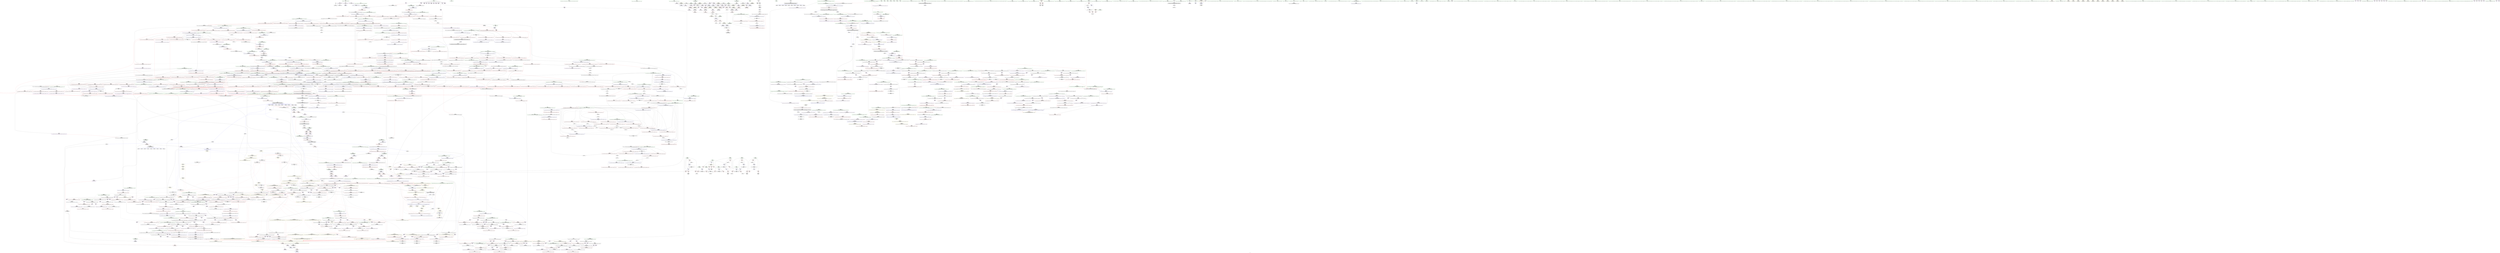 digraph "SVFG" {
	label="SVFG";

	Node0x564bd6272840 [shape=record,color=grey,label="{NodeID: 0\nNullPtr}"];
	Node0x564bd6272840 -> Node0x564bd64dbba0[style=solid];
	Node0x564bd6272840 -> Node0x564bd65142a0[style=solid];
	Node0x564bd64d7d70 [shape=record,color=purple,label="{NodeID: 443\n1938\<--35\nllvm.global_ctors_0\<--llvm.global_ctors\nGlob }"];
	Node0x564bd64d7d70 -> Node0x564bd65140a0[style=solid];
	Node0x564bd6677150 [shape=record,color=black,label="{NodeID: 3100\n908 = PHI(939, )\n|{<s0>63}}"];
	Node0x564bd6677150:s0 -> Node0x564bd66806d0[style=solid,color=red];
	Node0x564bd64e6d20 [shape=record,color=red,label="{NodeID: 886\n944\<--941\n\<--__t.addr\n_ZSt4moveIRSt4pairIS0_IiiEiEEONSt16remove_referenceIT_E4typeEOS5_\n}"];
	Node0x564bd64e6d20 -> Node0x564bd64dff70[style=solid];
	Node0x564bd651ce90 [shape=record,color=blue, style = dotted,label="{NodeID: 1329\n2112\<--2114\noffset_2\<--dummyVal\n_ZN9__gnu_cxx5__ops14_Iter_comp_valIPFbSt4pairIS2_IiiEiES4_EEclIPS4_S4_EEbT_RT0_\n}"];
	Node0x564bd64d0550 [shape=record,color=green,label="{NodeID: 222\n1494\<--1495\n__tmp\<--__tmp_field_insensitive\n_ZSt4swapIiENSt9enable_ifIXsr6__and_ISt6__not_ISt15__is_tuple_likeIT_EESt21is_move_constructibleIS3_ESt18is_move_assignableIS3_EEE5valueEvE4typeERS3_SC_\n|{|<s1>118}}"];
	Node0x564bd64d0550 -> Node0x564bd651e550[style=solid];
	Node0x564bd64d0550:s1 -> Node0x564bd66835d0[style=solid,color=red];
	Node0x564bd64f3250 [shape=record,color=purple,label="{NodeID: 665\n2133\<--1584\noffset_2\<--\n}"];
	Node0x564bd64f3250 -> Node0x564bd651ef10[style=solid];
	Node0x564bd6511a40 [shape=record,color=red,label="{NodeID: 1108\n2048\<--2047\ndummyVal\<--offset_1\n_ZSt10__pop_heapIPSt4pairIS0_IiiEiEN9__gnu_cxx5__ops15_Iter_comp_iterIPFbS2_S2_EEEEvT_SA_SA_RT0_\n}"];
	Node0x564bd6511a40 -> Node0x564bd6519c30[style=solid];
	Node0x564bd626c6e0 [shape=record,color=green,label="{NodeID: 1\n7\<--1\n__dso_handle\<--dummyObj\nGlob }"];
	Node0x564bd64d7e70 [shape=record,color=purple,label="{NodeID: 444\n1939\<--35\nllvm.global_ctors_1\<--llvm.global_ctors\nGlob }"];
	Node0x564bd64d7e70 -> Node0x564bd65141a0[style=solid];
	Node0x564bd6677290 [shape=record,color=black,label="{NodeID: 3101\n910 = PHI(1077, )\n}"];
	Node0x564bd64e6df0 [shape=record,color=red,label="{NodeID: 887\n1002\<--959\n\<--__first.addr\n_ZSt13__adjust_heapIPSt4pairIS0_IiiEiElS2_N9__gnu_cxx5__ops15_Iter_comp_iterIPFbS2_S2_EEEEvT_T0_SB_T1_T2_\n}"];
	Node0x564bd64e6df0 -> Node0x564bd64f6240[style=solid];
	Node0x564bd651cf60 [shape=record,color=blue, style = dotted,label="{NodeID: 1330\n2115\<--2117\noffset_0\<--dummyVal\n_ZN9__gnu_cxx5__ops14_Iter_comp_valIPFbSt4pairIS2_IiiEiES4_EEclIPS4_S4_EEbT_RT0_\n}"];
	Node0x564bd651cf60 -> Node0x564bd65099e0[style=dashed];
	Node0x564bd64d0620 [shape=record,color=green,label="{NodeID: 223\n1500\<--1501\n_ZSt4moveIRiEONSt16remove_referenceIT_E4typeEOS2_\<--_ZSt4moveIRiEONSt16remove_referenceIT_E4typeEOS2__field_insensitive\n}"];
	Node0x564bd64f3320 [shape=record,color=purple,label="{NodeID: 666\n2128\<--1585\noffset_0\<--\n}"];
	Node0x564bd64f3320 -> Node0x564bd6513030[style=solid];
	Node0x564bd6511b10 [shape=record,color=red,label="{NodeID: 1109\n2051\<--2050\ndummyVal\<--offset_2\n_ZSt10__pop_heapIPSt4pairIS0_IiiEiEN9__gnu_cxx5__ops15_Iter_comp_iterIPFbS2_S2_EEEEvT_SA_SA_RT0_\n}"];
	Node0x564bd6511b10 -> Node0x564bd6519d00[style=solid];
	Node0x564bd6185450 [shape=record,color=green,label="{NodeID: 2\n9\<--1\n\<--dummyObj\nCan only get source location for instruction, argument, global var or function.}"];
	Node0x564bd64d7f70 [shape=record,color=purple,label="{NodeID: 445\n1940\<--35\nllvm.global_ctors_2\<--llvm.global_ctors\nGlob }"];
	Node0x564bd64d7f70 -> Node0x564bd65142a0[style=solid];
	Node0x564bd66773a0 [shape=record,color=black,label="{NodeID: 3102\n920 = PHI(939, )\n}"];
	Node0x564bd66773a0 -> Node0x564bd64dfdd0[style=solid];
	Node0x564bd64e6ec0 [shape=record,color=red,label="{NodeID: 888\n1005\<--959\n\<--__first.addr\n_ZSt13__adjust_heapIPSt4pairIS0_IiiEiElS2_N9__gnu_cxx5__ops15_Iter_comp_iterIPFbS2_S2_EEEEvT_T0_SB_T1_T2_\n}"];
	Node0x564bd64e6ec0 -> Node0x564bd64f6310[style=solid];
	Node0x564bd651d030 [shape=record,color=blue, style = dotted,label="{NodeID: 1331\n2118\<--2120\noffset_1\<--dummyVal\n_ZN9__gnu_cxx5__ops14_Iter_comp_valIPFbSt4pairIS2_IiiEiES4_EEclIPS4_S4_EEbT_RT0_\n}"];
	Node0x564bd651d030 -> Node0x564bd6509ab0[style=dashed];
	Node0x564bd64d0720 [shape=record,color=green,label="{NodeID: 224\n1517\<--1518\nthis.addr\<--this.addr_field_insensitive\n_ZNSt4pairIiiE4swapERS0_\n}"];
	Node0x564bd64d0720 -> Node0x564bd650c690[style=solid];
	Node0x564bd64d0720 -> Node0x564bd651e7c0[style=solid];
	Node0x564bd64f33f0 [shape=record,color=purple,label="{NodeID: 667\n2131\<--1585\noffset_1\<--\n}"];
	Node0x564bd64f33f0 -> Node0x564bd6513100[style=solid];
	Node0x564bd6511be0 [shape=record,color=red,label="{NodeID: 1110\n2054\<--2053\ndummyVal\<--offset_0\n_ZSt10__pop_heapIPSt4pairIS0_IiiEiEN9__gnu_cxx5__ops15_Iter_comp_iterIPFbS2_S2_EEEEvT_SA_SA_RT0_\n}"];
	Node0x564bd6511be0 -> Node0x564bd6519dd0[style=solid];
	Node0x564bd6134e50 [shape=record,color=green,label="{NodeID: 3\n12\<--1\n\<--dummyObj\nCan only get source location for instruction, argument, global var or function.}"];
	Node0x564bd64d8070 [shape=record,color=purple,label="{NodeID: 446\n110\<--82\nfirst\<--x\n_Z3cmpSt4pairIS_IiiEiES1_\n}"];
	Node0x564bd6677510 [shape=record,color=black,label="{NodeID: 3103\n471 = PHI(601, )\n}"];
	Node0x564bd6677510 -> Node0x564bd6516830[style=solid];
	Node0x564bd64e6f90 [shape=record,color=red,label="{NodeID: 889\n1015\<--959\n\<--__first.addr\n_ZSt13__adjust_heapIPSt4pairIS0_IiiEiElS2_N9__gnu_cxx5__ops15_Iter_comp_iterIPFbS2_S2_EEEEvT_T0_SB_T1_T2_\n}"];
	Node0x564bd64e6f90 -> Node0x564bd64f63e0[style=solid];
	Node0x564bd651d100 [shape=record,color=blue, style = dotted,label="{NodeID: 1332\n2121\<--2123\noffset_0\<--dummyVal\n_ZN9__gnu_cxx5__ops14_Iter_comp_valIPFbSt4pairIS2_IiiEiES4_EEclIPS4_S4_EEbT_RT0_\n}"];
	Node0x564bd651d100 -> Node0x564bd6509b80[style=dashed];
	Node0x564bd64d07f0 [shape=record,color=green,label="{NodeID: 225\n1519\<--1520\n__p.addr\<--__p.addr_field_insensitive\n_ZNSt4pairIiiE4swapERS0_\n}"];
	Node0x564bd64d07f0 -> Node0x564bd650c760[style=solid];
	Node0x564bd64d07f0 -> Node0x564bd650c830[style=solid];
	Node0x564bd64d07f0 -> Node0x564bd651e890[style=solid];
	Node0x564bd64f34c0 [shape=record,color=purple,label="{NodeID: 668\n2134\<--1585\noffset_2\<--\n}"];
	Node0x564bd64f34c0 -> Node0x564bd65131d0[style=solid];
	Node0x564bd6511cb0 [shape=record,color=red,label="{NodeID: 1111\n2057\<--2056\ndummyVal\<--offset_1\n_ZSt10__pop_heapIPSt4pairIS0_IiiEiEN9__gnu_cxx5__ops15_Iter_comp_iterIPFbS2_S2_EEEEvT_SA_SA_RT0_\n}"];
	Node0x564bd6511cb0 -> Node0x564bd6519ea0[style=solid];
	Node0x564bd60f4ec0 [shape=record,color=green,label="{NodeID: 4\n17\<--1\n.str\<--dummyObj\nGlob }"];
	Node0x564bd64d8140 [shape=record,color=purple,label="{NodeID: 447\n111\<--82\nfirst2\<--x\n_Z3cmpSt4pairIS_IiiEiES1_\n}"];
	Node0x564bd64d8140 -> Node0x564bd64f7280[style=solid];
	Node0x564bd6677650 [shape=record,color=black,label="{NodeID: 3104\n494 = PHI()\n}"];
	Node0x564bd6677650 -> Node0x564bd64dd460[style=solid];
	Node0x564bd6677650 -> Node0x564bd64dd530[style=solid];
	Node0x564bd64e7060 [shape=record,color=red,label="{NodeID: 890\n1019\<--959\n\<--__first.addr\n_ZSt13__adjust_heapIPSt4pairIS0_IiiEiElS2_N9__gnu_cxx5__ops15_Iter_comp_iterIPFbS2_S2_EEEEvT_T0_SB_T1_T2_\n}"];
	Node0x564bd64e7060 -> Node0x564bd64f64b0[style=solid];
	Node0x564bd651d1d0 [shape=record,color=blue, style = dotted,label="{NodeID: 1333\n2124\<--2126\noffset_1\<--dummyVal\n_ZN9__gnu_cxx5__ops14_Iter_comp_valIPFbSt4pairIS2_IiiEiES4_EEclIPS4_S4_EEbT_RT0_\n}"];
	Node0x564bd651d1d0 -> Node0x564bd6509c50[style=dashed];
	Node0x564bd64d08c0 [shape=record,color=green,label="{NodeID: 226\n1535\<--1536\n__t.addr\<--__t.addr_field_insensitive\n_ZSt4moveIRiEONSt16remove_referenceIT_E4typeEOS2_\n}"];
	Node0x564bd64d08c0 -> Node0x564bd650c900[style=solid];
	Node0x564bd64d08c0 -> Node0x564bd651e960[style=solid];
	Node0x564bd64f3590 [shape=record,color=purple,label="{NodeID: 669\n1590\<--1589\nadd.ptr4\<--\n_ZSt16__insertion_sortIPSt4pairIS0_IiiEiEN9__gnu_cxx5__ops15_Iter_comp_iterIPFbS2_S2_EEEEvT_SA_T0_\n|{<s0>124}}"];
	Node0x564bd64f3590:s0 -> Node0x564bd6684e20[style=solid,color=red];
	Node0x564bd65b7520 [shape=record,color=black,label="{NodeID: 2219\nMR_32V_7 = PHI(MR_32V_9, MR_32V_3, )\npts\{16 \}\n|{<s0>42}}"];
	Node0x564bd65b7520:s0 -> Node0x564bd65fa1b0[style=dashed,color=blue];
	Node0x564bd6511d80 [shape=record,color=red,label="{NodeID: 1112\n2060\<--2059\ndummyVal\<--offset_2\n_ZSt10__pop_heapIPSt4pairIS0_IiiEiEN9__gnu_cxx5__ops15_Iter_comp_iterIPFbS2_S2_EEEEvT_SA_SA_RT0_\n}"];
	Node0x564bd6511d80 -> Node0x564bd6519f70[style=solid];
	Node0x564bd64c83a0 [shape=record,color=green,label="{NodeID: 5\n19\<--1\n.str.2\<--dummyObj\nGlob }"];
	Node0x564bd64d8210 [shape=record,color=purple,label="{NodeID: 448\n120\<--82\nfirst6\<--x\n_Z3cmpSt4pairIS_IiiEiES1_\n}"];
	Node0x564bd6677750 [shape=record,color=black,label="{NodeID: 3105\n875 = PHI()\n}"];
	Node0x564bd6677750 -> Node0x564bd64df680[style=solid];
	Node0x564bd64e7130 [shape=record,color=red,label="{NodeID: 891\n1040\<--959\n\<--__first.addr\n_ZSt13__adjust_heapIPSt4pairIS0_IiiEiElS2_N9__gnu_cxx5__ops15_Iter_comp_iterIPFbS2_S2_EEEEvT_T0_SB_T1_T2_\n}"];
	Node0x564bd64e7130 -> Node0x564bd64f6580[style=solid];
	Node0x564bd65d2550 [shape=record,color=yellow,style=double,label="{NodeID: 2441\n32V_1 = ENCHI(MR_32V_0)\npts\{16 \}\nFun[_ZSt6__sortIPSt4pairIS0_IiiEiEN9__gnu_cxx5__ops15_Iter_comp_iterIPFbS2_S2_EEEEvT_SA_T0_]|{|<s1>20}}"];
	Node0x564bd65d2550 -> Node0x564bd65b8920[style=dashed];
	Node0x564bd65d2550:s1 -> Node0x564bd65a1510[style=dashed,color=red];
	Node0x564bd651d2a0 [shape=record,color=blue,label="{NodeID: 1334\n1309\<--1298\ncoerce.dive\<--__comp.coerce\n_ZSt22__move_median_to_firstIPSt4pairIS0_IiiEiEN9__gnu_cxx5__ops15_Iter_comp_iterIPFbS2_S2_EEEEvT_SA_SA_SA_T0_\n|{<s0>97|<s1>98|<s2>100|<s3>103|<s4>105}}"];
	Node0x564bd651d2a0:s0 -> Node0x564bd65cb4e0[style=dashed,color=red];
	Node0x564bd651d2a0:s1 -> Node0x564bd65cb4e0[style=dashed,color=red];
	Node0x564bd651d2a0:s2 -> Node0x564bd65cb4e0[style=dashed,color=red];
	Node0x564bd651d2a0:s3 -> Node0x564bd65cb4e0[style=dashed,color=red];
	Node0x564bd651d2a0:s4 -> Node0x564bd65cb4e0[style=dashed,color=red];
	Node0x564bd64d0990 [shape=record,color=green,label="{NodeID: 227\n1547\<--1548\n__comp\<--__comp_field_insensitive\n_ZSt16__insertion_sortIPSt4pairIS0_IiiEiEN9__gnu_cxx5__ops15_Iter_comp_iterIPFbS2_S2_EEEEvT_SA_T0_\n|{|<s2>121}}"];
	Node0x564bd64d0990 -> Node0x564bd64d54d0[style=solid];
	Node0x564bd64d0990 -> Node0x564bd64f2ca0[style=solid];
	Node0x564bd64d0990:s2 -> Node0x564bd667d960[style=solid,color=red];
	Node0x564bd64f3660 [shape=record,color=purple,label="{NodeID: 670\n2136\<--1599\noffset_0\<--\n}"];
	Node0x564bd64f3660 -> Node0x564bd651efe0[style=solid];
	Node0x564bd65b7a20 [shape=record,color=black,label="{NodeID: 2220\nMR_32V_2 = PHI(MR_32V_1, MR_32V_3, )\npts\{16 \}\n|{<s0>44|<s1>108|<s2>109|<s3>110}}"];
	Node0x564bd65b7a20:s0 -> Node0x564bd65fb650[style=dashed,color=blue];
	Node0x564bd65b7a20:s1 -> Node0x564bd65ca870[style=dashed,color=red];
	Node0x564bd65b7a20:s2 -> Node0x564bd65ca870[style=dashed,color=red];
	Node0x564bd65b7a20:s3 -> Node0x564bd65d55c0[style=dashed,color=red];
	Node0x564bd6511e50 [shape=record,color=red,label="{NodeID: 1113\n2063\<--2062\ndummyVal\<--offset_0\n_ZSt10__pop_heapIPSt4pairIS0_IiiEiEN9__gnu_cxx5__ops15_Iter_comp_iterIPFbS2_S2_EEEEvT_SA_SA_RT0_\n}"];
	Node0x564bd6511e50 -> Node0x564bd651a040[style=solid];
	Node0x564bd64525a0 [shape=record,color=green,label="{NodeID: 6\n21\<--1\nstdin\<--dummyObj\nGlob }"];
	Node0x564bd64d82e0 [shape=record,color=purple,label="{NodeID: 449\n121\<--82\nsecond7\<--x\n_Z3cmpSt4pairIS_IiiEiES1_\n}"];
	Node0x564bd64d82e0 -> Node0x564bd64f74f0[style=solid];
	Node0x564bd6677820 [shape=record,color=black,label="{NodeID: 3106\n654 = PHI(1366, )\n}"];
	Node0x564bd6677820 -> Node0x564bd64de3d0[style=solid];
	Node0x564bd64e7200 [shape=record,color=red,label="{NodeID: 892\n1045\<--959\n\<--__first.addr\n_ZSt13__adjust_heapIPSt4pairIS0_IiiEiElS2_N9__gnu_cxx5__ops15_Iter_comp_iterIPFbS2_S2_EEEEvT_T0_SB_T1_T2_\n}"];
	Node0x564bd64e7200 -> Node0x564bd64f6650[style=solid];
	Node0x564bd651d370 [shape=record,color=blue,label="{NodeID: 1335\n1301\<--1294\n__result.addr\<--__result\n_ZSt22__move_median_to_firstIPSt4pairIS0_IiiEiEN9__gnu_cxx5__ops15_Iter_comp_iterIPFbS2_S2_EEEEvT_SA_SA_SA_T0_\n}"];
	Node0x564bd651d370 -> Node0x564bd6509d20[style=dashed];
	Node0x564bd651d370 -> Node0x564bd6509df0[style=dashed];
	Node0x564bd651d370 -> Node0x564bd6509ec0[style=dashed];
	Node0x564bd651d370 -> Node0x564bd6509f90[style=dashed];
	Node0x564bd651d370 -> Node0x564bd650a060[style=dashed];
	Node0x564bd651d370 -> Node0x564bd650a130[style=dashed];
	Node0x564bd64d0a60 [shape=record,color=green,label="{NodeID: 228\n1549\<--1550\n__first.addr\<--__first.addr_field_insensitive\n_ZSt16__insertion_sortIPSt4pairIS0_IiiEiEN9__gnu_cxx5__ops15_Iter_comp_iterIPFbS2_S2_EEEEvT_SA_T0_\n}"];
	Node0x564bd64d0a60 -> Node0x564bd650c9d0[style=solid];
	Node0x564bd64d0a60 -> Node0x564bd650caa0[style=solid];
	Node0x564bd64d0a60 -> Node0x564bd650cb70[style=solid];
	Node0x564bd64d0a60 -> Node0x564bd650cc40[style=solid];
	Node0x564bd64d0a60 -> Node0x564bd650cd10[style=solid];
	Node0x564bd64d0a60 -> Node0x564bd651eb00[style=solid];
	Node0x564bd64f3730 [shape=record,color=purple,label="{NodeID: 671\n2137\<--1600\noffset_0\<--\n}"];
	Node0x564bd64f3730 -> Node0x564bd65132a0[style=solid];
	Node0x564bd6511f20 [shape=record,color=red,label="{NodeID: 1114\n2066\<--2065\ndummyVal\<--offset_0\n_ZSt10__pop_heapIPSt4pairIS0_IiiEiEN9__gnu_cxx5__ops15_Iter_comp_iterIPFbS2_S2_EEEEvT_SA_SA_RT0_\n}"];
	Node0x564bd6511f20 -> Node0x564bd651a110[style=solid];
	Node0x564bd64528e0 [shape=record,color=green,label="{NodeID: 7\n22\<--1\n.str.3\<--dummyObj\nGlob }"];
	Node0x564bd64d83b0 [shape=record,color=purple,label="{NodeID: 450\n133\<--82\nsecond10\<--x\n_Z3cmpSt4pairIS_IiiEiES1_\n}"];
	Node0x564bd64d83b0 -> Node0x564bd64f75c0[style=solid];
	Node0x564bd6677990 [shape=record,color=black,label="{NodeID: 3107\n692 = PHI(829, )\n}"];
	Node0x564bd64e72d0 [shape=record,color=red,label="{NodeID: 893\n1059\<--959\n\<--__first.addr\n_ZSt13__adjust_heapIPSt4pairIS0_IiiEiElS2_N9__gnu_cxx5__ops15_Iter_comp_iterIPFbS2_S2_EEEEvT_T0_SB_T1_T2_\n|{<s0>80}}"];
	Node0x564bd64e72d0:s0 -> Node0x564bd6682700[style=solid,color=red];
	Node0x564bd651d440 [shape=record,color=blue,label="{NodeID: 1336\n1303\<--1295\n__a.addr\<--__a\n_ZSt22__move_median_to_firstIPSt4pairIS0_IiiEiEN9__gnu_cxx5__ops15_Iter_comp_iterIPFbS2_S2_EEEEvT_SA_SA_SA_T0_\n}"];
	Node0x564bd651d440 -> Node0x564bd650a200[style=dashed];
	Node0x564bd651d440 -> Node0x564bd650a2d0[style=dashed];
	Node0x564bd651d440 -> Node0x564bd650a3a0[style=dashed];
	Node0x564bd651d440 -> Node0x564bd650a470[style=dashed];
	Node0x564bd651d440 -> Node0x564bd650a540[style=dashed];
	Node0x564bd64d0b30 [shape=record,color=green,label="{NodeID: 229\n1551\<--1552\n__last.addr\<--__last.addr_field_insensitive\n_ZSt16__insertion_sortIPSt4pairIS0_IiiEiEN9__gnu_cxx5__ops15_Iter_comp_iterIPFbS2_S2_EEEEvT_SA_T0_\n}"];
	Node0x564bd64d0b30 -> Node0x564bd650cde0[style=solid];
	Node0x564bd64d0b30 -> Node0x564bd650ceb0[style=solid];
	Node0x564bd64d0b30 -> Node0x564bd651ebd0[style=solid];
	Node0x564bd64f3800 [shape=record,color=purple,label="{NodeID: 672\n1617\<--1616\nincdec.ptr\<--\n_ZSt16__insertion_sortIPSt4pairIS0_IiiEiEN9__gnu_cxx5__ops15_Iter_comp_iterIPFbS2_S2_EEEEvT_SA_T0_\n}"];
	Node0x564bd64f3800 -> Node0x564bd651f180[style=solid];
	Node0x564bd6511ff0 [shape=record,color=red,label="{NodeID: 1115\n2069\<--2068\ndummyVal\<--offset_1\n_ZSt10__pop_heapIPSt4pairIS0_IiiEiEN9__gnu_cxx5__ops15_Iter_comp_iterIPFbS2_S2_EEEEvT_SA_SA_RT0_\n}"];
	Node0x564bd6511ff0 -> Node0x564bd651a1e0[style=solid];
	Node0x564bd64c8c50 [shape=record,color=green,label="{NodeID: 8\n24\<--1\n.str.4\<--dummyObj\nGlob }"];
	Node0x564bd64d8480 [shape=record,color=purple,label="{NodeID: 451\n92\<--84\n\<--coerce\n_Z3cmpSt4pairIS_IiiEiES1_\n}"];
	Node0x564bd64d8480 -> Node0x564bd6514470[style=solid];
	Node0x564bd6677aa0 [shape=record,color=black,label="{NodeID: 3108\n791 = PHI(939, )\n}"];
	Node0x564bd6677aa0 -> Node0x564bd64ded90[style=solid];
	Node0x564bd64e73a0 [shape=record,color=red,label="{NodeID: 894\n987\<--961\n\<--__holeIndex.addr\n_ZSt13__adjust_heapIPSt4pairIS0_IiiEiElS2_N9__gnu_cxx5__ops15_Iter_comp_iterIPFbS2_S2_EEEEvT_T0_SB_T1_T2_\n}"];
	Node0x564bd64e73a0 -> Node0x564bd651aa00[style=solid];
	Node0x564bd651d510 [shape=record,color=blue,label="{NodeID: 1337\n1305\<--1296\n__b.addr\<--__b\n_ZSt22__move_median_to_firstIPSt4pairIS0_IiiEiEN9__gnu_cxx5__ops15_Iter_comp_iterIPFbS2_S2_EEEEvT_SA_SA_SA_T0_\n}"];
	Node0x564bd651d510 -> Node0x564bd650a610[style=dashed];
	Node0x564bd651d510 -> Node0x564bd650a6e0[style=dashed];
	Node0x564bd651d510 -> Node0x564bd650a7b0[style=dashed];
	Node0x564bd651d510 -> Node0x564bd650a880[style=dashed];
	Node0x564bd651d510 -> Node0x564bd650a950[style=dashed];
	Node0x564bd64d8de0 [shape=record,color=green,label="{NodeID: 230\n1553\<--1554\n__i\<--__i_field_insensitive\n_ZSt16__insertion_sortIPSt4pairIS0_IiiEiEN9__gnu_cxx5__ops15_Iter_comp_iterIPFbS2_S2_EEEEvT_SA_T0_\n}"];
	Node0x564bd64d8de0 -> Node0x564bd650cf80[style=solid];
	Node0x564bd64d8de0 -> Node0x564bd650d050[style=solid];
	Node0x564bd64d8de0 -> Node0x564bd650d120[style=solid];
	Node0x564bd64d8de0 -> Node0x564bd650d1f0[style=solid];
	Node0x564bd64d8de0 -> Node0x564bd650d2c0[style=solid];
	Node0x564bd64d8de0 -> Node0x564bd650d390[style=solid];
	Node0x564bd64d8de0 -> Node0x564bd650d460[style=solid];
	Node0x564bd64d8de0 -> Node0x564bd651eca0[style=solid];
	Node0x564bd64d8de0 -> Node0x564bd651f180[style=solid];
	Node0x564bd64f38d0 [shape=record,color=purple,label="{NodeID: 673\n1637\<--1625\ncoerce.dive\<--__comp\n_ZSt26__unguarded_insertion_sortIPSt4pairIS0_IiiEiEN9__gnu_cxx5__ops15_Iter_comp_iterIPFbS2_S2_EEEEvT_SA_T0_\n}"];
	Node0x564bd64f38d0 -> Node0x564bd651f250[style=solid];
	Node0x564bd65b8920 [shape=record,color=black,label="{NodeID: 2223\nMR_32V_4 = PHI(MR_32V_3, MR_32V_1, )\npts\{16 \}\n|{<s0>17}}"];
	Node0x564bd65b8920:s0 -> Node0x564bd65fa050[style=dashed,color=blue];
	Node0x564bd65120c0 [shape=record,color=red,label="{NodeID: 1116\n2072\<--2071\ndummyVal\<--offset_0\n_ZSt13__adjust_heapIPSt4pairIS0_IiiEiElS2_N9__gnu_cxx5__ops15_Iter_comp_iterIPFbS2_S2_EEEEvT_T0_SB_T1_T2_\n}"];
	Node0x564bd65120c0 -> Node0x564bd651a520[style=solid];
	Node0x564bd64c8ce0 [shape=record,color=green,label="{NodeID: 9\n26\<--1\nstdout\<--dummyObj\nGlob }"];
	Node0x564bd64d8550 [shape=record,color=purple,label="{NodeID: 452\n94\<--84\n\<--coerce\n_Z3cmpSt4pairIS_IiiEiES1_\n}"];
	Node0x564bd64d8550 -> Node0x564bd6514540[style=solid];
	Node0x564bd6677c10 [shape=record,color=black,label="{NodeID: 3109\n800 = PHI(939, )\n}"];
	Node0x564bd6677c10 -> Node0x564bd64dee60[style=solid];
	Node0x564bd64e7470 [shape=record,color=red,label="{NodeID: 895\n989\<--961\n\<--__holeIndex.addr\n_ZSt13__adjust_heapIPSt4pairIS0_IiiEiElS2_N9__gnu_cxx5__ops15_Iter_comp_iterIPFbS2_S2_EEEEvT_T0_SB_T1_T2_\n}"];
	Node0x564bd64e7470 -> Node0x564bd651aad0[style=solid];
	Node0x564bd651d5e0 [shape=record,color=blue,label="{NodeID: 1338\n1307\<--1297\n__c.addr\<--__c\n_ZSt22__move_median_to_firstIPSt4pairIS0_IiiEiEN9__gnu_cxx5__ops15_Iter_comp_iterIPFbS2_S2_EEEEvT_SA_SA_SA_T0_\n}"];
	Node0x564bd651d5e0 -> Node0x564bd650aa20[style=dashed];
	Node0x564bd651d5e0 -> Node0x564bd650aaf0[style=dashed];
	Node0x564bd651d5e0 -> Node0x564bd650abc0[style=dashed];
	Node0x564bd651d5e0 -> Node0x564bd650ac90[style=dashed];
	Node0x564bd651d5e0 -> Node0x564bd650ad60[style=dashed];
	Node0x564bd651d5e0 -> Node0x564bd650ae30[style=dashed];
	Node0x564bd64d8eb0 [shape=record,color=green,label="{NodeID: 231\n1555\<--1556\n__val\<--__val_field_insensitive\n_ZSt16__insertion_sortIPSt4pairIS0_IiiEiEN9__gnu_cxx5__ops15_Iter_comp_iterIPFbS2_S2_EEEEvT_SA_T0_\n|{|<s1>125}}"];
	Node0x564bd64d8eb0 -> Node0x564bd64d55a0[style=solid];
	Node0x564bd64d8eb0:s1 -> Node0x564bd6681b40[style=solid,color=red];
	Node0x564bd64f39a0 [shape=record,color=purple,label="{NodeID: 674\n1655\<--1633\ncoerce.dive3\<--agg.tmp\n_ZSt26__unguarded_insertion_sortIPSt4pairIS0_IiiEiEN9__gnu_cxx5__ops15_Iter_comp_iterIPFbS2_S2_EEEEvT_SA_T0_\n}"];
	Node0x564bd64f39a0 -> Node0x564bd651f660[style=solid];
	Node0x564bd65b8e20 [shape=record,color=black,label="{NodeID: 2224\nMR_72V_3 = PHI(MR_72V_2, MR_72V_1, )\npts\{3460000 \}\n}"];
	Node0x564bd6512190 [shape=record,color=red,label="{NodeID: 1117\n2075\<--2074\ndummyVal\<--offset_1\n_ZSt13__adjust_heapIPSt4pairIS0_IiiEiElS2_N9__gnu_cxx5__ops15_Iter_comp_iterIPFbS2_S2_EEEEvT_T0_SB_T1_T2_\n}"];
	Node0x564bd6512190 -> Node0x564bd651a5f0[style=solid];
	Node0x564bd64c8d70 [shape=record,color=green,label="{NodeID: 10\n27\<--1\n.str.5\<--dummyObj\nGlob }"];
	Node0x564bd64d8620 [shape=record,color=purple,label="{NodeID: 453\n113\<--86\nfirst3\<--y\n_Z3cmpSt4pairIS_IiiEiES1_\n}"];
	Node0x564bd6677d50 [shape=record,color=black,label="{NodeID: 3110\n1801 = PHI(1812, )\n}"];
	Node0x564bd6677d50 -> Node0x564bd64d5e90[style=solid];
	Node0x564bd64e7540 [shape=record,color=red,label="{NodeID: 896\n1020\<--961\n\<--__holeIndex.addr\n_ZSt13__adjust_heapIPSt4pairIS0_IiiEiElS2_N9__gnu_cxx5__ops15_Iter_comp_iterIPFbS2_S2_EEEEvT_T0_SB_T1_T2_\n}"];
	Node0x564bd651d6b0 [shape=record,color=blue,label="{NodeID: 1339\n1379\<--1370\ncoerce.dive\<--__comp.coerce\n_ZSt21__unguarded_partitionIPSt4pairIS0_IiiEiEN9__gnu_cxx5__ops15_Iter_comp_iterIPFbS2_S2_EEEET_SA_SA_SA_T0_\n|{<s0>108|<s1>109}}"];
	Node0x564bd651d6b0:s0 -> Node0x564bd65cb4e0[style=dashed,color=red];
	Node0x564bd651d6b0:s1 -> Node0x564bd65cb4e0[style=dashed,color=red];
	Node0x564bd64d8f80 [shape=record,color=green,label="{NodeID: 232\n1557\<--1558\nagg.tmp\<--agg.tmp_field_insensitive\n_ZSt16__insertion_sortIPSt4pairIS0_IiiEiEN9__gnu_cxx5__ops15_Iter_comp_iterIPFbS2_S2_EEEEvT_SA_T0_\n}"];
	Node0x564bd64d8f80 -> Node0x564bd64f2d70[style=solid];
	Node0x564bd64d8f80 -> Node0x564bd64f2e40[style=solid];
	Node0x564bd64f3a70 [shape=record,color=purple,label="{NodeID: 675\n1657\<--1633\ncoerce.dive4\<--agg.tmp\n_ZSt26__unguarded_insertion_sortIPSt4pairIS0_IiiEiEN9__gnu_cxx5__ops15_Iter_comp_iterIPFbS2_S2_EEEEvT_SA_T0_\n}"];
	Node0x564bd64f3a70 -> Node0x564bd650dbb0[style=solid];
	Node0x564bd65b9320 [shape=record,color=black,label="{NodeID: 2225\nMR_74V_3 = PHI(MR_74V_2, MR_74V_1, )\npts\{3480000 \}\n}"];
	Node0x564bd6512260 [shape=record,color=red,label="{NodeID: 1118\n2078\<--2077\ndummyVal\<--offset_0\n_ZSt13__adjust_heapIPSt4pairIS0_IiiEiElS2_N9__gnu_cxx5__ops15_Iter_comp_iterIPFbS2_S2_EEEEvT_T0_SB_T1_T2_\n}"];
	Node0x564bd6512260 -> Node0x564bd651afb0[style=solid];
	Node0x564bd64c8e30 [shape=record,color=green,label="{NodeID: 11\n29\<--1\n.str.6\<--dummyObj\nGlob }"];
	Node0x564bd64d86f0 [shape=record,color=purple,label="{NodeID: 454\n114\<--86\nsecond\<--y\n_Z3cmpSt4pairIS_IiiEiES1_\n}"];
	Node0x564bd64d86f0 -> Node0x564bd64f7350[style=solid];
	Node0x564bd6677e90 [shape=record,color=black,label="{NodeID: 3111\n1841 = PHI(939, )\n|{<s0>151}}"];
	Node0x564bd6677e90:s0 -> Node0x564bd66806d0[style=solid,color=red];
	Node0x564bd64e7610 [shape=record,color=red,label="{NodeID: 897\n1046\<--961\n\<--__holeIndex.addr\n_ZSt13__adjust_heapIPSt4pairIS0_IiiEiElS2_N9__gnu_cxx5__ops15_Iter_comp_iterIPFbS2_S2_EEEEvT_T0_SB_T1_T2_\n}"];
	Node0x564bd65d2ac0 [shape=record,color=yellow,style=double,label="{NodeID: 2447\n32V_1 = ENCHI(MR_32V_0)\npts\{16 \}\nFun[_ZSt22__move_median_to_firstIPSt4pairIS0_IiiEiEN9__gnu_cxx5__ops15_Iter_comp_iterIPFbS2_S2_EEEEvT_SA_SA_SA_T0_]|{<s0>97|<s1>98|<s2>99|<s3>100|<s4>101|<s5>102|<s6>103|<s7>104|<s8>105|<s9>106|<s10>107}}"];
	Node0x564bd65d2ac0:s0 -> Node0x564bd65ca870[style=dashed,color=red];
	Node0x564bd65d2ac0:s1 -> Node0x564bd65ca870[style=dashed,color=red];
	Node0x564bd65d2ac0:s2 -> Node0x564bd65d55c0[style=dashed,color=red];
	Node0x564bd65d2ac0:s3 -> Node0x564bd65ca870[style=dashed,color=red];
	Node0x564bd65d2ac0:s4 -> Node0x564bd65d55c0[style=dashed,color=red];
	Node0x564bd65d2ac0:s5 -> Node0x564bd65d55c0[style=dashed,color=red];
	Node0x564bd65d2ac0:s6 -> Node0x564bd65ca870[style=dashed,color=red];
	Node0x564bd65d2ac0:s7 -> Node0x564bd65d55c0[style=dashed,color=red];
	Node0x564bd65d2ac0:s8 -> Node0x564bd65ca870[style=dashed,color=red];
	Node0x564bd65d2ac0:s9 -> Node0x564bd65d55c0[style=dashed,color=red];
	Node0x564bd65d2ac0:s10 -> Node0x564bd65d55c0[style=dashed,color=red];
	Node0x564bd651d780 [shape=record,color=blue,label="{NodeID: 1340\n1373\<--1367\n__first.addr\<--__first\n_ZSt21__unguarded_partitionIPSt4pairIS0_IiiEiEN9__gnu_cxx5__ops15_Iter_comp_iterIPFbS2_S2_EEEET_SA_SA_SA_T0_\n}"];
	Node0x564bd651d780 -> Node0x564bd65b1b20[style=dashed];
	Node0x564bd64d9050 [shape=record,color=green,label="{NodeID: 233\n1559\<--1560\nagg.tmp8\<--agg.tmp8_field_insensitive\n_ZSt16__insertion_sortIPSt4pairIS0_IiiEiEN9__gnu_cxx5__ops15_Iter_comp_iterIPFbS2_S2_EEEEvT_SA_T0_\n}"];
	Node0x564bd64d9050 -> Node0x564bd64d5670[style=solid];
	Node0x564bd64d9050 -> Node0x564bd64f2f10[style=solid];
	Node0x564bd64f3b40 [shape=record,color=purple,label="{NodeID: 676\n1652\<--1635\ncoerce.dive2\<--agg.tmp1\n_ZSt26__unguarded_insertion_sortIPSt4pairIS0_IiiEiEN9__gnu_cxx5__ops15_Iter_comp_iterIPFbS2_S2_EEEEvT_SA_T0_\n}"];
	Node0x564bd64f3b40 -> Node0x564bd650dae0[style=solid];
	Node0x564bd65b9820 [shape=record,color=black,label="{NodeID: 2226\nMR_32V_4 = PHI(MR_32V_5, MR_32V_3, )\npts\{16 \}\n|{<s0>22}}"];
	Node0x564bd65b9820:s0 -> Node0x564bd65b8920[style=dashed,color=blue];
	Node0x564bd6512330 [shape=record,color=red,label="{NodeID: 1119\n2081\<--2080\ndummyVal\<--offset_1\n_ZSt13__adjust_heapIPSt4pairIS0_IiiEiElS2_N9__gnu_cxx5__ops15_Iter_comp_iterIPFbS2_S2_EEEEvT_T0_SB_T1_T2_\n}"];
	Node0x564bd6512330 -> Node0x564bd651b080[style=solid];
	Node0x564bd64c8f30 [shape=record,color=green,label="{NodeID: 12\n31\<--1\n.str.7\<--dummyObj\nGlob }"];
	Node0x564bd64d87c0 [shape=record,color=purple,label="{NodeID: 455\n117\<--86\nfirst4\<--y\n_Z3cmpSt4pairIS_IiiEiES1_\n}"];
	Node0x564bd6677fd0 [shape=record,color=black,label="{NodeID: 3112\n1845 = PHI(1077, )\n}"];
	Node0x564bd64e76e0 [shape=record,color=red,label="{NodeID: 898\n1060\<--961\n\<--__holeIndex.addr\n_ZSt13__adjust_heapIPSt4pairIS0_IiiEiElS2_N9__gnu_cxx5__ops15_Iter_comp_iterIPFbS2_S2_EEEEvT_T0_SB_T1_T2_\n|{<s0>80}}"];
	Node0x564bd64e76e0:s0 -> Node0x564bd6682810[style=solid,color=red];
	Node0x564bd651d850 [shape=record,color=blue,label="{NodeID: 1341\n1375\<--1368\n__last.addr\<--__last\n_ZSt21__unguarded_partitionIPSt4pairIS0_IiiEiEN9__gnu_cxx5__ops15_Iter_comp_iterIPFbS2_S2_EEEET_SA_SA_SA_T0_\n}"];
	Node0x564bd651d850 -> Node0x564bd650b3e0[style=dashed];
	Node0x564bd651d850 -> Node0x564bd651dac0[style=dashed];
	Node0x564bd64d9120 [shape=record,color=green,label="{NodeID: 234\n1592\<--1593\n_ZSt13move_backwardIPSt4pairIS0_IiiEiES3_ET0_T_S5_S4_\<--_ZSt13move_backwardIPSt4pairIS0_IiiEiES3_ET0_T_S5_S4__field_insensitive\n}"];
	Node0x564bd64f3c10 [shape=record,color=purple,label="{NodeID: 677\n2139\<--1649\noffset_0\<--\n}"];
	Node0x564bd64f3c10 -> Node0x564bd651f590[style=solid];
	Node0x564bd65b9d20 [shape=record,color=black,label="{NodeID: 2227\nMR_153V_3 = PHI(MR_153V_1, MR_153V_2, )\npts\{5140000 \}\n}"];
	Node0x564bd6512400 [shape=record,color=red,label="{NodeID: 1120\n2084\<--2083\ndummyVal\<--offset_2\n_ZSt13__adjust_heapIPSt4pairIS0_IiiEiElS2_N9__gnu_cxx5__ops15_Iter_comp_iterIPFbS2_S2_EEEEvT_T0_SB_T1_T2_\n}"];
	Node0x564bd6512400 -> Node0x564bd651b150[style=solid];
	Node0x564bd64c9030 [shape=record,color=green,label="{NodeID: 13\n33\<--1\n.str.8\<--dummyObj\nGlob }"];
	Node0x564bd64d8890 [shape=record,color=purple,label="{NodeID: 456\n118\<--86\nfirst5\<--y\n_Z3cmpSt4pairIS_IiiEiES1_\n}"];
	Node0x564bd64d8890 -> Node0x564bd64f7420[style=solid];
	Node0x564bd66780e0 [shape=record,color=black,label="{NodeID: 3113\n1899 = PHI()\n}"];
	Node0x564bd66780e0 -> Node0x564bd64d6920[style=solid];
	Node0x564bd64e77b0 [shape=record,color=red,label="{NodeID: 899\n993\<--963\n\<--__len.addr\n_ZSt13__adjust_heapIPSt4pairIS0_IiiEiElS2_N9__gnu_cxx5__ops15_Iter_comp_iterIPFbS2_S2_EEEEvT_T0_SB_T1_T2_\n}"];
	Node0x564bd64e77b0 -> Node0x564bd6550870[style=solid];
	Node0x564bd651d920 [shape=record,color=blue,label="{NodeID: 1342\n1377\<--1369\n__pivot.addr\<--__pivot\n_ZSt21__unguarded_partitionIPSt4pairIS0_IiiEiEN9__gnu_cxx5__ops15_Iter_comp_iterIPFbS2_S2_EEEET_SA_SA_SA_T0_\n}"];
	Node0x564bd651d920 -> Node0x564bd650b7f0[style=dashed];
	Node0x564bd651d920 -> Node0x564bd650b8c0[style=dashed];
	Node0x564bd64d91f0 [shape=record,color=green,label="{NodeID: 235\n1605\<--1606\n_ZN9__gnu_cxx5__ops15__val_comp_iterIPFbSt4pairIS2_IiiEiES4_EEENS0_14_Val_comp_iterIT_EENS0_15_Iter_comp_iterIS8_EE\<--_ZN9__gnu_cxx5__ops15__val_comp_iterIPFbSt4pairIS2_IiiEiES4_EEENS0_14_Val_comp_iterIT_EENS0_15_Iter_comp_iterIS8_EE_field_insensitive\n}"];
	Node0x564bd64f3ce0 [shape=record,color=purple,label="{NodeID: 678\n2140\<--1650\noffset_0\<--\n}"];
	Node0x564bd64f3ce0 -> Node0x564bd6513370[style=solid];
	Node0x564bd65ba220 [shape=record,color=black,label="{NodeID: 2228\nMR_155V_3 = PHI(MR_155V_1, MR_155V_2, )\npts\{5160000 \}\n}"];
	Node0x564bd65124d0 [shape=record,color=red,label="{NodeID: 1121\n2087\<--2086\ndummyVal\<--offset_0\n_ZSt13__adjust_heapIPSt4pairIS0_IiiEiElS2_N9__gnu_cxx5__ops15_Iter_comp_iterIPFbS2_S2_EEEEvT_T0_SB_T1_T2_\n}"];
	Node0x564bd65124d0 -> Node0x564bd651b220[style=solid];
	Node0x564bd64c9130 [shape=record,color=green,label="{NodeID: 14\n36\<--1\n\<--dummyObj\nCan only get source location for instruction, argument, global var or function.}"];
	Node0x564bd64d8960 [shape=record,color=purple,label="{NodeID: 457\n135\<--86\nsecond11\<--y\n_Z3cmpSt4pairIS_IiiEiES1_\n}"];
	Node0x564bd64d8960 -> Node0x564bd64f7690[style=solid];
	Node0x564bd66781b0 [shape=record,color=black,label="{NodeID: 3114\n1009 = PHI(829, )\n}"];
	Node0x564bd64e7880 [shape=record,color=red,label="{NodeID: 900\n1026\<--963\n\<--__len.addr\n_ZSt13__adjust_heapIPSt4pairIS0_IiiEiElS2_N9__gnu_cxx5__ops15_Iter_comp_iterIPFbS2_S2_EEEEvT_T0_SB_T1_T2_\n}"];
	Node0x564bd64e7880 -> Node0x564bd6551d70[style=solid];
	Node0x564bd651d9f0 [shape=record,color=blue,label="{NodeID: 1343\n1373\<--1391\n__first.addr\<--incdec.ptr\n_ZSt21__unguarded_partitionIPSt4pairIS0_IiiEiEN9__gnu_cxx5__ops15_Iter_comp_iterIPFbS2_S2_EEEET_SA_SA_SA_T0_\n}"];
	Node0x564bd651d9f0 -> Node0x564bd65b1b20[style=dashed];
	Node0x564bd64d92f0 [shape=record,color=green,label="{NodeID: 236\n1612\<--1613\n_ZSt25__unguarded_linear_insertIPSt4pairIS0_IiiEiEN9__gnu_cxx5__ops14_Val_comp_iterIPFbS2_S2_EEEEvT_T0_\<--_ZSt25__unguarded_linear_insertIPSt4pairIS0_IiiEiEN9__gnu_cxx5__ops14_Val_comp_iterIPFbS2_S2_EEEEvT_T0__field_insensitive\n}"];
	Node0x564bd64f3db0 [shape=record,color=purple,label="{NodeID: 679\n1662\<--1661\nincdec.ptr\<--\n_ZSt26__unguarded_insertion_sortIPSt4pairIS0_IiiEiEN9__gnu_cxx5__ops15_Iter_comp_iterIPFbS2_S2_EEEEvT_SA_T0_\n}"];
	Node0x564bd64f3db0 -> Node0x564bd651f730[style=solid];
	Node0x564bd65ba720 [shape=record,color=black,label="{NodeID: 2229\nMR_157V_2 = PHI(MR_157V_3, MR_157V_1, )\npts\{5180000 \}\n}"];
	Node0x564bd65125a0 [shape=record,color=red,label="{NodeID: 1122\n2090\<--2089\ndummyVal\<--offset_1\n_ZSt13__adjust_heapIPSt4pairIS0_IiiEiElS2_N9__gnu_cxx5__ops15_Iter_comp_iterIPFbS2_S2_EEEEvT_T0_SB_T1_T2_\n}"];
	Node0x564bd65125a0 -> Node0x564bd651b2f0[style=solid];
	Node0x564bd64c9230 [shape=record,color=green,label="{NodeID: 15\n66\<--1\n\<--dummyObj\nCan only get source location for instruction, argument, global var or function.}"];
	Node0x564bd64d8a30 [shape=record,color=purple,label="{NodeID: 458\n103\<--88\n\<--coerce1\n_Z3cmpSt4pairIS_IiiEiES1_\n}"];
	Node0x564bd64d8a30 -> Node0x564bd65147b0[style=solid];
	Node0x564bd66782c0 [shape=record,color=black,label="{NodeID: 3115\n1018 = PHI(939, )\n|{<s0>72}}"];
	Node0x564bd66782c0:s0 -> Node0x564bd66806d0[style=solid,color=red];
	Node0x564bd64e7950 [shape=record,color=red,label="{NodeID: 901\n1031\<--963\n\<--__len.addr\n_ZSt13__adjust_heapIPSt4pairIS0_IiiEiElS2_N9__gnu_cxx5__ops15_Iter_comp_iterIPFbS2_S2_EEEEvT_T0_SB_T1_T2_\n}"];
	Node0x564bd64e7950 -> Node0x564bd65512f0[style=solid];
	Node0x564bd651dac0 [shape=record,color=blue,label="{NodeID: 1344\n1375\<--1395\n__last.addr\<--incdec.ptr3\n_ZSt21__unguarded_partitionIPSt4pairIS0_IiiEiEN9__gnu_cxx5__ops15_Iter_comp_iterIPFbS2_S2_EEEET_SA_SA_SA_T0_\n}"];
	Node0x564bd651dac0 -> Node0x564bd65bac20[style=dashed];
	Node0x564bd64d93f0 [shape=record,color=green,label="{NodeID: 237\n1625\<--1626\n__comp\<--__comp_field_insensitive\n_ZSt26__unguarded_insertion_sortIPSt4pairIS0_IiiEiEN9__gnu_cxx5__ops15_Iter_comp_iterIPFbS2_S2_EEEEvT_SA_T0_\n}"];
	Node0x564bd64d93f0 -> Node0x564bd64d5810[style=solid];
	Node0x564bd64d93f0 -> Node0x564bd64f38d0[style=solid];
	Node0x564bd64f3e80 [shape=record,color=purple,label="{NodeID: 680\n1701\<--1693\ncoerce.dive\<--__comp\n_ZSt25__unguarded_linear_insertIPSt4pairIS0_IiiEiEN9__gnu_cxx5__ops14_Val_comp_iterIPFbS2_S2_EEEEvT_T0_\n}"];
	Node0x564bd64f3e80 -> Node0x564bd651fa70[style=solid];
	Node0x564bd65bac20 [shape=record,color=black,label="{NodeID: 2230\nMR_438V_5 = PHI(MR_438V_6, MR_438V_4, )\npts\{1376 \}\n}"];
	Node0x564bd65bac20 -> Node0x564bd650b3e0[style=dashed];
	Node0x564bd65bac20 -> Node0x564bd650b4b0[style=dashed];
	Node0x564bd65bac20 -> Node0x564bd650b580[style=dashed];
	Node0x564bd65bac20 -> Node0x564bd650b650[style=dashed];
	Node0x564bd65bac20 -> Node0x564bd650b720[style=dashed];
	Node0x564bd65bac20 -> Node0x564bd651dac0[style=dashed];
	Node0x564bd65bac20 -> Node0x564bd651db90[style=dashed];
	Node0x564bd6512670 [shape=record,color=red,label="{NodeID: 1123\n2093\<--2092\ndummyVal\<--offset_0\n_ZSt11__push_heapIPSt4pairIS0_IiiEiElS2_N9__gnu_cxx5__ops14_Iter_comp_valIPFbS2_S2_EEEEvT_T0_SB_T1_RT2_\n}"];
	Node0x564bd6512670 -> Node0x564bd651bb10[style=solid];
	Node0x564bd64c9330 [shape=record,color=green,label="{NodeID: 16\n99\<--1\n\<--dummyObj\nCan only get source location for instruction, argument, global var or function.}"];
	Node0x564bd64d8b00 [shape=record,color=purple,label="{NodeID: 459\n105\<--88\n\<--coerce1\n_Z3cmpSt4pairIS_IiiEiES1_\n}"];
	Node0x564bd64d8b00 -> Node0x564bd6514880[style=solid];
	Node0x564bd6678490 [shape=record,color=black,label="{NodeID: 3116\n1022 = PHI(1077, )\n}"];
	Node0x564bd64e7a20 [shape=record,color=red,label="{NodeID: 902\n1061\<--965\n\<--__topIndex\n_ZSt13__adjust_heapIPSt4pairIS0_IiiEiElS2_N9__gnu_cxx5__ops15_Iter_comp_iterIPFbS2_S2_EEEEvT_T0_SB_T1_T2_\n|{<s0>80}}"];
	Node0x564bd64e7a20:s0 -> Node0x564bd6682920[style=solid,color=red];
	Node0x564bd651db90 [shape=record,color=blue,label="{NodeID: 1345\n1375\<--1403\n__last.addr\<--incdec.ptr7\n_ZSt21__unguarded_partitionIPSt4pairIS0_IiiEiEN9__gnu_cxx5__ops15_Iter_comp_iterIPFbS2_S2_EEEET_SA_SA_SA_T0_\n}"];
	Node0x564bd651db90 -> Node0x564bd65bac20[style=dashed];
	Node0x564bd64d94c0 [shape=record,color=green,label="{NodeID: 238\n1627\<--1628\n__first.addr\<--__first.addr_field_insensitive\n_ZSt26__unguarded_insertion_sortIPSt4pairIS0_IiiEiEN9__gnu_cxx5__ops15_Iter_comp_iterIPFbS2_S2_EEEEvT_SA_T0_\n}"];
	Node0x564bd64d94c0 -> Node0x564bd650d6d0[style=solid];
	Node0x564bd64d94c0 -> Node0x564bd651f320[style=solid];
	Node0x564bd64f3f50 [shape=record,color=purple,label="{NodeID: 681\n2142\<--1706\noffset_0\<--\n}"];
	Node0x564bd64f3f50 -> Node0x564bd651fc10[style=solid];
	Node0x564bd65bb120 [shape=record,color=black,label="{NodeID: 2231\nMR_32V_2 = PHI(MR_32V_3, MR_32V_1, )\npts\{16 \}\n|{<s0>86|<s1>88|<s2>90}}"];
	Node0x564bd65bb120:s0 -> Node0x564bd65cc120[style=dashed,color=red];
	Node0x564bd65bb120:s1 -> Node0x564bd65d6420[style=dashed,color=red];
	Node0x564bd65bb120:s2 -> Node0x564bd65d6420[style=dashed,color=red];
	Node0x564bd6512740 [shape=record,color=red,label="{NodeID: 1124\n2096\<--2095\ndummyVal\<--offset_1\n_ZSt11__push_heapIPSt4pairIS0_IiiEiElS2_N9__gnu_cxx5__ops14_Iter_comp_valIPFbS2_S2_EEEEvT_T0_SB_T1_RT2_\n}"];
	Node0x564bd6512740 -> Node0x564bd651bbe0[style=solid];
	Node0x564bd64c9430 [shape=record,color=green,label="{NodeID: 17\n100\<--1\n\<--dummyObj\nCan only get source location for instruction, argument, global var or function.}"];
	Node0x564bd64d8bd0 [shape=record,color=purple,label="{NodeID: 460\n1941\<--96\noffset_0\<--\n}"];
	Node0x564bd64d8bd0 -> Node0x564bd6514610[style=solid];
	Node0x564bd66785a0 [shape=record,color=black,label="{NodeID: 3117\n1044 = PHI(939, )\n|{<s0>74}}"];
	Node0x564bd66785a0:s0 -> Node0x564bd66806d0[style=solid,color=red];
	Node0x564bd64e7af0 [shape=record,color=red,label="{NodeID: 903\n992\<--967\n\<--__secondChild\n_ZSt13__adjust_heapIPSt4pairIS0_IiiEiElS2_N9__gnu_cxx5__ops15_Iter_comp_iterIPFbS2_S2_EEEEvT_T0_SB_T1_T2_\n}"];
	Node0x564bd64e7af0 -> Node0x564bd6554470[style=solid];
	Node0x564bd65d3030 [shape=record,color=yellow,style=double,label="{NodeID: 2453\n28V_1 = ENCHI(MR_28V_0)\npts\{1 \}\nFun[main]}"];
	Node0x564bd65d3030 -> Node0x564bd64f6e70[style=dashed];
	Node0x564bd65d3030 -> Node0x564bd64f6f40[style=dashed];
	Node0x564bd651dc60 [shape=record,color=blue,label="{NodeID: 1346\n1373\<--1416\n__first.addr\<--incdec.ptr9\n_ZSt21__unguarded_partitionIPSt4pairIS0_IiiEiEN9__gnu_cxx5__ops15_Iter_comp_iterIPFbS2_S2_EEEET_SA_SA_SA_T0_\n}"];
	Node0x564bd651dc60 -> Node0x564bd65b1b20[style=dashed];
	Node0x564bd64d9590 [shape=record,color=green,label="{NodeID: 239\n1629\<--1630\n__last.addr\<--__last.addr_field_insensitive\n_ZSt26__unguarded_insertion_sortIPSt4pairIS0_IiiEiEN9__gnu_cxx5__ops15_Iter_comp_iterIPFbS2_S2_EEEEvT_SA_T0_\n}"];
	Node0x564bd64d9590 -> Node0x564bd650d7a0[style=solid];
	Node0x564bd64d9590 -> Node0x564bd651f3f0[style=solid];
	Node0x564bd64f4020 [shape=record,color=purple,label="{NodeID: 682\n2145\<--1706\noffset_1\<--\n}"];
	Node0x564bd64f4020 -> Node0x564bd651fce0[style=solid];
	Node0x564bd65bb620 [shape=record,color=black,label="{NodeID: 2232\nMR_360V_3 = PHI(MR_360V_4, MR_360V_2, )\npts\{1143 \}\n}"];
	Node0x564bd65bb620 -> Node0x564bd65088d0[style=dashed];
	Node0x564bd65bb620 -> Node0x564bd65089a0[style=dashed];
	Node0x564bd65bb620 -> Node0x564bd6508b40[style=dashed];
	Node0x564bd65bb620 -> Node0x564bd651c0c0[style=dashed];
	Node0x564bd6512810 [shape=record,color=red,label="{NodeID: 1125\n2099\<--2098\ndummyVal\<--offset_0\n_ZN9__gnu_cxx5__ops14_Iter_comp_valIPFbSt4pairIS2_IiiEiES4_EEclIPS4_S4_EEbT_RT0_\n}"];
	Node0x564bd6512810 -> Node0x564bd651ca80[style=solid];
	Node0x564bd64c9530 [shape=record,color=green,label="{NodeID: 18\n188\<--1\n\<--dummyObj\nCan only get source location for instruction, argument, global var or function.}"];
	Node0x564bd64d8ca0 [shape=record,color=purple,label="{NodeID: 461\n1944\<--96\noffset_1\<--\n}"];
	Node0x564bd64d8ca0 -> Node0x564bd65146e0[style=solid];
	Node0x564bd6678710 [shape=record,color=black,label="{NodeID: 3118\n1048 = PHI(1077, )\n}"];
	Node0x564bd64e7bc0 [shape=record,color=red,label="{NodeID: 904\n998\<--967\n\<--__secondChild\n_ZSt13__adjust_heapIPSt4pairIS0_IiiEiElS2_N9__gnu_cxx5__ops15_Iter_comp_iterIPFbS2_S2_EEEEvT_T0_SB_T1_T2_\n}"];
	Node0x564bd64e7bc0 -> Node0x564bd6550cf0[style=solid];
	Node0x564bd65d3140 [shape=record,color=yellow,style=double,label="{NodeID: 2454\n30V_1 = ENCHI(MR_30V_0)\npts\{13 \}\nFun[main]}"];
	Node0x564bd65d3140 -> Node0x564bd64f6a60[style=dashed];
	Node0x564bd65d3140 -> Node0x564bd64f6b30[style=dashed];
	Node0x564bd65d3140 -> Node0x564bd64f6c00[style=dashed];
	Node0x564bd65d3140 -> Node0x564bd64f6cd0[style=dashed];
	Node0x564bd65d3140 -> Node0x564bd64f6da0[style=dashed];
	Node0x564bd651dd30 [shape=record,color=blue,label="{NodeID: 1347\n1422\<--1420\n__a.addr\<--__a\n_ZSt9iter_swapIPSt4pairIS0_IiiEiES3_EvT_T0_\n}"];
	Node0x564bd651dd30 -> Node0x564bd650b990[style=dashed];
	Node0x564bd64d9660 [shape=record,color=green,label="{NodeID: 240\n1631\<--1632\n__i\<--__i_field_insensitive\n_ZSt26__unguarded_insertion_sortIPSt4pairIS0_IiiEiEN9__gnu_cxx5__ops15_Iter_comp_iterIPFbS2_S2_EEEEvT_SA_T0_\n}"];
	Node0x564bd64d9660 -> Node0x564bd650d870[style=solid];
	Node0x564bd64d9660 -> Node0x564bd650d940[style=solid];
	Node0x564bd64d9660 -> Node0x564bd650da10[style=solid];
	Node0x564bd64d9660 -> Node0x564bd651f4c0[style=solid];
	Node0x564bd64d9660 -> Node0x564bd651f730[style=solid];
	Node0x564bd64f40f0 [shape=record,color=purple,label="{NodeID: 683\n2148\<--1706\noffset_2\<--\n}"];
	Node0x564bd64f40f0 -> Node0x564bd651fdb0[style=solid];
	Node0x564bd65bbb20 [shape=record,color=black,label="{NodeID: 2233\nMR_366V_3 = PHI(MR_366V_4, MR_366V_2, )\npts\{1149 \}\n}"];
	Node0x564bd65bbb20 -> Node0x564bd6508db0[style=dashed];
	Node0x564bd65bbb20 -> Node0x564bd6508e80[style=dashed];
	Node0x564bd65bbb20 -> Node0x564bd6508f50[style=dashed];
	Node0x564bd65bbb20 -> Node0x564bd651c190[style=dashed];
	Node0x564bd65128e0 [shape=record,color=red,label="{NodeID: 1126\n2102\<--2101\ndummyVal\<--offset_1\n_ZN9__gnu_cxx5__ops14_Iter_comp_valIPFbSt4pairIS2_IiiEiES4_EEclIPS4_S4_EEbT_RT0_\n}"];
	Node0x564bd65128e0 -> Node0x564bd651cb50[style=solid];
	Node0x564bd64c9630 [shape=record,color=green,label="{NodeID: 19\n369\<--1\n\<--dummyObj\nCan only get source location for instruction, argument, global var or function.}"];
	Node0x564bd64e8d60 [shape=record,color=purple,label="{NodeID: 462\n1942\<--97\noffset_0\<--\n}"];
	Node0x564bd64e8d60 -> Node0x564bd650fdd0[style=solid];
	Node0x564bd6678820 [shape=record,color=black,label="{NodeID: 3119\n1053 = PHI(1105, )\n|{<s0>76}}"];
	Node0x564bd6678820:s0 -> Node0x564bd6685370[style=solid,color=red];
	Node0x564bd64e7c90 [shape=record,color=red,label="{NodeID: 905\n1003\<--967\n\<--__secondChild\n_ZSt13__adjust_heapIPSt4pairIS0_IiiEiElS2_N9__gnu_cxx5__ops15_Iter_comp_iterIPFbS2_S2_EEEEvT_T0_SB_T1_T2_\n}"];
	Node0x564bd651de00 [shape=record,color=blue,label="{NodeID: 1348\n1424\<--1421\n__b.addr\<--__b\n_ZSt9iter_swapIPSt4pairIS0_IiiEiES3_EvT_T0_\n}"];
	Node0x564bd651de00 -> Node0x564bd650ba60[style=dashed];
	Node0x564bd64d9730 [shape=record,color=green,label="{NodeID: 241\n1633\<--1634\nagg.tmp\<--agg.tmp_field_insensitive\n_ZSt26__unguarded_insertion_sortIPSt4pairIS0_IiiEiEN9__gnu_cxx5__ops15_Iter_comp_iterIPFbS2_S2_EEEEvT_SA_T0_\n}"];
	Node0x564bd64d9730 -> Node0x564bd64f39a0[style=solid];
	Node0x564bd64d9730 -> Node0x564bd64f3a70[style=solid];
	Node0x564bd64f41c0 [shape=record,color=purple,label="{NodeID: 684\n2143\<--1707\noffset_0\<--\n}"];
	Node0x564bd64f41c0 -> Node0x564bd6513440[style=solid];
	Node0x564bd65bc020 [shape=record,color=black,label="{NodeID: 2234\nMR_4V_3 = PHI(MR_4V_4, MR_4V_2, )\npts\{81 \}\n}"];
	Node0x564bd65bc020 -> Node0x564bd64f7010[style=dashed];
	Node0x564bd65129b0 [shape=record,color=red,label="{NodeID: 1127\n2105\<--2104\ndummyVal\<--offset_2\n_ZN9__gnu_cxx5__ops14_Iter_comp_valIPFbSt4pairIS2_IiiEiES4_EEclIPS4_S4_EEbT_RT0_\n}"];
	Node0x564bd65129b0 -> Node0x564bd651cc20[style=solid];
	Node0x564bd64c9730 [shape=record,color=green,label="{NodeID: 20\n373\<--1\n\<--dummyObj\nCan only get source location for instruction, argument, global var or function.}"];
	Node0x564bd64e8e30 [shape=record,color=purple,label="{NodeID: 463\n1945\<--97\noffset_1\<--\n}"];
	Node0x564bd64e8e30 -> Node0x564bd650fea0[style=solid];
	Node0x564bd6678990 [shape=record,color=black,label="{NodeID: 3120\n1062 = PHI(939, )\n}"];
	Node0x564bd6678990 -> Node0x564bd64e0450[style=solid];
	Node0x564bd64e7d60 [shape=record,color=red,label="{NodeID: 906\n1006\<--967\n\<--__secondChild\n_ZSt13__adjust_heapIPSt4pairIS0_IiiEiElS2_N9__gnu_cxx5__ops15_Iter_comp_iterIPFbS2_S2_EEEEvT_T0_SB_T1_T2_\n}"];
	Node0x564bd64e7d60 -> Node0x564bd6550ff0[style=solid];
	Node0x564bd651ded0 [shape=record,color=blue,label="{NodeID: 1349\n1437\<--1435\n__x.addr\<--__x\n_ZSt4swapISt4pairIiiEiENSt9enable_ifIXsr6__and_ISt14__is_swappableIT_ES3_IT0_EEE5valueEvE4typeERS0_IS4_S6_ESB_\n}"];
	Node0x564bd651ded0 -> Node0x564bd650bb30[style=dashed];
	Node0x564bd64d9800 [shape=record,color=green,label="{NodeID: 242\n1635\<--1636\nagg.tmp1\<--agg.tmp1_field_insensitive\n_ZSt26__unguarded_insertion_sortIPSt4pairIS0_IiiEiEN9__gnu_cxx5__ops15_Iter_comp_iterIPFbS2_S2_EEEEvT_SA_T0_\n}"];
	Node0x564bd64d9800 -> Node0x564bd64d58e0[style=solid];
	Node0x564bd64d9800 -> Node0x564bd64f3b40[style=solid];
	Node0x564bd64f4290 [shape=record,color=purple,label="{NodeID: 685\n2146\<--1707\noffset_1\<--\n}"];
	Node0x564bd64f4290 -> Node0x564bd6513510[style=solid];
	Node0x564bd65bc520 [shape=record,color=black,label="{NodeID: 2235\nMR_32V_2 = PHI(MR_32V_3, MR_32V_1, )\npts\{16 \}\n|{|<s1>70|<s2>72|<s3>74}}"];
	Node0x564bd65bc520 -> Node0x564bd65ac620[style=dashed];
	Node0x564bd65bc520:s1 -> Node0x564bd65ca870[style=dashed,color=red];
	Node0x564bd65bc520:s2 -> Node0x564bd65d6420[style=dashed,color=red];
	Node0x564bd65bc520:s3 -> Node0x564bd65d6420[style=dashed,color=red];
	Node0x564bd6512a80 [shape=record,color=red,label="{NodeID: 1128\n2108\<--2107\ndummyVal\<--offset_0\n_ZN9__gnu_cxx5__ops14_Iter_comp_valIPFbSt4pairIS2_IiiEiES4_EEclIPS4_S4_EEbT_RT0_\n}"];
	Node0x564bd6512a80 -> Node0x564bd651ccf0[style=solid];
	Node0x564bd64c9830 [shape=record,color=green,label="{NodeID: 21\n442\<--1\n\<--dummyObj\nCan only get source location for instruction, argument, global var or function.}"];
	Node0x564bd64e8f00 [shape=record,color=purple,label="{NodeID: 464\n1947\<--107\noffset_0\<--\n}"];
	Node0x564bd64e8f00 -> Node0x564bd6514950[style=solid];
	Node0x564bd6678ad0 [shape=record,color=black,label="{NodeID: 3121\n1089 = PHI(1201, )\n|{<s0>82}}"];
	Node0x564bd6678ad0:s0 -> Node0x564bd667e970[style=solid,color=red];
	Node0x564bd64e7e30 [shape=record,color=red,label="{NodeID: 907\n1011\<--967\n\<--__secondChild\n_ZSt13__adjust_heapIPSt4pairIS0_IiiEiElS2_N9__gnu_cxx5__ops15_Iter_comp_iterIPFbS2_S2_EEEEvT_T0_SB_T1_T2_\n}"];
	Node0x564bd64e7e30 -> Node0x564bd65518f0[style=solid];
	Node0x564bd65d33e0 [shape=record,color=yellow,style=double,label="{NodeID: 2457\n36V_1 = ENCHI(MR_36V_0)\npts\{153 \}\nFun[main]}"];
	Node0x564bd65d33e0 -> Node0x564bd64f7760[style=dashed];
	Node0x564bd651dfa0 [shape=record,color=blue,label="{NodeID: 1350\n1439\<--1436\n__y.addr\<--__y\n_ZSt4swapISt4pairIiiEiENSt9enable_ifIXsr6__and_ISt14__is_swappableIT_ES3_IT0_EEE5valueEvE4typeERS0_IS4_S6_ESB_\n}"];
	Node0x564bd651dfa0 -> Node0x564bd650bc00[style=dashed];
	Node0x564bd64d98d0 [shape=record,color=green,label="{NodeID: 243\n1670\<--1671\n__first.addr\<--__first.addr_field_insensitive\n_ZSt13move_backwardIPSt4pairIS0_IiiEiES3_ET0_T_S5_S4_\n}"];
	Node0x564bd64d98d0 -> Node0x564bd650dc80[style=solid];
	Node0x564bd64d98d0 -> Node0x564bd651f800[style=solid];
	Node0x564bd64f4360 [shape=record,color=purple,label="{NodeID: 686\n2149\<--1707\noffset_2\<--\n}"];
	Node0x564bd64f4360 -> Node0x564bd65135e0[style=solid];
	Node0x564bd6512b50 [shape=record,color=red,label="{NodeID: 1129\n2111\<--2110\ndummyVal\<--offset_1\n_ZN9__gnu_cxx5__ops14_Iter_comp_valIPFbSt4pairIS2_IiiEiES4_EEclIPS4_S4_EEbT_RT0_\n}"];
	Node0x564bd6512b50 -> Node0x564bd651cdc0[style=solid];
	Node0x564bd64c9930 [shape=record,color=green,label="{NodeID: 22\n446\<--1\n\<--dummyObj\nCan only get source location for instruction, argument, global var or function.|{<s0>68}}"];
	Node0x564bd64c9930:s0 -> Node0x564bd6683be0[style=solid,color=red];
	Node0x564bd64e8fd0 [shape=record,color=purple,label="{NodeID: 465\n1950\<--107\noffset_1\<--\n}"];
	Node0x564bd64e8fd0 -> Node0x564bd6514a20[style=solid];
	Node0x564bd6678c10 [shape=record,color=black,label="{NodeID: 3122\n1093 = PHI(1208, )\n}"];
	Node0x564bd64e7f00 [shape=record,color=red,label="{NodeID: 908\n1016\<--967\n\<--__secondChild\n_ZSt13__adjust_heapIPSt4pairIS0_IiiEiElS2_N9__gnu_cxx5__ops15_Iter_comp_iterIPFbS2_S2_EEEEvT_T0_SB_T1_T2_\n}"];
	Node0x564bd651e070 [shape=record,color=blue,label="{NodeID: 1351\n1452\<--1450\nthis.addr\<--this\n_ZNSt4pairIS_IiiEiE4swapERS1_\n}"];
	Node0x564bd651e070 -> Node0x564bd650bcd0[style=dashed];
	Node0x564bd64d99a0 [shape=record,color=green,label="{NodeID: 244\n1672\<--1673\n__last.addr\<--__last.addr_field_insensitive\n_ZSt13move_backwardIPSt4pairIS0_IiiEiES3_ET0_T_S5_S4_\n}"];
	Node0x564bd64d99a0 -> Node0x564bd650dd50[style=solid];
	Node0x564bd64d99a0 -> Node0x564bd651f8d0[style=solid];
	Node0x564bd64f4430 [shape=record,color=purple,label="{NodeID: 687\n1712\<--1711\nincdec.ptr\<--\n_ZSt25__unguarded_linear_insertIPSt4pairIS0_IiiEiEN9__gnu_cxx5__ops14_Val_comp_iterIPFbS2_S2_EEEEvT_T0_\n}"];
	Node0x564bd64f4430 -> Node0x564bd651ff50[style=solid];
	Node0x564bd6512c20 [shape=record,color=red,label="{NodeID: 1130\n2114\<--2113\ndummyVal\<--offset_2\n_ZN9__gnu_cxx5__ops14_Iter_comp_valIPFbSt4pairIS2_IiiEiES4_EEclIPS4_S4_EEbT_RT0_\n}"];
	Node0x564bd6512c20 -> Node0x564bd651ce90[style=solid];
	Node0x564bd64c9a30 [shape=record,color=green,label="{NodeID: 23\n462\<--1\n\<--dummyObj\nCan only get source location for instruction, argument, global var or function.}"];
	Node0x564bd64e90a0 [shape=record,color=purple,label="{NodeID: 466\n1948\<--108\noffset_0\<--\n}"];
	Node0x564bd64e90a0 -> Node0x564bd650ff70[style=solid];
	Node0x564bd6678d20 [shape=record,color=black,label="{NodeID: 3123\n1098 = PHI(1231, )\n}"];
	Node0x564bd6678d20 -> Node0x564bd64e87f0[style=solid];
	Node0x564bd64e7fd0 [shape=record,color=red,label="{NodeID: 909\n1023\<--967\n\<--__secondChild\n_ZSt13__adjust_heapIPSt4pairIS0_IiiEiElS2_N9__gnu_cxx5__ops15_Iter_comp_iterIPFbS2_S2_EEEEvT_T0_SB_T1_T2_\n}"];
	Node0x564bd64e7fd0 -> Node0x564bd651ad40[style=solid];
	Node0x564bd651e140 [shape=record,color=blue,label="{NodeID: 1352\n1454\<--1451\n__p.addr\<--__p\n_ZNSt4pairIS_IiiEiE4swapERS1_\n}"];
	Node0x564bd651e140 -> Node0x564bd650bda0[style=dashed];
	Node0x564bd651e140 -> Node0x564bd650be70[style=dashed];
	Node0x564bd64d9a70 [shape=record,color=green,label="{NodeID: 245\n1674\<--1675\n__result.addr\<--__result.addr_field_insensitive\n_ZSt13move_backwardIPSt4pairIS0_IiiEiES3_ET0_T_S5_S4_\n}"];
	Node0x564bd64d9a70 -> Node0x564bd650de20[style=solid];
	Node0x564bd64d9a70 -> Node0x564bd651f9a0[style=solid];
	Node0x564bd64f4500 [shape=record,color=purple,label="{NodeID: 688\n1727\<--1726\nincdec.ptr4\<--\n_ZSt25__unguarded_linear_insertIPSt4pairIS0_IiiEiEN9__gnu_cxx5__ops14_Val_comp_iterIPFbS2_S2_EEEEvT_T0_\n}"];
	Node0x564bd64f4500 -> Node0x564bd65200f0[style=solid];
	Node0x564bd65bd420 [shape=record,color=black,label="{NodeID: 2238\nMR_32V_3 = PHI(MR_32V_6, MR_32V_1, )\npts\{16 \}\n|{|<s4>121|<s5>124|<s6>129|<s7>129|<s8>129|<s9>129}}"];
	Node0x564bd65bd420 -> Node0x564bd6513030[style=dashed];
	Node0x564bd65bd420 -> Node0x564bd6513100[style=dashed];
	Node0x564bd65bd420 -> Node0x564bd65131d0[style=dashed];
	Node0x564bd65bd420 -> Node0x564bd65a9420[style=dashed];
	Node0x564bd65bd420:s4 -> Node0x564bd65ca870[style=dashed,color=red];
	Node0x564bd65bd420:s5 -> Node0x564bd65cfcc0[style=dashed,color=red];
	Node0x564bd65bd420:s6 -> Node0x564bd6513440[style=dashed,color=red];
	Node0x564bd65bd420:s7 -> Node0x564bd6513510[style=dashed,color=red];
	Node0x564bd65bd420:s8 -> Node0x564bd65135e0[style=dashed,color=red];
	Node0x564bd65bd420:s9 -> Node0x564bd65b2f20[style=dashed,color=red];
	Node0x564bd6512cf0 [shape=record,color=red,label="{NodeID: 1131\n2117\<--2116\ndummyVal\<--offset_0\n_ZN9__gnu_cxx5__ops14_Iter_comp_valIPFbSt4pairIS2_IiiEiES4_EEclIPS4_S4_EEbT_RT0_\n}"];
	Node0x564bd6512cf0 -> Node0x564bd651cf60[style=solid];
	Node0x564bd64c9b30 [shape=record,color=green,label="{NodeID: 24\n495\<--1\n\<--dummyObj\nCan only get source location for instruction, argument, global var or function.}"];
	Node0x564bd64e9170 [shape=record,color=purple,label="{NodeID: 467\n1951\<--108\noffset_1\<--\n}"];
	Node0x564bd64e9170 -> Node0x564bd6510040[style=solid];
	Node0x564bd6678e90 [shape=record,color=black,label="{NodeID: 3124\n1125 = PHI(1238, )\n}"];
	Node0x564bd6678e90 -> Node0x564bd64e8b30[style=solid];
	Node0x564bd64e80a0 [shape=record,color=red,label="{NodeID: 910\n1030\<--967\n\<--__secondChild\n_ZSt13__adjust_heapIPSt4pairIS0_IiiEiElS2_N9__gnu_cxx5__ops15_Iter_comp_iterIPFbS2_S2_EEEEvT_T0_SB_T1_T2_\n}"];
	Node0x564bd64e80a0 -> Node0x564bd65545f0[style=solid];
	Node0x564bd651e210 [shape=record,color=blue,label="{NodeID: 1353\n1475\<--1473\n__x.addr\<--__x\n_ZSt4swapIiiENSt9enable_ifIXsr6__and_ISt14__is_swappableIT_ES1_IT0_EEE5valueEvE4typeERSt4pairIS2_S4_ESA_\n}"];
	Node0x564bd651e210 -> Node0x564bd650bf40[style=dashed];
	Node0x564bd64d9b40 [shape=record,color=green,label="{NodeID: 246\n1681\<--1682\n_ZSt12__miter_baseIPSt4pairIS0_IiiEiEET_S4_\<--_ZSt12__miter_baseIPSt4pairIS0_IiiEiEET_S4__field_insensitive\n}"];
	Node0x564bd64f45d0 [shape=record,color=purple,label="{NodeID: 689\n1746\<--1736\ncoerce.dive1\<--retval\n_ZN9__gnu_cxx5__ops15__val_comp_iterIPFbSt4pairIS2_IiiEiES4_EEENS0_14_Val_comp_iterIT_EENS0_15_Iter_comp_iterIS8_EE\n}"];
	Node0x564bd64f45d0 -> Node0x564bd650e640[style=solid];
	Node0x564bd6512dc0 [shape=record,color=red,label="{NodeID: 1132\n2120\<--2119\ndummyVal\<--offset_1\n_ZN9__gnu_cxx5__ops14_Iter_comp_valIPFbSt4pairIS2_IiiEiES4_EEclIPS4_S4_EEbT_RT0_\n}"];
	Node0x564bd6512dc0 -> Node0x564bd651d030[style=solid];
	Node0x564bd64c9c30 [shape=record,color=green,label="{NodeID: 25\n501\<--1\n\<--dummyObj\nCan only get source location for instruction, argument, global var or function.}"];
	Node0x564bd64e9240 [shape=record,color=purple,label="{NodeID: 468\n324\<--313\ncoerce.dive\<--agg.tmp\n_ZSt4sortIPSt4pairIS0_IiiEiEPFbS2_S2_EEvT_S6_T0_\n}"];
	Node0x564bd64e9240 -> Node0x564bd6515cd0[style=solid];
	Node0x564bd6678fd0 [shape=record,color=black,label="{NodeID: 3125\n1654 = PHI(1734, )\n}"];
	Node0x564bd6678fd0 -> Node0x564bd651f660[style=solid];
	Node0x564bd64e8170 [shape=record,color=red,label="{NodeID: 911\n1036\<--967\n\<--__secondChild\n_ZSt13__adjust_heapIPSt4pairIS0_IiiEiElS2_N9__gnu_cxx5__ops15_Iter_comp_iterIPFbS2_S2_EEEEvT_T0_SB_T1_T2_\n}"];
	Node0x564bd64e8170 -> Node0x564bd65515f0[style=solid];
	Node0x564bd651e2e0 [shape=record,color=blue,label="{NodeID: 1354\n1477\<--1474\n__y.addr\<--__y\n_ZSt4swapIiiENSt9enable_ifIXsr6__and_ISt14__is_swappableIT_ES1_IT0_EEE5valueEvE4typeERSt4pairIS2_S4_ESA_\n}"];
	Node0x564bd651e2e0 -> Node0x564bd650c010[style=dashed];
	Node0x564bd64d9c40 [shape=record,color=green,label="{NodeID: 247\n1687\<--1688\n_ZSt23__copy_move_backward_a2ILb1EPSt4pairIS0_IiiEiES3_ET1_T0_S5_S4_\<--_ZSt23__copy_move_backward_a2ILb1EPSt4pairIS0_IiiEiES3_ET1_T0_S5_S4__field_insensitive\n}"];
	Node0x564bd64f46a0 [shape=record,color=purple,label="{NodeID: 690\n1740\<--1738\ncoerce.dive\<--__comp\n_ZN9__gnu_cxx5__ops15__val_comp_iterIPFbSt4pairIS2_IiiEiES4_EEENS0_14_Val_comp_iterIT_EENS0_15_Iter_comp_iterIS8_EE\n}"];
	Node0x564bd64f46a0 -> Node0x564bd65201c0[style=solid];
	Node0x564bd6512e90 [shape=record,color=red,label="{NodeID: 1133\n2123\<--2122\ndummyVal\<--offset_0\n_ZN9__gnu_cxx5__ops14_Iter_comp_valIPFbSt4pairIS2_IiiEiES4_EEclIPS4_S4_EEbT_RT0_\n}"];
	Node0x564bd6512e90 -> Node0x564bd651d100[style=solid];
	Node0x564bd64c9d30 [shape=record,color=green,label="{NodeID: 26\n730\<--1\n\<--dummyObj\nCan only get source location for instruction, argument, global var or function.}"];
	Node0x564bd64e9310 [shape=record,color=purple,label="{NodeID: 469\n326\<--313\ncoerce.dive1\<--agg.tmp\n_ZSt4sortIPSt4pairIS0_IiiEiEPFbS2_S2_EEvT_S6_T0_\n}"];
	Node0x564bd64e9310 -> Node0x564bd64e12f0[style=solid];
	Node0x564bd6679110 [shape=record,color=black,label="{NodeID: 3126\n1174 = PHI(1245, )\n}"];
	Node0x564bd6679110 -> Node0x564bd5cbc370[style=solid];
	Node0x564bd64e8240 [shape=record,color=red,label="{NodeID: 912\n1041\<--967\n\<--__secondChild\n_ZSt13__adjust_heapIPSt4pairIS0_IiiEiElS2_N9__gnu_cxx5__ops15_Iter_comp_iterIPFbS2_S2_EEEEvT_T0_SB_T1_T2_\n}"];
	Node0x564bd64e8240 -> Node0x564bd6551770[style=solid];
	Node0x564bd651e3b0 [shape=record,color=blue,label="{NodeID: 1355\n1490\<--1488\n__a.addr\<--__a\n_ZSt4swapIiENSt9enable_ifIXsr6__and_ISt6__not_ISt15__is_tuple_likeIT_EESt21is_move_constructibleIS3_ESt18is_move_assignableIS3_EEE5valueEvE4typeERS3_SC_\n}"];
	Node0x564bd651e3b0 -> Node0x564bd650c0e0[style=dashed];
	Node0x564bd651e3b0 -> Node0x564bd650c1b0[style=dashed];
	Node0x564bd64d9d40 [shape=record,color=green,label="{NodeID: 248\n1693\<--1694\n__comp\<--__comp_field_insensitive\n_ZSt25__unguarded_linear_insertIPSt4pairIS0_IiiEiEN9__gnu_cxx5__ops14_Val_comp_iterIPFbS2_S2_EEEEvT_T0_\n|{|<s1>138}}"];
	Node0x564bd64d9d40 -> Node0x564bd64f3e80[style=solid];
	Node0x564bd64d9d40:s1 -> Node0x564bd6681130[style=solid,color=red];
	Node0x564bd64f4770 [shape=record,color=purple,label="{NodeID: 691\n1839\<--1838\nincdec.ptr\<--\n_ZNSt20__copy_move_backwardILb1ELb0ESt26random_access_iterator_tagE13__copy_move_bIPSt4pairIS3_IiiEiES6_EET0_T_S8_S7_\n|{|<s1>150}}"];
	Node0x564bd64f4770 -> Node0x564bd6520d20[style=solid];
	Node0x564bd64f4770:s1 -> Node0x564bd6681b40[style=solid,color=red];
	Node0x564bd65be320 [shape=record,color=black,label="{NodeID: 2241\nMR_489V_3 = PHI(MR_489V_5, MR_489V_1, )\npts\{15560001 \}\n}"];
	Node0x564bd65be320 -> Node0x564bd6513100[style=dashed];
	Node0x564bd65be320 -> Node0x564bd651ee40[style=dashed];
	Node0x564bd65be320 -> Node0x564bd65aa320[style=dashed];
	Node0x564bd65be320 -> Node0x564bd65be320[style=dashed];
	Node0x564bd6512f60 [shape=record,color=red,label="{NodeID: 1134\n2126\<--2125\ndummyVal\<--offset_1\n_ZN9__gnu_cxx5__ops14_Iter_comp_valIPFbSt4pairIS2_IiiEiES4_EEclIPS4_S4_EEbT_RT0_\n}"];
	Node0x564bd6512f60 -> Node0x564bd651d1d0[style=solid];
	Node0x564bd64c9e30 [shape=record,color=green,label="{NodeID: 27\n1797\<--1\n\<--dummyObj\nCan only get source location for instruction, argument, global var or function.}"];
	Node0x564bd64e93e0 [shape=record,color=purple,label="{NodeID: 470\n349\<--339\ncoerce.dive\<--__comp\n_ZSt6__sortIPSt4pairIS0_IiiEiEN9__gnu_cxx5__ops15_Iter_comp_iterIPFbS2_S2_EEEEvT_SA_T0_\n}"];
	Node0x564bd64e93e0 -> Node0x564bd6515da0[style=solid];
	Node0x564bd6679250 [shape=record,color=black,label="{NodeID: 3127\n1183 = PHI(939, )\n|{<s0>88}}"];
	Node0x564bd6679250:s0 -> Node0x564bd66806d0[style=solid,color=red];
	Node0x564bd64e8310 [shape=record,color=red,label="{NodeID: 913\n1049\<--967\n\<--__secondChild\n_ZSt13__adjust_heapIPSt4pairIS0_IiiEiElS2_N9__gnu_cxx5__ops15_Iter_comp_iterIPFbS2_S2_EEEEvT_T0_SB_T1_T2_\n}"];
	Node0x564bd64e8310 -> Node0x564bd654f1f0[style=solid];
	Node0x564bd651e480 [shape=record,color=blue,label="{NodeID: 1356\n1492\<--1489\n__b.addr\<--__b\n_ZSt4swapIiENSt9enable_ifIXsr6__and_ISt6__not_ISt15__is_tuple_likeIT_EESt21is_move_constructibleIS3_ESt18is_move_assignableIS3_EEE5valueEvE4typeERS3_SC_\n}"];
	Node0x564bd651e480 -> Node0x564bd650c280[style=dashed];
	Node0x564bd651e480 -> Node0x564bd650c350[style=dashed];
	Node0x564bd64d9e10 [shape=record,color=green,label="{NodeID: 249\n1695\<--1696\n__last.addr\<--__last.addr_field_insensitive\n_ZSt25__unguarded_linear_insertIPSt4pairIS0_IiiEiEN9__gnu_cxx5__ops14_Val_comp_iterIPFbS2_S2_EEEEvT_T0_\n}"];
	Node0x564bd64d9e10 -> Node0x564bd650def0[style=solid];
	Node0x564bd64d9e10 -> Node0x564bd650dfc0[style=solid];
	Node0x564bd64d9e10 -> Node0x564bd650e090[style=solid];
	Node0x564bd64d9e10 -> Node0x564bd650e160[style=solid];
	Node0x564bd64d9e10 -> Node0x564bd651fb40[style=solid];
	Node0x564bd64d9e10 -> Node0x564bd6520020[style=solid];
	Node0x564bd64f4840 [shape=record,color=purple,label="{NodeID: 692\n1843\<--1842\nincdec.ptr1\<--\n_ZNSt20__copy_move_backwardILb1ELb0ESt26random_access_iterator_tagE13__copy_move_bIPSt4pairIS3_IiiEiES6_EET0_T_S8_S7_\n|{|<s1>151}}"];
	Node0x564bd64f4840 -> Node0x564bd6520df0[style=solid];
	Node0x564bd64f4840:s1 -> Node0x564bd6680150[style=solid,color=red];
	Node0x564bd65be820 [shape=record,color=black,label="{NodeID: 2242\nMR_491V_3 = PHI(MR_491V_5, MR_491V_1, )\npts\{15560002 \}\n}"];
	Node0x564bd65be820 -> Node0x564bd65131d0[style=dashed];
	Node0x564bd65be820 -> Node0x564bd651ef10[style=dashed];
	Node0x564bd65be820 -> Node0x564bd65aa820[style=dashed];
	Node0x564bd65be820 -> Node0x564bd65be820[style=dashed];
	Node0x564bd6513030 [shape=record,color=red,label="{NodeID: 1135\n2129\<--2128\ndummyVal\<--offset_0\n_ZSt16__insertion_sortIPSt4pairIS0_IiiEiEN9__gnu_cxx5__ops15_Iter_comp_iterIPFbS2_S2_EEEEvT_SA_T0_\n}"];
	Node0x564bd6513030 -> Node0x564bd651ed70[style=solid];
	Node0x564bd64c9f30 [shape=record,color=green,label="{NodeID: 28\n4\<--6\n_ZStL8__ioinit\<--_ZStL8__ioinit_field_insensitive\nGlob }"];
	Node0x564bd64c9f30 -> Node0x564bd64d69f0[style=solid];
	Node0x564bd64e94b0 [shape=record,color=purple,label="{NodeID: 471\n374\<--345\ncoerce.dive1\<--agg.tmp\n_ZSt6__sortIPSt4pairIS0_IiiEiEN9__gnu_cxx5__ops15_Iter_comp_iterIPFbS2_S2_EEEEvT_SA_T0_\n}"];
	Node0x564bd64e94b0 -> Node0x564bd64e1a40[style=solid];
	Node0x564bd6679390 [shape=record,color=black,label="{NodeID: 3128\n1187 = PHI(1077, )\n}"];
	Node0x564bd64e83e0 [shape=record,color=red,label="{NodeID: 914\n1070\<--1069\n\<--\n_ZSt13__adjust_heapIPSt4pairIS0_IiiEiElS2_N9__gnu_cxx5__ops15_Iter_comp_iterIPFbS2_S2_EEEEvT_T0_SB_T1_T2_\n|{<s0>80}}"];
	Node0x564bd64e83e0:s0 -> Node0x564bd6682a30[style=solid,color=red];
	Node0x564bd651e550 [shape=record,color=blue,label="{NodeID: 1357\n1494\<--1502\n__tmp\<--\n_ZSt4swapIiENSt9enable_ifIXsr6__and_ISt6__not_ISt15__is_tuple_likeIT_EESt21is_move_constructibleIS3_ESt18is_move_assignableIS3_EEE5valueEvE4typeERS3_SC_\n}"];
	Node0x564bd651e550 -> Node0x564bd650c4f0[style=dashed];
	Node0x564bd651e550 -> Node0x564bd650c5c0[style=dashed];
	Node0x564bd64d9ee0 [shape=record,color=green,label="{NodeID: 250\n1697\<--1698\n__val\<--__val_field_insensitive\n_ZSt25__unguarded_linear_insertIPSt4pairIS0_IiiEiEN9__gnu_cxx5__ops14_Val_comp_iterIPFbS2_S2_EEEEvT_T0_\n|{|<s1>138|<s2>141}}"];
	Node0x564bd64d9ee0 -> Node0x564bd64d5a80[style=solid];
	Node0x564bd64d9ee0:s1 -> Node0x564bd6681240[style=solid,color=red];
	Node0x564bd64d9ee0:s2 -> Node0x564bd6681b40[style=solid,color=red];
	Node0x564bd64f4910 [shape=record,color=purple,label="{NodeID: 693\n1888\<--1867\n\<--agg.tmp.coerce\n_ZN9__gnu_cxx5__ops14_Val_comp_iterIPFbSt4pairIS2_IiiEiES4_EEclIS4_PS4_EEbRT_T0_\n}"];
	Node0x564bd64f4910 -> Node0x564bd650f680[style=solid];
	Node0x564bd65bed20 [shape=record,color=black,label="{NodeID: 2243\nMR_493V_3 = PHI(MR_493V_4, MR_493V_1, )\npts\{15580000 \}\n}"];
	Node0x564bd65bed20 -> Node0x564bd651f0b0[style=dashed];
	Node0x564bd65bed20 -> Node0x564bd65aad20[style=dashed];
	Node0x564bd65bed20 -> Node0x564bd65bed20[style=dashed];
	Node0x564bd6513100 [shape=record,color=red,label="{NodeID: 1136\n2132\<--2131\ndummyVal\<--offset_1\n_ZSt16__insertion_sortIPSt4pairIS0_IiiEiEN9__gnu_cxx5__ops15_Iter_comp_iterIPFbS2_S2_EEEEvT_SA_T0_\n}"];
	Node0x564bd6513100 -> Node0x564bd651ee40[style=solid];
	Node0x564bd64ca030 [shape=record,color=green,label="{NodeID: 29\n8\<--10\n_ZL2pi\<--_ZL2pi_field_insensitive\nGlob }"];
	Node0x564bd64ca030 -> Node0x564bd6513ed0[style=solid];
	Node0x564bd64ca030 -> Node0x564bd65143a0[style=solid];
	Node0x564bd64e9580 [shape=record,color=purple,label="{NodeID: 472\n384\<--347\ncoerce.dive3\<--agg.tmp2\n_ZSt6__sortIPSt4pairIS0_IiiEiEN9__gnu_cxx5__ops15_Iter_comp_iterIPFbS2_S2_EEEEvT_SA_T0_\n}"];
	Node0x564bd64e9580 -> Node0x564bd64e1b10[style=solid];
	Node0x564bd66794a0 [shape=record,color=black,label="{NodeID: 3129\n1195 = PHI(939, )\n|{<s0>90}}"];
	Node0x564bd66794a0:s0 -> Node0x564bd66806d0[style=solid,color=red];
	Node0x564bd64e84b0 [shape=record,color=red,label="{NodeID: 915\n1072\<--1071\n\<--\n_ZSt13__adjust_heapIPSt4pairIS0_IiiEiElS2_N9__gnu_cxx5__ops15_Iter_comp_iterIPFbS2_S2_EEEEvT_T0_SB_T1_T2_\n|{<s0>80}}"];
	Node0x564bd64e84b0:s0 -> Node0x564bd6682b40[style=solid,color=red];
	Node0x564bd651e620 [shape=record,color=blue,label="{NodeID: 1358\n1507\<--1506\n\<--\n_ZSt4swapIiENSt9enable_ifIXsr6__and_ISt6__not_ISt15__is_tuple_likeIT_EESt21is_move_constructibleIS3_ESt18is_move_assignableIS3_EEE5valueEvE4typeERS3_SC_\n}"];
	Node0x564bd651e620 -> Node0x564bd650c5c0[style=dashed];
	Node0x564bd651e620 -> Node0x564bd651e6f0[style=dashed];
	Node0x564bd64d9fb0 [shape=record,color=green,label="{NodeID: 251\n1699\<--1700\n__next\<--__next_field_insensitive\n_ZSt25__unguarded_linear_insertIPSt4pairIS0_IiiEiEN9__gnu_cxx5__ops14_Val_comp_iterIPFbS2_S2_EEEEvT_T0_\n}"];
	Node0x564bd64d9fb0 -> Node0x564bd650e230[style=solid];
	Node0x564bd64d9fb0 -> Node0x564bd650e300[style=solid];
	Node0x564bd64d9fb0 -> Node0x564bd650e3d0[style=solid];
	Node0x564bd64d9fb0 -> Node0x564bd650e4a0[style=solid];
	Node0x564bd64d9fb0 -> Node0x564bd650e570[style=solid];
	Node0x564bd64d9fb0 -> Node0x564bd651fe80[style=solid];
	Node0x564bd64d9fb0 -> Node0x564bd651ff50[style=solid];
	Node0x564bd64d9fb0 -> Node0x564bd65200f0[style=solid];
	Node0x564bd64f49e0 [shape=record,color=purple,label="{NodeID: 694\n1890\<--1867\n\<--agg.tmp.coerce\n_ZN9__gnu_cxx5__ops14_Val_comp_iterIPFbSt4pairIS2_IiiEiES4_EEclIS4_PS4_EEbRT_T0_\n}"];
	Node0x564bd64f49e0 -> Node0x564bd650f750[style=solid];
	Node0x564bd65bf220 [shape=record,color=black,label="{NodeID: 2244\nMR_495V_3 = PHI(MR_495V_4, MR_495V_1, )\npts\{15600000 \}\n}"];
	Node0x564bd65bf220 -> Node0x564bd651efe0[style=dashed];
	Node0x564bd65bf220 -> Node0x564bd65ab220[style=dashed];
	Node0x564bd65bf220 -> Node0x564bd65bf220[style=dashed];
	Node0x564bd65131d0 [shape=record,color=red,label="{NodeID: 1137\n2135\<--2134\ndummyVal\<--offset_2\n_ZSt16__insertion_sortIPSt4pairIS0_IiiEiEN9__gnu_cxx5__ops15_Iter_comp_iterIPFbS2_S2_EEEEvT_SA_T0_\n}"];
	Node0x564bd65131d0 -> Node0x564bd651ef10[style=solid];
	Node0x564bd64ca130 [shape=record,color=green,label="{NodeID: 30\n11\<--13\nn\<--n_field_insensitive\nGlob }"];
	Node0x564bd64ca130 -> Node0x564bd64f6a60[style=solid];
	Node0x564bd64ca130 -> Node0x564bd64f6b30[style=solid];
	Node0x564bd64ca130 -> Node0x564bd64f6c00[style=solid];
	Node0x564bd64ca130 -> Node0x564bd64f6cd0[style=solid];
	Node0x564bd64ca130 -> Node0x564bd64f6da0[style=solid];
	Node0x564bd64ca130 -> Node0x564bd6513fa0[style=solid];
	Node0x564bd64e9650 [shape=record,color=purple,label="{NodeID: 473\n1953\<--370\noffset_0\<--\n}"];
	Node0x564bd64e9650 -> Node0x564bd6516010[style=solid];
	Node0x564bd6679610 [shape=record,color=black,label="{NodeID: 3130\n1199 = PHI(1077, )\n}"];
	Node0x564bd64e8580 [shape=record,color=red,label="{NodeID: 916\n1086\<--1080\nthis1\<--this.addr\n_ZNSt4pairIS_IiiEiEaSEOS1_\n}"];
	Node0x564bd64e8580 -> Node0x564bd64e0520[style=solid];
	Node0x564bd64e8580 -> Node0x564bd64efff0[style=solid];
	Node0x564bd64e8580 -> Node0x564bd64f00c0[style=solid];
	Node0x564bd651e6f0 [shape=record,color=blue,label="{NodeID: 1359\n1511\<--1510\n\<--\n_ZSt4swapIiENSt9enable_ifIXsr6__and_ISt6__not_ISt15__is_tuple_likeIT_EESt21is_move_constructibleIS3_ESt18is_move_assignableIS3_EEE5valueEvE4typeERS3_SC_\n|{<s0>114|<s1>119|<s2>120}}"];
	Node0x564bd651e6f0:s0 -> Node0x564bd65fd8b0[style=dashed,color=blue];
	Node0x564bd651e6f0:s1 -> Node0x564bd6527860[style=dashed,color=blue];
	Node0x564bd651e6f0:s2 -> Node0x564bd65279c0[style=dashed,color=blue];
	Node0x564bd64da080 [shape=record,color=green,label="{NodeID: 252\n1717\<--1718\n_ZN9__gnu_cxx5__ops14_Val_comp_iterIPFbSt4pairIS2_IiiEiES4_EEclIS4_PS4_EEbRT_T0_\<--_ZN9__gnu_cxx5__ops14_Val_comp_iterIPFbSt4pairIS2_IiiEiES4_EEclIS4_PS4_EEbRT_T0__field_insensitive\n}"];
	Node0x564bd64f4ab0 [shape=record,color=purple,label="{NodeID: 695\n1895\<--1869\n\<--agg.tmp2.coerce\n_ZN9__gnu_cxx5__ops14_Val_comp_iterIPFbSt4pairIS2_IiiEiES4_EEclIS4_PS4_EEbRT_T0_\n}"];
	Node0x564bd64f4ab0 -> Node0x564bd650f820[style=solid];
	Node0x564bd65bf720 [shape=record,color=black,label="{NodeID: 2245\nMR_508V_3 = PHI(MR_508V_4, MR_508V_2, )\npts\{1632 \}\n}"];
	Node0x564bd65bf720 -> Node0x564bd650d870[style=dashed];
	Node0x564bd65bf720 -> Node0x564bd650d940[style=dashed];
	Node0x564bd65bf720 -> Node0x564bd650da10[style=dashed];
	Node0x564bd65bf720 -> Node0x564bd651f730[style=dashed];
	Node0x564bd65132a0 [shape=record,color=red,label="{NodeID: 1138\n2138\<--2137\ndummyVal\<--offset_0\n_ZSt16__insertion_sortIPSt4pairIS0_IiiEiEN9__gnu_cxx5__ops15_Iter_comp_iterIPFbS2_S2_EEEEvT_SA_T0_\n}"];
	Node0x564bd65132a0 -> Node0x564bd651efe0[style=solid];
	Node0x564bd64ca230 [shape=record,color=green,label="{NodeID: 31\n14\<--16\na\<--a_field_insensitive\nGlob }"];
	Node0x564bd64ca230 -> Node0x564bd64d6ac0[style=solid];
	Node0x564bd64ca230 -> Node0x564bd64d6b90[style=solid];
	Node0x564bd64ca230 -> Node0x564bd64d6c60[style=solid];
	Node0x564bd64ca230 -> Node0x564bd64d6d30[style=solid];
	Node0x564bd64ca230 -> Node0x564bd64d6e00[style=solid];
	Node0x564bd64ca230 -> Node0x564bd64d6ed0[style=solid];
	Node0x564bd64ca230 -> Node0x564bd64d6fa0[style=solid];
	Node0x564bd64ca230 -> Node0x564bd64d7070[style=solid];
	Node0x564bd64ca230 -> Node0x564bd64d7140[style=solid];
	Node0x564bd64ca230 -> Node0x564bd64d7210[style=solid];
	Node0x564bd64ca230 -> Node0x564bd64d72e0[style=solid];
	Node0x564bd64ca230 -> Node0x564bd64d73b0[style=solid];
	Node0x564bd64ca230 -> Node0x564bd64f5fd0[style=solid];
	Node0x564bd64e9720 [shape=record,color=purple,label="{NodeID: 474\n1954\<--371\noffset_0\<--\n}"];
	Node0x564bd64e9720 -> Node0x564bd6510110[style=solid];
	Node0x564bd6679720 [shape=record,color=black,label="{NodeID: 3131\n1220 = PHI(1231, )\n}"];
	Node0x564bd6679720 -> Node0x564bd6509360[style=solid];
	Node0x564bd64e8650 [shape=record,color=red,label="{NodeID: 917\n1087\<--1082\n\<--__p.addr\n_ZNSt4pairIS_IiiEiEaSEOS1_\n}"];
	Node0x564bd64e8650 -> Node0x564bd64f0190[style=solid];
	Node0x564bd65d3ca0 [shape=record,color=yellow,style=double,label="{NodeID: 2467\n32V_1 = ENCHI(MR_32V_0)\npts\{16 \}\nFun[_ZSt4swapIiiENSt9enable_ifIXsr6__and_ISt14__is_swappableIT_ES1_IT0_EEE5valueEvE4typeERSt4pairIS2_S4_ESA_]|{<s0>115}}"];
	Node0x564bd65d3ca0:s0 -> Node0x564bd65d8fe0[style=dashed,color=red];
	Node0x564bd651e7c0 [shape=record,color=blue,label="{NodeID: 1360\n1517\<--1515\nthis.addr\<--this\n_ZNSt4pairIiiE4swapERS0_\n}"];
	Node0x564bd651e7c0 -> Node0x564bd650c690[style=dashed];
	Node0x564bd64da180 [shape=record,color=green,label="{NodeID: 253\n1736\<--1737\nretval\<--retval_field_insensitive\n_ZN9__gnu_cxx5__ops15__val_comp_iterIPFbSt4pairIS2_IiiEiES4_EEENS0_14_Val_comp_iterIT_EENS0_15_Iter_comp_iterIS8_EE\n|{|<s1>144}}"];
	Node0x564bd64da180 -> Node0x564bd64f45d0[style=solid];
	Node0x564bd64da180:s1 -> Node0x564bd66846b0[style=solid,color=red];
	Node0x564bd64f4b80 [shape=record,color=purple,label="{NodeID: 696\n1897\<--1869\n\<--agg.tmp2.coerce\n_ZN9__gnu_cxx5__ops14_Val_comp_iterIPFbSt4pairIS2_IiiEiES4_EEclIS4_PS4_EEbRT_T0_\n}"];
	Node0x564bd64f4b80 -> Node0x564bd650f8f0[style=solid];
	Node0x564bd65bfc20 [shape=record,color=black,label="{NodeID: 2246\nMR_32V_2 = PHI(MR_32V_3, MR_32V_1, )\npts\{16 \}\n|{<s0>35|<s1>132|<s2>132|<s3>132|<s4>132}}"];
	Node0x564bd65bfc20:s0 -> Node0x564bd65b9820[style=dashed,color=blue];
	Node0x564bd65bfc20:s1 -> Node0x564bd6513440[style=dashed,color=red];
	Node0x564bd65bfc20:s2 -> Node0x564bd6513510[style=dashed,color=red];
	Node0x564bd65bfc20:s3 -> Node0x564bd65135e0[style=dashed,color=red];
	Node0x564bd65bfc20:s4 -> Node0x564bd65b2f20[style=dashed,color=red];
	Node0x564bd6513370 [shape=record,color=red,label="{NodeID: 1139\n2141\<--2140\ndummyVal\<--offset_0\n_ZSt26__unguarded_insertion_sortIPSt4pairIS0_IiiEiEN9__gnu_cxx5__ops15_Iter_comp_iterIPFbS2_S2_EEEEvT_SA_T0_\n}"];
	Node0x564bd6513370 -> Node0x564bd651f590[style=solid];
	Node0x564bd64ca330 [shape=record,color=green,label="{NodeID: 32\n35\<--39\nllvm.global_ctors\<--llvm.global_ctors_field_insensitive\nGlob }"];
	Node0x564bd64ca330 -> Node0x564bd64d7d70[style=solid];
	Node0x564bd64ca330 -> Node0x564bd64d7e70[style=solid];
	Node0x564bd64ca330 -> Node0x564bd64d7f70[style=solid];
	Node0x564bd64e97f0 [shape=record,color=purple,label="{NodeID: 475\n1956\<--381\noffset_0\<--\n}"];
	Node0x564bd64e97f0 -> Node0x564bd65160e0[style=solid];
	Node0x564bd6679890 [shape=record,color=black,label="{NodeID: 3132\n1226 = PHI(1231, )\n}"];
	Node0x564bd6679890 -> Node0x564bd6509430[style=solid];
	Node0x564bd64e8720 [shape=record,color=red,label="{NodeID: 918\n1096\<--1082\n\<--__p.addr\n_ZNSt4pairIS_IiiEiEaSEOS1_\n}"];
	Node0x564bd64e8720 -> Node0x564bd64f0260[style=solid];
	Node0x564bd651e890 [shape=record,color=blue,label="{NodeID: 1361\n1519\<--1516\n__p.addr\<--__p\n_ZNSt4pairIiiE4swapERS0_\n}"];
	Node0x564bd651e890 -> Node0x564bd650c760[style=dashed];
	Node0x564bd651e890 -> Node0x564bd650c830[style=dashed];
	Node0x564bd64da250 [shape=record,color=green,label="{NodeID: 254\n1738\<--1739\n__comp\<--__comp_field_insensitive\n_ZN9__gnu_cxx5__ops15__val_comp_iterIPFbSt4pairIS2_IiiEiES4_EEENS0_14_Val_comp_iterIT_EENS0_15_Iter_comp_iterIS8_EE\n|{|<s1>143}}"];
	Node0x564bd64da250 -> Node0x564bd64f46a0[style=solid];
	Node0x564bd64da250:s1 -> Node0x564bd667d220[style=solid,color=red];
	Node0x564bd64f4c50 [shape=record,color=purple,label="{NodeID: 697\n1875\<--1874\n_M_comp\<--this1\n_ZN9__gnu_cxx5__ops14_Val_comp_iterIPFbSt4pairIS2_IiiEiES4_EEclIS4_PS4_EEbRT_T0_\n}"];
	Node0x564bd64f4c50 -> Node0x564bd650f5b0[style=solid];
	Node0x564bd65c0120 [shape=record,color=black,label="{NodeID: 2247\nMR_512V_2 = PHI(MR_512V_3, MR_512V_1, )\npts\{16340000 \}\n}"];
	Node0x564bd65c0120 -> Node0x564bd651f660[style=dashed];
	Node0x564bd6513440 [shape=record,color=red,label="{NodeID: 1140\n2144\<--2143\ndummyVal\<--offset_0\n_ZSt25__unguarded_linear_insertIPSt4pairIS0_IiiEiEN9__gnu_cxx5__ops14_Val_comp_iterIPFbS2_S2_EEEEvT_T0_\n}"];
	Node0x564bd6513440 -> Node0x564bd651fc10[style=solid];
	Node0x564bd64ca430 [shape=record,color=green,label="{NodeID: 33\n40\<--41\n__cxx_global_var_init\<--__cxx_global_var_init_field_insensitive\n}"];
	Node0x564bd64e98c0 [shape=record,color=purple,label="{NodeID: 476\n1957\<--382\noffset_0\<--\n}"];
	Node0x564bd64e98c0 -> Node0x564bd65101e0[style=solid];
	Node0x564bd66799d0 [shape=record,color=black,label="{NodeID: 3133\n1291 = PHI()\n}"];
	Node0x564bd66799d0 -> Node0x564bd64d5260[style=solid];
	Node0x564bd64e87f0 [shape=record,color=red,label="{NodeID: 919\n1101\<--1098\n\<--call4\n_ZNSt4pairIS_IiiEiEaSEOS1_\n}"];
	Node0x564bd64e87f0 -> Node0x564bd651b560[style=solid];
	Node0x564bd651e960 [shape=record,color=blue,label="{NodeID: 1362\n1535\<--1534\n__t.addr\<--__t\n_ZSt4moveIRiEONSt16remove_referenceIT_E4typeEOS2_\n}"];
	Node0x564bd651e960 -> Node0x564bd650c900[style=dashed];
	Node0x564bd64da320 [shape=record,color=green,label="{NodeID: 255\n1744\<--1745\n_ZN9__gnu_cxx5__ops14_Val_comp_iterIPFbSt4pairIS2_IiiEiES4_EEC2EONS0_15_Iter_comp_iterIS6_EE\<--_ZN9__gnu_cxx5__ops14_Val_comp_iterIPFbSt4pairIS2_IiiEiES4_EEC2EONS0_15_Iter_comp_iterIS6_EE_field_insensitive\n}"];
	Node0x564bd64f4d20 [shape=record,color=purple,label="{NodeID: 698\n2151\<--1878\noffset_0\<--\n}"];
	Node0x564bd64f4d20 -> Node0x564bd6521200[style=solid];
	Node0x564bd65c0620 [shape=record,color=black,label="{NodeID: 2248\nMR_514V_2 = PHI(MR_514V_3, MR_514V_1, )\npts\{16360000 \}\n}"];
	Node0x564bd65c0620 -> Node0x564bd651f590[style=dashed];
	Node0x564bd6513510 [shape=record,color=red,label="{NodeID: 1141\n2147\<--2146\ndummyVal\<--offset_1\n_ZSt25__unguarded_linear_insertIPSt4pairIS0_IiiEiEN9__gnu_cxx5__ops14_Val_comp_iterIPFbS2_S2_EEEEvT_T0_\n}"];
	Node0x564bd6513510 -> Node0x564bd651fce0[style=solid];
	Node0x564bd64ca530 [shape=record,color=green,label="{NodeID: 34\n44\<--45\n_ZNSt8ios_base4InitC1Ev\<--_ZNSt8ios_base4InitC1Ev_field_insensitive\n}"];
	Node0x564bd64e9990 [shape=record,color=purple,label="{NodeID: 477\n405\<--393\ncoerce.dive\<--retval\n_ZN9__gnu_cxx5__ops16__iter_comp_iterIPFbSt4pairIS2_IiiEiES4_EEENS0_15_Iter_comp_iterIT_EES8_\n}"];
	Node0x564bd64e9990 -> Node0x564bd64e1cb0[style=solid];
	Node0x564bd6679aa0 [shape=record,color=black,label="{NodeID: 3134\n1317 = PHI(829, )\n}"];
	Node0x564bd64e88c0 [shape=record,color=red,label="{NodeID: 920\n1110\<--1107\n\<--__t.addr\n_ZSt4moveIRN9__gnu_cxx5__ops15_Iter_comp_iterIPFbSt4pairIS3_IiiEiES5_EEEEONSt16remove_referenceIT_E4typeEOSB_\n}"];
	Node0x564bd64e88c0 -> Node0x564bd64e05f0[style=solid];
	Node0x564bd651ea30 [shape=record,color=blue,label="{NodeID: 1363\n1561\<--1546\ncoerce.dive\<--__comp.coerce\n_ZSt16__insertion_sortIPSt4pairIS0_IiiEiEN9__gnu_cxx5__ops15_Iter_comp_iterIPFbS2_S2_EEEEvT_SA_T0_\n|{|<s1>121}}"];
	Node0x564bd651ea30 -> Node0x564bd65132a0[style=dashed];
	Node0x564bd651ea30:s1 -> Node0x564bd65cb4e0[style=dashed,color=red];
	Node0x564bd64da420 [shape=record,color=green,label="{NodeID: 256\n1753\<--1754\n__first.addr\<--__first.addr_field_insensitive\n_ZSt23__copy_move_backward_a2ILb1EPSt4pairIS0_IiiEiES3_ET1_T0_S5_S4_\n}"];
	Node0x564bd64da420 -> Node0x564bd650e710[style=solid];
	Node0x564bd64da420 -> Node0x564bd6520290[style=solid];
	Node0x564bd64f4df0 [shape=record,color=purple,label="{NodeID: 699\n2154\<--1878\noffset_1\<--\n}"];
	Node0x564bd64f4df0 -> Node0x564bd65212d0[style=solid];
	Node0x564bd65135e0 [shape=record,color=red,label="{NodeID: 1142\n2150\<--2149\ndummyVal\<--offset_2\n_ZSt25__unguarded_linear_insertIPSt4pairIS0_IiiEiEN9__gnu_cxx5__ops14_Val_comp_iterIPFbS2_S2_EEEEvT_T0_\n}"];
	Node0x564bd65135e0 -> Node0x564bd651fdb0[style=solid];
	Node0x564bd64ca630 [shape=record,color=green,label="{NodeID: 35\n50\<--51\n__cxa_atexit\<--__cxa_atexit_field_insensitive\n}"];
	Node0x564bd64e9a60 [shape=record,color=purple,label="{NodeID: 478\n429\<--413\ncoerce.dive\<--__comp\n_ZSt16__introsort_loopIPSt4pairIS0_IiiEiElN9__gnu_cxx5__ops15_Iter_comp_iterIPFbS2_S2_EEEEvT_SA_T0_T1_\n}"];
	Node0x564bd64e9a60 -> Node0x564bd6516280[style=solid];
	Node0x564bd6679bb0 [shape=record,color=black,label="{NodeID: 3135\n1321 = PHI(829, )\n}"];
	Node0x564bd64e8990 [shape=record,color=red,label="{NodeID: 921\n1121\<--1115\nthis1\<--this.addr\n_ZN9__gnu_cxx5__ops14_Iter_comp_valIPFbSt4pairIS2_IiiEiES4_EEC2EONS0_15_Iter_comp_iterIS6_EE\n}"];
	Node0x564bd64e8990 -> Node0x564bd64f0330[style=solid];
	Node0x564bd65d4080 [shape=record,color=yellow,style=double,label="{NodeID: 2471\n32V_1 = ENCHI(MR_32V_0)\npts\{16 \}\nFun[_ZSt4sortIPSt4pairIS0_IiiEiEPFbS2_S2_EEvT_S6_T0_]|{<s0>17}}"];
	Node0x564bd65d4080:s0 -> Node0x564bd65d2550[style=dashed,color=red];
	Node0x564bd651eb00 [shape=record,color=blue,label="{NodeID: 1364\n1549\<--1544\n__first.addr\<--__first\n_ZSt16__insertion_sortIPSt4pairIS0_IiiEiEN9__gnu_cxx5__ops15_Iter_comp_iterIPFbS2_S2_EEEEvT_SA_T0_\n}"];
	Node0x564bd651eb00 -> Node0x564bd650c9d0[style=dashed];
	Node0x564bd651eb00 -> Node0x564bd650caa0[style=dashed];
	Node0x564bd651eb00 -> Node0x564bd650cb70[style=dashed];
	Node0x564bd651eb00 -> Node0x564bd650cc40[style=dashed];
	Node0x564bd651eb00 -> Node0x564bd650cd10[style=dashed];
	Node0x564bd64da4f0 [shape=record,color=green,label="{NodeID: 257\n1755\<--1756\n__last.addr\<--__last.addr_field_insensitive\n_ZSt23__copy_move_backward_a2ILb1EPSt4pairIS0_IiiEiES3_ET1_T0_S5_S4_\n}"];
	Node0x564bd64da4f0 -> Node0x564bd650e7e0[style=solid];
	Node0x564bd64da4f0 -> Node0x564bd6520360[style=solid];
	Node0x564bd64f4ec0 [shape=record,color=purple,label="{NodeID: 700\n2157\<--1878\noffset_2\<--\n}"];
	Node0x564bd64f4ec0 -> Node0x564bd65213a0[style=solid];
	Node0x564bd65136b0 [shape=record,color=red,label="{NodeID: 1143\n2153\<--2152\ndummyVal\<--offset_0\n_ZN9__gnu_cxx5__ops14_Val_comp_iterIPFbSt4pairIS2_IiiEiES4_EEclIS4_PS4_EEbRT_T0_\n}"];
	Node0x564bd65136b0 -> Node0x564bd6521200[style=solid];
	Node0x564bd64ca730 [shape=record,color=green,label="{NodeID: 36\n49\<--55\n_ZNSt8ios_base4InitD1Ev\<--_ZNSt8ios_base4InitD1Ev_field_insensitive\n}"];
	Node0x564bd64ca730 -> Node0x564bd64dbd70[style=solid];
	Node0x564bd64e9b30 [shape=record,color=purple,label="{NodeID: 479\n454\<--421\ncoerce.dive2\<--agg.tmp\n_ZSt16__introsort_loopIPSt4pairIS0_IiiEiElN9__gnu_cxx5__ops15_Iter_comp_iterIPFbS2_S2_EEEEvT_SA_T0_T1_\n}"];
	Node0x564bd64e9b30 -> Node0x564bd64e2810[style=solid];
	Node0x564bd6679cc0 [shape=record,color=black,label="{NodeID: 3136\n1331 = PHI(829, )\n}"];
	Node0x564bd64e8a60 [shape=record,color=red,label="{NodeID: 922\n1123\<--1117\n\<--__comp.addr\n_ZN9__gnu_cxx5__ops14_Iter_comp_valIPFbSt4pairIS2_IiiEiES4_EEC2EONS0_15_Iter_comp_iterIS6_EE\n}"];
	Node0x564bd64e8a60 -> Node0x564bd64f0400[style=solid];
	Node0x564bd651ebd0 [shape=record,color=blue,label="{NodeID: 1365\n1551\<--1545\n__last.addr\<--__last\n_ZSt16__insertion_sortIPSt4pairIS0_IiiEiEN9__gnu_cxx5__ops15_Iter_comp_iterIPFbS2_S2_EEEEvT_SA_T0_\n}"];
	Node0x564bd651ebd0 -> Node0x564bd650cde0[style=dashed];
	Node0x564bd651ebd0 -> Node0x564bd650ceb0[style=dashed];
	Node0x564bd64da5c0 [shape=record,color=green,label="{NodeID: 258\n1757\<--1758\n__result.addr\<--__result.addr_field_insensitive\n_ZSt23__copy_move_backward_a2ILb1EPSt4pairIS0_IiiEiES3_ET1_T0_S5_S4_\n}"];
	Node0x564bd64da5c0 -> Node0x564bd650e8b0[style=solid];
	Node0x564bd64da5c0 -> Node0x564bd6520430[style=solid];
	Node0x564bd64f4f90 [shape=record,color=purple,label="{NodeID: 701\n2152\<--1879\noffset_0\<--\n}"];
	Node0x564bd64f4f90 -> Node0x564bd65136b0[style=solid];
	Node0x564bd65c1520 [shape=record,color=black,label="{NodeID: 2251\nMR_32V_2 = PHI(MR_32V_4, MR_32V_1, )\npts\{16 \}\n|{<s0>45}}"];
	Node0x564bd65c1520:s0 -> Node0x564bd65a5380[style=dashed,color=blue];
	Node0x564bd6513780 [shape=record,color=red,label="{NodeID: 1144\n2156\<--2155\ndummyVal\<--offset_1\n_ZN9__gnu_cxx5__ops14_Val_comp_iterIPFbSt4pairIS2_IiiEiES4_EEclIS4_PS4_EEbRT_T0_\n}"];
	Node0x564bd6513780 -> Node0x564bd65212d0[style=solid];
	Node0x564bd64ca830 [shape=record,color=green,label="{NodeID: 37\n62\<--63\n__cxx_global_var_init.1\<--__cxx_global_var_init.1_field_insensitive\n}"];
	Node0x564bd64e9c00 [shape=record,color=purple,label="{NodeID: 480\n469\<--425\ncoerce.dive4\<--agg.tmp3\n_ZSt16__introsort_loopIPSt4pairIS0_IiiEiElN9__gnu_cxx5__ops15_Iter_comp_iterIPFbS2_S2_EEEEvT_SA_T0_T1_\n}"];
	Node0x564bd64e9c00 -> Node0x564bd64e28e0[style=solid];
	Node0x564bd6679e00 [shape=record,color=black,label="{NodeID: 3137\n1345 = PHI(829, )\n}"];
	Node0x564bd64e8b30 [shape=record,color=red,label="{NodeID: 923\n1126\<--1125\n\<--call\n_ZN9__gnu_cxx5__ops14_Iter_comp_valIPFbSt4pairIS2_IiiEiES4_EEC2EONS0_15_Iter_comp_iterIS6_EE\n}"];
	Node0x564bd64e8b30 -> Node0x564bd651b8a0[style=solid];
	Node0x564bd651eca0 [shape=record,color=blue,label="{NodeID: 1366\n1553\<--1571\n__i\<--add.ptr\n_ZSt16__insertion_sortIPSt4pairIS0_IiiEiEN9__gnu_cxx5__ops15_Iter_comp_iterIPFbS2_S2_EEEEvT_SA_T0_\n}"];
	Node0x564bd651eca0 -> Node0x564bd650cf80[style=dashed];
	Node0x564bd651eca0 -> Node0x564bd650d050[style=dashed];
	Node0x564bd651eca0 -> Node0x564bd650d120[style=dashed];
	Node0x564bd651eca0 -> Node0x564bd650d1f0[style=dashed];
	Node0x564bd651eca0 -> Node0x564bd650d2c0[style=dashed];
	Node0x564bd651eca0 -> Node0x564bd650d390[style=dashed];
	Node0x564bd651eca0 -> Node0x564bd650d460[style=dashed];
	Node0x564bd651eca0 -> Node0x564bd651f180[style=dashed];
	Node0x564bd651eca0 -> Node0x564bd65a9920[style=dashed];
	Node0x564bd64da690 [shape=record,color=green,label="{NodeID: 259\n1764\<--1765\n_ZSt12__niter_baseIPSt4pairIS0_IiiEiEET_S4_\<--_ZSt12__niter_baseIPSt4pairIS0_IiiEiEET_S4__field_insensitive\n}"];
	Node0x564bd64f5060 [shape=record,color=purple,label="{NodeID: 702\n2155\<--1879\noffset_1\<--\n}"];
	Node0x564bd64f5060 -> Node0x564bd6513780[style=solid];
	Node0x564bd65c1a20 [shape=record,color=black,label="{NodeID: 2252\nMR_209V_2 = PHI(MR_209V_3, MR_209V_1, )\npts\{753 \}\n}"];
	Node0x564bd6513850 [shape=record,color=red,label="{NodeID: 1145\n2159\<--2158\ndummyVal\<--offset_2\n_ZN9__gnu_cxx5__ops14_Val_comp_iterIPFbSt4pairIS2_IiiEiES4_EEclIS4_PS4_EEbRT_T0_\n}"];
	Node0x564bd6513850 -> Node0x564bd65213a0[style=solid];
	Node0x564bd64ca930 [shape=record,color=green,label="{NodeID: 38\n67\<--68\nacos\<--acos_field_insensitive\n}"];
	Node0x564bd64e9cd0 [shape=record,color=purple,label="{NodeID: 481\n481\<--427\ncoerce.dive6\<--agg.tmp5\n_ZSt16__introsort_loopIPSt4pairIS0_IiiEiElN9__gnu_cxx5__ops15_Iter_comp_iterIPFbS2_S2_EEEEvT_SA_T0_T1_\n}"];
	Node0x564bd64e9cd0 -> Node0x564bd64e29b0[style=solid];
	Node0x564bd6679f40 [shape=record,color=black,label="{NodeID: 3138\n1353 = PHI(829, )\n}"];
	Node0x564bd64e8c00 [shape=record,color=red,label="{NodeID: 924\n1171\<--1140\n\<--__first.addr\n_ZSt11__push_heapIPSt4pairIS0_IiiEiElS2_N9__gnu_cxx5__ops14_Iter_comp_valIPFbS2_S2_EEEEvT_T0_SB_T1_RT2_\n}"];
	Node0x564bd64e8c00 -> Node0x564bd64f6720[style=solid];
	Node0x564bd651ed70 [shape=record,color=blue, style = dotted,label="{NodeID: 1367\n2127\<--2129\noffset_0\<--dummyVal\n_ZSt16__insertion_sortIPSt4pairIS0_IiiEiEN9__gnu_cxx5__ops15_Iter_comp_iterIPFbS2_S2_EEEEvT_SA_T0_\n|{|<s1>126}}"];
	Node0x564bd651ed70 -> Node0x564bd65b5c20[style=dashed];
	Node0x564bd651ed70:s1 -> Node0x564bd65d66f0[style=dashed,color=red];
	Node0x564bd64da790 [shape=record,color=green,label="{NodeID: 260\n1771\<--1772\n_ZSt22__copy_move_backward_aILb1EPSt4pairIS0_IiiEiES3_ET1_T0_S5_S4_\<--_ZSt22__copy_move_backward_aILb1EPSt4pairIS0_IiiEiES3_ET1_T0_S5_S4__field_insensitive\n}"];
	Node0x564bd64f5130 [shape=record,color=purple,label="{NodeID: 703\n2158\<--1879\noffset_2\<--\n}"];
	Node0x564bd64f5130 -> Node0x564bd6513850[style=solid];
	Node0x564bd65c1f20 [shape=record,color=black,label="{NodeID: 2253\nMR_211V_2 = PHI(MR_211V_4, MR_211V_1, )\npts\{755 \}\n}"];
	Node0x564bd6513920 [shape=record,color=red,label="{NodeID: 1146\n2162\<--2161\ndummyVal\<--offset_0\n_ZN9__gnu_cxx5__ops14_Val_comp_iterIPFbSt4pairIS2_IiiEiES4_EEclIS4_PS4_EEbRT_T0_\n}"];
	Node0x564bd6513920 -> Node0x564bd6521470[style=solid];
	Node0x564bd64caa30 [shape=record,color=green,label="{NodeID: 39\n73\<--74\n_Z3cmpSt4pairIS_IiiEiES1_\<--_Z3cmpSt4pairIS_IiiEiES1__field_insensitive\n|{<s0>12}}"];
	Node0x564bd64caa30:s0 -> Node0x564bd5cc4a40[style=solid,color=red];
	Node0x564bd64e9da0 [shape=record,color=purple,label="{NodeID: 482\n1959\<--451\noffset_0\<--\n}"];
	Node0x564bd64e9da0 -> Node0x564bd65165c0[style=solid];
	Node0x564bd667a080 [shape=record,color=black,label="{NodeID: 3139\n1388 = PHI(829, )\n}"];
	Node0x564bd64e8cd0 [shape=record,color=red,label="{NodeID: 925\n1180\<--1140\n\<--__first.addr\n_ZSt11__push_heapIPSt4pairIS0_IiiEiElS2_N9__gnu_cxx5__ops14_Iter_comp_valIPFbS2_S2_EEEEvT_T0_SB_T1_RT2_\n}"];
	Node0x564bd64e8cd0 -> Node0x564bd64f67f0[style=solid];
	Node0x564bd65d4400 [shape=record,color=yellow,style=double,label="{NodeID: 2475\n32V_1 = ENCHI(MR_32V_0)\npts\{16 \}\nFun[_ZSt13__heap_selectIPSt4pairIS0_IiiEiEN9__gnu_cxx5__ops15_Iter_comp_iterIPFbS2_S2_EEEEvT_SA_SA_T0_]|{<s0>45|<s1>45}}"];
	Node0x564bd65d4400:s0 -> Node0x564bd65a5d20[style=dashed,color=red];
	Node0x564bd65d4400:s1 -> Node0x564bd65c1520[style=dashed,color=red];
	Node0x564bd651ee40 [shape=record,color=blue, style = dotted,label="{NodeID: 1368\n2130\<--2132\noffset_1\<--dummyVal\n_ZSt16__insertion_sortIPSt4pairIS0_IiiEiEN9__gnu_cxx5__ops15_Iter_comp_iterIPFbS2_S2_EEEEvT_SA_T0_\n|{|<s1>126}}"];
	Node0x564bd651ee40 -> Node0x564bd65be320[style=dashed];
	Node0x564bd651ee40:s1 -> Node0x564bd65d66f0[style=dashed,color=red];
	Node0x564bd64da890 [shape=record,color=green,label="{NodeID: 261\n1776\<--1777\n__it.addr\<--__it.addr_field_insensitive\n_ZSt12__miter_baseIPSt4pairIS0_IiiEiEET_S4_\n}"];
	Node0x564bd64da890 -> Node0x564bd650e980[style=solid];
	Node0x564bd64da890 -> Node0x564bd6520500[style=solid];
	Node0x564bd64f5200 [shape=record,color=purple,label="{NodeID: 704\n2160\<--1882\noffset_0\<--\n}"];
	Node0x564bd64f5200 -> Node0x564bd6521470[style=solid];
	Node0x564bd65c2420 [shape=record,color=black,label="{NodeID: 2254\nMR_214V_2 = PHI(MR_214V_4, MR_214V_1, )\npts\{7570000 \}\n}"];
	Node0x564bd65139f0 [shape=record,color=red,label="{NodeID: 1147\n2165\<--2164\ndummyVal\<--offset_1\n_ZN9__gnu_cxx5__ops14_Val_comp_iterIPFbSt4pairIS2_IiiEiES4_EEclIS4_PS4_EEbRT_T0_\n}"];
	Node0x564bd65139f0 -> Node0x564bd6521540[style=solid];
	Node0x564bd64cab30 [shape=record,color=green,label="{NodeID: 40\n80\<--81\nretval\<--retval_field_insensitive\n_Z3cmpSt4pairIS_IiiEiES1_\n}"];
	Node0x564bd64cab30 -> Node0x564bd64f7010[style=solid];
	Node0x564bd64cab30 -> Node0x564bd6514bc0[style=solid];
	Node0x564bd64cab30 -> Node0x564bd6514c90[style=solid];
	Node0x564bd64e9e70 [shape=record,color=purple,label="{NodeID: 483\n1960\<--452\noffset_0\<--\n}"];
	Node0x564bd64e9e70 -> Node0x564bd65102b0[style=solid];
	Node0x564bd667a1c0 [shape=record,color=black,label="{NodeID: 3140\n1400 = PHI(829, )\n}"];
	Node0x564bd6508660 [shape=record,color=red,label="{NodeID: 926\n1184\<--1140\n\<--__first.addr\n_ZSt11__push_heapIPSt4pairIS0_IiiEiElS2_N9__gnu_cxx5__ops14_Iter_comp_valIPFbS2_S2_EEEEvT_T0_SB_T1_RT2_\n}"];
	Node0x564bd6508660 -> Node0x564bd64f68c0[style=solid];
	Node0x564bd651ef10 [shape=record,color=blue, style = dotted,label="{NodeID: 1369\n2133\<--2135\noffset_2\<--dummyVal\n_ZSt16__insertion_sortIPSt4pairIS0_IiiEiEN9__gnu_cxx5__ops15_Iter_comp_iterIPFbS2_S2_EEEEvT_SA_T0_\n|{|<s1>126}}"];
	Node0x564bd651ef10 -> Node0x564bd65be820[style=dashed];
	Node0x564bd651ef10:s1 -> Node0x564bd65d66f0[style=dashed,color=red];
	Node0x564bd64da960 [shape=record,color=green,label="{NodeID: 262\n1785\<--1786\n__first.addr\<--__first.addr_field_insensitive\n_ZSt22__copy_move_backward_aILb1EPSt4pairIS0_IiiEiES3_ET1_T0_S5_S4_\n}"];
	Node0x564bd64da960 -> Node0x564bd650ea50[style=solid];
	Node0x564bd64da960 -> Node0x564bd65205d0[style=solid];
	Node0x564bd64f52d0 [shape=record,color=purple,label="{NodeID: 705\n2163\<--1882\noffset_1\<--\n}"];
	Node0x564bd64f52d0 -> Node0x564bd6521540[style=solid];
	Node0x564bd65c2920 [shape=record,color=black,label="{NodeID: 2255\nMR_216V_2 = PHI(MR_216V_4, MR_216V_1, )\npts\{7570001 \}\n}"];
	Node0x564bd6513ac0 [shape=record,color=red,label="{NodeID: 1148\n2168\<--2167\ndummyVal\<--offset_2\n_ZN9__gnu_cxx5__ops14_Val_comp_iterIPFbSt4pairIS2_IiiEiES4_EEclIS4_PS4_EEbRT_T0_\n}"];
	Node0x564bd6513ac0 -> Node0x564bd6521610[style=solid];
	Node0x564bd64cac00 [shape=record,color=green,label="{NodeID: 41\n82\<--83\nx\<--x_field_insensitive\n_Z3cmpSt4pairIS_IiiEiES1_\n}"];
	Node0x564bd64cac00 -> Node0x564bd64dbe70[style=solid];
	Node0x564bd64cac00 -> Node0x564bd64d8070[style=solid];
	Node0x564bd64cac00 -> Node0x564bd64d8140[style=solid];
	Node0x564bd64cac00 -> Node0x564bd64d8210[style=solid];
	Node0x564bd64cac00 -> Node0x564bd64d82e0[style=solid];
	Node0x564bd64cac00 -> Node0x564bd64d83b0[style=solid];
	Node0x564bd64e9f40 [shape=record,color=purple,label="{NodeID: 484\n1962\<--466\noffset_0\<--\n}"];
	Node0x564bd64e9f40 -> Node0x564bd6516760[style=solid];
	Node0x564bd667a300 [shape=record,color=black,label="{NodeID: 3141\n1499 = PHI(1533, )\n}"];
	Node0x564bd667a300 -> Node0x564bd650c420[style=solid];
	Node0x564bd6508730 [shape=record,color=red,label="{NodeID: 927\n1196\<--1140\n\<--__first.addr\n_ZSt11__push_heapIPSt4pairIS0_IiiEiElS2_N9__gnu_cxx5__ops14_Iter_comp_valIPFbS2_S2_EEEEvT_T0_SB_T1_RT2_\n}"];
	Node0x564bd6508730 -> Node0x564bd64f6990[style=solid];
	Node0x564bd651efe0 [shape=record,color=blue, style = dotted,label="{NodeID: 1370\n2136\<--2138\noffset_0\<--dummyVal\n_ZSt16__insertion_sortIPSt4pairIS0_IiiEiEN9__gnu_cxx5__ops15_Iter_comp_iterIPFbS2_S2_EEEEvT_SA_T0_\n}"];
	Node0x564bd651efe0 -> Node0x564bd650d530[style=dashed];
	Node0x564bd651efe0 -> Node0x564bd65bf220[style=dashed];
	Node0x564bd64daa30 [shape=record,color=green,label="{NodeID: 263\n1787\<--1788\n__last.addr\<--__last.addr_field_insensitive\n_ZSt22__copy_move_backward_aILb1EPSt4pairIS0_IiiEiES3_ET1_T0_S5_S4_\n}"];
	Node0x564bd64daa30 -> Node0x564bd650eb20[style=solid];
	Node0x564bd64daa30 -> Node0x564bd65206a0[style=solid];
	Node0x564bd64f53a0 [shape=record,color=purple,label="{NodeID: 706\n2166\<--1882\noffset_2\<--\n}"];
	Node0x564bd64f53a0 -> Node0x564bd6521610[style=solid];
	Node0x564bd65c2e20 [shape=record,color=black,label="{NodeID: 2256\nMR_218V_2 = PHI(MR_218V_4, MR_218V_1, )\npts\{7570002 \}\n}"];
	Node0x564bd6513b90 [shape=record,color=red,label="{NodeID: 1149\n2171\<--2170\ndummyVal\<--offset_0\n_ZN9__gnu_cxx5__ops14_Val_comp_iterIPFbSt4pairIS2_IiiEiES4_EEclIS4_PS4_EEbRT_T0_\n}"];
	Node0x564bd6513b90 -> Node0x564bd65216e0[style=solid];
	Node0x564bd64cacd0 [shape=record,color=green,label="{NodeID: 42\n84\<--85\ncoerce\<--coerce_field_insensitive\n_Z3cmpSt4pairIS_IiiEiES1_\n}"];
	Node0x564bd64cacd0 -> Node0x564bd64dbf40[style=solid];
	Node0x564bd64cacd0 -> Node0x564bd64d8480[style=solid];
	Node0x564bd64cacd0 -> Node0x564bd64d8550[style=solid];
	Node0x564bd64ea010 [shape=record,color=purple,label="{NodeID: 485\n1963\<--467\noffset_0\<--\n}"];
	Node0x564bd64ea010 -> Node0x564bd6510380[style=solid];
	Node0x564bd667a4d0 [shape=record,color=black,label="{NodeID: 3142\n1505 = PHI(1533, )\n}"];
	Node0x564bd667a4d0 -> Node0x564bd650c4f0[style=solid];
	Node0x564bd6508800 [shape=record,color=red,label="{NodeID: 928\n1161\<--1142\n\<--__holeIndex.addr\n_ZSt11__push_heapIPSt4pairIS0_IiiEiElS2_N9__gnu_cxx5__ops14_Iter_comp_valIPFbS2_S2_EEEEvT_T0_SB_T1_RT2_\n}"];
	Node0x564bd6508800 -> Node0x564bd654e2f0[style=solid];
	Node0x564bd651f0b0 [shape=record,color=blue,label="{NodeID: 1371\n1607\<--1604\ncoerce.dive11\<--call10\n_ZSt16__insertion_sortIPSt4pairIS0_IiiEiEN9__gnu_cxx5__ops15_Iter_comp_iterIPFbS2_S2_EEEEvT_SA_T0_\n}"];
	Node0x564bd651f0b0 -> Node0x564bd650d600[style=dashed];
	Node0x564bd651f0b0 -> Node0x564bd65bed20[style=dashed];
	Node0x564bd64dab00 [shape=record,color=green,label="{NodeID: 264\n1789\<--1790\n__result.addr\<--__result.addr_field_insensitive\n_ZSt22__copy_move_backward_aILb1EPSt4pairIS0_IiiEiES3_ET1_T0_S5_S4_\n}"];
	Node0x564bd64dab00 -> Node0x564bd650ebf0[style=solid];
	Node0x564bd64dab00 -> Node0x564bd6520770[style=solid];
	Node0x564bd64f5470 [shape=record,color=purple,label="{NodeID: 707\n2161\<--1883\noffset_0\<--\n}"];
	Node0x564bd64f5470 -> Node0x564bd6513920[style=solid];
	Node0x564bd65c3320 [shape=record,color=black,label="{NodeID: 2257\nMR_220V_2 = PHI(MR_220V_4, MR_220V_1, )\npts\{7590000 \}\n}"];
	Node0x564bd6513c60 [shape=record,color=red,label="{NodeID: 1150\n2174\<--2173\ndummyVal\<--offset_1\n_ZN9__gnu_cxx5__ops14_Val_comp_iterIPFbSt4pairIS2_IiiEiES4_EEclIS4_PS4_EEbRT_T0_\n}"];
	Node0x564bd6513c60 -> Node0x564bd65217b0[style=solid];
	Node0x564bd64cada0 [shape=record,color=green,label="{NodeID: 43\n86\<--87\ny\<--y_field_insensitive\n_Z3cmpSt4pairIS_IiiEiES1_\n}"];
	Node0x564bd64cada0 -> Node0x564bd64dc010[style=solid];
	Node0x564bd64cada0 -> Node0x564bd64d8620[style=solid];
	Node0x564bd64cada0 -> Node0x564bd64d86f0[style=solid];
	Node0x564bd64cada0 -> Node0x564bd64d87c0[style=solid];
	Node0x564bd64cada0 -> Node0x564bd64d8890[style=solid];
	Node0x564bd64cada0 -> Node0x564bd64d8960[style=solid];
	Node0x564bd64ea0e0 [shape=record,color=purple,label="{NodeID: 486\n1965\<--478\noffset_0\<--\n}"];
	Node0x564bd64ea0e0 -> Node0x564bd6516900[style=solid];
	Node0x564bd667a610 [shape=record,color=black,label="{NodeID: 3143\n1509 = PHI(1533, )\n}"];
	Node0x564bd667a610 -> Node0x564bd650c5c0[style=solid];
	Node0x564bd65088d0 [shape=record,color=red,label="{NodeID: 929\n1166\<--1142\n\<--__holeIndex.addr\n_ZSt11__push_heapIPSt4pairIS0_IiiEiElS2_N9__gnu_cxx5__ops14_Iter_comp_valIPFbS2_S2_EEEEvT_T0_SB_T1_RT2_\n}"];
	Node0x564bd65088d0 -> Node0x564bd6554a70[style=solid];
	Node0x564bd651f180 [shape=record,color=blue,label="{NodeID: 1372\n1553\<--1617\n__i\<--incdec.ptr\n_ZSt16__insertion_sortIPSt4pairIS0_IiiEiEN9__gnu_cxx5__ops15_Iter_comp_iterIPFbS2_S2_EEEEvT_SA_T0_\n}"];
	Node0x564bd651f180 -> Node0x564bd650cf80[style=dashed];
	Node0x564bd651f180 -> Node0x564bd650d050[style=dashed];
	Node0x564bd651f180 -> Node0x564bd650d120[style=dashed];
	Node0x564bd651f180 -> Node0x564bd650d1f0[style=dashed];
	Node0x564bd651f180 -> Node0x564bd650d2c0[style=dashed];
	Node0x564bd651f180 -> Node0x564bd650d390[style=dashed];
	Node0x564bd651f180 -> Node0x564bd650d460[style=dashed];
	Node0x564bd651f180 -> Node0x564bd651f180[style=dashed];
	Node0x564bd651f180 -> Node0x564bd65a9920[style=dashed];
	Node0x564bd64dabd0 [shape=record,color=green,label="{NodeID: 265\n1791\<--1792\n__simple\<--__simple_field_insensitive\n_ZSt22__copy_move_backward_aILb1EPSt4pairIS0_IiiEiES3_ET1_T0_S5_S4_\n}"];
	Node0x564bd64dabd0 -> Node0x564bd6520840[style=solid];
	Node0x564bd64f5540 [shape=record,color=purple,label="{NodeID: 708\n2164\<--1883\noffset_1\<--\n}"];
	Node0x564bd64f5540 -> Node0x564bd65139f0[style=solid];
	Node0x564bd65c3820 [shape=record,color=black,label="{NodeID: 2258\nMR_222V_2 = PHI(MR_222V_4, MR_222V_1, )\npts\{7590001 \}\n}"];
	Node0x564bd6513d30 [shape=record,color=red,label="{NodeID: 1151\n2177\<--2176\ndummyVal\<--offset_0\n_ZN9__gnu_cxx5__ops14_Val_comp_iterIPFbSt4pairIS2_IiiEiES4_EEclIS4_PS4_EEbRT_T0_\n}"];
	Node0x564bd6513d30 -> Node0x564bd6521880[style=solid];
	Node0x564bd64cae70 [shape=record,color=green,label="{NodeID: 44\n88\<--89\ncoerce1\<--coerce1_field_insensitive\n_Z3cmpSt4pairIS_IiiEiES1_\n}"];
	Node0x564bd64cae70 -> Node0x564bd64dc0e0[style=solid];
	Node0x564bd64cae70 -> Node0x564bd64d8a30[style=solid];
	Node0x564bd64cae70 -> Node0x564bd64d8b00[style=solid];
	Node0x564bd64ea1b0 [shape=record,color=purple,label="{NodeID: 487\n1966\<--479\noffset_0\<--\n}"];
	Node0x564bd64ea1b0 -> Node0x564bd6510450[style=solid];
	Node0x564bd667a750 [shape=record,color=black,label="{NodeID: 3144\n1580 = PHI(829, )\n}"];
	Node0x564bd65089a0 [shape=record,color=red,label="{NodeID: 930\n1185\<--1142\n\<--__holeIndex.addr\n_ZSt11__push_heapIPSt4pairIS0_IiiEiElS2_N9__gnu_cxx5__ops14_Iter_comp_valIPFbS2_S2_EEEEvT_T0_SB_T1_RT2_\n}"];
	Node0x564bd651f250 [shape=record,color=blue,label="{NodeID: 1373\n1637\<--1624\ncoerce.dive\<--__comp.coerce\n_ZSt26__unguarded_insertion_sortIPSt4pairIS0_IiiEiEN9__gnu_cxx5__ops15_Iter_comp_iterIPFbS2_S2_EEEEvT_SA_T0_\n}"];
	Node0x564bd651f250 -> Node0x564bd6513370[style=dashed];
	Node0x564bd64daca0 [shape=record,color=green,label="{NodeID: 266\n1802\<--1803\n_ZNSt20__copy_move_backwardILb1ELb0ESt26random_access_iterator_tagE13__copy_move_bIPSt4pairIS3_IiiEiES6_EET0_T_S8_S7_\<--_ZNSt20__copy_move_backwardILb1ELb0ESt26random_access_iterator_tagE13__copy_move_bIPSt4pairIS3_IiiEiES6_EET0_T_S8_S7__field_insensitive\n}"];
	Node0x564bd64f5610 [shape=record,color=purple,label="{NodeID: 709\n2167\<--1883\noffset_2\<--\n}"];
	Node0x564bd64f5610 -> Node0x564bd6513ac0[style=solid];
	Node0x564bd65c3d20 [shape=record,color=black,label="{NodeID: 2259\nMR_224V_2 = PHI(MR_224V_4, MR_224V_1, )\npts\{7590002 \}\n}"];
	Node0x564bd6513e00 [shape=record,color=red,label="{NodeID: 1152\n2180\<--2179\ndummyVal\<--offset_1\n_ZN9__gnu_cxx5__ops14_Val_comp_iterIPFbSt4pairIS2_IiiEiES4_EEclIS4_PS4_EEbRT_T0_\n}"];
	Node0x564bd6513e00 -> Node0x564bd6521950[style=solid];
	Node0x564bd64caf40 [shape=record,color=green,label="{NodeID: 45\n90\<--91\nt\<--t_field_insensitive\n_Z3cmpSt4pairIS_IiiEiES1_\n}"];
	Node0x564bd64caf40 -> Node0x564bd64f70e0[style=solid];
	Node0x564bd64caf40 -> Node0x564bd64f71b0[style=solid];
	Node0x564bd64caf40 -> Node0x564bd6514af0[style=solid];
	Node0x564bd64ea280 [shape=record,color=purple,label="{NodeID: 488\n519\<--507\ncoerce.dive\<--__comp\n_ZSt22__final_insertion_sortIPSt4pairIS0_IiiEiEN9__gnu_cxx5__ops15_Iter_comp_iterIPFbS2_S2_EEEEvT_SA_T0_\n}"];
	Node0x564bd64ea280 -> Node0x564bd6516b70[style=solid];
	Node0x564bd667a860 [shape=record,color=black,label="{NodeID: 3145\n1583 = PHI(939, )\n}"];
	Node0x564bd667a860 -> Node0x564bd64d5740[style=solid];
	Node0x564bd6508a70 [shape=record,color=red,label="{NodeID: 931\n1190\<--1142\n\<--__holeIndex.addr\n_ZSt11__push_heapIPSt4pairIS0_IiiEiElS2_N9__gnu_cxx5__ops14_Iter_comp_valIPFbS2_S2_EEEEvT_T0_SB_T1_RT2_\n}"];
	Node0x564bd6508a70 -> Node0x564bd6552070[style=solid];
	Node0x564bd651f320 [shape=record,color=blue,label="{NodeID: 1374\n1627\<--1622\n__first.addr\<--__first\n_ZSt26__unguarded_insertion_sortIPSt4pairIS0_IiiEiEN9__gnu_cxx5__ops15_Iter_comp_iterIPFbS2_S2_EEEEvT_SA_T0_\n}"];
	Node0x564bd651f320 -> Node0x564bd650d6d0[style=dashed];
	Node0x564bd64dada0 [shape=record,color=green,label="{NodeID: 267\n1807\<--1808\n__it.addr\<--__it.addr_field_insensitive\n_ZSt12__niter_baseIPSt4pairIS0_IiiEiEET_S4_\n}"];
	Node0x564bd64dada0 -> Node0x564bd650ecc0[style=solid];
	Node0x564bd64dada0 -> Node0x564bd6520910[style=solid];
	Node0x564bd64f56e0 [shape=record,color=purple,label="{NodeID: 710\n2169\<--1885\noffset_0\<--\n}"];
	Node0x564bd64f56e0 -> Node0x564bd65216e0[style=solid];
	Node0x564bd65c4220 [shape=record,color=black,label="{NodeID: 2260\nMR_226V_2 = PHI(MR_226V_4, MR_226V_1, )\npts\{7610000 \}\n}"];
	Node0x564bd6513ed0 [shape=record,color=blue,label="{NodeID: 1153\n8\<--9\n_ZL2pi\<--\nGlob }"];
	Node0x564bd64cb010 [shape=record,color=green,label="{NodeID: 46\n101\<--102\nllvm.memcpy.p0i8.p0i8.i64\<--llvm.memcpy.p0i8.p0i8.i64_field_insensitive\n}"];
	Node0x564bd64ea350 [shape=record,color=purple,label="{NodeID: 489\n537\<--513\ncoerce.dive1\<--agg.tmp\n_ZSt22__final_insertion_sortIPSt4pairIS0_IiiEiEN9__gnu_cxx5__ops15_Iter_comp_iterIPFbS2_S2_EEEEvT_SA_T0_\n}"];
	Node0x564bd64ea350 -> Node0x564bd64e31d0[style=solid];
	Node0x564bd667a9d0 [shape=record,color=black,label="{NodeID: 3146\n1591 = PHI(1666, )\n}"];
	Node0x564bd6508b40 [shape=record,color=red,label="{NodeID: 932\n1197\<--1142\n\<--__holeIndex.addr\n_ZSt11__push_heapIPSt4pairIS0_IiiEiElS2_N9__gnu_cxx5__ops14_Iter_comp_valIPFbS2_S2_EEEEvT_T0_SB_T1_RT2_\n}"];
	Node0x564bd65d4a80 [shape=record,color=yellow,style=double,label="{NodeID: 2482\n32V_1 = ENCHI(MR_32V_0)\npts\{16 \}\nFun[_ZSt23__copy_move_backward_a2ILb1EPSt4pairIS0_IiiEiES3_ET1_T0_S5_S4_]|{<s0>148}}"];
	Node0x564bd65d4a80:s0 -> Node0x564bd65d0070[style=dashed,color=red];
	Node0x564bd651f3f0 [shape=record,color=blue,label="{NodeID: 1375\n1629\<--1623\n__last.addr\<--__last\n_ZSt26__unguarded_insertion_sortIPSt4pairIS0_IiiEiEN9__gnu_cxx5__ops15_Iter_comp_iterIPFbS2_S2_EEEEvT_SA_T0_\n}"];
	Node0x564bd651f3f0 -> Node0x564bd650d7a0[style=dashed];
	Node0x564bd64dae70 [shape=record,color=green,label="{NodeID: 268\n1816\<--1817\n__first.addr\<--__first.addr_field_insensitive\n_ZNSt20__copy_move_backwardILb1ELb0ESt26random_access_iterator_tagE13__copy_move_bIPSt4pairIS3_IiiEiES6_EET0_T_S8_S7_\n}"];
	Node0x564bd64dae70 -> Node0x564bd650ed90[style=solid];
	Node0x564bd64dae70 -> Node0x564bd65209e0[style=solid];
	Node0x564bd64f57b0 [shape=record,color=purple,label="{NodeID: 711\n2172\<--1885\noffset_1\<--\n}"];
	Node0x564bd64f57b0 -> Node0x564bd65217b0[style=solid];
	Node0x564bd65c4720 [shape=record,color=black,label="{NodeID: 2261\nMR_228V_2 = PHI(MR_228V_4, MR_228V_1, )\npts\{7630000 \}\n}"];
	Node0x564bd6513fa0 [shape=record,color=blue,label="{NodeID: 1154\n11\<--12\nn\<--\nGlob }"];
	Node0x564bd6513fa0 -> Node0x564bd65d3140[style=dashed];
	Node0x564bd64cb110 [shape=record,color=green,label="{NodeID: 47\n147\<--148\nmain\<--main_field_insensitive\n}"];
	Node0x564bd64ea420 [shape=record,color=purple,label="{NodeID: 490\n548\<--515\ncoerce.dive4\<--agg.tmp3\n_ZSt22__final_insertion_sortIPSt4pairIS0_IiiEiEN9__gnu_cxx5__ops15_Iter_comp_iterIPFbS2_S2_EEEEvT_SA_T0_\n}"];
	Node0x564bd64ea420 -> Node0x564bd64e32a0[style=solid];
	Node0x564bd667aae0 [shape=record,color=black,label="{NodeID: 3147\n1594 = PHI(939, )\n|{<s0>126}}"];
	Node0x564bd667aae0:s0 -> Node0x564bd66806d0[style=solid,color=red];
	Node0x564bd6508c10 [shape=record,color=red,label="{NodeID: 933\n1167\<--1144\n\<--__topIndex.addr\n_ZSt11__push_heapIPSt4pairIS0_IiiEiElS2_N9__gnu_cxx5__ops14_Iter_comp_valIPFbS2_S2_EEEEvT_T0_SB_T1_RT2_\n}"];
	Node0x564bd6508c10 -> Node0x564bd6554a70[style=solid];
	Node0x564bd651f4c0 [shape=record,color=blue,label="{NodeID: 1376\n1631\<--1641\n__i\<--\n_ZSt26__unguarded_insertion_sortIPSt4pairIS0_IiiEiEN9__gnu_cxx5__ops15_Iter_comp_iterIPFbS2_S2_EEEEvT_SA_T0_\n}"];
	Node0x564bd651f4c0 -> Node0x564bd65bf720[style=dashed];
	Node0x564bd64daf40 [shape=record,color=green,label="{NodeID: 269\n1818\<--1819\n__last.addr\<--__last.addr_field_insensitive\n_ZNSt20__copy_move_backwardILb1ELb0ESt26random_access_iterator_tagE13__copy_move_bIPSt4pairIS3_IiiEiES6_EET0_T_S8_S7_\n}"];
	Node0x564bd64daf40 -> Node0x564bd650ee60[style=solid];
	Node0x564bd64daf40 -> Node0x564bd650ef30[style=solid];
	Node0x564bd64daf40 -> Node0x564bd6520ab0[style=solid];
	Node0x564bd64daf40 -> Node0x564bd6520d20[style=solid];
	Node0x564bd64f5880 [shape=record,color=purple,label="{NodeID: 712\n2170\<--1886\noffset_0\<--\n}"];
	Node0x564bd64f5880 -> Node0x564bd6513b90[style=solid];
	Node0x564bd65c4c20 [shape=record,color=black,label="{NodeID: 2262\nMR_230V_2 = PHI(MR_230V_4, MR_230V_1, )\npts\{7630001 \}\n}"];
	Node0x564bd65140a0 [shape=record,color=blue,label="{NodeID: 1155\n1938\<--36\nllvm.global_ctors_0\<--\nGlob }"];
	Node0x564bd64cc230 [shape=record,color=green,label="{NodeID: 48\n150\<--151\nretval\<--retval_field_insensitive\nmain\n}"];
	Node0x564bd64cc230 -> Node0x564bd6514d60[style=solid];
	Node0x564bd64ea4f0 [shape=record,color=purple,label="{NodeID: 491\n559\<--517\ncoerce.dive6\<--agg.tmp5\n_ZSt22__final_insertion_sortIPSt4pairIS0_IiiEiEN9__gnu_cxx5__ops15_Iter_comp_iterIPFbS2_S2_EEEEvT_SA_T0_\n}"];
	Node0x564bd64ea4f0 -> Node0x564bd64e3370[style=solid];
	Node0x564bd667ac50 [shape=record,color=black,label="{NodeID: 3148\n1596 = PHI(1077, )\n}"];
	Node0x564bd6508ce0 [shape=record,color=red,label="{NodeID: 934\n1170\<--1146\n\<--__comp.addr\n_ZSt11__push_heapIPSt4pairIS0_IiiEiElS2_N9__gnu_cxx5__ops14_Iter_comp_valIPFbS2_S2_EEEEvT_T0_SB_T1_RT2_\n|{<s0>86}}"];
	Node0x564bd6508ce0:s0 -> Node0x564bd6680a10[style=solid,color=red];
	Node0x564bd651f590 [shape=record,color=blue, style = dotted,label="{NodeID: 1377\n2139\<--2141\noffset_0\<--dummyVal\n_ZSt26__unguarded_insertion_sortIPSt4pairIS0_IiiEiEN9__gnu_cxx5__ops15_Iter_comp_iterIPFbS2_S2_EEEEvT_SA_T0_\n}"];
	Node0x564bd651f590 -> Node0x564bd650dae0[style=dashed];
	Node0x564bd651f590 -> Node0x564bd65c0620[style=dashed];
	Node0x564bd64db010 [shape=record,color=green,label="{NodeID: 270\n1820\<--1821\n__result.addr\<--__result.addr_field_insensitive\n_ZNSt20__copy_move_backwardILb1ELb0ESt26random_access_iterator_tagE13__copy_move_bIPSt4pairIS3_IiiEiES6_EET0_T_S8_S7_\n}"];
	Node0x564bd64db010 -> Node0x564bd650f000[style=solid];
	Node0x564bd64db010 -> Node0x564bd650f0d0[style=solid];
	Node0x564bd64db010 -> Node0x564bd6520b80[style=solid];
	Node0x564bd64db010 -> Node0x564bd6520df0[style=solid];
	Node0x564bd64f5950 [shape=record,color=purple,label="{NodeID: 713\n2173\<--1886\noffset_1\<--\n}"];
	Node0x564bd64f5950 -> Node0x564bd6513c60[style=solid];
	Node0x564bd65141a0 [shape=record,color=blue,label="{NodeID: 1156\n1939\<--37\nllvm.global_ctors_1\<--_GLOBAL__sub_I_dzhulgakov_0_1.cpp\nGlob }"];
	Node0x564bd64cc300 [shape=record,color=green,label="{NodeID: 49\n152\<--153\ntests\<--tests_field_insensitive\nmain\n}"];
	Node0x564bd64cc300 -> Node0x564bd64f7760[style=solid];
	Node0x564bd64ea5c0 [shape=record,color=purple,label="{NodeID: 492\n533\<--532\nadd.ptr\<--\n_ZSt22__final_insertion_sortIPSt4pairIS0_IiiEiEN9__gnu_cxx5__ops15_Iter_comp_iterIPFbS2_S2_EEEEvT_SA_T0_\n|{<s0>33}}"];
	Node0x564bd64ea5c0:s0 -> Node0x564bd667d660[style=solid,color=red];
	Node0x564bd667ad60 [shape=record,color=black,label="{NodeID: 3149\n1604 = PHI(1734, )\n}"];
	Node0x564bd667ad60 -> Node0x564bd651f0b0[style=solid];
	Node0x564bd6508db0 [shape=record,color=red,label="{NodeID: 935\n1172\<--1148\n\<--__parent\n_ZSt11__push_heapIPSt4pairIS0_IiiEiElS2_N9__gnu_cxx5__ops14_Iter_comp_valIPFbS2_S2_EEEEvT_T0_SB_T1_RT2_\n}"];
	Node0x564bd651f660 [shape=record,color=blue,label="{NodeID: 1378\n1655\<--1654\ncoerce.dive3\<--call\n_ZSt26__unguarded_insertion_sortIPSt4pairIS0_IiiEiEN9__gnu_cxx5__ops15_Iter_comp_iterIPFbS2_S2_EEEEvT_SA_T0_\n}"];
	Node0x564bd651f660 -> Node0x564bd650dbb0[style=dashed];
	Node0x564bd651f660 -> Node0x564bd65c0120[style=dashed];
	Node0x564bd64db0e0 [shape=record,color=green,label="{NodeID: 271\n1822\<--1823\n__n\<--__n_field_insensitive\n_ZNSt20__copy_move_backwardILb1ELb0ESt26random_access_iterator_tagE13__copy_move_bIPSt4pairIS3_IiiEiES6_EET0_T_S8_S7_\n}"];
	Node0x564bd64db0e0 -> Node0x564bd650f1a0[style=solid];
	Node0x564bd64db0e0 -> Node0x564bd650f270[style=solid];
	Node0x564bd64db0e0 -> Node0x564bd6520c50[style=solid];
	Node0x564bd64db0e0 -> Node0x564bd6520ec0[style=solid];
	Node0x564bd64f5a20 [shape=record,color=purple,label="{NodeID: 714\n2175\<--1892\noffset_0\<--\n}"];
	Node0x564bd64f5a20 -> Node0x564bd6521880[style=solid];
	Node0x564bd65142a0 [shape=record,color=blue, style = dotted,label="{NodeID: 1157\n1940\<--3\nllvm.global_ctors_2\<--dummyVal\nGlob }"];
	Node0x564bd64cc3d0 [shape=record,color=green,label="{NodeID: 50\n154\<--155\ntest\<--test_field_insensitive\nmain\n}"];
	Node0x564bd64cc3d0 -> Node0x564bd64f7830[style=solid];
	Node0x564bd64cc3d0 -> Node0x564bd64f7900[style=solid];
	Node0x564bd64cc3d0 -> Node0x564bd64f79d0[style=solid];
	Node0x564bd64cc3d0 -> Node0x564bd6514e30[style=solid];
	Node0x564bd64cc3d0 -> Node0x564bd6515990[style=solid];
	Node0x564bd64ea690 [shape=record,color=purple,label="{NodeID: 493\n1968\<--534\noffset_0\<--\n}"];
	Node0x564bd64ea690 -> Node0x564bd6516de0[style=solid];
	Node0x564bd667aed0 [shape=record,color=black,label="{NodeID: 3150\n1680 = PHI(1774, )\n|{<s0>135}}"];
	Node0x564bd667aed0:s0 -> Node0x564bd6683760[style=solid,color=red];
	Node0x564bd6508e80 [shape=record,color=red,label="{NodeID: 936\n1181\<--1148\n\<--__parent\n_ZSt11__push_heapIPSt4pairIS0_IiiEiElS2_N9__gnu_cxx5__ops14_Iter_comp_valIPFbS2_S2_EEEEvT_T0_SB_T1_RT2_\n}"];
	Node0x564bd65d4e30 [shape=record,color=yellow,style=double,label="{NodeID: 2486\n2V_1 = ENCHI(MR_2V_0)\npts\{10 \}\nFun[_GLOBAL__sub_I_dzhulgakov_0_1.cpp]|{<s0>159}}"];
	Node0x564bd65d4e30:s0 -> Node0x564bd65143a0[style=dashed,color=red];
	Node0x564bd651f730 [shape=record,color=blue,label="{NodeID: 1379\n1631\<--1662\n__i\<--incdec.ptr\n_ZSt26__unguarded_insertion_sortIPSt4pairIS0_IiiEiEN9__gnu_cxx5__ops15_Iter_comp_iterIPFbS2_S2_EEEEvT_SA_T0_\n}"];
	Node0x564bd651f730 -> Node0x564bd65bf720[style=dashed];
	Node0x564bd64db1b0 [shape=record,color=green,label="{NodeID: 272\n1857\<--1858\nthis.addr\<--this.addr_field_insensitive\n_ZN9__gnu_cxx5__ops14_Val_comp_iterIPFbSt4pairIS2_IiiEiES4_EEclIS4_PS4_EEbRT_T0_\n}"];
	Node0x564bd64db1b0 -> Node0x564bd650f340[style=solid];
	Node0x564bd64db1b0 -> Node0x564bd6520f90[style=solid];
	Node0x564bd64f5af0 [shape=record,color=purple,label="{NodeID: 715\n2178\<--1892\noffset_1\<--\n}"];
	Node0x564bd64f5af0 -> Node0x564bd6521950[style=solid];
	Node0x564bd65143a0 [shape=record,color=blue,label="{NodeID: 1158\n8\<--65\n_ZL2pi\<--call\n__cxx_global_var_init.1\n|{<s0>159}}"];
	Node0x564bd65143a0:s0 -> Node0x564bd6528620[style=dashed,color=blue];
	Node0x564bd64cc4a0 [shape=record,color=green,label="{NodeID: 51\n156\<--157\ni\<--i_field_insensitive\nmain\n}"];
	Node0x564bd64cc4a0 -> Node0x564bd64f7aa0[style=solid];
	Node0x564bd64cc4a0 -> Node0x564bd64f7b70[style=solid];
	Node0x564bd64cc4a0 -> Node0x564bd64f7c40[style=solid];
	Node0x564bd64cc4a0 -> Node0x564bd6514f00[style=solid];
	Node0x564bd64cc4a0 -> Node0x564bd65150a0[style=solid];
	Node0x564bd64ea760 [shape=record,color=purple,label="{NodeID: 494\n1969\<--535\noffset_0\<--\n}"];
	Node0x564bd64ea760 -> Node0x564bd6510520[style=solid];
	Node0x564bd667b010 [shape=record,color=black,label="{NodeID: 3151\n1684 = PHI(1774, )\n|{<s0>135}}"];
	Node0x564bd667b010:s0 -> Node0x564bd6683870[style=solid,color=red];
	Node0x564bd6508f50 [shape=record,color=red,label="{NodeID: 937\n1188\<--1148\n\<--__parent\n_ZSt11__push_heapIPSt4pairIS0_IiiEiElS2_N9__gnu_cxx5__ops14_Iter_comp_valIPFbS2_S2_EEEEvT_T0_SB_T1_RT2_\n}"];
	Node0x564bd6508f50 -> Node0x564bd651c0c0[style=solid];
	Node0x564bd651f800 [shape=record,color=blue,label="{NodeID: 1380\n1670\<--1667\n__first.addr\<--__first\n_ZSt13move_backwardIPSt4pairIS0_IiiEiES3_ET0_T_S5_S4_\n}"];
	Node0x564bd651f800 -> Node0x564bd650dc80[style=dashed];
	Node0x564bd64db280 [shape=record,color=green,label="{NodeID: 273\n1859\<--1860\n__val.addr\<--__val.addr_field_insensitive\n_ZN9__gnu_cxx5__ops14_Val_comp_iterIPFbSt4pairIS2_IiiEiES4_EEclIS4_PS4_EEbRT_T0_\n}"];
	Node0x564bd64db280 -> Node0x564bd650f410[style=solid];
	Node0x564bd64db280 -> Node0x564bd6521060[style=solid];
	Node0x564bd64f5bc0 [shape=record,color=purple,label="{NodeID: 716\n2176\<--1893\noffset_0\<--\n}"];
	Node0x564bd64f5bc0 -> Node0x564bd6513d30[style=solid];
	Node0x564bd6514470 [shape=record,color=blue,label="{NodeID: 1159\n92\<--76\n\<--x.coerce0\n_Z3cmpSt4pairIS_IiiEiES1_\n}"];
	Node0x564bd6514470 -> Node0x564bd650fdd0[style=dashed];
	Node0x564bd64cc570 [shape=record,color=green,label="{NodeID: 52\n158\<--159\n_n\<--_n_field_insensitive\nmain\n}"];
	Node0x564bd64cc570 -> Node0x564bd64f7d10[style=solid];
	Node0x564bd64cc570 -> Node0x564bd6514fd0[style=solid];
	Node0x564bd64ea830 [shape=record,color=purple,label="{NodeID: 495\n543\<--542\nadd.ptr2\<--\n_ZSt22__final_insertion_sortIPSt4pairIS0_IiiEiEN9__gnu_cxx5__ops15_Iter_comp_iterIPFbS2_S2_EEEEvT_SA_T0_\n|{<s0>35}}"];
	Node0x564bd64ea830:s0 -> Node0x564bd6681680[style=solid,color=red];
	Node0x564bd667b150 [shape=record,color=black,label="{NodeID: 3152\n1686 = PHI(1749, )\n}"];
	Node0x564bd667b150 -> Node0x564bd64d59b0[style=solid];
	Node0x564bd6509020 [shape=record,color=red,label="{NodeID: 938\n1206\<--1203\n\<--__t.addr\n_ZSt7forwardISt4pairIiiEEOT_RNSt16remove_referenceIS2_E4typeE\n}"];
	Node0x564bd6509020 -> Node0x564bd64e0860[style=solid];
	Node0x564bd651f8d0 [shape=record,color=blue,label="{NodeID: 1381\n1672\<--1668\n__last.addr\<--__last\n_ZSt13move_backwardIPSt4pairIS0_IiiEiES3_ET0_T_S5_S4_\n}"];
	Node0x564bd651f8d0 -> Node0x564bd650dd50[style=dashed];
	Node0x564bd64db350 [shape=record,color=green,label="{NodeID: 274\n1861\<--1862\n__it.addr\<--__it.addr_field_insensitive\n_ZN9__gnu_cxx5__ops14_Val_comp_iterIPFbSt4pairIS2_IiiEiES4_EEclIS4_PS4_EEbRT_T0_\n}"];
	Node0x564bd64db350 -> Node0x564bd650f4e0[style=solid];
	Node0x564bd64db350 -> Node0x564bd6521130[style=solid];
	Node0x564bd64f5c90 [shape=record,color=purple,label="{NodeID: 717\n2179\<--1893\noffset_1\<--\n}"];
	Node0x564bd64f5c90 -> Node0x564bd6513e00[style=solid];
	Node0x564bd6514540 [shape=record,color=blue,label="{NodeID: 1160\n94\<--77\n\<--x.coerce1\n_Z3cmpSt4pairIS_IiiEiES1_\n}"];
	Node0x564bd6514540 -> Node0x564bd650fea0[style=dashed];
	Node0x564bd64cc640 [shape=record,color=green,label="{NodeID: 53\n160\<--161\ni9\<--i9_field_insensitive\nmain\n}"];
	Node0x564bd64cc640 -> Node0x564bd64f7de0[style=solid];
	Node0x564bd64cc640 -> Node0x564bd64f7eb0[style=solid];
	Node0x564bd64cc640 -> Node0x564bd64f7f80[style=solid];
	Node0x564bd64cc640 -> Node0x564bd6515170[style=solid];
	Node0x564bd64cc640 -> Node0x564bd6515310[style=solid];
	Node0x564bd64ea900 [shape=record,color=purple,label="{NodeID: 496\n1971\<--545\noffset_0\<--\n}"];
	Node0x564bd64ea900 -> Node0x564bd6516eb0[style=solid];
	Node0x564bd667b290 [shape=record,color=black,label="{NodeID: 3153\n1705 = PHI(939, )\n}"];
	Node0x564bd667b290 -> Node0x564bd64d5b50[style=solid];
	Node0x564bd65090f0 [shape=record,color=red,label="{NodeID: 939\n1217\<--1211\nthis1\<--this.addr\n_ZNSt4pairIiiEaSEOS0_\n}"];
	Node0x564bd65090f0 -> Node0x564bd64e0930[style=solid];
	Node0x564bd65090f0 -> Node0x564bd64f09b0[style=solid];
	Node0x564bd65090f0 -> Node0x564bd64f0a80[style=solid];
	Node0x564bd651f9a0 [shape=record,color=blue,label="{NodeID: 1382\n1674\<--1669\n__result.addr\<--__result\n_ZSt13move_backwardIPSt4pairIS0_IiiEiES3_ET0_T_S5_S4_\n}"];
	Node0x564bd651f9a0 -> Node0x564bd650de20[style=dashed];
	Node0x564bd64db420 [shape=record,color=green,label="{NodeID: 275\n1863\<--1864\nagg.tmp\<--agg.tmp_field_insensitive\n_ZN9__gnu_cxx5__ops14_Val_comp_iterIPFbSt4pairIS2_IiiEiES4_EEclIS4_PS4_EEbRT_T0_\n}"];
	Node0x564bd64db420 -> Node0x564bd64d62a0[style=solid];
	Node0x564bd64db420 -> Node0x564bd64d6370[style=solid];
	Node0x564bd64f5d60 [shape=record,color=purple,label="{NodeID: 718\n1911\<--1910\n_M_comp\<--this1\n_ZN9__gnu_cxx5__ops14_Val_comp_iterIPFbSt4pairIS2_IiiEiES4_EEC2EONS0_15_Iter_comp_iterIS6_EE\n}"];
	Node0x564bd64f5d60 -> Node0x564bd6521bc0[style=solid];
	Node0x564bd6514610 [shape=record,color=blue, style = dotted,label="{NodeID: 1161\n1941\<--1943\noffset_0\<--dummyVal\n_Z3cmpSt4pairIS_IiiEiES1_\n}"];
	Node0x564bd6514610 -> Node0x564bd64f7280[style=dashed];
	Node0x564bd64cc710 [shape=record,color=green,label="{NodeID: 54\n162\<--163\n_n10\<--_n10_field_insensitive\nmain\n}"];
	Node0x564bd64cc710 -> Node0x564bd64f8050[style=solid];
	Node0x564bd64cc710 -> Node0x564bd6515240[style=solid];
	Node0x564bd64ea9d0 [shape=record,color=purple,label="{NodeID: 497\n1972\<--546\noffset_0\<--\n}"];
	Node0x564bd64ea9d0 -> Node0x564bd65105f0[style=solid];
	Node0x564bd667b3d0 [shape=record,color=black,label="{NodeID: 3154\n1716 = PHI(1853, )\n}"];
	Node0x564bd65091c0 [shape=record,color=red,label="{NodeID: 940\n1218\<--1213\n\<--__p.addr\n_ZNSt4pairIiiEaSEOS0_\n}"];
	Node0x564bd65091c0 -> Node0x564bd64f0b50[style=solid];
	Node0x564bd651fa70 [shape=record,color=blue,label="{NodeID: 1383\n1701\<--1692\ncoerce.dive\<--__comp.coerce\n_ZSt25__unguarded_linear_insertIPSt4pairIS0_IiiEiEN9__gnu_cxx5__ops14_Val_comp_iterIPFbS2_S2_EEEEvT_T0_\n|{<s0>138}}"];
	Node0x564bd651fa70:s0 -> Node0x564bd65d10d0[style=dashed,color=red];
	Node0x564bd64db4f0 [shape=record,color=green,label="{NodeID: 276\n1865\<--1866\nagg.tmp2\<--agg.tmp2_field_insensitive\n_ZN9__gnu_cxx5__ops14_Val_comp_iterIPFbSt4pairIS2_IiiEiES4_EEclIS4_PS4_EEbRT_T0_\n}"];
	Node0x564bd64db4f0 -> Node0x564bd64d6440[style=solid];
	Node0x564bd64db4f0 -> Node0x564bd64d6510[style=solid];
	Node0x564bd64f5e30 [shape=record,color=purple,label="{NodeID: 719\n1913\<--1912\n_M_comp2\<--\n_ZN9__gnu_cxx5__ops14_Val_comp_iterIPFbSt4pairIS2_IiiEiES4_EEC2EONS0_15_Iter_comp_iterIS6_EE\n|{<s0>156}}"];
	Node0x564bd64f5e30:s0 -> Node0x564bd667f380[style=solid,color=red];
	Node0x564bd65146e0 [shape=record,color=blue, style = dotted,label="{NodeID: 1162\n1944\<--1946\noffset_1\<--dummyVal\n_Z3cmpSt4pairIS_IiiEiES1_\n}"];
	Node0x564bd65146e0 -> Node0x564bd64f74f0[style=dashed];
	Node0x564bd64cc7e0 [shape=record,color=green,label="{NodeID: 55\n164\<--165\ni21\<--i21_field_insensitive\nmain\n}"];
	Node0x564bd64cc7e0 -> Node0x564bd64f8120[style=solid];
	Node0x564bd64cc7e0 -> Node0x564bd64f81f0[style=solid];
	Node0x564bd64cc7e0 -> Node0x564bd64f82c0[style=solid];
	Node0x564bd64cc7e0 -> Node0x564bd64f8390[style=solid];
	Node0x564bd64cc7e0 -> Node0x564bd65153e0[style=solid];
	Node0x564bd64cc7e0 -> Node0x564bd6515650[style=solid];
	Node0x564bd64eaaa0 [shape=record,color=purple,label="{NodeID: 498\n1974\<--556\noffset_0\<--\n}"];
	Node0x564bd64eaaa0 -> Node0x564bd6516f80[style=solid];
	Node0x564bd667b4e0 [shape=record,color=black,label="{NodeID: 3155\n1721 = PHI(939, )\n|{<s0>140}}"];
	Node0x564bd667b4e0:s0 -> Node0x564bd66806d0[style=solid,color=red];
	Node0x564bd6509290 [shape=record,color=red,label="{NodeID: 941\n1224\<--1213\n\<--__p.addr\n_ZNSt4pairIiiEaSEOS0_\n}"];
	Node0x564bd6509290 -> Node0x564bd64f0c20[style=solid];
	Node0x564bd651fb40 [shape=record,color=blue,label="{NodeID: 1384\n1695\<--1691\n__last.addr\<--__last\n_ZSt25__unguarded_linear_insertIPSt4pairIS0_IiiEiEN9__gnu_cxx5__ops14_Val_comp_iterIPFbS2_S2_EEEEvT_T0_\n}"];
	Node0x564bd651fb40 -> Node0x564bd650def0[style=dashed];
	Node0x564bd651fb40 -> Node0x564bd650dfc0[style=dashed];
	Node0x564bd651fb40 -> Node0x564bd65b3420[style=dashed];
	Node0x564bd64db5c0 [shape=record,color=green,label="{NodeID: 277\n1867\<--1868\nagg.tmp.coerce\<--agg.tmp.coerce_field_insensitive\n_ZN9__gnu_cxx5__ops14_Val_comp_iterIPFbSt4pairIS2_IiiEiES4_EEclIS4_PS4_EEbRT_T0_\n}"];
	Node0x564bd64db5c0 -> Node0x564bd64d65e0[style=solid];
	Node0x564bd64db5c0 -> Node0x564bd64f4910[style=solid];
	Node0x564bd64db5c0 -> Node0x564bd64f49e0[style=solid];
	Node0x564bd64f5f00 [shape=record,color=purple,label="{NodeID: 720\n1928\<--1927\n_M_comp\<--this1\n_ZN9__gnu_cxx5__ops15_Iter_comp_iterIPFbSt4pairIS2_IiiEiES4_EEC2ES6_\n}"];
	Node0x564bd64f5f00 -> Node0x564bd6521e30[style=solid];
	Node0x564bd65147b0 [shape=record,color=blue,label="{NodeID: 1163\n103\<--78\n\<--y.coerce0\n_Z3cmpSt4pairIS_IiiEiES1_\n}"];
	Node0x564bd65147b0 -> Node0x564bd650ff70[style=dashed];
	Node0x564bd64cc8b0 [shape=record,color=green,label="{NodeID: 56\n166\<--167\n_n22\<--_n22_field_insensitive\nmain\n}"];
	Node0x564bd64cc8b0 -> Node0x564bd64f8460[style=solid];
	Node0x564bd64cc8b0 -> Node0x564bd65154b0[style=solid];
	Node0x564bd64eab70 [shape=record,color=purple,label="{NodeID: 499\n1975\<--557\noffset_0\<--\n}"];
	Node0x564bd64eab70 -> Node0x564bd65106c0[style=solid];
	Node0x564bd667b650 [shape=record,color=black,label="{NodeID: 3156\n1723 = PHI(1077, )\n}"];
	Node0x564bd6509360 [shape=record,color=red,label="{NodeID: 942\n1221\<--1220\n\<--call\n_ZNSt4pairIiiEaSEOS0_\n}"];
	Node0x564bd6509360 -> Node0x564bd651c4d0[style=solid];
	Node0x564bd651fc10 [shape=record,color=blue, style = dotted,label="{NodeID: 1385\n2142\<--2144\noffset_0\<--dummyVal\n_ZSt25__unguarded_linear_insertIPSt4pairIS0_IiiEiEN9__gnu_cxx5__ops14_Val_comp_iterIPFbS2_S2_EEEEvT_T0_\n|{<s0>138|<s1>140|<s2>142}}"];
	Node0x564bd651fc10:s0 -> Node0x564bd65d11b0[style=dashed,color=red];
	Node0x564bd651fc10:s1 -> Node0x564bd65d66f0[style=dashed,color=red];
	Node0x564bd651fc10:s2 -> Node0x564bd65d66f0[style=dashed,color=red];
	Node0x564bd64db690 [shape=record,color=green,label="{NodeID: 278\n1869\<--1870\nagg.tmp2.coerce\<--agg.tmp2.coerce_field_insensitive\n_ZN9__gnu_cxx5__ops14_Val_comp_iterIPFbSt4pairIS2_IiiEiES4_EEclIS4_PS4_EEbRT_T0_\n}"];
	Node0x564bd64db690 -> Node0x564bd64d66b0[style=solid];
	Node0x564bd64db690 -> Node0x564bd64f4ab0[style=solid];
	Node0x564bd64db690 -> Node0x564bd64f4b80[style=solid];
	Node0x564bd64f5fd0 [shape=record,color=purple,label="{NodeID: 721\n258\<--14\nadd.ptr\<--a\nmain\n|{<s0>12}}"];
	Node0x564bd64f5fd0:s0 -> Node0x564bd5cbc510[style=solid,color=red];
	Node0x564bd6514880 [shape=record,color=blue,label="{NodeID: 1164\n105\<--79\n\<--y.coerce1\n_Z3cmpSt4pairIS_IiiEiES1_\n}"];
	Node0x564bd6514880 -> Node0x564bd6510040[style=dashed];
	Node0x564bd64cc980 [shape=record,color=green,label="{NodeID: 57\n168\<--169\ni33\<--i33_field_insensitive\nmain\n}"];
	Node0x564bd64cc980 -> Node0x564bd64f8530[style=solid];
	Node0x564bd64cc980 -> Node0x564bd64e0d40[style=solid];
	Node0x564bd64cc980 -> Node0x564bd64e0e10[style=solid];
	Node0x564bd64cc980 -> Node0x564bd6515720[style=solid];
	Node0x564bd64cc980 -> Node0x564bd65158c0[style=solid];
	Node0x564bd64eac40 [shape=record,color=purple,label="{NodeID: 500\n579\<--569\ncoerce.dive\<--__comp\n_ZSt14__partial_sortIPSt4pairIS0_IiiEiEN9__gnu_cxx5__ops15_Iter_comp_iterIPFbS2_S2_EEEEvT_SA_SA_T0_\n}"];
	Node0x564bd64eac40 -> Node0x564bd6517050[style=solid];
	Node0x564bd667b760 [shape=record,color=black,label="{NodeID: 3157\n1730 = PHI(939, )\n|{<s0>142}}"];
	Node0x564bd667b760:s0 -> Node0x564bd66806d0[style=solid,color=red];
	Node0x564bd6509430 [shape=record,color=red,label="{NodeID: 943\n1227\<--1226\n\<--call3\n_ZNSt4pairIiiEaSEOS0_\n}"];
	Node0x564bd6509430 -> Node0x564bd651c5a0[style=solid];
	Node0x564bd651fce0 [shape=record,color=blue, style = dotted,label="{NodeID: 1386\n2145\<--2147\noffset_1\<--dummyVal\n_ZSt25__unguarded_linear_insertIPSt4pairIS0_IiiEiEN9__gnu_cxx5__ops14_Val_comp_iterIPFbS2_S2_EEEEvT_T0_\n|{<s0>138|<s1>140|<s2>142}}"];
	Node0x564bd651fce0:s0 -> Node0x564bd65d1290[style=dashed,color=red];
	Node0x564bd651fce0:s1 -> Node0x564bd65d66f0[style=dashed,color=red];
	Node0x564bd651fce0:s2 -> Node0x564bd65d66f0[style=dashed,color=red];
	Node0x564bd64db760 [shape=record,color=green,label="{NodeID: 279\n1904\<--1905\nthis.addr\<--this.addr_field_insensitive\n_ZN9__gnu_cxx5__ops14_Val_comp_iterIPFbSt4pairIS2_IiiEiES4_EEC2EONS0_15_Iter_comp_iterIS6_EE\n}"];
	Node0x564bd64db760 -> Node0x564bd650f9c0[style=solid];
	Node0x564bd64db760 -> Node0x564bd6521a20[style=solid];
	Node0x564bd64f60a0 [shape=record,color=purple,label="{NodeID: 722\n629\<--621\nadd.ptr\<--\n_ZSt27__unguarded_partition_pivotIPSt4pairIS0_IiiEiEN9__gnu_cxx5__ops15_Iter_comp_iterIPFbS2_S2_EEEET_SA_SA_T0_\n}"];
	Node0x564bd64f60a0 -> Node0x564bd65176d0[style=solid];
	Node0x564bd6514950 [shape=record,color=blue, style = dotted,label="{NodeID: 1165\n1947\<--1949\noffset_0\<--dummyVal\n_Z3cmpSt4pairIS_IiiEiES1_\n}"];
	Node0x564bd6514950 -> Node0x564bd64f7420[style=dashed];
	Node0x564bd64cca50 [shape=record,color=green,label="{NodeID: 58\n170\<--171\n_n34\<--_n34_field_insensitive\nmain\n}"];
	Node0x564bd64cca50 -> Node0x564bd64e0ee0[style=solid];
	Node0x564bd64cca50 -> Node0x564bd65157f0[style=solid];
	Node0x564bd64ead10 [shape=record,color=purple,label="{NodeID: 501\n590\<--577\ncoerce.dive1\<--agg.tmp\n_ZSt14__partial_sortIPSt4pairIS0_IiiEiEN9__gnu_cxx5__ops15_Iter_comp_iterIPFbS2_S2_EEEEvT_SA_SA_T0_\n}"];
	Node0x564bd64ead10 -> Node0x564bd64e3850[style=solid];
	Node0x564bd667b8d0 [shape=record,color=black,label="{NodeID: 3158\n1732 = PHI(1077, )\n}"];
	Node0x564bd6509500 [shape=record,color=red,label="{NodeID: 944\n1236\<--1233\n\<--__t.addr\n_ZSt7forwardIiEOT_RNSt16remove_referenceIS0_E4typeE\n}"];
	Node0x564bd6509500 -> Node0x564bd64e0a00[style=solid];
	Node0x564bd65d55c0 [shape=record,color=yellow,style=double,label="{NodeID: 2494\n32V_1 = ENCHI(MR_32V_0)\npts\{16 \}\nFun[_ZSt9iter_swapIPSt4pairIS0_IiiEiES3_EvT_T0_]|{<s0>111}}"];
	Node0x564bd65d55c0:s0 -> Node0x564bd65d6c70[style=dashed,color=red];
	Node0x564bd651fdb0 [shape=record,color=blue, style = dotted,label="{NodeID: 1387\n2148\<--2150\noffset_2\<--dummyVal\n_ZSt25__unguarded_linear_insertIPSt4pairIS0_IiiEiEN9__gnu_cxx5__ops14_Val_comp_iterIPFbS2_S2_EEEEvT_T0_\n|{<s0>138|<s1>140|<s2>142}}"];
	Node0x564bd651fdb0:s0 -> Node0x564bd65d1370[style=dashed,color=red];
	Node0x564bd651fdb0:s1 -> Node0x564bd65d66f0[style=dashed,color=red];
	Node0x564bd651fdb0:s2 -> Node0x564bd65d66f0[style=dashed,color=red];
	Node0x564bd64db830 [shape=record,color=green,label="{NodeID: 280\n1906\<--1907\n__comp.addr\<--__comp.addr_field_insensitive\n_ZN9__gnu_cxx5__ops14_Val_comp_iterIPFbSt4pairIS2_IiiEiES4_EEC2EONS0_15_Iter_comp_iterIS6_EE\n}"];
	Node0x564bd64db830 -> Node0x564bd650fa90[style=solid];
	Node0x564bd64db830 -> Node0x564bd6521af0[style=solid];
	Node0x564bd64f6170 [shape=record,color=purple,label="{NodeID: 723\n790\<--788\nadd.ptr\<--\n_ZSt11__make_heapIPSt4pairIS0_IiiEiEN9__gnu_cxx5__ops15_Iter_comp_iterIPFbS2_S2_EEEEvT_SA_RT0_\n|{<s0>49}}"];
	Node0x564bd64f6170:s0 -> Node0x564bd6681b40[style=solid,color=red];
	Node0x564bd65a2c80 [shape=record,color=yellow,style=double,label="{NodeID: 2273\n497V_1 = ENCHI(MR_497V_0)\npts\{7570000 8910000 9540000 11370000 16980000 \}\nFun[_ZSt16__insertion_sortIPSt4pairIS0_IiiEiEN9__gnu_cxx5__ops15_Iter_comp_iterIPFbS2_S2_EEEEvT_SA_T0_]|{|<s1>126}}"];
	Node0x564bd65a2c80 -> Node0x564bd6513030[style=dashed];
	Node0x564bd65a2c80:s1 -> Node0x564bd65d66f0[style=dashed,color=red];
	Node0x564bd6514a20 [shape=record,color=blue, style = dotted,label="{NodeID: 1166\n1950\<--1952\noffset_1\<--dummyVal\n_Z3cmpSt4pairIS_IiiEiES1_\n}"];
	Node0x564bd6514a20 -> Node0x564bd64f7350[style=dashed];
	Node0x564bd64ccb20 [shape=record,color=green,label="{NodeID: 59\n177\<--178\nfreopen\<--freopen_field_insensitive\n}"];
	Node0x564bd64eade0 [shape=record,color=purple,label="{NodeID: 502\n1977\<--587\noffset_0\<--\n}"];
	Node0x564bd64eade0 -> Node0x564bd6517390[style=solid];
	Node0x564bd667b9e0 [shape=record,color=black,label="{NodeID: 3159\n1742 = PHI(1105, )\n|{<s0>144}}"];
	Node0x564bd667b9e0:s0 -> Node0x564bd66847c0[style=solid,color=red];
	Node0x564bd65095d0 [shape=record,color=red,label="{NodeID: 945\n1243\<--1240\n\<--__t.addr\n_ZSt4moveIRPFbSt4pairIS0_IiiEiES2_EEONSt16remove_referenceIT_E4typeEOS7_\n}"];
	Node0x564bd65095d0 -> Node0x564bd64e0ad0[style=solid];
	Node0x564bd65d56a0 [shape=record,color=yellow,style=double,label="{NodeID: 2495\n4V_1 = ENCHI(MR_4V_0)\npts\{81 \}\nFun[_Z3cmpSt4pairIS_IiiEiES1_]}"];
	Node0x564bd65d56a0 -> Node0x564bd6514bc0[style=dashed];
	Node0x564bd65d56a0 -> Node0x564bd6514c90[style=dashed];
	Node0x564bd651fe80 [shape=record,color=blue,label="{NodeID: 1388\n1699\<--1709\n__next\<--\n_ZSt25__unguarded_linear_insertIPSt4pairIS0_IiiEiEN9__gnu_cxx5__ops14_Val_comp_iterIPFbS2_S2_EEEEvT_T0_\n}"];
	Node0x564bd651fe80 -> Node0x564bd650e230[style=dashed];
	Node0x564bd651fe80 -> Node0x564bd651ff50[style=dashed];
	Node0x564bd64db900 [shape=record,color=green,label="{NodeID: 281\n1921\<--1922\nthis.addr\<--this.addr_field_insensitive\n_ZN9__gnu_cxx5__ops15_Iter_comp_iterIPFbSt4pairIS2_IiiEiES4_EEC2ES6_\n}"];
	Node0x564bd64db900 -> Node0x564bd650fc30[style=solid];
	Node0x564bd64db900 -> Node0x564bd6521c90[style=solid];
	Node0x564bd64f6240 [shape=record,color=purple,label="{NodeID: 724\n1004\<--1002\nadd.ptr\<--\n_ZSt13__adjust_heapIPSt4pairIS0_IiiEiElS2_N9__gnu_cxx5__ops15_Iter_comp_iterIPFbS2_S2_EEEEvT_T0_SB_T1_T2_\n|{<s0>70}}"];
	Node0x564bd64f6240:s0 -> Node0x564bd667e160[style=solid,color=red];
	Node0x564bd65a2e20 [shape=record,color=yellow,style=double,label="{NodeID: 2274\n499V_1 = ENCHI(MR_499V_0)\npts\{7570001 8910001 9540001 11370001 16980001 \}\nFun[_ZSt16__insertion_sortIPSt4pairIS0_IiiEiEN9__gnu_cxx5__ops15_Iter_comp_iterIPFbS2_S2_EEEEvT_SA_T0_]|{|<s1>126}}"];
	Node0x564bd65a2e20 -> Node0x564bd6513100[style=dashed];
	Node0x564bd65a2e20:s1 -> Node0x564bd65d66f0[style=dashed,color=red];
	Node0x564bd6514af0 [shape=record,color=blue,label="{NodeID: 1167\n90\<--124\nt\<--sub\n_Z3cmpSt4pairIS_IiiEiES1_\n}"];
	Node0x564bd6514af0 -> Node0x564bd64f70e0[style=dashed];
	Node0x564bd6514af0 -> Node0x564bd64f71b0[style=dashed];
	Node0x564bd64ccc20 [shape=record,color=green,label="{NodeID: 60\n185\<--186\nscanf\<--scanf_field_insensitive\n}"];
	Node0x564bd64eaeb0 [shape=record,color=purple,label="{NodeID: 503\n1978\<--588\noffset_0\<--\n}"];
	Node0x564bd64eaeb0 -> Node0x564bd6510790[style=solid];
	Node0x564bd667bb50 [shape=record,color=black,label="{NodeID: 3160\n1763 = PHI(1805, )\n|{<s0>148}}"];
	Node0x564bd667bb50:s0 -> Node0x564bd6684f30[style=solid,color=red];
	Node0x564bd65096a0 [shape=record,color=red,label="{NodeID: 946\n1266\<--1249\nthis1\<--this.addr\n_ZN9__gnu_cxx5__ops14_Iter_comp_valIPFbSt4pairIS2_IiiEiES4_EEclIPS4_S4_EEbT_RT0_\n}"];
	Node0x564bd65096a0 -> Node0x564bd64f1030[style=solid];
	Node0x564bd65d57b0 [shape=record,color=yellow,style=double,label="{NodeID: 2496\n6V_1 = ENCHI(MR_6V_0)\npts\{91 \}\nFun[_Z3cmpSt4pairIS_IiiEiES1_]}"];
	Node0x564bd65d57b0 -> Node0x564bd6514af0[style=dashed];
	Node0x564bd651ff50 [shape=record,color=blue,label="{NodeID: 1389\n1699\<--1712\n__next\<--incdec.ptr\n_ZSt25__unguarded_linear_insertIPSt4pairIS0_IiiEiEN9__gnu_cxx5__ops14_Val_comp_iterIPFbS2_S2_EEEEvT_T0_\n}"];
	Node0x564bd651ff50 -> Node0x564bd65b3920[style=dashed];
	Node0x564bd64db9d0 [shape=record,color=green,label="{NodeID: 282\n1923\<--1924\n__comp.addr\<--__comp.addr_field_insensitive\n_ZN9__gnu_cxx5__ops15_Iter_comp_iterIPFbSt4pairIS2_IiiEiES4_EEC2ES6_\n|{|<s1>157}}"];
	Node0x564bd64db9d0 -> Node0x564bd6521d60[style=solid];
	Node0x564bd64db9d0:s1 -> Node0x564bd667f380[style=solid,color=red];
	Node0x564bd64f6310 [shape=record,color=purple,label="{NodeID: 725\n1008\<--1005\nadd.ptr2\<--\n_ZSt13__adjust_heapIPSt4pairIS0_IiiEiElS2_N9__gnu_cxx5__ops15_Iter_comp_iterIPFbS2_S2_EEEEvT_T0_SB_T1_T2_\n|{<s0>70}}"];
	Node0x564bd64f6310:s0 -> Node0x564bd667e4e0[style=solid,color=red];
	Node0x564bd65a2fc0 [shape=record,color=yellow,style=double,label="{NodeID: 2275\n501V_1 = ENCHI(MR_501V_0)\npts\{7570002 8910002 9540002 11370002 16980002 \}\nFun[_ZSt16__insertion_sortIPSt4pairIS0_IiiEiEN9__gnu_cxx5__ops15_Iter_comp_iterIPFbS2_S2_EEEEvT_SA_T0_]|{|<s1>126}}"];
	Node0x564bd65a2fc0 -> Node0x564bd65131d0[style=dashed];
	Node0x564bd65a2fc0:s1 -> Node0x564bd65d66f0[style=dashed,color=red];
	Node0x564bd6514bc0 [shape=record,color=blue,label="{NodeID: 1168\n80\<--130\nretval\<--cmp9\n_Z3cmpSt4pairIS_IiiEiES1_\n}"];
	Node0x564bd6514bc0 -> Node0x564bd65bc020[style=dashed];
	Node0x564bd64ccd20 [shape=record,color=green,label="{NodeID: 61\n261\<--262\n_ZSt4sortIPSt4pairIS0_IiiEiEPFbS2_S2_EEvT_S6_T0_\<--_ZSt4sortIPSt4pairIS0_IiiEiEPFbS2_S2_EEvT_S6_T0__field_insensitive\n}"];
	Node0x564bd64eaf80 [shape=record,color=purple,label="{NodeID: 504\n617\<--605\ncoerce.dive\<--__comp\n_ZSt27__unguarded_partition_pivotIPSt4pairIS0_IiiEiEN9__gnu_cxx5__ops15_Iter_comp_iterIPFbS2_S2_EEEET_SA_SA_T0_\n}"];
	Node0x564bd64eaf80 -> Node0x564bd6517460[style=solid];
	Node0x564bd667bc90 [shape=record,color=black,label="{NodeID: 3161\n1767 = PHI(1805, )\n|{<s0>148}}"];
	Node0x564bd667bc90:s0 -> Node0x564bd6685040[style=solid,color=red];
	Node0x564bd6509770 [shape=record,color=red,label="{NodeID: 947\n1269\<--1251\n\<--__it.addr\n_ZN9__gnu_cxx5__ops14_Iter_comp_valIPFbSt4pairIS2_IiiEiES4_EEclIPS4_S4_EEbT_RT0_\n}"];
	Node0x564bd6509770 -> Node0x564bd64d50c0[style=solid];
	Node0x564bd65d5890 [shape=record,color=yellow,style=double,label="{NodeID: 2497\n8V_1 = ENCHI(MR_8V_0)\npts\{830000 \}\nFun[_Z3cmpSt4pairIS_IiiEiES1_]}"];
	Node0x564bd65d5890 -> Node0x564bd6514610[style=dashed];
	Node0x564bd6520020 [shape=record,color=blue,label="{NodeID: 1390\n1695\<--1724\n__last.addr\<--\n_ZSt25__unguarded_linear_insertIPSt4pairIS0_IiiEiEN9__gnu_cxx5__ops14_Val_comp_iterIPFbS2_S2_EEEEvT_T0_\n}"];
	Node0x564bd6520020 -> Node0x564bd65b3420[style=dashed];
	Node0x564bd64dbaa0 [shape=record,color=green,label="{NodeID: 283\n37\<--1933\n_GLOBAL__sub_I_dzhulgakov_0_1.cpp\<--_GLOBAL__sub_I_dzhulgakov_0_1.cpp_field_insensitive\n}"];
	Node0x564bd64dbaa0 -> Node0x564bd65141a0[style=solid];
	Node0x564bd64f63e0 [shape=record,color=purple,label="{NodeID: 726\n1017\<--1015\nadd.ptr3\<--\n_ZSt13__adjust_heapIPSt4pairIS0_IiiEiElS2_N9__gnu_cxx5__ops15_Iter_comp_iterIPFbS2_S2_EEEEvT_T0_SB_T1_T2_\n|{<s0>71}}"];
	Node0x564bd64f63e0:s0 -> Node0x564bd6681b40[style=solid,color=red];
	Node0x564bd65a3160 [shape=record,color=yellow,style=double,label="{NodeID: 2276\n32V_1 = ENCHI(MR_32V_0)\npts\{16 \}\nFun[_ZSt22__final_insertion_sortIPSt4pairIS0_IiiEiEN9__gnu_cxx5__ops15_Iter_comp_iterIPFbS2_S2_EEEEvT_SA_T0_]|{<s0>33|<s1>33|<s2>37|<s3>37}}"];
	Node0x564bd65a3160:s0 -> Node0x564bd65a9420[style=dashed,color=red];
	Node0x564bd65a3160:s1 -> Node0x564bd65bd420[style=dashed,color=red];
	Node0x564bd65a3160:s2 -> Node0x564bd65a9420[style=dashed,color=red];
	Node0x564bd65a3160:s3 -> Node0x564bd65bd420[style=dashed,color=red];
	Node0x564bd6514c90 [shape=record,color=blue,label="{NodeID: 1169\n80\<--137\nretval\<--cmp12\n_Z3cmpSt4pairIS_IiiEiES1_\n}"];
	Node0x564bd6514c90 -> Node0x564bd65bc020[style=dashed];
	Node0x564bd64cce20 [shape=record,color=green,label="{NodeID: 62\n266\<--267\nprintf\<--printf_field_insensitive\n}"];
	Node0x564bd64eb050 [shape=record,color=purple,label="{NodeID: 505\n640\<--613\ncoerce.dive3\<--agg.tmp\n_ZSt27__unguarded_partition_pivotIPSt4pairIS0_IiiEiEN9__gnu_cxx5__ops15_Iter_comp_iterIPFbS2_S2_EEEET_SA_SA_T0_\n}"];
	Node0x564bd64eb050 -> Node0x564bd64e4140[style=solid];
	Node0x564bd667bdd0 [shape=record,color=black,label="{NodeID: 3162\n1769 = PHI(1805, )\n|{<s0>148}}"];
	Node0x564bd667bdd0:s0 -> Node0x564bd6685150[style=solid,color=red];
	Node0x564bd6509840 [shape=record,color=red,label="{NodeID: 948\n1273\<--1253\n\<--__val.addr\n_ZN9__gnu_cxx5__ops14_Iter_comp_valIPFbSt4pairIS2_IiiEiES4_EEclIPS4_S4_EEbT_RT0_\n}"];
	Node0x564bd6509840 -> Node0x564bd64d5190[style=solid];
	Node0x564bd65d5970 [shape=record,color=yellow,style=double,label="{NodeID: 2498\n10V_1 = ENCHI(MR_10V_0)\npts\{830001 \}\nFun[_Z3cmpSt4pairIS_IiiEiES1_]}"];
	Node0x564bd65d5970 -> Node0x564bd65146e0[style=dashed];
	Node0x564bd65200f0 [shape=record,color=blue,label="{NodeID: 1391\n1699\<--1727\n__next\<--incdec.ptr4\n_ZSt25__unguarded_linear_insertIPSt4pairIS0_IiiEiEN9__gnu_cxx5__ops14_Val_comp_iterIPFbS2_S2_EEEEvT_T0_\n}"];
	Node0x564bd65200f0 -> Node0x564bd65b3920[style=dashed];
	Node0x564bd64dbba0 [shape=record,color=black,label="{NodeID: 284\n2\<--3\ndummyVal\<--dummyVal\n}"];
	Node0x564bd64f64b0 [shape=record,color=purple,label="{NodeID: 727\n1021\<--1019\nadd.ptr5\<--\n_ZSt13__adjust_heapIPSt4pairIS0_IiiEiElS2_N9__gnu_cxx5__ops15_Iter_comp_iterIPFbS2_S2_EEEEvT_T0_SB_T1_T2_\n|{<s0>72}}"];
	Node0x564bd64f64b0:s0 -> Node0x564bd6680150[style=solid,color=red];
	Node0x564bd6514d60 [shape=record,color=blue,label="{NodeID: 1170\n150\<--12\nretval\<--\nmain\n}"];
	Node0x564bd64ccf20 [shape=record,color=green,label="{NodeID: 63\n307\<--308\n__first.addr\<--__first.addr_field_insensitive\n_ZSt4sortIPSt4pairIS0_IiiEiEPFbS2_S2_EEvT_S6_T0_\n}"];
	Node0x564bd64ccf20 -> Node0x564bd64e1080[style=solid];
	Node0x564bd64ccf20 -> Node0x564bd6515a60[style=solid];
	Node0x564bd64eb120 [shape=record,color=purple,label="{NodeID: 506\n652\<--615\ncoerce.dive6\<--agg.tmp5\n_ZSt27__unguarded_partition_pivotIPSt4pairIS0_IiiEiEN9__gnu_cxx5__ops15_Iter_comp_iterIPFbS2_S2_EEEET_SA_SA_T0_\n}"];
	Node0x564bd64eb120 -> Node0x564bd64e4210[style=solid];
	Node0x564bd667bf10 [shape=record,color=black,label="{NodeID: 3163\n1770 = PHI(1781, )\n}"];
	Node0x564bd667bf10 -> Node0x564bd64d5cf0[style=solid];
	Node0x564bd6509910 [shape=record,color=red,label="{NodeID: 949\n1268\<--1267\n\<--_M_comp\n_ZN9__gnu_cxx5__ops14_Iter_comp_valIPFbSt4pairIS2_IiiEiES4_EEclIPS4_S4_EEbT_RT0_\n}"];
	Node0x564bd65d5a50 [shape=record,color=yellow,style=double,label="{NodeID: 2499\n12V_1 = ENCHI(MR_12V_0)\npts\{830002 \}\nFun[_Z3cmpSt4pairIS_IiiEiES1_]}"];
	Node0x564bd65d5a50 -> Node0x564bd64f75c0[style=dashed];
	Node0x564bd65201c0 [shape=record,color=blue,label="{NodeID: 1392\n1740\<--1735\ncoerce.dive\<--__comp.coerce\n_ZN9__gnu_cxx5__ops15__val_comp_iterIPFbSt4pairIS2_IiiEiES4_EEENS0_14_Val_comp_iterIT_EENS0_15_Iter_comp_iterIS8_EE\n|{<s0>144}}"];
	Node0x564bd65201c0:s0 -> Node0x564bd65d7240[style=dashed,color=red];
	Node0x564bd64dbca0 [shape=record,color=black,label="{NodeID: 285\n149\<--12\nmain_ret\<--\nmain\n}"];
	Node0x564bd64f6580 [shape=record,color=purple,label="{NodeID: 728\n1043\<--1040\nadd.ptr15\<--\n_ZSt13__adjust_heapIPSt4pairIS0_IiiEiElS2_N9__gnu_cxx5__ops15_Iter_comp_iterIPFbS2_S2_EEEEvT_T0_SB_T1_T2_\n|{<s0>73}}"];
	Node0x564bd64f6580:s0 -> Node0x564bd6681b40[style=solid,color=red];
	Node0x564bd6514e30 [shape=record,color=blue,label="{NodeID: 1171\n154\<--188\ntest\<--\nmain\n}"];
	Node0x564bd6514e30 -> Node0x564bd65ae920[style=dashed];
	Node0x564bd64ccff0 [shape=record,color=green,label="{NodeID: 64\n309\<--310\n__last.addr\<--__last.addr_field_insensitive\n_ZSt4sortIPSt4pairIS0_IiiEiEPFbS2_S2_EEvT_S6_T0_\n}"];
	Node0x564bd64ccff0 -> Node0x564bd64e1150[style=solid];
	Node0x564bd64ccff0 -> Node0x564bd6515b30[style=solid];
	Node0x564bd64eb1f0 [shape=record,color=purple,label="{NodeID: 507\n633\<--632\nadd.ptr1\<--\n_ZSt27__unguarded_partition_pivotIPSt4pairIS0_IiiEiEN9__gnu_cxx5__ops15_Iter_comp_iterIPFbS2_S2_EEEET_SA_SA_T0_\n|{<s0>42}}"];
	Node0x564bd64eb1f0:s0 -> Node0x564bd6686010[style=solid,color=red];
	Node0x564bd667c050 [shape=record,color=black,label="{NodeID: 3164\n1914 = PHI(1238, )\n}"];
	Node0x564bd667c050 -> Node0x564bd650fb60[style=solid];
	Node0x564bd65099e0 [shape=record,color=red,label="{NodeID: 950\n1281\<--1280\n\<--\n_ZN9__gnu_cxx5__ops14_Iter_comp_valIPFbSt4pairIS2_IiiEiES4_EEclIPS4_S4_EEbT_RT0_\n}"];
	Node0x564bd65d5b30 [shape=record,color=yellow,style=double,label="{NodeID: 2500\n14V_1 = ENCHI(MR_14V_0)\npts\{850000 \}\nFun[_Z3cmpSt4pairIS_IiiEiES1_]}"];
	Node0x564bd65d5b30 -> Node0x564bd6514470[style=dashed];
	Node0x564bd6520290 [shape=record,color=blue,label="{NodeID: 1393\n1753\<--1750\n__first.addr\<--__first\n_ZSt23__copy_move_backward_a2ILb1EPSt4pairIS0_IiiEiES3_ET1_T0_S5_S4_\n}"];
	Node0x564bd6520290 -> Node0x564bd650e710[style=dashed];
	Node0x564bd64dbd70 [shape=record,color=black,label="{NodeID: 286\n48\<--49\n\<--_ZNSt8ios_base4InitD1Ev\nCan only get source location for instruction, argument, global var or function.}"];
	Node0x564bd64f6650 [shape=record,color=purple,label="{NodeID: 729\n1047\<--1045\nadd.ptr17\<--\n_ZSt13__adjust_heapIPSt4pairIS0_IiiEiElS2_N9__gnu_cxx5__ops15_Iter_comp_iterIPFbS2_S2_EEEEvT_T0_SB_T1_T2_\n|{<s0>74}}"];
	Node0x564bd64f6650:s0 -> Node0x564bd6680150[style=solid,color=red];
	Node0x564bd6514f00 [shape=record,color=blue,label="{NodeID: 1172\n156\<--12\ni\<--\nmain\n}"];
	Node0x564bd6514f00 -> Node0x564bd64f7aa0[style=dashed];
	Node0x564bd6514f00 -> Node0x564bd64f7b70[style=dashed];
	Node0x564bd6514f00 -> Node0x564bd64f7c40[style=dashed];
	Node0x564bd6514f00 -> Node0x564bd65150a0[style=dashed];
	Node0x564bd6514f00 -> Node0x564bd65aee20[style=dashed];
	Node0x564bd64cd0c0 [shape=record,color=green,label="{NodeID: 65\n311\<--312\n__comp.addr\<--__comp.addr_field_insensitive\n_ZSt4sortIPSt4pairIS0_IiiEiEPFbS2_S2_EEvT_S6_T0_\n}"];
	Node0x564bd64cd0c0 -> Node0x564bd64e1220[style=solid];
	Node0x564bd64cd0c0 -> Node0x564bd6515c00[style=solid];
	Node0x564bd64eb2c0 [shape=record,color=purple,label="{NodeID: 508\n636\<--635\nadd.ptr2\<--\n_ZSt27__unguarded_partition_pivotIPSt4pairIS0_IiiEiEN9__gnu_cxx5__ops15_Iter_comp_iterIPFbS2_S2_EEEET_SA_SA_T0_\n|{<s0>42}}"];
	Node0x564bd64eb2c0:s0 -> Node0x564bd6686290[style=solid,color=red];
	Node0x564bd667c190 [shape=record,color=black,label="{NodeID: 3165\n1929 = PHI(1238, )\n}"];
	Node0x564bd667c190 -> Node0x564bd650fd00[style=solid];
	Node0x564bd6509ab0 [shape=record,color=red,label="{NodeID: 951\n1283\<--1282\n\<--\n_ZN9__gnu_cxx5__ops14_Iter_comp_valIPFbSt4pairIS2_IiiEiES4_EEclIPS4_S4_EEbT_RT0_\n}"];
	Node0x564bd65d5c10 [shape=record,color=yellow,style=double,label="{NodeID: 2501\n16V_1 = ENCHI(MR_16V_0)\npts\{850001 \}\nFun[_Z3cmpSt4pairIS_IiiEiES1_]}"];
	Node0x564bd65d5c10 -> Node0x564bd6514540[style=dashed];
	Node0x564bd6520360 [shape=record,color=blue,label="{NodeID: 1394\n1755\<--1751\n__last.addr\<--__last\n_ZSt23__copy_move_backward_a2ILb1EPSt4pairIS0_IiiEiES3_ET1_T0_S5_S4_\n}"];
	Node0x564bd6520360 -> Node0x564bd650e7e0[style=dashed];
	Node0x564bd64dbe70 [shape=record,color=black,label="{NodeID: 287\n96\<--82\n\<--x\n_Z3cmpSt4pairIS_IiiEiES1_\n}"];
	Node0x564bd64dbe70 -> Node0x564bd64d8bd0[style=solid];
	Node0x564bd64dbe70 -> Node0x564bd64d8ca0[style=solid];
	Node0x564bd64f6720 [shape=record,color=purple,label="{NodeID: 730\n1173\<--1171\nadd.ptr\<--\n_ZSt11__push_heapIPSt4pairIS0_IiiEiElS2_N9__gnu_cxx5__ops14_Iter_comp_valIPFbS2_S2_EEEEvT_T0_SB_T1_RT2_\n|{<s0>86}}"];
	Node0x564bd64f6720:s0 -> Node0x564bd6680b20[style=solid,color=red];
	Node0x564bd6514fd0 [shape=record,color=blue,label="{NodeID: 1173\n158\<--197\n_n\<--\nmain\n}"];
	Node0x564bd6514fd0 -> Node0x564bd64f7d10[style=dashed];
	Node0x564bd6514fd0 -> Node0x564bd65af320[style=dashed];
	Node0x564bd64cd190 [shape=record,color=green,label="{NodeID: 66\n313\<--314\nagg.tmp\<--agg.tmp_field_insensitive\n_ZSt4sortIPSt4pairIS0_IiiEiEPFbS2_S2_EEvT_S6_T0_\n}"];
	Node0x564bd64cd190 -> Node0x564bd64e9240[style=solid];
	Node0x564bd64cd190 -> Node0x564bd64e9310[style=solid];
	Node0x564bd64eb390 [shape=record,color=purple,label="{NodeID: 509\n1980\<--637\noffset_0\<--\n}"];
	Node0x564bd64eb390 -> Node0x564bd65177a0[style=solid];
	Node0x564bd667c2d0 [shape=record,color=black,label="{NodeID: 3166\n504 = PHI(379, )\n0th arg _ZSt22__final_insertion_sortIPSt4pairIS0_IiiEiEN9__gnu_cxx5__ops15_Iter_comp_iterIPFbS2_S2_EEEEvT_SA_T0_ }"];
	Node0x564bd667c2d0 -> Node0x564bd6516c40[style=solid];
	Node0x564bd6509b80 [shape=record,color=red,label="{NodeID: 952\n1288\<--1287\n\<--\n_ZN9__gnu_cxx5__ops14_Iter_comp_valIPFbSt4pairIS2_IiiEiES4_EEclIPS4_S4_EEbT_RT0_\n}"];
	Node0x564bd65d5cf0 [shape=record,color=yellow,style=double,label="{NodeID: 2502\n18V_1 = ENCHI(MR_18V_0)\npts\{870000 \}\nFun[_Z3cmpSt4pairIS_IiiEiES1_]}"];
	Node0x564bd65d5cf0 -> Node0x564bd6514950[style=dashed];
	Node0x564bd6520430 [shape=record,color=blue,label="{NodeID: 1395\n1757\<--1752\n__result.addr\<--__result\n_ZSt23__copy_move_backward_a2ILb1EPSt4pairIS0_IiiEiES3_ET1_T0_S5_S4_\n}"];
	Node0x564bd6520430 -> Node0x564bd650e8b0[style=dashed];
	Node0x564bd64dbf40 [shape=record,color=black,label="{NodeID: 288\n97\<--84\n\<--coerce\n_Z3cmpSt4pairIS_IiiEiES1_\n}"];
	Node0x564bd64dbf40 -> Node0x564bd64e8d60[style=solid];
	Node0x564bd64dbf40 -> Node0x564bd64e8e30[style=solid];
	Node0x564bd64f67f0 [shape=record,color=purple,label="{NodeID: 731\n1182\<--1180\nadd.ptr1\<--\n_ZSt11__push_heapIPSt4pairIS0_IiiEiElS2_N9__gnu_cxx5__ops14_Iter_comp_valIPFbS2_S2_EEEEvT_T0_SB_T1_RT2_\n|{<s0>87}}"];
	Node0x564bd64f67f0:s0 -> Node0x564bd6681b40[style=solid,color=red];
	Node0x564bd65150a0 [shape=record,color=blue,label="{NodeID: 1174\n156\<--213\ni\<--inc\nmain\n}"];
	Node0x564bd65150a0 -> Node0x564bd64f7aa0[style=dashed];
	Node0x564bd65150a0 -> Node0x564bd64f7b70[style=dashed];
	Node0x564bd65150a0 -> Node0x564bd64f7c40[style=dashed];
	Node0x564bd65150a0 -> Node0x564bd65150a0[style=dashed];
	Node0x564bd65150a0 -> Node0x564bd65aee20[style=dashed];
	Node0x564bd64cd260 [shape=record,color=green,label="{NodeID: 67\n322\<--323\n_ZN9__gnu_cxx5__ops16__iter_comp_iterIPFbSt4pairIS2_IiiEiES4_EEENS0_15_Iter_comp_iterIT_EES8_\<--_ZN9__gnu_cxx5__ops16__iter_comp_iterIPFbSt4pairIS2_IiiEiES4_EEENS0_15_Iter_comp_iterIT_EES8__field_insensitive\n}"];
	Node0x564bd64eb460 [shape=record,color=purple,label="{NodeID: 510\n1981\<--638\noffset_0\<--\n}"];
	Node0x564bd64eb460 -> Node0x564bd6510860[style=solid];
	Node0x564bd667c410 [shape=record,color=black,label="{NodeID: 3167\n505 = PHI(380, )\n1st arg _ZSt22__final_insertion_sortIPSt4pairIS0_IiiEiEN9__gnu_cxx5__ops15_Iter_comp_iterIPFbS2_S2_EEEEvT_SA_T0_ }"];
	Node0x564bd667c410 -> Node0x564bd6516d10[style=solid];
	Node0x564bd6509c50 [shape=record,color=red,label="{NodeID: 953\n1290\<--1289\n\<--\n_ZN9__gnu_cxx5__ops14_Iter_comp_valIPFbSt4pairIS2_IiiEiES4_EEclIPS4_S4_EEbT_RT0_\n}"];
	Node0x564bd65d5dd0 [shape=record,color=yellow,style=double,label="{NodeID: 2503\n20V_1 = ENCHI(MR_20V_0)\npts\{870001 \}\nFun[_Z3cmpSt4pairIS_IiiEiES1_]}"];
	Node0x564bd65d5dd0 -> Node0x564bd6514a20[style=dashed];
	Node0x564bd6520500 [shape=record,color=blue,label="{NodeID: 1396\n1776\<--1775\n__it.addr\<--__it\n_ZSt12__miter_baseIPSt4pairIS0_IiiEiEET_S4_\n}"];
	Node0x564bd6520500 -> Node0x564bd650e980[style=dashed];
	Node0x564bd64dc010 [shape=record,color=black,label="{NodeID: 289\n107\<--86\n\<--y\n_Z3cmpSt4pairIS_IiiEiES1_\n}"];
	Node0x564bd64dc010 -> Node0x564bd64e8f00[style=solid];
	Node0x564bd64dc010 -> Node0x564bd64e8fd0[style=solid];
	Node0x564bd64f68c0 [shape=record,color=purple,label="{NodeID: 732\n1186\<--1184\nadd.ptr3\<--\n_ZSt11__push_heapIPSt4pairIS0_IiiEiElS2_N9__gnu_cxx5__ops14_Iter_comp_valIPFbS2_S2_EEEEvT_T0_SB_T1_RT2_\n|{<s0>88}}"];
	Node0x564bd64f68c0:s0 -> Node0x564bd6680150[style=solid,color=red];
	Node0x564bd6515170 [shape=record,color=blue,label="{NodeID: 1175\n160\<--12\ni9\<--\nmain\n}"];
	Node0x564bd6515170 -> Node0x564bd64f7de0[style=dashed];
	Node0x564bd6515170 -> Node0x564bd64f7eb0[style=dashed];
	Node0x564bd6515170 -> Node0x564bd64f7f80[style=dashed];
	Node0x564bd6515170 -> Node0x564bd6515310[style=dashed];
	Node0x564bd6515170 -> Node0x564bd65af820[style=dashed];
	Node0x564bd64cd360 [shape=record,color=green,label="{NodeID: 68\n329\<--330\n_ZSt6__sortIPSt4pairIS0_IiiEiEN9__gnu_cxx5__ops15_Iter_comp_iterIPFbS2_S2_EEEEvT_SA_T0_\<--_ZSt6__sortIPSt4pairIS0_IiiEiEN9__gnu_cxx5__ops15_Iter_comp_iterIPFbS2_S2_EEEEvT_SA_T0__field_insensitive\n}"];
	Node0x564bd64eb530 [shape=record,color=purple,label="{NodeID: 511\n646\<--645\nadd.ptr4\<--\n_ZSt27__unguarded_partition_pivotIPSt4pairIS0_IiiEiEN9__gnu_cxx5__ops15_Iter_comp_iterIPFbS2_S2_EEEET_SA_SA_T0_\n|{<s0>44}}"];
	Node0x564bd64eb530:s0 -> Node0x564bd667ef40[style=solid,color=red];
	Node0x564bd667c550 [shape=record,color=black,label="{NodeID: 3168\n506 = PHI(385, )\n2nd arg _ZSt22__final_insertion_sortIPSt4pairIS0_IiiEiEN9__gnu_cxx5__ops15_Iter_comp_iterIPFbS2_S2_EEEEvT_SA_T0_ }"];
	Node0x564bd667c550 -> Node0x564bd6516b70[style=solid];
	Node0x564bd6509d20 [shape=record,color=red,label="{NodeID: 954\n1323\<--1301\n\<--__result.addr\n_ZSt22__move_median_to_firstIPSt4pairIS0_IiiEiEN9__gnu_cxx5__ops15_Iter_comp_iterIPFbS2_S2_EEEEvT_SA_SA_SA_T0_\n|{<s0>99}}"];
	Node0x564bd6509d20:s0 -> Node0x564bd667f550[style=solid,color=red];
	Node0x564bd65d5eb0 [shape=record,color=yellow,style=double,label="{NodeID: 2504\n22V_1 = ENCHI(MR_22V_0)\npts\{870002 \}\nFun[_Z3cmpSt4pairIS_IiiEiES1_]}"];
	Node0x564bd65d5eb0 -> Node0x564bd64f7690[style=dashed];
	Node0x564bd65205d0 [shape=record,color=blue,label="{NodeID: 1397\n1785\<--1782\n__first.addr\<--__first\n_ZSt22__copy_move_backward_aILb1EPSt4pairIS0_IiiEiES3_ET1_T0_S5_S4_\n}"];
	Node0x564bd65205d0 -> Node0x564bd650ea50[style=dashed];
	Node0x564bd64dc0e0 [shape=record,color=black,label="{NodeID: 290\n108\<--88\n\<--coerce1\n_Z3cmpSt4pairIS_IiiEiES1_\n}"];
	Node0x564bd64dc0e0 -> Node0x564bd64e90a0[style=solid];
	Node0x564bd64dc0e0 -> Node0x564bd64e9170[style=solid];
	Node0x564bd64f6990 [shape=record,color=purple,label="{NodeID: 733\n1198\<--1196\nadd.ptr8\<--\n_ZSt11__push_heapIPSt4pairIS0_IiiEiElS2_N9__gnu_cxx5__ops14_Iter_comp_valIPFbS2_S2_EEEEvT_T0_SB_T1_RT2_\n|{<s0>90}}"];
	Node0x564bd64f6990:s0 -> Node0x564bd6680150[style=solid,color=red];
	Node0x564bd6515240 [shape=record,color=blue,label="{NodeID: 1176\n162\<--217\n_n10\<--\nmain\n}"];
	Node0x564bd6515240 -> Node0x564bd64f8050[style=dashed];
	Node0x564bd6515240 -> Node0x564bd65afd20[style=dashed];
	Node0x564bd64cd460 [shape=record,color=green,label="{NodeID: 69\n339\<--340\n__comp\<--__comp_field_insensitive\n_ZSt6__sortIPSt4pairIS0_IiiEiEN9__gnu_cxx5__ops15_Iter_comp_iterIPFbS2_S2_EEEEvT_SA_T0_\n}"];
	Node0x564bd64cd460 -> Node0x564bd64dc830[style=solid];
	Node0x564bd64cd460 -> Node0x564bd64dc900[style=solid];
	Node0x564bd64cd460 -> Node0x564bd64e93e0[style=solid];
	Node0x564bd64eb600 [shape=record,color=purple,label="{NodeID: 512\n1983\<--649\noffset_0\<--\n}"];
	Node0x564bd64eb600 -> Node0x564bd6517870[style=solid];
	Node0x564bd667c690 [shape=record,color=black,label="{NodeID: 3169\n659 = PHI(584, )\n0th arg _ZSt13__heap_selectIPSt4pairIS0_IiiEiEN9__gnu_cxx5__ops15_Iter_comp_iterIPFbS2_S2_EEEEvT_SA_SA_T0_ }"];
	Node0x564bd667c690 -> Node0x564bd6517a10[style=solid];
	Node0x564bd6509df0 [shape=record,color=red,label="{NodeID: 955\n1333\<--1301\n\<--__result.addr\n_ZSt22__move_median_to_firstIPSt4pairIS0_IiiEiEN9__gnu_cxx5__ops15_Iter_comp_iterIPFbS2_S2_EEEEvT_SA_SA_SA_T0_\n|{<s0>101}}"];
	Node0x564bd6509df0:s0 -> Node0x564bd667f550[style=solid,color=red];
	Node0x564bd65d5f90 [shape=record,color=yellow,style=double,label="{NodeID: 2505\n24V_1 = ENCHI(MR_24V_0)\npts\{890000 \}\nFun[_Z3cmpSt4pairIS_IiiEiES1_]}"];
	Node0x564bd65d5f90 -> Node0x564bd65147b0[style=dashed];
	Node0x564bd65206a0 [shape=record,color=blue,label="{NodeID: 1398\n1787\<--1783\n__last.addr\<--__last\n_ZSt22__copy_move_backward_aILb1EPSt4pairIS0_IiiEiES3_ET1_T0_S5_S4_\n}"];
	Node0x564bd65206a0 -> Node0x564bd650eb20[style=dashed];
	Node0x564bd64dc1b0 [shape=record,color=black,label="{NodeID: 291\n75\<--140\n_Z3cmpSt4pairIS_IiiEiES1__ret\<--\n_Z3cmpSt4pairIS_IiiEiES1_\n}"];
	Node0x564bd64f6a60 [shape=record,color=red,label="{NodeID: 734\n197\<--11\n\<--n\nmain\n}"];
	Node0x564bd64f6a60 -> Node0x564bd6514fd0[style=solid];
	Node0x564bd6515310 [shape=record,color=blue,label="{NodeID: 1177\n160\<--233\ni9\<--inc19\nmain\n}"];
	Node0x564bd6515310 -> Node0x564bd64f7de0[style=dashed];
	Node0x564bd6515310 -> Node0x564bd64f7eb0[style=dashed];
	Node0x564bd6515310 -> Node0x564bd64f7f80[style=dashed];
	Node0x564bd6515310 -> Node0x564bd6515310[style=dashed];
	Node0x564bd6515310 -> Node0x564bd65af820[style=dashed];
	Node0x564bd64cd530 [shape=record,color=green,label="{NodeID: 70\n341\<--342\n__first.addr\<--__first.addr_field_insensitive\n_ZSt6__sortIPSt4pairIS0_IiiEiEN9__gnu_cxx5__ops15_Iter_comp_iterIPFbS2_S2_EEEEvT_SA_T0_\n}"];
	Node0x564bd64cd530 -> Node0x564bd64e13c0[style=solid];
	Node0x564bd64cd530 -> Node0x564bd64e1490[style=solid];
	Node0x564bd64cd530 -> Node0x564bd64e1560[style=solid];
	Node0x564bd64cd530 -> Node0x564bd64e1630[style=solid];
	Node0x564bd64cd530 -> Node0x564bd6515e70[style=solid];
	Node0x564bd64eb6d0 [shape=record,color=purple,label="{NodeID: 513\n1984\<--650\noffset_0\<--\n}"];
	Node0x564bd64eb6d0 -> Node0x564bd6510930[style=solid];
	Node0x564bd667c7d0 [shape=record,color=black,label="{NodeID: 3170\n660 = PHI(585, )\n1st arg _ZSt13__heap_selectIPSt4pairIS0_IiiEiEN9__gnu_cxx5__ops15_Iter_comp_iterIPFbS2_S2_EEEEvT_SA_SA_T0_ }"];
	Node0x564bd667c7d0 -> Node0x564bd6517ae0[style=solid];
	Node0x564bd6509ec0 [shape=record,color=red,label="{NodeID: 956\n1337\<--1301\n\<--__result.addr\n_ZSt22__move_median_to_firstIPSt4pairIS0_IiiEiEN9__gnu_cxx5__ops15_Iter_comp_iterIPFbS2_S2_EEEEvT_SA_SA_SA_T0_\n|{<s0>102}}"];
	Node0x564bd6509ec0:s0 -> Node0x564bd667f550[style=solid,color=red];
	Node0x564bd65d6070 [shape=record,color=yellow,style=double,label="{NodeID: 2506\n26V_1 = ENCHI(MR_26V_0)\npts\{890001 \}\nFun[_Z3cmpSt4pairIS_IiiEiES1_]}"];
	Node0x564bd65d6070 -> Node0x564bd6514880[style=dashed];
	Node0x564bd6520770 [shape=record,color=blue,label="{NodeID: 1399\n1789\<--1784\n__result.addr\<--__result\n_ZSt22__copy_move_backward_aILb1EPSt4pairIS0_IiiEiES3_ET1_T0_S5_S4_\n}"];
	Node0x564bd6520770 -> Node0x564bd650ebf0[style=dashed];
	Node0x564bd64dc280 [shape=record,color=black,label="{NodeID: 292\n176\<--173\ncall\<--\nmain\n}"];
	Node0x564bd64f6b30 [shape=record,color=red,label="{NodeID: 735\n217\<--11\n\<--n\nmain\n}"];
	Node0x564bd64f6b30 -> Node0x564bd6515240[style=solid];
	Node0x564bd65153e0 [shape=record,color=blue,label="{NodeID: 1178\n164\<--12\ni21\<--\nmain\n}"];
	Node0x564bd65153e0 -> Node0x564bd64f8120[style=dashed];
	Node0x564bd65153e0 -> Node0x564bd64f81f0[style=dashed];
	Node0x564bd65153e0 -> Node0x564bd64f82c0[style=dashed];
	Node0x564bd65153e0 -> Node0x564bd64f8390[style=dashed];
	Node0x564bd65153e0 -> Node0x564bd6515650[style=dashed];
	Node0x564bd65153e0 -> Node0x564bd65b0220[style=dashed];
	Node0x564bd64cd600 [shape=record,color=green,label="{NodeID: 71\n343\<--344\n__last.addr\<--__last.addr_field_insensitive\n_ZSt6__sortIPSt4pairIS0_IiiEiEN9__gnu_cxx5__ops15_Iter_comp_iterIPFbS2_S2_EEEEvT_SA_T0_\n}"];
	Node0x564bd64cd600 -> Node0x564bd64e1700[style=solid];
	Node0x564bd64cd600 -> Node0x564bd64e17d0[style=solid];
	Node0x564bd64cd600 -> Node0x564bd64e18a0[style=solid];
	Node0x564bd64cd600 -> Node0x564bd64e1970[style=solid];
	Node0x564bd64cd600 -> Node0x564bd6515f40[style=solid];
	Node0x564bd64eb7a0 [shape=record,color=purple,label="{NodeID: 514\n673\<--663\ncoerce.dive\<--__comp\n_ZSt13__heap_selectIPSt4pairIS0_IiiEiEN9__gnu_cxx5__ops15_Iter_comp_iterIPFbS2_S2_EEEEvT_SA_SA_T0_\n}"];
	Node0x564bd64eb7a0 -> Node0x564bd6517940[style=solid];
	Node0x564bd667c910 [shape=record,color=black,label="{NodeID: 3171\n661 = PHI(586, )\n2nd arg _ZSt13__heap_selectIPSt4pairIS0_IiiEiEN9__gnu_cxx5__ops15_Iter_comp_iterIPFbS2_S2_EEEEvT_SA_SA_T0_ }"];
	Node0x564bd667c910 -> Node0x564bd6517bb0[style=solid];
	Node0x564bd6509f90 [shape=record,color=red,label="{NodeID: 957\n1347\<--1301\n\<--__result.addr\n_ZSt22__move_median_to_firstIPSt4pairIS0_IiiEiEN9__gnu_cxx5__ops15_Iter_comp_iterIPFbS2_S2_EEEEvT_SA_SA_SA_T0_\n|{<s0>104}}"];
	Node0x564bd6509f90:s0 -> Node0x564bd667f550[style=solid,color=red];
	Node0x564bd65d6150 [shape=record,color=yellow,style=double,label="{NodeID: 2507\n120V_1 = ENCHI(MR_120V_0)\npts\{9580000 \}\nFun[_ZN9__gnu_cxx5__ops15__val_comp_iterIPFbSt4pairIS2_IiiEiES4_EEENS0_14_Val_comp_iterIT_EENS0_15_Iter_comp_iterIS8_EE]|{<s0>144}}"];
	Node0x564bd65d6150:s0 -> Node0x564bd65d7240[style=dashed,color=red];
	Node0x564bd6520840 [shape=record,color=blue,label="{NodeID: 1400\n1791\<--1797\n__simple\<--\n_ZSt22__copy_move_backward_aILb1EPSt4pairIS0_IiiEiES3_ET1_T0_S5_S4_\n}"];
	Node0x564bd64dc350 [shape=record,color=black,label="{NodeID: 293\n182\<--179\ncall1\<--\nmain\n}"];
	Node0x564bd64f6c00 [shape=record,color=red,label="{NodeID: 736\n237\<--11\n\<--n\nmain\n}"];
	Node0x564bd64f6c00 -> Node0x564bd65154b0[style=solid];
	Node0x564bd65154b0 [shape=record,color=blue,label="{NodeID: 1179\n166\<--237\n_n22\<--\nmain\n}"];
	Node0x564bd65154b0 -> Node0x564bd64f8460[style=dashed];
	Node0x564bd65154b0 -> Node0x564bd65b0720[style=dashed];
	Node0x564bd64cd6d0 [shape=record,color=green,label="{NodeID: 72\n345\<--346\nagg.tmp\<--agg.tmp_field_insensitive\n_ZSt6__sortIPSt4pairIS0_IiiEiEN9__gnu_cxx5__ops15_Iter_comp_iterIPFbS2_S2_EEEEvT_SA_T0_\n}"];
	Node0x564bd64cd6d0 -> Node0x564bd64dc9d0[style=solid];
	Node0x564bd64cd6d0 -> Node0x564bd64e94b0[style=solid];
	Node0x564bd64eb870 [shape=record,color=purple,label="{NodeID: 515\n705\<--704\nincdec.ptr\<--\n_ZSt13__heap_selectIPSt4pairIS0_IiiEiEN9__gnu_cxx5__ops15_Iter_comp_iterIPFbS2_S2_EEEEvT_SA_SA_T0_\n}"];
	Node0x564bd64eb870 -> Node0x564bd6517d50[style=solid];
	Node0x564bd667ca50 [shape=record,color=black,label="{NodeID: 3172\n662 = PHI(591, )\n3rd arg _ZSt13__heap_selectIPSt4pairIS0_IiiEiEN9__gnu_cxx5__ops15_Iter_comp_iterIPFbS2_S2_EEEEvT_SA_SA_T0_ }"];
	Node0x564bd667ca50 -> Node0x564bd6517940[style=solid];
	Node0x564bd650a060 [shape=record,color=red,label="{NodeID: 958\n1355\<--1301\n\<--__result.addr\n_ZSt22__move_median_to_firstIPSt4pairIS0_IiiEiEN9__gnu_cxx5__ops15_Iter_comp_iterIPFbS2_S2_EEEEvT_SA_SA_SA_T0_\n|{<s0>106}}"];
	Node0x564bd650a060:s0 -> Node0x564bd667f550[style=solid,color=red];
	Node0x564bd65d6260 [shape=record,color=yellow,style=double,label="{NodeID: 2508\n122V_1 = ENCHI(MR_122V_0)\npts\{17370000 \}\nFun[_ZN9__gnu_cxx5__ops15__val_comp_iterIPFbSt4pairIS2_IiiEiES4_EEENS0_14_Val_comp_iterIT_EENS0_15_Iter_comp_iterIS8_EE]|{<s0>144}}"];
	Node0x564bd65d6260:s0 -> Node0x564bd6521bc0[style=dashed,color=red];
	Node0x564bd6520910 [shape=record,color=blue,label="{NodeID: 1401\n1807\<--1806\n__it.addr\<--__it\n_ZSt12__niter_baseIPSt4pairIS0_IiiEiEET_S4_\n}"];
	Node0x564bd6520910 -> Node0x564bd650ecc0[style=dashed];
	Node0x564bd64dc420 [shape=record,color=black,label="{NodeID: 294\n205\<--204\nidxprom\<--\nmain\n}"];
	Node0x564bd64f6cd0 [shape=record,color=red,label="{NodeID: 737\n255\<--11\n\<--n\nmain\n}"];
	Node0x564bd64f6cd0 -> Node0x564bd64dc690[style=solid];
	Node0x564bd6515580 [shape=record,color=blue,label="{NodeID: 1180\n248\<--244\nsecond28\<--\nmain\n}"];
	Node0x564bd6515580 -> Node0x564bd65ada20[style=dashed];
	Node0x564bd64cd7a0 [shape=record,color=green,label="{NodeID: 73\n347\<--348\nagg.tmp2\<--agg.tmp2_field_insensitive\n_ZSt6__sortIPSt4pairIS0_IiiEiEN9__gnu_cxx5__ops15_Iter_comp_iterIPFbS2_S2_EEEEvT_SA_T0_\n}"];
	Node0x564bd64cd7a0 -> Node0x564bd64dcaa0[style=solid];
	Node0x564bd64cd7a0 -> Node0x564bd64e9580[style=solid];
	Node0x564bd64eb940 [shape=record,color=purple,label="{NodeID: 516\n733\<--732\nincdec.ptr\<--\n_ZSt11__sort_heapIPSt4pairIS0_IiiEiEN9__gnu_cxx5__ops15_Iter_comp_iterIPFbS2_S2_EEEEvT_SA_RT0_\n}"];
	Node0x564bd64eb940 -> Node0x564bd6518090[style=solid];
	Node0x564bd667cb90 [shape=record,color=black,label="{NodeID: 3173\n878 = PHI(696, 735, )\n0th arg _ZSt10__pop_heapIPSt4pairIS0_IiiEiEN9__gnu_cxx5__ops15_Iter_comp_iterIPFbS2_S2_EEEEvT_SA_SA_RT0_ }"];
	Node0x564bd667cb90 -> Node0x564bd6519820[style=solid];
	Node0x564bd650a130 [shape=record,color=red,label="{NodeID: 959\n1359\<--1301\n\<--__result.addr\n_ZSt22__move_median_to_firstIPSt4pairIS0_IiiEiEN9__gnu_cxx5__ops15_Iter_comp_iterIPFbS2_S2_EEEEvT_SA_SA_SA_T0_\n|{<s0>107}}"];
	Node0x564bd650a130:s0 -> Node0x564bd667f550[style=solid,color=red];
	Node0x564bd65209e0 [shape=record,color=blue,label="{NodeID: 1402\n1816\<--1813\n__first.addr\<--__first\n_ZNSt20__copy_move_backwardILb1ELb0ESt26random_access_iterator_tagE13__copy_move_bIPSt4pairIS3_IiiEiES6_EET0_T_S8_S7_\n}"];
	Node0x564bd65209e0 -> Node0x564bd650ed90[style=dashed];
	Node0x564bd64dc4f0 [shape=record,color=black,label="{NodeID: 295\n225\<--224\nidxprom14\<--\nmain\n}"];
	Node0x564bd64f6da0 [shape=record,color=red,label="{NodeID: 738\n269\<--11\n\<--n\nmain\n}"];
	Node0x564bd64f6da0 -> Node0x564bd65157f0[style=solid];
	Node0x564bd65a3c40 [shape=record,color=yellow,style=double,label="{NodeID: 2288\n346V_1 = ENCHI(MR_346V_0)\npts\{7570000 7570001 7570002 8910000 8910001 8910002 9540000 9540001 9540002 11370000 11370001 11370002 15560000 15560001 15560002 16980000 16980001 16980002 \}\nFun[_ZNSt20__copy_move_backwardILb1ELb0ESt26random_access_iterator_tagE13__copy_move_bIPSt4pairIS3_IiiEiES6_EET0_T_S8_S7_]|{<s0>151}}"];
	Node0x564bd65a3c40:s0 -> Node0x564bd65d66f0[style=dashed,color=red];
	Node0x564bd6515650 [shape=record,color=blue,label="{NodeID: 1181\n164\<--252\ni21\<--inc30\nmain\n}"];
	Node0x564bd6515650 -> Node0x564bd64f8120[style=dashed];
	Node0x564bd6515650 -> Node0x564bd64f81f0[style=dashed];
	Node0x564bd6515650 -> Node0x564bd64f82c0[style=dashed];
	Node0x564bd6515650 -> Node0x564bd64f8390[style=dashed];
	Node0x564bd6515650 -> Node0x564bd6515650[style=dashed];
	Node0x564bd6515650 -> Node0x564bd65b0220[style=dashed];
	Node0x564bd64cd870 [shape=record,color=green,label="{NodeID: 74\n366\<--367\n_ZSt4__lgl\<--_ZSt4__lgl_field_insensitive\n}"];
	Node0x564bd64eba10 [shape=record,color=purple,label="{NodeID: 517\n815\<--760\ncoerce.dive\<--agg.tmp6\n_ZSt11__make_heapIPSt4pairIS0_IiiEiEN9__gnu_cxx5__ops15_Iter_comp_iterIPFbS2_S2_EEEEvT_SA_RT0_\n}"];
	Node0x564bd64eba10 -> Node0x564bd64e5db0[style=solid];
	Node0x564bd667cda0 [shape=record,color=black,label="{NodeID: 3174\n879 = PHI(697, 736, )\n1st arg _ZSt10__pop_heapIPSt4pairIS0_IiiEiEN9__gnu_cxx5__ops15_Iter_comp_iterIPFbS2_S2_EEEEvT_SA_SA_RT0_ }"];
	Node0x564bd667cda0 -> Node0x564bd65198f0[style=solid];
	Node0x564bd650a200 [shape=record,color=red,label="{NodeID: 960\n1315\<--1303\n\<--__a.addr\n_ZSt22__move_median_to_firstIPSt4pairIS0_IiiEiEN9__gnu_cxx5__ops15_Iter_comp_iterIPFbS2_S2_EEEEvT_SA_SA_SA_T0_\n|{<s0>97}}"];
	Node0x564bd650a200:s0 -> Node0x564bd667e160[style=solid,color=red];
	Node0x564bd65d6420 [shape=record,color=yellow,style=double,label="{NodeID: 2510\n32V_1 = ENCHI(MR_32V_0)\npts\{16 \}\nFun[_ZNSt4pairIS_IiiEiEaSEOS1_]|{<s0>82|<s1>82}}"];
	Node0x564bd65d6420:s0 -> Node0x564bd6509360[style=dashed,color=red];
	Node0x564bd65d6420:s1 -> Node0x564bd651c4d0[style=dashed,color=red];
	Node0x564bd6520ab0 [shape=record,color=blue,label="{NodeID: 1403\n1818\<--1814\n__last.addr\<--__last\n_ZNSt20__copy_move_backwardILb1ELb0ESt26random_access_iterator_tagE13__copy_move_bIPSt4pairIS3_IiiEiES6_EET0_T_S8_S7_\n}"];
	Node0x564bd6520ab0 -> Node0x564bd650ee60[style=dashed];
	Node0x564bd6520ab0 -> Node0x564bd65b4320[style=dashed];
	Node0x564bd64dc5c0 [shape=record,color=black,label="{NodeID: 296\n246\<--245\nidxprom26\<--\nmain\n}"];
	Node0x564bd64f6e70 [shape=record,color=red,label="{NodeID: 739\n173\<--21\n\<--stdin\nmain\n}"];
	Node0x564bd64f6e70 -> Node0x564bd64dc280[style=solid];
	Node0x564bd65a3e10 [shape=record,color=yellow,style=double,label="{NodeID: 2289\n32V_1 = ENCHI(MR_32V_0)\npts\{16 \}\nFun[_ZSt10__pop_heapIPSt4pairIS0_IiiEiEN9__gnu_cxx5__ops15_Iter_comp_iterIPFbS2_S2_EEEEvT_SA_SA_RT0_]|{|<s3>63}}"];
	Node0x564bd65a3e10 -> Node0x564bd6511970[style=dashed];
	Node0x564bd65a3e10 -> Node0x564bd6511a40[style=dashed];
	Node0x564bd65a3e10 -> Node0x564bd6511b10[style=dashed];
	Node0x564bd65a3e10:s3 -> Node0x564bd65d6420[style=dashed,color=red];
	Node0x564bd6515720 [shape=record,color=blue,label="{NodeID: 1182\n168\<--12\ni33\<--\nmain\n}"];
	Node0x564bd6515720 -> Node0x564bd64f8530[style=dashed];
	Node0x564bd6515720 -> Node0x564bd64e0d40[style=dashed];
	Node0x564bd6515720 -> Node0x564bd64e0e10[style=dashed];
	Node0x564bd6515720 -> Node0x564bd65158c0[style=dashed];
	Node0x564bd6515720 -> Node0x564bd65b0c20[style=dashed];
	Node0x564bd64cd970 [shape=record,color=green,label="{NodeID: 75\n377\<--378\n_ZSt16__introsort_loopIPSt4pairIS0_IiiEiElN9__gnu_cxx5__ops15_Iter_comp_iterIPFbS2_S2_EEEEvT_SA_T0_T1_\<--_ZSt16__introsort_loopIPSt4pairIS0_IiiEiElN9__gnu_cxx5__ops15_Iter_comp_iterIPFbS2_S2_EEEEvT_SA_T0_T1__field_insensitive\n}"];
	Node0x564bd64ebae0 [shape=record,color=purple,label="{NodeID: 518\n811\<--762\n\<--agg.tmp.coerce\n_ZSt11__make_heapIPSt4pairIS0_IiiEiEN9__gnu_cxx5__ops15_Iter_comp_iterIPFbS2_S2_EEEEvT_SA_RT0_\n}"];
	Node0x564bd64ebae0 -> Node0x564bd64e5c10[style=solid];
	Node0x564bd667cf20 [shape=record,color=black,label="{NodeID: 3175\n880 = PHI(698, 737, )\n2nd arg _ZSt10__pop_heapIPSt4pairIS0_IiiEiEN9__gnu_cxx5__ops15_Iter_comp_iterIPFbS2_S2_EEEEvT_SA_SA_RT0_ }"];
	Node0x564bd667cf20 -> Node0x564bd65199c0[style=solid];
	Node0x564bd650a2d0 [shape=record,color=red,label="{NodeID: 961\n1329\<--1303\n\<--__a.addr\n_ZSt22__move_median_to_firstIPSt4pairIS0_IiiEiEN9__gnu_cxx5__ops15_Iter_comp_iterIPFbS2_S2_EEEEvT_SA_SA_SA_T0_\n|{<s0>100}}"];
	Node0x564bd650a2d0:s0 -> Node0x564bd667e160[style=solid,color=red];
	Node0x564bd6520b80 [shape=record,color=blue,label="{NodeID: 1404\n1820\<--1815\n__result.addr\<--__result\n_ZNSt20__copy_move_backwardILb1ELb0ESt26random_access_iterator_tagE13__copy_move_bIPSt4pairIS3_IiiEiES6_EET0_T_S8_S7_\n}"];
	Node0x564bd6520b80 -> Node0x564bd65b4820[style=dashed];
	Node0x564bd64dc690 [shape=record,color=black,label="{NodeID: 297\n256\<--255\nidx.ext\<--\nmain\n}"];
	Node0x564bd64f6f40 [shape=record,color=red,label="{NodeID: 740\n179\<--26\n\<--stdout\nmain\n}"];
	Node0x564bd64f6f40 -> Node0x564bd64dc350[style=solid];
	Node0x564bd65157f0 [shape=record,color=blue,label="{NodeID: 1183\n170\<--269\n_n34\<--\nmain\n}"];
	Node0x564bd65157f0 -> Node0x564bd64e0ee0[style=dashed];
	Node0x564bd65157f0 -> Node0x564bd65b1120[style=dashed];
	Node0x564bd64cda70 [shape=record,color=green,label="{NodeID: 76\n387\<--388\n_ZSt22__final_insertion_sortIPSt4pairIS0_IiiEiEN9__gnu_cxx5__ops15_Iter_comp_iterIPFbS2_S2_EEEEvT_SA_T0_\<--_ZSt22__final_insertion_sortIPSt4pairIS0_IiiEiEN9__gnu_cxx5__ops15_Iter_comp_iterIPFbS2_S2_EEEEvT_SA_T0__field_insensitive\n}"];
	Node0x564bd64ebbb0 [shape=record,color=purple,label="{NodeID: 519\n813\<--762\n\<--agg.tmp.coerce\n_ZSt11__make_heapIPSt4pairIS0_IiiEiEN9__gnu_cxx5__ops15_Iter_comp_iterIPFbS2_S2_EEEEvT_SA_RT0_\n}"];
	Node0x564bd64ebbb0 -> Node0x564bd64e5ce0[style=solid];
	Node0x564bd667d0a0 [shape=record,color=black,label="{NodeID: 3176\n881 = PHI(663, 738, )\n3rd arg _ZSt10__pop_heapIPSt4pairIS0_IiiEiEN9__gnu_cxx5__ops15_Iter_comp_iterIPFbS2_S2_EEEEvT_SA_SA_RT0_ }"];
	Node0x564bd667d0a0 -> Node0x564bd6519a90[style=solid];
	Node0x564bd650a3a0 [shape=record,color=red,label="{NodeID: 962\n1338\<--1303\n\<--__a.addr\n_ZSt22__move_median_to_firstIPSt4pairIS0_IiiEiEN9__gnu_cxx5__ops15_Iter_comp_iterIPFbS2_S2_EEEEvT_SA_SA_SA_T0_\n|{<s0>102}}"];
	Node0x564bd650a3a0:s0 -> Node0x564bd667f870[style=solid,color=red];
	Node0x564bd6520c50 [shape=record,color=blue,label="{NodeID: 1405\n1822\<--1832\n__n\<--sub.ptr.div\n_ZNSt20__copy_move_backwardILb1ELb0ESt26random_access_iterator_tagE13__copy_move_bIPSt4pairIS3_IiiEiES6_EET0_T_S8_S7_\n}"];
	Node0x564bd6520c50 -> Node0x564bd65b4d20[style=dashed];
	Node0x564bd64dc760 [shape=record,color=black,label="{NodeID: 298\n277\<--276\nidxprom38\<--\nmain\n}"];
	Node0x564bd64f7010 [shape=record,color=red,label="{NodeID: 741\n140\<--80\n\<--retval\n_Z3cmpSt4pairIS_IiiEiES1_\n}"];
	Node0x564bd64f7010 -> Node0x564bd64dc1b0[style=solid];
	Node0x564bd65158c0 [shape=record,color=blue,label="{NodeID: 1184\n168\<--285\ni33\<--inc43\nmain\n}"];
	Node0x564bd65158c0 -> Node0x564bd64f8530[style=dashed];
	Node0x564bd65158c0 -> Node0x564bd64e0d40[style=dashed];
	Node0x564bd65158c0 -> Node0x564bd64e0e10[style=dashed];
	Node0x564bd65158c0 -> Node0x564bd65158c0[style=dashed];
	Node0x564bd65158c0 -> Node0x564bd65b0c20[style=dashed];
	Node0x564bd64cdb70 [shape=record,color=green,label="{NodeID: 77\n393\<--394\nretval\<--retval_field_insensitive\n_ZN9__gnu_cxx5__ops16__iter_comp_iterIPFbSt4pairIS2_IiiEiES4_EEENS0_15_Iter_comp_iterIT_EES8_\n|{|<s1>24}}"];
	Node0x564bd64cdb70 -> Node0x564bd64e9990[style=solid];
	Node0x564bd64cdb70:s1 -> Node0x564bd6681460[style=solid,color=red];
	Node0x564bd64ebc80 [shape=record,color=purple,label="{NodeID: 520\n1986\<--794\noffset_0\<--\n}"];
	Node0x564bd64ebc80 -> Node0x564bd6518570[style=solid];
	Node0x564bd667d220 [shape=record,color=black,label="{NodeID: 3177\n1106 = PHI(957, 1738, )\n0th arg _ZSt4moveIRN9__gnu_cxx5__ops15_Iter_comp_iterIPFbSt4pairIS3_IiiEiES5_EEEEONSt16remove_referenceIT_E4typeEOSB_ }"];
	Node0x564bd667d220 -> Node0x564bd651b630[style=solid];
	Node0x564bd650a470 [shape=record,color=red,label="{NodeID: 963\n1343\<--1303\n\<--__a.addr\n_ZSt22__move_median_to_firstIPSt4pairIS0_IiiEiEN9__gnu_cxx5__ops15_Iter_comp_iterIPFbS2_S2_EEEEvT_SA_SA_SA_T0_\n|{<s0>103}}"];
	Node0x564bd650a470:s0 -> Node0x564bd667e160[style=solid,color=red];
	Node0x564bd65d66f0 [shape=record,color=yellow,style=double,label="{NodeID: 2513\n346V_1 = ENCHI(MR_346V_0)\npts\{7570000 7570001 7570002 8910000 8910001 8910002 9540000 9540001 9540002 11370000 11370001 11370002 15560000 15560001 15560002 16980000 16980001 16980002 \}\nFun[_ZNSt4pairIS_IiiEiEaSEOS1_]|{|<s1>82}}"];
	Node0x564bd65d66f0 -> Node0x564bd64e87f0[style=dashed];
	Node0x564bd65d66f0:s1 -> Node0x564bd65cb950[style=dashed,color=red];
	Node0x564bd6520d20 [shape=record,color=blue,label="{NodeID: 1406\n1818\<--1839\n__last.addr\<--incdec.ptr\n_ZNSt20__copy_move_backwardILb1ELb0ESt26random_access_iterator_tagE13__copy_move_bIPSt4pairIS3_IiiEiES6_EET0_T_S8_S7_\n}"];
	Node0x564bd6520d20 -> Node0x564bd65b4320[style=dashed];
	Node0x564bd64dc830 [shape=record,color=black,label="{NodeID: 299\n371\<--339\n\<--__comp\n_ZSt6__sortIPSt4pairIS0_IiiEiEN9__gnu_cxx5__ops15_Iter_comp_iterIPFbS2_S2_EEEEvT_SA_T0_\n}"];
	Node0x564bd64dc830 -> Node0x564bd64e9720[style=solid];
	Node0x564bd64f70e0 [shape=record,color=red,label="{NodeID: 742\n126\<--90\n\<--t\n_Z3cmpSt4pairIS_IiiEiES1_\n}"];
	Node0x564bd64f70e0 -> Node0x564bd65533f0[style=solid];
	Node0x564bd6515990 [shape=record,color=blue,label="{NodeID: 1185\n154\<--292\ntest\<--inc47\nmain\n}"];
	Node0x564bd6515990 -> Node0x564bd65ae920[style=dashed];
	Node0x564bd64cdc40 [shape=record,color=green,label="{NodeID: 78\n395\<--396\n__comp.addr\<--__comp.addr_field_insensitive\n_ZN9__gnu_cxx5__ops16__iter_comp_iterIPFbSt4pairIS2_IiiEiES4_EEENS0_15_Iter_comp_iterIT_EES8_\n|{|<s1>23}}"];
	Node0x564bd64cdc40 -> Node0x564bd65161b0[style=solid];
	Node0x564bd64cdc40:s1 -> Node0x564bd667f380[style=solid,color=red];
	Node0x564bd64ebd50 [shape=record,color=purple,label="{NodeID: 521\n1989\<--794\noffset_1\<--\n}"];
	Node0x564bd64ebd50 -> Node0x564bd6518640[style=solid];
	Node0x564bd667d3a0 [shape=record,color=black,label="{NodeID: 3178\n1202 = PHI(1088, )\n0th arg _ZSt7forwardISt4pairIiiEEOT_RNSt16remove_referenceIS2_E4typeE }"];
	Node0x564bd667d3a0 -> Node0x564bd651c260[style=solid];
	Node0x564bd650a540 [shape=record,color=red,label="{NodeID: 964\n1348\<--1303\n\<--__a.addr\n_ZSt22__move_median_to_firstIPSt4pairIS0_IiiEiEN9__gnu_cxx5__ops15_Iter_comp_iterIPFbS2_S2_EEEEvT_SA_SA_SA_T0_\n|{<s0>104}}"];
	Node0x564bd650a540:s0 -> Node0x564bd667f870[style=solid,color=red];
	Node0x564bd6520df0 [shape=record,color=blue,label="{NodeID: 1407\n1820\<--1843\n__result.addr\<--incdec.ptr1\n_ZNSt20__copy_move_backwardILb1ELb0ESt26random_access_iterator_tagE13__copy_move_bIPSt4pairIS3_IiiEiES6_EET0_T_S8_S7_\n}"];
	Node0x564bd6520df0 -> Node0x564bd65b4820[style=dashed];
	Node0x564bd64dc900 [shape=record,color=black,label="{NodeID: 300\n382\<--339\n\<--__comp\n_ZSt6__sortIPSt4pairIS0_IiiEiEN9__gnu_cxx5__ops15_Iter_comp_iterIPFbS2_S2_EEEEvT_SA_T0_\n}"];
	Node0x564bd64dc900 -> Node0x564bd64e98c0[style=solid];
	Node0x564bd64f71b0 [shape=record,color=red,label="{NodeID: 743\n129\<--90\n\<--t\n_Z3cmpSt4pairIS_IiiEiES1_\n}"];
	Node0x564bd64f71b0 -> Node0x564bd6552df0[style=solid];
	Node0x564bd6515a60 [shape=record,color=blue,label="{NodeID: 1186\n307\<--304\n__first.addr\<--__first\n_ZSt4sortIPSt4pairIS0_IiiEiEPFbS2_S2_EEvT_S6_T0_\n}"];
	Node0x564bd6515a60 -> Node0x564bd64e1080[style=dashed];
	Node0x564bd64cdd10 [shape=record,color=green,label="{NodeID: 79\n399\<--400\n_ZSt4moveIRPFbSt4pairIS0_IiiEiES2_EEONSt16remove_referenceIT_E4typeEOS7_\<--_ZSt4moveIRPFbSt4pairIS0_IiiEiES2_EEONSt16remove_referenceIT_E4typeEOS7__field_insensitive\n}"];
	Node0x564bd64ebe20 [shape=record,color=purple,label="{NodeID: 522\n1992\<--794\noffset_2\<--\n}"];
	Node0x564bd64ebe20 -> Node0x564bd6518710[style=solid];
	Node0x564bd667d4b0 [shape=record,color=black,label="{NodeID: 3179\n1544 = PHI(531, 554, )\n0th arg _ZSt16__insertion_sortIPSt4pairIS0_IiiEiEN9__gnu_cxx5__ops15_Iter_comp_iterIPFbS2_S2_EEEEvT_SA_T0_ }"];
	Node0x564bd667d4b0 -> Node0x564bd651eb00[style=solid];
	Node0x564bd650a610 [shape=record,color=red,label="{NodeID: 965\n1316\<--1305\n\<--__b.addr\n_ZSt22__move_median_to_firstIPSt4pairIS0_IiiEiEN9__gnu_cxx5__ops15_Iter_comp_iterIPFbS2_S2_EEEEvT_SA_SA_SA_T0_\n|{<s0>97}}"];
	Node0x564bd650a610:s0 -> Node0x564bd667e4e0[style=solid,color=red];
	Node0x564bd6520ec0 [shape=record,color=blue,label="{NodeID: 1408\n1822\<--1848\n__n\<--dec\n_ZNSt20__copy_move_backwardILb1ELb0ESt26random_access_iterator_tagE13__copy_move_bIPSt4pairIS3_IiiEiES6_EET0_T_S8_S7_\n}"];
	Node0x564bd6520ec0 -> Node0x564bd65b4d20[style=dashed];
	Node0x564bd64dc9d0 [shape=record,color=black,label="{NodeID: 301\n370\<--345\n\<--agg.tmp\n_ZSt6__sortIPSt4pairIS0_IiiEiEN9__gnu_cxx5__ops15_Iter_comp_iterIPFbS2_S2_EEEEvT_SA_T0_\n}"];
	Node0x564bd64dc9d0 -> Node0x564bd64e9650[style=solid];
	Node0x564bd64f7280 [shape=record,color=red,label="{NodeID: 744\n112\<--111\n\<--first2\n_Z3cmpSt4pairIS_IiiEiES1_\n}"];
	Node0x564bd64f7280 -> Node0x564bd654f070[style=solid];
	Node0x564bd6515b30 [shape=record,color=blue,label="{NodeID: 1187\n309\<--305\n__last.addr\<--__last\n_ZSt4sortIPSt4pairIS0_IiiEiEPFbS2_S2_EEvT_S6_T0_\n}"];
	Node0x564bd6515b30 -> Node0x564bd64e1150[style=dashed];
	Node0x564bd64cde10 [shape=record,color=green,label="{NodeID: 80\n403\<--404\n_ZN9__gnu_cxx5__ops15_Iter_comp_iterIPFbSt4pairIS2_IiiEiES4_EEC2ES6_\<--_ZN9__gnu_cxx5__ops15_Iter_comp_iterIPFbSt4pairIS2_IiiEiES4_EEC2ES6__field_insensitive\n}"];
	Node0x564bd64ebef0 [shape=record,color=purple,label="{NodeID: 523\n1987\<--795\noffset_0\<--\n}"];
	Node0x564bd64ebef0 -> Node0x564bd6510a00[style=solid];
	Node0x564bd667d660 [shape=record,color=black,label="{NodeID: 3180\n1545 = PHI(533, 555, )\n1st arg _ZSt16__insertion_sortIPSt4pairIS0_IiiEiEN9__gnu_cxx5__ops15_Iter_comp_iterIPFbS2_S2_EEEEvT_SA_T0_ }"];
	Node0x564bd667d660 -> Node0x564bd651ebd0[style=solid];
	Node0x564bd650a6e0 [shape=record,color=red,label="{NodeID: 966\n1319\<--1305\n\<--__b.addr\n_ZSt22__move_median_to_firstIPSt4pairIS0_IiiEiEN9__gnu_cxx5__ops15_Iter_comp_iterIPFbS2_S2_EEEEvT_SA_SA_SA_T0_\n|{<s0>98}}"];
	Node0x564bd650a6e0:s0 -> Node0x564bd667e160[style=solid,color=red];
	Node0x564bd6520f90 [shape=record,color=blue,label="{NodeID: 1409\n1857\<--1854\nthis.addr\<--this\n_ZN9__gnu_cxx5__ops14_Val_comp_iterIPFbSt4pairIS2_IiiEiES4_EEclIS4_PS4_EEbRT_T0_\n}"];
	Node0x564bd6520f90 -> Node0x564bd650f340[style=dashed];
	Node0x564bd64dcaa0 [shape=record,color=black,label="{NodeID: 302\n381\<--347\n\<--agg.tmp2\n_ZSt6__sortIPSt4pairIS0_IiiEiEN9__gnu_cxx5__ops15_Iter_comp_iterIPFbS2_S2_EEEEvT_SA_T0_\n}"];
	Node0x564bd64dcaa0 -> Node0x564bd64e97f0[style=solid];
	Node0x564bd64f7350 [shape=record,color=red,label="{NodeID: 745\n115\<--114\n\<--second\n_Z3cmpSt4pairIS_IiiEiES1_\n}"];
	Node0x564bd64f7350 -> Node0x564bd654f070[style=solid];
	Node0x564bd6515c00 [shape=record,color=blue,label="{NodeID: 1188\n311\<--306\n__comp.addr\<--__comp\n_ZSt4sortIPSt4pairIS0_IiiEiEPFbS2_S2_EEvT_S6_T0_\n}"];
	Node0x564bd6515c00 -> Node0x564bd64e1220[style=dashed];
	Node0x564bd64cdf10 [shape=record,color=green,label="{NodeID: 81\n413\<--414\n__comp\<--__comp_field_insensitive\n_ZSt16__introsort_loopIPSt4pairIS0_IiiEiElN9__gnu_cxx5__ops15_Iter_comp_iterIPFbS2_S2_EEEEvT_SA_T0_T1_\n}"];
	Node0x564bd64cdf10 -> Node0x564bd64dcde0[style=solid];
	Node0x564bd64cdf10 -> Node0x564bd64dceb0[style=solid];
	Node0x564bd64cdf10 -> Node0x564bd64dcf80[style=solid];
	Node0x564bd64cdf10 -> Node0x564bd64e9a60[style=solid];
	Node0x564bd64ebfc0 [shape=record,color=purple,label="{NodeID: 524\n1990\<--795\noffset_1\<--\n}"];
	Node0x564bd64ebfc0 -> Node0x564bd6510ad0[style=solid];
	Node0x564bd667d7e0 [shape=record,color=black,label="{NodeID: 3181\n1546 = PHI(538, 560, )\n2nd arg _ZSt16__insertion_sortIPSt4pairIS0_IiiEiEN9__gnu_cxx5__ops15_Iter_comp_iterIPFbS2_S2_EEEEvT_SA_T0_ }"];
	Node0x564bd667d7e0 -> Node0x564bd651ea30[style=solid];
	Node0x564bd650a7b0 [shape=record,color=red,label="{NodeID: 967\n1324\<--1305\n\<--__b.addr\n_ZSt22__move_median_to_firstIPSt4pairIS0_IiiEiEN9__gnu_cxx5__ops15_Iter_comp_iterIPFbS2_S2_EEEEvT_SA_SA_SA_T0_\n|{<s0>99}}"];
	Node0x564bd650a7b0:s0 -> Node0x564bd667f870[style=solid,color=red];
	Node0x564bd6521060 [shape=record,color=blue,label="{NodeID: 1410\n1859\<--1855\n__val.addr\<--__val\n_ZN9__gnu_cxx5__ops14_Val_comp_iterIPFbSt4pairIS2_IiiEiES4_EEclIS4_PS4_EEbRT_T0_\n}"];
	Node0x564bd6521060 -> Node0x564bd650f410[style=dashed];
	Node0x564bd64dcb70 [shape=record,color=black,label="{NodeID: 303\n361\<--359\nsub.ptr.lhs.cast\<--\n_ZSt6__sortIPSt4pairIS0_IiiEiEN9__gnu_cxx5__ops15_Iter_comp_iterIPFbS2_S2_EEEEvT_SA_T0_\n}"];
	Node0x564bd64dcb70 -> Node0x564bd654ebf0[style=solid];
	Node0x564bd64f7420 [shape=record,color=red,label="{NodeID: 746\n119\<--118\n\<--first5\n_Z3cmpSt4pairIS_IiiEiES1_\n}"];
	Node0x564bd64f7420 -> Node0x564bd6551bf0[style=solid];
	Node0x564bd6515cd0 [shape=record,color=blue,label="{NodeID: 1189\n324\<--321\ncoerce.dive\<--call\n_ZSt4sortIPSt4pairIS0_IiiEiEPFbS2_S2_EEvT_S6_T0_\n}"];
	Node0x564bd6515cd0 -> Node0x564bd64e12f0[style=dashed];
	Node0x564bd64cdfe0 [shape=record,color=green,label="{NodeID: 82\n415\<--416\n__first.addr\<--__first.addr_field_insensitive\n_ZSt16__introsort_loopIPSt4pairIS0_IiiEiElN9__gnu_cxx5__ops15_Iter_comp_iterIPFbS2_S2_EEEEvT_SA_T0_T1_\n}"];
	Node0x564bd64cdfe0 -> Node0x564bd64e1d80[style=solid];
	Node0x564bd64cdfe0 -> Node0x564bd64e1e50[style=solid];
	Node0x564bd64cdfe0 -> Node0x564bd64e1f20[style=solid];
	Node0x564bd64cdfe0 -> Node0x564bd6516350[style=solid];
	Node0x564bd64ec090 [shape=record,color=purple,label="{NodeID: 525\n1993\<--795\noffset_2\<--\n}"];
	Node0x564bd64ec090 -> Node0x564bd6510ba0[style=solid];
	Node0x564bd667d960 [shape=record,color=black,label="{NodeID: 3182\n830 = PHI(663, 957, 1299, 1299, 1299, 1299, 1299, 1371, 1371, 1547, )\n0th arg _ZN9__gnu_cxx5__ops15_Iter_comp_iterIPFbSt4pairIS2_IiiEiES4_EEclIPS4_S9_EEbT_T0_ }"];
	Node0x564bd667d960 -> Node0x564bd6518d90[style=solid];
	Node0x564bd650a880 [shape=record,color=red,label="{NodeID: 968\n1351\<--1305\n\<--__b.addr\n_ZSt22__move_median_to_firstIPSt4pairIS0_IiiEiEN9__gnu_cxx5__ops15_Iter_comp_iterIPFbS2_S2_EEEEvT_SA_SA_SA_T0_\n|{<s0>105}}"];
	Node0x564bd650a880:s0 -> Node0x564bd667e160[style=solid,color=red];
	Node0x564bd65d6c70 [shape=record,color=yellow,style=double,label="{NodeID: 2518\n32V_1 = ENCHI(MR_32V_0)\npts\{16 \}\nFun[_ZSt4swapISt4pairIiiEiENSt9enable_ifIXsr6__and_ISt14__is_swappableIT_ES3_IT0_EEE5valueEvE4typeERS0_IS4_S6_ESB_]|{<s0>112}}"];
	Node0x564bd65d6c70:s0 -> Node0x564bd65cbd40[style=dashed,color=red];
	Node0x564bd6521130 [shape=record,color=blue,label="{NodeID: 1411\n1861\<--1856\n__it.addr\<--__it\n_ZN9__gnu_cxx5__ops14_Val_comp_iterIPFbSt4pairIS2_IiiEiES4_EEclIS4_PS4_EEbRT_T0_\n}"];
	Node0x564bd6521130 -> Node0x564bd650f4e0[style=dashed];
	Node0x564bd64dcc40 [shape=record,color=black,label="{NodeID: 304\n362\<--360\nsub.ptr.rhs.cast\<--\n_ZSt6__sortIPSt4pairIS0_IiiEiEN9__gnu_cxx5__ops15_Iter_comp_iterIPFbS2_S2_EEEEvT_SA_T0_\n}"];
	Node0x564bd64dcc40 -> Node0x564bd654ebf0[style=solid];
	Node0x564bd64f74f0 [shape=record,color=red,label="{NodeID: 747\n122\<--121\n\<--second7\n_Z3cmpSt4pairIS_IiiEiES1_\n}"];
	Node0x564bd64f74f0 -> Node0x564bd6551bf0[style=solid];
	Node0x564bd6515da0 [shape=record,color=blue,label="{NodeID: 1190\n349\<--338\ncoerce.dive\<--__comp.coerce\n_ZSt6__sortIPSt4pairIS0_IiiEiEN9__gnu_cxx5__ops15_Iter_comp_iterIPFbS2_S2_EEEEvT_SA_T0_\n}"];
	Node0x564bd6515da0 -> Node0x564bd6510110[style=dashed];
	Node0x564bd6515da0 -> Node0x564bd65101e0[style=dashed];
	Node0x564bd64ce0b0 [shape=record,color=green,label="{NodeID: 83\n417\<--418\n__last.addr\<--__last.addr_field_insensitive\n_ZSt16__introsort_loopIPSt4pairIS0_IiiEiElN9__gnu_cxx5__ops15_Iter_comp_iterIPFbS2_S2_EEEEvT_SA_T0_T1_\n}"];
	Node0x564bd64ce0b0 -> Node0x564bd64e1ff0[style=solid];
	Node0x564bd64ce0b0 -> Node0x564bd64e20c0[style=solid];
	Node0x564bd64ce0b0 -> Node0x564bd64e2190[style=solid];
	Node0x564bd64ce0b0 -> Node0x564bd64e2260[style=solid];
	Node0x564bd64ce0b0 -> Node0x564bd64e2330[style=solid];
	Node0x564bd64ce0b0 -> Node0x564bd6516420[style=solid];
	Node0x564bd64ce0b0 -> Node0x564bd65169d0[style=solid];
	Node0x564bd64ec160 [shape=record,color=purple,label="{NodeID: 526\n1995\<--801\noffset_0\<--\n}"];
	Node0x564bd64ec160 -> Node0x564bd65187e0[style=solid];
	Node0x564bd667e160 [shape=record,color=black,label="{NodeID: 3183\n831 = PHI(690, 1004, 1315, 1319, 1329, 1343, 1351, 1386, 1398, 1578, )\n1st arg _ZN9__gnu_cxx5__ops15_Iter_comp_iterIPFbSt4pairIS2_IiiEiES4_EEclIPS4_S9_EEbT_T0_ }"];
	Node0x564bd667e160 -> Node0x564bd6518e60[style=solid];
	Node0x564bd5cbc370 [shape=record,color=black,label="{NodeID: 2076\n1178 = PHI(100, 1174, )\n}"];
	Node0x564bd650a950 [shape=record,color=red,label="{NodeID: 969\n1360\<--1305\n\<--__b.addr\n_ZSt22__move_median_to_firstIPSt4pairIS0_IiiEiEN9__gnu_cxx5__ops15_Iter_comp_iterIPFbS2_S2_EEEEvT_SA_SA_SA_T0_\n|{<s0>107}}"];
	Node0x564bd650a950:s0 -> Node0x564bd667f870[style=solid,color=red];
	Node0x564bd6521200 [shape=record,color=blue, style = dotted,label="{NodeID: 1412\n2151\<--2153\noffset_0\<--dummyVal\n_ZN9__gnu_cxx5__ops14_Val_comp_iterIPFbSt4pairIS2_IiiEiES4_EEclIS4_PS4_EEbRT_T0_\n}"];
	Node0x564bd6521200 -> Node0x564bd6513b90[style=dashed];
	Node0x564bd64dcd10 [shape=record,color=black,label="{NodeID: 305\n391\<--406\n_ZN9__gnu_cxx5__ops16__iter_comp_iterIPFbSt4pairIS2_IiiEiES4_EEENS0_15_Iter_comp_iterIT_EES8__ret\<--\n_ZN9__gnu_cxx5__ops16__iter_comp_iterIPFbSt4pairIS2_IiiEiES4_EEENS0_15_Iter_comp_iterIT_EES8_\n|{<s0>16}}"];
	Node0x564bd64dcd10:s0 -> Node0x564bd6676ca0[style=solid,color=blue];
	Node0x564bd64f75c0 [shape=record,color=red,label="{NodeID: 748\n134\<--133\n\<--second10\n_Z3cmpSt4pairIS_IiiEiES1_\n}"];
	Node0x564bd64f75c0 -> Node0x564bd6553270[style=solid];
	Node0x564bd6515e70 [shape=record,color=blue,label="{NodeID: 1191\n341\<--336\n__first.addr\<--__first\n_ZSt6__sortIPSt4pairIS0_IiiEiEN9__gnu_cxx5__ops15_Iter_comp_iterIPFbS2_S2_EEEEvT_SA_T0_\n}"];
	Node0x564bd6515e70 -> Node0x564bd64e13c0[style=dashed];
	Node0x564bd6515e70 -> Node0x564bd64e1490[style=dashed];
	Node0x564bd6515e70 -> Node0x564bd64e1560[style=dashed];
	Node0x564bd6515e70 -> Node0x564bd64e1630[style=dashed];
	Node0x564bd64ce180 [shape=record,color=green,label="{NodeID: 84\n419\<--420\n__depth_limit.addr\<--__depth_limit.addr_field_insensitive\n_ZSt16__introsort_loopIPSt4pairIS0_IiiEiElN9__gnu_cxx5__ops15_Iter_comp_iterIPFbS2_S2_EEEEvT_SA_T0_T1_\n}"];
	Node0x564bd64ce180 -> Node0x564bd64e2400[style=solid];
	Node0x564bd64ce180 -> Node0x564bd64e24d0[style=solid];
	Node0x564bd64ce180 -> Node0x564bd64e25a0[style=solid];
	Node0x564bd64ce180 -> Node0x564bd65164f0[style=solid];
	Node0x564bd64ce180 -> Node0x564bd6516690[style=solid];
	Node0x564bd64ec230 [shape=record,color=purple,label="{NodeID: 527\n1998\<--801\noffset_1\<--\n}"];
	Node0x564bd64ec230 -> Node0x564bd65188b0[style=solid];
	Node0x564bd667e4e0 [shape=record,color=black,label="{NodeID: 3184\n832 = PHI(691, 1008, 1316, 1320, 1330, 1344, 1352, 1387, 1399, 1579, )\n2nd arg _ZN9__gnu_cxx5__ops15_Iter_comp_iterIPFbSt4pairIS2_IiiEiES4_EEclIPS4_S9_EEbT_T0_ }"];
	Node0x564bd667e4e0 -> Node0x564bd6518f30[style=solid];
	Node0x564bd654de70 [shape=record,color=grey,label="{NodeID: 2077\n292 = Binary(291, 188, )\n}"];
	Node0x564bd654de70 -> Node0x564bd6515990[style=solid];
	Node0x564bd650aa20 [shape=record,color=red,label="{NodeID: 970\n1320\<--1307\n\<--__c.addr\n_ZSt22__move_median_to_firstIPSt4pairIS0_IiiEiEN9__gnu_cxx5__ops15_Iter_comp_iterIPFbS2_S2_EEEEvT_SA_SA_SA_T0_\n|{<s0>98}}"];
	Node0x564bd650aa20:s0 -> Node0x564bd667e4e0[style=solid,color=red];
	Node0x564bd65212d0 [shape=record,color=blue, style = dotted,label="{NodeID: 1413\n2154\<--2156\noffset_1\<--dummyVal\n_ZN9__gnu_cxx5__ops14_Val_comp_iterIPFbSt4pairIS2_IiiEiES4_EEclIS4_PS4_EEbRT_T0_\n}"];
	Node0x564bd65212d0 -> Node0x564bd6513c60[style=dashed];
	Node0x564bd64dcde0 [shape=record,color=black,label="{NodeID: 306\n452\<--413\n\<--__comp\n_ZSt16__introsort_loopIPSt4pairIS0_IiiEiElN9__gnu_cxx5__ops15_Iter_comp_iterIPFbS2_S2_EEEEvT_SA_T0_T1_\n}"];
	Node0x564bd64dcde0 -> Node0x564bd64e9e70[style=solid];
	Node0x564bd64f7690 [shape=record,color=red,label="{NodeID: 749\n136\<--135\n\<--second11\n_Z3cmpSt4pairIS_IiiEiES1_\n}"];
	Node0x564bd64f7690 -> Node0x564bd6553270[style=solid];
	Node0x564bd6515f40 [shape=record,color=blue,label="{NodeID: 1192\n343\<--337\n__last.addr\<--__last\n_ZSt6__sortIPSt4pairIS0_IiiEiEN9__gnu_cxx5__ops15_Iter_comp_iterIPFbS2_S2_EEEEvT_SA_T0_\n}"];
	Node0x564bd6515f40 -> Node0x564bd64e1700[style=dashed];
	Node0x564bd6515f40 -> Node0x564bd64e17d0[style=dashed];
	Node0x564bd6515f40 -> Node0x564bd64e18a0[style=dashed];
	Node0x564bd6515f40 -> Node0x564bd64e1970[style=dashed];
	Node0x564bd64ce250 [shape=record,color=green,label="{NodeID: 85\n421\<--422\nagg.tmp\<--agg.tmp_field_insensitive\n_ZSt16__introsort_loopIPSt4pairIS0_IiiEiElN9__gnu_cxx5__ops15_Iter_comp_iterIPFbS2_S2_EEEEvT_SA_T0_T1_\n}"];
	Node0x564bd64ce250 -> Node0x564bd64dd050[style=solid];
	Node0x564bd64ce250 -> Node0x564bd64e9b30[style=solid];
	Node0x564bd64ec300 [shape=record,color=purple,label="{NodeID: 528\n2001\<--801\noffset_2\<--\n}"];
	Node0x564bd64ec300 -> Node0x564bd6518980[style=solid];
	Node0x564bd667e860 [shape=record,color=black,label="{NodeID: 3185\n1209 = PHI(1092, )\n0th arg _ZNSt4pairIiiEaSEOS0_ }"];
	Node0x564bd667e860 -> Node0x564bd651c330[style=solid];
	Node0x564bd654dff0 [shape=record,color=grey,label="{NodeID: 2078\n285 = Binary(284, 188, )\n}"];
	Node0x564bd654dff0 -> Node0x564bd65158c0[style=solid];
	Node0x564bd650aaf0 [shape=record,color=red,label="{NodeID: 971\n1330\<--1307\n\<--__c.addr\n_ZSt22__move_median_to_firstIPSt4pairIS0_IiiEiEN9__gnu_cxx5__ops15_Iter_comp_iterIPFbS2_S2_EEEEvT_SA_SA_SA_T0_\n|{<s0>100}}"];
	Node0x564bd650aaf0:s0 -> Node0x564bd667e4e0[style=solid,color=red];
	Node0x564bd65213a0 [shape=record,color=blue, style = dotted,label="{NodeID: 1414\n2157\<--2159\noffset_2\<--dummyVal\n_ZN9__gnu_cxx5__ops14_Val_comp_iterIPFbSt4pairIS2_IiiEiES4_EEclIS4_PS4_EEbRT_T0_\n}"];
	Node0x564bd64dceb0 [shape=record,color=black,label="{NodeID: 307\n467\<--413\n\<--__comp\n_ZSt16__introsort_loopIPSt4pairIS0_IiiEiElN9__gnu_cxx5__ops15_Iter_comp_iterIPFbS2_S2_EEEEvT_SA_T0_T1_\n}"];
	Node0x564bd64dceb0 -> Node0x564bd64ea010[style=solid];
	Node0x564bd64f7760 [shape=record,color=red,label="{NodeID: 750\n191\<--152\n\<--tests\nmain\n}"];
	Node0x564bd64f7760 -> Node0x564bd65548f0[style=solid];
	Node0x564bd6516010 [shape=record,color=blue, style = dotted,label="{NodeID: 1193\n1953\<--1955\noffset_0\<--dummyVal\n_ZSt6__sortIPSt4pairIS0_IiiEiEN9__gnu_cxx5__ops15_Iter_comp_iterIPFbS2_S2_EEEEvT_SA_T0_\n}"];
	Node0x564bd6516010 -> Node0x564bd64e1a40[style=dashed];
	Node0x564bd6516010 -> Node0x564bd65b8e20[style=dashed];
	Node0x564bd64ce320 [shape=record,color=green,label="{NodeID: 86\n423\<--424\n__cut\<--__cut_field_insensitive\n_ZSt16__introsort_loopIPSt4pairIS0_IiiEiElN9__gnu_cxx5__ops15_Iter_comp_iterIPFbS2_S2_EEEEvT_SA_T0_T1_\n}"];
	Node0x564bd64ce320 -> Node0x564bd64e2670[style=solid];
	Node0x564bd64ce320 -> Node0x564bd64e2740[style=solid];
	Node0x564bd64ce320 -> Node0x564bd6516830[style=solid];
	Node0x564bd64ec3d0 [shape=record,color=purple,label="{NodeID: 529\n1996\<--802\noffset_0\<--\n}"];
	Node0x564bd64ec3d0 -> Node0x564bd6510c70[style=solid];
	Node0x564bd667e970 [shape=record,color=black,label="{NodeID: 3186\n1210 = PHI(1089, )\n1st arg _ZNSt4pairIiiEaSEOS0_ }"];
	Node0x564bd667e970 -> Node0x564bd651c400[style=solid];
	Node0x564bd654e170 [shape=record,color=grey,label="{NodeID: 2079\n1163 = Binary(1162, 369, )\n}"];
	Node0x564bd654e170 -> Node0x564bd651bff0[style=solid];
	Node0x564bd650abc0 [shape=record,color=red,label="{NodeID: 972\n1334\<--1307\n\<--__c.addr\n_ZSt22__move_median_to_firstIPSt4pairIS0_IiiEiEN9__gnu_cxx5__ops15_Iter_comp_iterIPFbS2_S2_EEEEvT_SA_SA_SA_T0_\n|{<s0>101}}"];
	Node0x564bd650abc0:s0 -> Node0x564bd667f870[style=solid,color=red];
	Node0x564bd6521470 [shape=record,color=blue, style = dotted,label="{NodeID: 1415\n2160\<--2162\noffset_0\<--dummyVal\n_ZN9__gnu_cxx5__ops14_Val_comp_iterIPFbSt4pairIS2_IiiEiES4_EEclIS4_PS4_EEbRT_T0_\n}"];
	Node0x564bd6521470 -> Node0x564bd6513d30[style=dashed];
	Node0x564bd64dcf80 [shape=record,color=black,label="{NodeID: 308\n479\<--413\n\<--__comp\n_ZSt16__introsort_loopIPSt4pairIS0_IiiEiElN9__gnu_cxx5__ops15_Iter_comp_iterIPFbS2_S2_EEEEvT_SA_T0_T1_\n}"];
	Node0x564bd64dcf80 -> Node0x564bd64ea1b0[style=solid];
	Node0x564bd64f7830 [shape=record,color=red,label="{NodeID: 751\n190\<--154\n\<--test\nmain\n}"];
	Node0x564bd64f7830 -> Node0x564bd65548f0[style=solid];
	Node0x564bd65160e0 [shape=record,color=blue, style = dotted,label="{NodeID: 1194\n1956\<--1958\noffset_0\<--dummyVal\n_ZSt6__sortIPSt4pairIS0_IiiEiEN9__gnu_cxx5__ops15_Iter_comp_iterIPFbS2_S2_EEEEvT_SA_T0_\n}"];
	Node0x564bd65160e0 -> Node0x564bd64e1b10[style=dashed];
	Node0x564bd65160e0 -> Node0x564bd65b9320[style=dashed];
	Node0x564bd64ce3f0 [shape=record,color=green,label="{NodeID: 87\n425\<--426\nagg.tmp3\<--agg.tmp3_field_insensitive\n_ZSt16__introsort_loopIPSt4pairIS0_IiiEiElN9__gnu_cxx5__ops15_Iter_comp_iterIPFbS2_S2_EEEEvT_SA_T0_T1_\n}"];
	Node0x564bd64ce3f0 -> Node0x564bd64dd120[style=solid];
	Node0x564bd64ce3f0 -> Node0x564bd64e9c00[style=solid];
	Node0x564bd64ec4a0 [shape=record,color=purple,label="{NodeID: 530\n1999\<--802\noffset_1\<--\n}"];
	Node0x564bd64ec4a0 -> Node0x564bd6510d40[style=solid];
	Node0x564bd667ea80 [shape=record,color=black,label="{NodeID: 3187\n1232 = PHI(1097, 1219, 1225, )\n0th arg _ZSt7forwardIiEOT_RNSt16remove_referenceIS0_E4typeE }"];
	Node0x564bd667ea80 -> Node0x564bd651c670[style=solid];
	Node0x564bd654e2f0 [shape=record,color=grey,label="{NodeID: 2080\n1162 = Binary(1161, 730, )\n}"];
	Node0x564bd654e2f0 -> Node0x564bd654e170[style=solid];
	Node0x564bd650ac90 [shape=record,color=red,label="{NodeID: 973\n1344\<--1307\n\<--__c.addr\n_ZSt22__move_median_to_firstIPSt4pairIS0_IiiEiEN9__gnu_cxx5__ops15_Iter_comp_iterIPFbS2_S2_EEEEvT_SA_SA_SA_T0_\n|{<s0>103}}"];
	Node0x564bd650ac90:s0 -> Node0x564bd667e4e0[style=solid,color=red];
	Node0x564bd6521540 [shape=record,color=blue, style = dotted,label="{NodeID: 1416\n2163\<--2165\noffset_1\<--dummyVal\n_ZN9__gnu_cxx5__ops14_Val_comp_iterIPFbSt4pairIS2_IiiEiES4_EEclIS4_PS4_EEbRT_T0_\n}"];
	Node0x564bd6521540 -> Node0x564bd6513e00[style=dashed];
	Node0x564bd64dd050 [shape=record,color=black,label="{NodeID: 309\n451\<--421\n\<--agg.tmp\n_ZSt16__introsort_loopIPSt4pairIS0_IiiEiElN9__gnu_cxx5__ops15_Iter_comp_iterIPFbS2_S2_EEEEvT_SA_T0_T1_\n}"];
	Node0x564bd64dd050 -> Node0x564bd64e9da0[style=solid];
	Node0x564bd64f7900 [shape=record,color=red,label="{NodeID: 752\n263\<--154\n\<--test\nmain\n}"];
	Node0x564bd65161b0 [shape=record,color=blue,label="{NodeID: 1195\n395\<--392\n__comp.addr\<--__comp\n_ZN9__gnu_cxx5__ops16__iter_comp_iterIPFbSt4pairIS2_IiiEiES4_EEENS0_15_Iter_comp_iterIT_EES8_\n}"];
	Node0x564bd65161b0 -> Node0x564bd64e1be0[style=dashed];
	Node0x564bd64ce4c0 [shape=record,color=green,label="{NodeID: 88\n427\<--428\nagg.tmp5\<--agg.tmp5_field_insensitive\n_ZSt16__introsort_loopIPSt4pairIS0_IiiEiElN9__gnu_cxx5__ops15_Iter_comp_iterIPFbS2_S2_EEEEvT_SA_T0_T1_\n}"];
	Node0x564bd64ce4c0 -> Node0x564bd64dd1f0[style=solid];
	Node0x564bd64ce4c0 -> Node0x564bd64e9cd0[style=solid];
	Node0x564bd64ec570 [shape=record,color=purple,label="{NodeID: 531\n2002\<--802\noffset_2\<--\n}"];
	Node0x564bd64ec570 -> Node0x564bd6510e10[style=solid];
	Node0x564bd667ec10 [shape=record,color=black,label="{NodeID: 3188\n489 = PHI(364, )\n0th arg _ZSt4__lgl }"];
	Node0x564bd667ec10 -> Node0x564bd6516aa0[style=solid];
	Node0x564bd654e470 [shape=record,color=grey,label="{NodeID: 2081\n784 = Binary(783, 369, )\n}"];
	Node0x564bd654e470 -> Node0x564bd654e5f0[style=solid];
	Node0x564bd650ad60 [shape=record,color=red,label="{NodeID: 974\n1352\<--1307\n\<--__c.addr\n_ZSt22__move_median_to_firstIPSt4pairIS0_IiiEiEN9__gnu_cxx5__ops15_Iter_comp_iterIPFbS2_S2_EEEEvT_SA_SA_SA_T0_\n|{<s0>105}}"];
	Node0x564bd650ad60:s0 -> Node0x564bd667e4e0[style=solid,color=red];
	Node0x564bd65d7240 [shape=record,color=yellow,style=double,label="{NodeID: 2524\n355V_1 = ENCHI(MR_355V_0)\npts\{396 1924 9580000 17390000 \}\nFun[_ZN9__gnu_cxx5__ops14_Val_comp_iterIPFbSt4pairIS2_IiiEiES4_EEC2EONS0_15_Iter_comp_iterIS6_EE]}"];
	Node0x564bd65d7240 -> Node0x564bd650fb60[style=dashed];
	Node0x564bd6521610 [shape=record,color=blue, style = dotted,label="{NodeID: 1417\n2166\<--2168\noffset_2\<--dummyVal\n_ZN9__gnu_cxx5__ops14_Val_comp_iterIPFbSt4pairIS2_IiiEiES4_EEclIS4_PS4_EEbRT_T0_\n}"];
	Node0x564bd64dd120 [shape=record,color=black,label="{NodeID: 310\n466\<--425\n\<--agg.tmp3\n_ZSt16__introsort_loopIPSt4pairIS0_IiiEiElN9__gnu_cxx5__ops15_Iter_comp_iterIPFbS2_S2_EEEEvT_SA_T0_T1_\n}"];
	Node0x564bd64dd120 -> Node0x564bd64e9f40[style=solid];
	Node0x564bd64f79d0 [shape=record,color=red,label="{NodeID: 753\n291\<--154\n\<--test\nmain\n}"];
	Node0x564bd64f79d0 -> Node0x564bd654de70[style=solid];
	Node0x564bd65ca030 [shape=record,color=yellow,style=double,label="{NodeID: 2303\n294V_1 = ENCHI(MR_294V_0)\npts\{5700000 6640000 \}\nFun[_ZSt10__pop_heapIPSt4pairIS0_IiiEiEN9__gnu_cxx5__ops15_Iter_comp_iterIPFbS2_S2_EEEEvT_SA_SA_RT0_]}"];
	Node0x564bd65ca030 -> Node0x564bd6511e50[style=dashed];
	Node0x564bd6516280 [shape=record,color=blue,label="{NodeID: 1196\n429\<--412\ncoerce.dive\<--__comp.coerce\n_ZSt16__introsort_loopIPSt4pairIS0_IiiEiElN9__gnu_cxx5__ops15_Iter_comp_iterIPFbS2_S2_EEEEvT_SA_T0_T1_\n}"];
	Node0x564bd6516280 -> Node0x564bd65102b0[style=dashed];
	Node0x564bd6516280 -> Node0x564bd6510380[style=dashed];
	Node0x564bd6516280 -> Node0x564bd6510450[style=dashed];
	Node0x564bd64ce590 [shape=record,color=green,label="{NodeID: 89\n457\<--458\n_ZSt14__partial_sortIPSt4pairIS0_IiiEiEN9__gnu_cxx5__ops15_Iter_comp_iterIPFbS2_S2_EEEEvT_SA_SA_T0_\<--_ZSt14__partial_sortIPSt4pairIS0_IiiEiEN9__gnu_cxx5__ops15_Iter_comp_iterIPFbS2_S2_EEEEvT_SA_SA_T0__field_insensitive\n}"];
	Node0x564bd64ec640 [shape=record,color=purple,label="{NodeID: 532\n2004\<--805\noffset_0\<--\n}"];
	Node0x564bd64ec640 -> Node0x564bd6518a50[style=solid];
	Node0x564bd667ed20 [shape=record,color=black,label="{NodeID: 3189\n1450 = PHI(1443, )\n0th arg _ZNSt4pairIS_IiiEiE4swapERS1_ }"];
	Node0x564bd667ed20 -> Node0x564bd651e070[style=solid];
	Node0x564bd654e5f0 [shape=record,color=grey,label="{NodeID: 2082\n785 = Binary(784, 369, )\n}"];
	Node0x564bd654e5f0 -> Node0x564bd65184a0[style=solid];
	Node0x564bd650ae30 [shape=record,color=red,label="{NodeID: 975\n1356\<--1307\n\<--__c.addr\n_ZSt22__move_median_to_firstIPSt4pairIS0_IiiEiEN9__gnu_cxx5__ops15_Iter_comp_iterIPFbS2_S2_EEEEvT_SA_SA_SA_T0_\n|{<s0>106}}"];
	Node0x564bd650ae30:s0 -> Node0x564bd667f870[style=solid,color=red];
	Node0x564bd65216e0 [shape=record,color=blue, style = dotted,label="{NodeID: 1418\n2169\<--2171\noffset_0\<--dummyVal\n_ZN9__gnu_cxx5__ops14_Val_comp_iterIPFbSt4pairIS2_IiiEiES4_EEclIS4_PS4_EEbRT_T0_\n}"];
	Node0x564bd65216e0 -> Node0x564bd650f680[style=dashed];
	Node0x564bd64dd1f0 [shape=record,color=black,label="{NodeID: 311\n478\<--427\n\<--agg.tmp5\n_ZSt16__introsort_loopIPSt4pairIS0_IiiEiElN9__gnu_cxx5__ops15_Iter_comp_iterIPFbS2_S2_EEEEvT_SA_T0_T1_\n}"];
	Node0x564bd64dd1f0 -> Node0x564bd64ea0e0[style=solid];
	Node0x564bd64f7aa0 [shape=record,color=red,label="{NodeID: 754\n200\<--156\n\<--i\nmain\n}"];
	Node0x564bd64f7aa0 -> Node0x564bd6553e70[style=solid];
	Node0x564bd65ca140 [shape=record,color=yellow,style=double,label="{NodeID: 2304\n296V_1 = ENCHI(MR_296V_0)\npts\{7570000 9540000 11370000 15560000 16980000 \}\nFun[_ZSt10__pop_heapIPSt4pairIS0_IiiEiEN9__gnu_cxx5__ops15_Iter_comp_iterIPFbS2_S2_EEEEvT_SA_SA_RT0_]|{|<s2>63}}"];
	Node0x564bd65ca140 -> Node0x564bd6511970[style=dashed];
	Node0x564bd65ca140 -> Node0x564bd6511be0[style=dashed];
	Node0x564bd65ca140:s2 -> Node0x564bd65d66f0[style=dashed,color=red];
	Node0x564bd6516350 [shape=record,color=blue,label="{NodeID: 1197\n415\<--409\n__first.addr\<--__first\n_ZSt16__introsort_loopIPSt4pairIS0_IiiEiElN9__gnu_cxx5__ops15_Iter_comp_iterIPFbS2_S2_EEEEvT_SA_T0_T1_\n}"];
	Node0x564bd6516350 -> Node0x564bd64e1d80[style=dashed];
	Node0x564bd6516350 -> Node0x564bd64e1e50[style=dashed];
	Node0x564bd6516350 -> Node0x564bd64e1f20[style=dashed];
	Node0x564bd64ce690 [shape=record,color=green,label="{NodeID: 90\n472\<--473\n_ZSt27__unguarded_partition_pivotIPSt4pairIS0_IiiEiEN9__gnu_cxx5__ops15_Iter_comp_iterIPFbS2_S2_EEEET_SA_SA_T0_\<--_ZSt27__unguarded_partition_pivotIPSt4pairIS0_IiiEiEN9__gnu_cxx5__ops15_Iter_comp_iterIPFbS2_S2_EEEET_SA_SA_T0__field_insensitive\n}"];
	Node0x564bd64ec710 [shape=record,color=purple,label="{NodeID: 533\n2005\<--806\noffset_0\<--\n}"];
	Node0x564bd64ec710 -> Node0x564bd6510ee0[style=solid];
	Node0x564bd667ee30 [shape=record,color=black,label="{NodeID: 3190\n1451 = PHI(1444, )\n1st arg _ZNSt4pairIS_IiiEiE4swapERS1_ }"];
	Node0x564bd667ee30 -> Node0x564bd651e140[style=solid];
	Node0x564bd654e770 [shape=record,color=grey,label="{NodeID: 2083\n780 = Binary(778, 779, )\n}"];
	Node0x564bd654e770 -> Node0x564bd654e8f0[style=solid];
	Node0x564bd650af00 [shape=record,color=red,label="{NodeID: 976\n1386\<--1373\n\<--__first.addr\n_ZSt21__unguarded_partitionIPSt4pairIS0_IiiEiEN9__gnu_cxx5__ops15_Iter_comp_iterIPFbS2_S2_EEEET_SA_SA_SA_T0_\n|{<s0>108}}"];
	Node0x564bd650af00:s0 -> Node0x564bd667e160[style=solid,color=red];
	Node0x564bd65217b0 [shape=record,color=blue, style = dotted,label="{NodeID: 1419\n2172\<--2174\noffset_1\<--dummyVal\n_ZN9__gnu_cxx5__ops14_Val_comp_iterIPFbSt4pairIS2_IiiEiES4_EEclIS4_PS4_EEbRT_T0_\n}"];
	Node0x564bd65217b0 -> Node0x564bd650f750[style=dashed];
	Node0x564bd64dd2c0 [shape=record,color=black,label="{NodeID: 312\n437\<--435\nsub.ptr.lhs.cast\<--\n_ZSt16__introsort_loopIPSt4pairIS0_IiiEiElN9__gnu_cxx5__ops15_Iter_comp_iterIPFbS2_S2_EEEEvT_SA_T0_T1_\n}"];
	Node0x564bd64dd2c0 -> Node0x564bd654fc70[style=solid];
	Node0x564bd64f7b70 [shape=record,color=red,label="{NodeID: 755\n204\<--156\n\<--i\nmain\n}"];
	Node0x564bd64f7b70 -> Node0x564bd64dc420[style=solid];
	Node0x564bd65ca310 [shape=record,color=yellow,style=double,label="{NodeID: 2305\n298V_1 = ENCHI(MR_298V_0)\npts\{7570001 9540001 11370001 15560001 16980001 \}\nFun[_ZSt10__pop_heapIPSt4pairIS0_IiiEiEN9__gnu_cxx5__ops15_Iter_comp_iterIPFbS2_S2_EEEEvT_SA_SA_RT0_]|{|<s2>63}}"];
	Node0x564bd65ca310 -> Node0x564bd6511a40[style=dashed];
	Node0x564bd65ca310 -> Node0x564bd6511cb0[style=dashed];
	Node0x564bd65ca310:s2 -> Node0x564bd65d66f0[style=dashed,color=red];
	Node0x564bd6516420 [shape=record,color=blue,label="{NodeID: 1198\n417\<--410\n__last.addr\<--__last\n_ZSt16__introsort_loopIPSt4pairIS0_IiiEiElN9__gnu_cxx5__ops15_Iter_comp_iterIPFbS2_S2_EEEEvT_SA_T0_T1_\n}"];
	Node0x564bd6516420 -> Node0x564bd65a1a10[style=dashed];
	Node0x564bd64ce790 [shape=record,color=green,label="{NodeID: 91\n490\<--491\n__n.addr\<--__n.addr_field_insensitive\n_ZSt4__lgl\n}"];
	Node0x564bd64ce790 -> Node0x564bd64e2a80[style=solid];
	Node0x564bd64ce790 -> Node0x564bd6516aa0[style=solid];
	Node0x564bd64ec7e0 [shape=record,color=purple,label="{NodeID: 534\n2007\<--808\noffset_0\<--\n}"];
	Node0x564bd64ec7e0 -> Node0x564bd6518b20[style=solid];
	Node0x564bd667ef40 [shape=record,color=black,label="{NodeID: 3191\n1367 = PHI(646, )\n0th arg _ZSt21__unguarded_partitionIPSt4pairIS0_IiiEiEN9__gnu_cxx5__ops15_Iter_comp_iterIPFbS2_S2_EEEET_SA_SA_SA_T0_ }"];
	Node0x564bd667ef40 -> Node0x564bd651d780[style=solid];
	Node0x564bd654e8f0 [shape=record,color=grey,label="{NodeID: 2084\n781 = Binary(780, 99, )\n}"];
	Node0x564bd654e8f0 -> Node0x564bd65183d0[style=solid];
	Node0x564bd650afd0 [shape=record,color=red,label="{NodeID: 977\n1390\<--1373\n\<--__first.addr\n_ZSt21__unguarded_partitionIPSt4pairIS0_IiiEiEN9__gnu_cxx5__ops15_Iter_comp_iterIPFbS2_S2_EEEET_SA_SA_SA_T0_\n}"];
	Node0x564bd650afd0 -> Node0x564bd64f22e0[style=solid];
	Node0x564bd6521880 [shape=record,color=blue, style = dotted,label="{NodeID: 1420\n2175\<--2177\noffset_0\<--dummyVal\n_ZN9__gnu_cxx5__ops14_Val_comp_iterIPFbSt4pairIS2_IiiEiES4_EEclIS4_PS4_EEbRT_T0_\n}"];
	Node0x564bd6521880 -> Node0x564bd650f820[style=dashed];
	Node0x564bd64dd390 [shape=record,color=black,label="{NodeID: 313\n438\<--436\nsub.ptr.rhs.cast\<--\n_ZSt16__introsort_loopIPSt4pairIS0_IiiEiElN9__gnu_cxx5__ops15_Iter_comp_iterIPFbS2_S2_EEEEvT_SA_T0_T1_\n}"];
	Node0x564bd64dd390 -> Node0x564bd654fc70[style=solid];
	Node0x564bd64f7c40 [shape=record,color=red,label="{NodeID: 756\n212\<--156\n\<--i\nmain\n}"];
	Node0x564bd64f7c40 -> Node0x564bd654ff70[style=solid];
	Node0x564bd65ca4b0 [shape=record,color=yellow,style=double,label="{NodeID: 2306\n300V_1 = ENCHI(MR_300V_0)\npts\{7570002 9540002 11370002 15560002 16980002 \}\nFun[_ZSt10__pop_heapIPSt4pairIS0_IiiEiEN9__gnu_cxx5__ops15_Iter_comp_iterIPFbS2_S2_EEEEvT_SA_SA_RT0_]|{|<s2>63}}"];
	Node0x564bd65ca4b0 -> Node0x564bd6511b10[style=dashed];
	Node0x564bd65ca4b0 -> Node0x564bd6511d80[style=dashed];
	Node0x564bd65ca4b0:s2 -> Node0x564bd65d66f0[style=dashed,color=red];
	Node0x564bd65164f0 [shape=record,color=blue,label="{NodeID: 1199\n419\<--411\n__depth_limit.addr\<--__depth_limit\n_ZSt16__introsort_loopIPSt4pairIS0_IiiEiElN9__gnu_cxx5__ops15_Iter_comp_iterIPFbS2_S2_EEEEvT_SA_T0_T1_\n}"];
	Node0x564bd65164f0 -> Node0x564bd65a1f10[style=dashed];
	Node0x564bd64ce860 [shape=record,color=green,label="{NodeID: 92\n496\<--497\nllvm.ctlz.i64\<--llvm.ctlz.i64_field_insensitive\n}"];
	Node0x564bd64ec8b0 [shape=record,color=purple,label="{NodeID: 535\n2010\<--808\noffset_1\<--\n}"];
	Node0x564bd64ec8b0 -> Node0x564bd6518bf0[style=solid];
	Node0x564bd667f050 [shape=record,color=black,label="{NodeID: 3192\n1368 = PHI(647, )\n1st arg _ZSt21__unguarded_partitionIPSt4pairIS0_IiiEiEN9__gnu_cxx5__ops15_Iter_comp_iterIPFbS2_S2_EEEET_SA_SA_SA_T0_ }"];
	Node0x564bd667f050 -> Node0x564bd651d850[style=solid];
	Node0x564bd654ea70 [shape=record,color=grey,label="{NodeID: 2085\n364 = Binary(363, 99, )\n|{<s0>18}}"];
	Node0x564bd654ea70:s0 -> Node0x564bd667ec10[style=solid,color=red];
	Node0x564bd650b0a0 [shape=record,color=red,label="{NodeID: 978\n1406\<--1373\n\<--__first.addr\n_ZSt21__unguarded_partitionIPSt4pairIS0_IiiEiEN9__gnu_cxx5__ops15_Iter_comp_iterIPFbS2_S2_EEEET_SA_SA_SA_T0_\n}"];
	Node0x564bd650b0a0 -> Node0x564bd6553570[style=solid];
	Node0x564bd6521950 [shape=record,color=blue, style = dotted,label="{NodeID: 1421\n2178\<--2180\noffset_1\<--dummyVal\n_ZN9__gnu_cxx5__ops14_Val_comp_iterIPFbSt4pairIS2_IiiEiES4_EEclIS4_PS4_EEbRT_T0_\n}"];
	Node0x564bd6521950 -> Node0x564bd650f8f0[style=dashed];
	Node0x564bd64dd460 [shape=record,color=black,label="{NodeID: 314\n498\<--494\ncast\<--\n_ZSt4__lgl\n}"];
	Node0x564bd64f7d10 [shape=record,color=red,label="{NodeID: 757\n201\<--158\n\<--_n\nmain\n}"];
	Node0x564bd64f7d10 -> Node0x564bd6553e70[style=solid];
	Node0x564bd65165c0 [shape=record,color=blue, style = dotted,label="{NodeID: 1200\n1959\<--1961\noffset_0\<--dummyVal\n_ZSt16__introsort_loopIPSt4pairIS0_IiiEiElN9__gnu_cxx5__ops15_Iter_comp_iterIPFbS2_S2_EEEEvT_SA_T0_T1_\n}"];
	Node0x564bd65165c0 -> Node0x564bd64e2810[style=dashed];
	Node0x564bd65165c0 -> Node0x564bd65ac120[style=dashed];
	Node0x564bd64ce960 [shape=record,color=green,label="{NodeID: 93\n507\<--508\n__comp\<--__comp_field_insensitive\n_ZSt22__final_insertion_sortIPSt4pairIS0_IiiEiEN9__gnu_cxx5__ops15_Iter_comp_iterIPFbS2_S2_EEEEvT_SA_T0_\n}"];
	Node0x564bd64ce960 -> Node0x564bd64dd6d0[style=solid];
	Node0x564bd64ce960 -> Node0x564bd64dd7a0[style=solid];
	Node0x564bd64ce960 -> Node0x564bd64dd870[style=solid];
	Node0x564bd64ce960 -> Node0x564bd64ea280[style=solid];
	Node0x564bd64ec980 [shape=record,color=purple,label="{NodeID: 536\n2008\<--809\noffset_0\<--\n}"];
	Node0x564bd64ec980 -> Node0x564bd6510fb0[style=solid];
	Node0x564bd667f160 [shape=record,color=black,label="{NodeID: 3193\n1369 = PHI(648, )\n2nd arg _ZSt21__unguarded_partitionIPSt4pairIS0_IiiEiEN9__gnu_cxx5__ops15_Iter_comp_iterIPFbS2_S2_EEEET_SA_SA_SA_T0_ }"];
	Node0x564bd667f160 -> Node0x564bd651d920[style=solid];
	Node0x564bd654ebf0 [shape=record,color=grey,label="{NodeID: 2086\n363 = Binary(361, 362, )\n}"];
	Node0x564bd654ebf0 -> Node0x564bd654ea70[style=solid];
	Node0x564bd650b170 [shape=record,color=red,label="{NodeID: 979\n1410\<--1373\n\<--__first.addr\n_ZSt21__unguarded_partitionIPSt4pairIS0_IiiEiEN9__gnu_cxx5__ops15_Iter_comp_iterIPFbS2_S2_EEEET_SA_SA_SA_T0_\n}"];
	Node0x564bd650b170 -> Node0x564bd64d5330[style=solid];
	Node0x564bd6521a20 [shape=record,color=blue,label="{NodeID: 1422\n1904\<--1902\nthis.addr\<--this\n_ZN9__gnu_cxx5__ops14_Val_comp_iterIPFbSt4pairIS2_IiiEiES4_EEC2EONS0_15_Iter_comp_iterIS6_EE\n}"];
	Node0x564bd6521a20 -> Node0x564bd650f9c0[style=dashed];
	Node0x564bd64dd530 [shape=record,color=black,label="{NodeID: 315\n499\<--494\nconv\<--\n_ZSt4__lgl\n}"];
	Node0x564bd64dd530 -> Node0x564bd6550e70[style=solid];
	Node0x564bd64f7de0 [shape=record,color=red,label="{NodeID: 758\n220\<--160\n\<--i9\nmain\n}"];
	Node0x564bd64f7de0 -> Node0x564bd6554ef0[style=solid];
	Node0x564bd6516690 [shape=record,color=blue,label="{NodeID: 1201\n419\<--461\n__depth_limit.addr\<--dec\n_ZSt16__introsort_loopIPSt4pairIS0_IiiEiElN9__gnu_cxx5__ops15_Iter_comp_iterIPFbS2_S2_EEEEvT_SA_T0_T1_\n}"];
	Node0x564bd6516690 -> Node0x564bd64e25a0[style=dashed];
	Node0x564bd6516690 -> Node0x564bd65a1f10[style=dashed];
	Node0x564bd64cea30 [shape=record,color=green,label="{NodeID: 94\n509\<--510\n__first.addr\<--__first.addr_field_insensitive\n_ZSt22__final_insertion_sortIPSt4pairIS0_IiiEiEN9__gnu_cxx5__ops15_Iter_comp_iterIPFbS2_S2_EEEEvT_SA_T0_\n}"];
	Node0x564bd64cea30 -> Node0x564bd64e2b50[style=solid];
	Node0x564bd64cea30 -> Node0x564bd64e2c20[style=solid];
	Node0x564bd64cea30 -> Node0x564bd64e2cf0[style=solid];
	Node0x564bd64cea30 -> Node0x564bd64e2dc0[style=solid];
	Node0x564bd64cea30 -> Node0x564bd64e2e90[style=solid];
	Node0x564bd64cea30 -> Node0x564bd6516c40[style=solid];
	Node0x564bd64eca50 [shape=record,color=purple,label="{NodeID: 537\n2011\<--809\noffset_1\<--\n}"];
	Node0x564bd64eca50 -> Node0x564bd6511080[style=solid];
	Node0x564bd667f270 [shape=record,color=black,label="{NodeID: 3194\n1370 = PHI(653, )\n3rd arg _ZSt21__unguarded_partitionIPSt4pairIS0_IiiEiEN9__gnu_cxx5__ops15_Iter_comp_iterIPFbS2_S2_EEEET_SA_SA_SA_T0_ }"];
	Node0x564bd667f270 -> Node0x564bd651d6b0[style=solid];
	Node0x564bd654ed70 [shape=record,color=grey,label="{NodeID: 2087\n368 = Binary(365, 369, )\n|{<s0>20}}"];
	Node0x564bd654ed70:s0 -> Node0x564bd66818a0[style=solid,color=red];
	Node0x564bd650b240 [shape=record,color=red,label="{NodeID: 980\n1412\<--1373\n\<--__first.addr\n_ZSt21__unguarded_partitionIPSt4pairIS0_IiiEiEN9__gnu_cxx5__ops15_Iter_comp_iterIPFbS2_S2_EEEET_SA_SA_SA_T0_\n|{<s0>110}}"];
	Node0x564bd650b240:s0 -> Node0x564bd667f550[style=solid,color=red];
	Node0x564bd6521af0 [shape=record,color=blue,label="{NodeID: 1423\n1906\<--1903\n__comp.addr\<--__comp\n_ZN9__gnu_cxx5__ops14_Val_comp_iterIPFbSt4pairIS2_IiiEiES4_EEC2EONS0_15_Iter_comp_iterIS6_EE\n}"];
	Node0x564bd6521af0 -> Node0x564bd650fa90[style=dashed];
	Node0x564bd64dd600 [shape=record,color=black,label="{NodeID: 316\n488\<--500\n_ZSt4__lgl_ret\<--sub\n_ZSt4__lgl\n|{<s0>18}}"];
	Node0x564bd64dd600:s0 -> Node0x564bd6676ed0[style=solid,color=blue];
	Node0x564bd64f7eb0 [shape=record,color=red,label="{NodeID: 759\n224\<--160\n\<--i9\nmain\n}"];
	Node0x564bd64f7eb0 -> Node0x564bd64dc4f0[style=solid];
	Node0x564bd65ca870 [shape=record,color=yellow,style=double,label="{NodeID: 2309\n32V_1 = ENCHI(MR_32V_0)\npts\{16 \}\nFun[_ZN9__gnu_cxx5__ops15_Iter_comp_iterIPFbSt4pairIS2_IiiEiES4_EEclIPS4_S9_EEbT_T0_]}"];
	Node0x564bd65ca870 -> Node0x564bd6511150[style=dashed];
	Node0x564bd65ca870 -> Node0x564bd6511220[style=dashed];
	Node0x564bd65ca870 -> Node0x564bd65112f0[style=dashed];
	Node0x564bd65ca870 -> Node0x564bd65113c0[style=dashed];
	Node0x564bd65ca870 -> Node0x564bd6511490[style=dashed];
	Node0x564bd65ca870 -> Node0x564bd6511560[style=dashed];
	Node0x564bd6516760 [shape=record,color=blue, style = dotted,label="{NodeID: 1202\n1962\<--1964\noffset_0\<--dummyVal\n_ZSt16__introsort_loopIPSt4pairIS0_IiiEiElN9__gnu_cxx5__ops15_Iter_comp_iterIPFbS2_S2_EEEEvT_SA_T0_T1_\n}"];
	Node0x564bd6516760 -> Node0x564bd64e28e0[style=dashed];
	Node0x564bd6516760 -> Node0x564bd65a2500[style=dashed];
	Node0x564bd64ceb00 [shape=record,color=green,label="{NodeID: 95\n511\<--512\n__last.addr\<--__last.addr_field_insensitive\n_ZSt22__final_insertion_sortIPSt4pairIS0_IiiEiEN9__gnu_cxx5__ops15_Iter_comp_iterIPFbS2_S2_EEEEvT_SA_T0_\n}"];
	Node0x564bd64ceb00 -> Node0x564bd64e2f60[style=solid];
	Node0x564bd64ceb00 -> Node0x564bd64e3030[style=solid];
	Node0x564bd64ceb00 -> Node0x564bd64e3100[style=solid];
	Node0x564bd64ceb00 -> Node0x564bd6516d10[style=solid];
	Node0x564bd64ecb20 [shape=record,color=purple,label="{NodeID: 538\n864\<--843\n\<--agg.tmp.coerce\n_ZN9__gnu_cxx5__ops15_Iter_comp_iterIPFbSt4pairIS2_IiiEiES4_EEclIPS4_S9_EEbT_T0_\n}"];
	Node0x564bd64ecb20 -> Node0x564bd64e61c0[style=solid];
	Node0x564bd667f380 [shape=record,color=black,label="{NodeID: 3195\n1239 = PHI(395, 1124, 1913, 1923, )\n0th arg _ZSt4moveIRPFbSt4pairIS0_IiiEiES2_EEONSt16remove_referenceIT_E4typeEOS7_ }"];
	Node0x564bd667f380 -> Node0x564bd651c740[style=solid];
	Node0x564bd654eef0 [shape=record,color=grey,label="{NodeID: 2088\n825 = Binary(824, 462, )\n}"];
	Node0x564bd654eef0 -> Node0x564bd6518cc0[style=solid];
	Node0x564bd650b310 [shape=record,color=red,label="{NodeID: 981\n1415\<--1373\n\<--__first.addr\n_ZSt21__unguarded_partitionIPSt4pairIS0_IiiEiEN9__gnu_cxx5__ops15_Iter_comp_iterIPFbS2_S2_EEEET_SA_SA_SA_T0_\n}"];
	Node0x564bd650b310 -> Node0x564bd64f2550[style=solid];
	Node0x564bd6521bc0 [shape=record,color=blue,label="{NodeID: 1424\n1911\<--1915\n_M_comp\<--\n_ZN9__gnu_cxx5__ops14_Val_comp_iterIPFbSt4pairIS2_IiiEiES4_EEC2EONS0_15_Iter_comp_iterIS6_EE\n|{<s0>144}}"];
	Node0x564bd6521bc0:s0 -> Node0x564bd6528360[style=dashed,color=blue];
	Node0x564bd64dd6d0 [shape=record,color=black,label="{NodeID: 317\n535\<--507\n\<--__comp\n_ZSt22__final_insertion_sortIPSt4pairIS0_IiiEiEN9__gnu_cxx5__ops15_Iter_comp_iterIPFbS2_S2_EEEEvT_SA_T0_\n}"];
	Node0x564bd64dd6d0 -> Node0x564bd64ea760[style=solid];
	Node0x564bd64f7f80 [shape=record,color=red,label="{NodeID: 760\n232\<--160\n\<--i9\nmain\n}"];
	Node0x564bd64f7f80 -> Node0x564bd6552970[style=solid];
	Node0x564bd6516830 [shape=record,color=blue,label="{NodeID: 1203\n423\<--471\n__cut\<--call\n_ZSt16__introsort_loopIPSt4pairIS0_IiiEiElN9__gnu_cxx5__ops15_Iter_comp_iterIPFbS2_S2_EEEEvT_SA_T0_T1_\n}"];
	Node0x564bd6516830 -> Node0x564bd64e2670[style=dashed];
	Node0x564bd6516830 -> Node0x564bd64e2740[style=dashed];
	Node0x564bd6516830 -> Node0x564bd65a2410[style=dashed];
	Node0x564bd64cba20 [shape=record,color=green,label="{NodeID: 96\n513\<--514\nagg.tmp\<--agg.tmp_field_insensitive\n_ZSt22__final_insertion_sortIPSt4pairIS0_IiiEiEN9__gnu_cxx5__ops15_Iter_comp_iterIPFbS2_S2_EEEEvT_SA_T0_\n}"];
	Node0x564bd64cba20 -> Node0x564bd64dd940[style=solid];
	Node0x564bd64cba20 -> Node0x564bd64ea350[style=solid];
	Node0x564bd64ecbf0 [shape=record,color=purple,label="{NodeID: 539\n866\<--843\n\<--agg.tmp.coerce\n_ZN9__gnu_cxx5__ops15_Iter_comp_iterIPFbSt4pairIS2_IiiEiES4_EEclIPS4_S9_EEbT_T0_\n}"];
	Node0x564bd64ecbf0 -> Node0x564bd64e6290[style=solid];
	Node0x564bd667f550 [shape=record,color=black,label="{NodeID: 3196\n1420 = PHI(1323, 1333, 1337, 1347, 1355, 1359, 1412, )\n0th arg _ZSt9iter_swapIPSt4pairIS0_IiiEiES3_EvT_T0_ }"];
	Node0x564bd667f550 -> Node0x564bd651dd30[style=solid];
	Node0x564bd654f070 [shape=record,color=grey,label="{NodeID: 2089\n116 = Binary(112, 115, )\n}"];
	Node0x564bd654f070 -> Node0x564bd6551a70[style=solid];
	Node0x564bd650b3e0 [shape=record,color=red,label="{NodeID: 982\n1394\<--1375\n\<--__last.addr\n_ZSt21__unguarded_partitionIPSt4pairIS0_IiiEiEN9__gnu_cxx5__ops15_Iter_comp_iterIPFbS2_S2_EEEET_SA_SA_SA_T0_\n}"];
	Node0x564bd650b3e0 -> Node0x564bd64f23b0[style=solid];
	Node0x564bd6521c90 [shape=record,color=blue,label="{NodeID: 1425\n1921\<--1919\nthis.addr\<--this\n_ZN9__gnu_cxx5__ops15_Iter_comp_iterIPFbSt4pairIS2_IiiEiES4_EEC2ES6_\n}"];
	Node0x564bd6521c90 -> Node0x564bd650fc30[style=dashed];
	Node0x564bd64dd7a0 [shape=record,color=black,label="{NodeID: 318\n546\<--507\n\<--__comp\n_ZSt22__final_insertion_sortIPSt4pairIS0_IiiEiEN9__gnu_cxx5__ops15_Iter_comp_iterIPFbS2_S2_EEEEvT_SA_T0_\n}"];
	Node0x564bd64dd7a0 -> Node0x564bd64ea9d0[style=solid];
	Node0x564bd64f8050 [shape=record,color=red,label="{NodeID: 761\n221\<--162\n\<--_n10\nmain\n}"];
	Node0x564bd64f8050 -> Node0x564bd6554ef0[style=solid];
	Node0x564bd6516900 [shape=record,color=blue, style = dotted,label="{NodeID: 1204\n1965\<--1967\noffset_0\<--dummyVal\n_ZSt16__introsort_loopIPSt4pairIS0_IiiEiElN9__gnu_cxx5__ops15_Iter_comp_iterIPFbS2_S2_EEEEvT_SA_T0_T1_\n}"];
	Node0x564bd6516900 -> Node0x564bd64e29b0[style=dashed];
	Node0x564bd6516900 -> Node0x564bd65a25f0[style=dashed];
	Node0x564bd64cbaf0 [shape=record,color=green,label="{NodeID: 97\n515\<--516\nagg.tmp3\<--agg.tmp3_field_insensitive\n_ZSt22__final_insertion_sortIPSt4pairIS0_IiiEiEN9__gnu_cxx5__ops15_Iter_comp_iterIPFbS2_S2_EEEEvT_SA_T0_\n}"];
	Node0x564bd64cbaf0 -> Node0x564bd64dda10[style=solid];
	Node0x564bd64cbaf0 -> Node0x564bd64ea420[style=solid];
	Node0x564bd64eccc0 [shape=record,color=purple,label="{NodeID: 540\n871\<--845\n\<--agg.tmp2.coerce\n_ZN9__gnu_cxx5__ops15_Iter_comp_iterIPFbSt4pairIS2_IiiEiES4_EEclIPS4_S9_EEbT_T0_\n}"];
	Node0x564bd64eccc0 -> Node0x564bd64e6360[style=solid];
	Node0x564bd667f870 [shape=record,color=black,label="{NodeID: 3197\n1421 = PHI(1324, 1334, 1338, 1348, 1356, 1360, 1413, )\n1st arg _ZSt9iter_swapIPSt4pairIS0_IiiEiES3_EvT_T0_ }"];
	Node0x564bd667f870 -> Node0x564bd651de00[style=solid];
	Node0x564bd654f1f0 [shape=record,color=grey,label="{NodeID: 2090\n1050 = Binary(1049, 730, )\n}"];
	Node0x564bd654f1f0 -> Node0x564bd651aee0[style=solid];
	Node0x564bd650b4b0 [shape=record,color=red,label="{NodeID: 983\n1399\<--1375\n\<--__last.addr\n_ZSt21__unguarded_partitionIPSt4pairIS0_IiiEiEN9__gnu_cxx5__ops15_Iter_comp_iterIPFbS2_S2_EEEET_SA_SA_SA_T0_\n|{<s0>109}}"];
	Node0x564bd650b4b0:s0 -> Node0x564bd667e4e0[style=solid,color=red];
	Node0x564bd6521d60 [shape=record,color=blue,label="{NodeID: 1426\n1923\<--1920\n__comp.addr\<--__comp\n_ZN9__gnu_cxx5__ops15_Iter_comp_iterIPFbSt4pairIS2_IiiEiES4_EEC2ES6_\n}"];
	Node0x564bd6521d60 -> Node0x564bd650fd00[style=dashed];
	Node0x564bd64dd870 [shape=record,color=black,label="{NodeID: 319\n557\<--507\n\<--__comp\n_ZSt22__final_insertion_sortIPSt4pairIS0_IiiEiEN9__gnu_cxx5__ops15_Iter_comp_iterIPFbS2_S2_EEEEvT_SA_T0_\n}"];
	Node0x564bd64dd870 -> Node0x564bd64eab70[style=solid];
	Node0x564bd64f8120 [shape=record,color=red,label="{NodeID: 762\n240\<--164\n\<--i21\nmain\n}"];
	Node0x564bd64f8120 -> Node0x564bd6554d70[style=solid];
	Node0x564bd65169d0 [shape=record,color=blue,label="{NodeID: 1205\n417\<--484\n__last.addr\<--\n_ZSt16__introsort_loopIPSt4pairIS0_IiiEiElN9__gnu_cxx5__ops15_Iter_comp_iterIPFbS2_S2_EEEEvT_SA_T0_T1_\n}"];
	Node0x564bd65169d0 -> Node0x564bd65a1a10[style=dashed];
	Node0x564bd64cbbc0 [shape=record,color=green,label="{NodeID: 98\n517\<--518\nagg.tmp5\<--agg.tmp5_field_insensitive\n_ZSt22__final_insertion_sortIPSt4pairIS0_IiiEiEN9__gnu_cxx5__ops15_Iter_comp_iterIPFbS2_S2_EEEEvT_SA_T0_\n}"];
	Node0x564bd64cbbc0 -> Node0x564bd64ddae0[style=solid];
	Node0x564bd64cbbc0 -> Node0x564bd64ea4f0[style=solid];
	Node0x564bd64ecd90 [shape=record,color=purple,label="{NodeID: 541\n873\<--845\n\<--agg.tmp2.coerce\n_ZN9__gnu_cxx5__ops15_Iter_comp_iterIPFbSt4pairIS2_IiiEiES4_EEclIPS4_S9_EEbT_T0_\n}"];
	Node0x564bd64ecd90 -> Node0x564bd64e6430[style=solid];
	Node0x564bd667fb30 [shape=record,color=black,label="{NodeID: 3198\n1806 = PHI(1762, 1766, 1768, )\n0th arg _ZSt12__niter_baseIPSt4pairIS0_IiiEiEET_S4_ }"];
	Node0x564bd667fb30 -> Node0x564bd6520910[style=solid];
	Node0x564bd654f370 [shape=record,color=grey,label="{NodeID: 2091\n919 = Binary(918, 99, )\n|{<s0>68}}"];
	Node0x564bd654f370:s0 -> Node0x564bd6683d30[style=solid,color=red];
	Node0x564bd650b580 [shape=record,color=red,label="{NodeID: 984\n1402\<--1375\n\<--__last.addr\n_ZSt21__unguarded_partitionIPSt4pairIS0_IiiEiEN9__gnu_cxx5__ops15_Iter_comp_iterIPFbS2_S2_EEEET_SA_SA_SA_T0_\n}"];
	Node0x564bd650b580 -> Node0x564bd64f2480[style=solid];
	Node0x564bd6521e30 [shape=record,color=blue,label="{NodeID: 1427\n1928\<--1930\n_M_comp\<--\n_ZN9__gnu_cxx5__ops15_Iter_comp_iterIPFbSt4pairIS2_IiiEiES4_EEC2ES6_\n|{<s0>24}}"];
	Node0x564bd6521e30:s0 -> Node0x564bd65fa310[style=dashed,color=blue];
	Node0x564bd64dd940 [shape=record,color=black,label="{NodeID: 320\n534\<--513\n\<--agg.tmp\n_ZSt22__final_insertion_sortIPSt4pairIS0_IiiEiEN9__gnu_cxx5__ops15_Iter_comp_iterIPFbS2_S2_EEEEvT_SA_T0_\n}"];
	Node0x564bd64dd940 -> Node0x564bd64ea690[style=solid];
	Node0x564bd64f81f0 [shape=record,color=red,label="{NodeID: 763\n244\<--164\n\<--i21\nmain\n}"];
	Node0x564bd64f81f0 -> Node0x564bd6515580[style=solid];
	Node0x564bd6516aa0 [shape=record,color=blue,label="{NodeID: 1206\n490\<--489\n__n.addr\<--__n\n_ZSt4__lgl\n}"];
	Node0x564bd6516aa0 -> Node0x564bd64e2a80[style=dashed];
	Node0x564bd64cbc90 [shape=record,color=green,label="{NodeID: 99\n540\<--541\n_ZSt16__insertion_sortIPSt4pairIS0_IiiEiEN9__gnu_cxx5__ops15_Iter_comp_iterIPFbS2_S2_EEEEvT_SA_T0_\<--_ZSt16__insertion_sortIPSt4pairIS0_IiiEiEN9__gnu_cxx5__ops15_Iter_comp_iterIPFbS2_S2_EEEEvT_SA_T0__field_insensitive\n}"];
	Node0x564bd64ece60 [shape=record,color=purple,label="{NodeID: 542\n851\<--850\n_M_comp\<--this1\n_ZN9__gnu_cxx5__ops15_Iter_comp_iterIPFbSt4pairIS2_IiiEiES4_EEclIPS4_S9_EEbT_T0_\n}"];
	Node0x564bd64ece60 -> Node0x564bd64e60f0[style=solid];
	Node0x564bd667fcc0 [shape=record,color=black,label="{NodeID: 3199\n76 = PHI()\n0th arg _Z3cmpSt4pairIS_IiiEiES1_ }"];
	Node0x564bd667fcc0 -> Node0x564bd6514470[style=solid];
	Node0x564bd654f4f0 [shape=record,color=grey,label="{NodeID: 2092\n918 = Binary(916, 917, )\n}"];
	Node0x564bd654f4f0 -> Node0x564bd654f370[style=solid];
	Node0x564bd650b650 [shape=record,color=red,label="{NodeID: 985\n1407\<--1375\n\<--__last.addr\n_ZSt21__unguarded_partitionIPSt4pairIS0_IiiEiEN9__gnu_cxx5__ops15_Iter_comp_iterIPFbS2_S2_EEEET_SA_SA_SA_T0_\n}"];
	Node0x564bd650b650 -> Node0x564bd6553570[style=solid];
	Node0x564bd64dda10 [shape=record,color=black,label="{NodeID: 321\n545\<--515\n\<--agg.tmp3\n_ZSt22__final_insertion_sortIPSt4pairIS0_IiiEiEN9__gnu_cxx5__ops15_Iter_comp_iterIPFbS2_S2_EEEEvT_SA_T0_\n}"];
	Node0x564bd64dda10 -> Node0x564bd64ea900[style=solid];
	Node0x564bd64f82c0 [shape=record,color=red,label="{NodeID: 764\n245\<--164\n\<--i21\nmain\n}"];
	Node0x564bd64f82c0 -> Node0x564bd64dc5c0[style=solid];
	Node0x564bd6516b70 [shape=record,color=blue,label="{NodeID: 1207\n519\<--506\ncoerce.dive\<--__comp.coerce\n_ZSt22__final_insertion_sortIPSt4pairIS0_IiiEiEN9__gnu_cxx5__ops15_Iter_comp_iterIPFbS2_S2_EEEEvT_SA_T0_\n}"];
	Node0x564bd6516b70 -> Node0x564bd6510520[style=dashed];
	Node0x564bd6516b70 -> Node0x564bd65105f0[style=dashed];
	Node0x564bd6516b70 -> Node0x564bd65106c0[style=dashed];
	Node0x564bd64cbd90 [shape=record,color=green,label="{NodeID: 100\n551\<--552\n_ZSt26__unguarded_insertion_sortIPSt4pairIS0_IiiEiEN9__gnu_cxx5__ops15_Iter_comp_iterIPFbS2_S2_EEEEvT_SA_T0_\<--_ZSt26__unguarded_insertion_sortIPSt4pairIS0_IiiEiEN9__gnu_cxx5__ops15_Iter_comp_iterIPFbS2_S2_EEEEvT_SA_T0__field_insensitive\n}"];
	Node0x564bd64ecf30 [shape=record,color=purple,label="{NodeID: 543\n2013\<--854\noffset_0\<--\n}"];
	Node0x564bd64ecf30 -> Node0x564bd6519000[style=solid];
	Node0x564bd667fd90 [shape=record,color=black,label="{NodeID: 3200\n77 = PHI()\n1st arg _Z3cmpSt4pairIS_IiiEiES1_ }"];
	Node0x564bd667fd90 -> Node0x564bd6514540[style=solid];
	Node0x564bd654f670 [shape=record,color=grey,label="{NodeID: 2093\n461 = Binary(460, 462, )\n}"];
	Node0x564bd654f670 -> Node0x564bd6516690[style=solid];
	Node0x564bd650b720 [shape=record,color=red,label="{NodeID: 986\n1413\<--1375\n\<--__last.addr\n_ZSt21__unguarded_partitionIPSt4pairIS0_IiiEiEN9__gnu_cxx5__ops15_Iter_comp_iterIPFbS2_S2_EEEET_SA_SA_SA_T0_\n|{<s0>110}}"];
	Node0x564bd650b720:s0 -> Node0x564bd667f870[style=solid,color=red];
	Node0x564bd64ddae0 [shape=record,color=black,label="{NodeID: 322\n556\<--517\n\<--agg.tmp5\n_ZSt22__final_insertion_sortIPSt4pairIS0_IiiEiEN9__gnu_cxx5__ops15_Iter_comp_iterIPFbS2_S2_EEEEvT_SA_T0_\n}"];
	Node0x564bd64ddae0 -> Node0x564bd64eaaa0[style=solid];
	Node0x564bd64f8390 [shape=record,color=red,label="{NodeID: 765\n251\<--164\n\<--i21\nmain\n}"];
	Node0x564bd64f8390 -> Node0x564bd65527f0[style=solid];
	Node0x564bd6516c40 [shape=record,color=blue,label="{NodeID: 1208\n509\<--504\n__first.addr\<--__first\n_ZSt22__final_insertion_sortIPSt4pairIS0_IiiEiEN9__gnu_cxx5__ops15_Iter_comp_iterIPFbS2_S2_EEEEvT_SA_T0_\n}"];
	Node0x564bd6516c40 -> Node0x564bd64e2b50[style=dashed];
	Node0x564bd6516c40 -> Node0x564bd64e2c20[style=dashed];
	Node0x564bd6516c40 -> Node0x564bd64e2cf0[style=dashed];
	Node0x564bd6516c40 -> Node0x564bd64e2dc0[style=dashed];
	Node0x564bd6516c40 -> Node0x564bd64e2e90[style=dashed];
	Node0x564bd64cbe90 [shape=record,color=green,label="{NodeID: 101\n569\<--570\n__comp\<--__comp_field_insensitive\n_ZSt14__partial_sortIPSt4pairIS0_IiiEiEN9__gnu_cxx5__ops15_Iter_comp_iterIPFbS2_S2_EEEEvT_SA_SA_T0_\n|{|<s2>40}}"];
	Node0x564bd64cbe90 -> Node0x564bd64ddd50[style=solid];
	Node0x564bd64cbe90 -> Node0x564bd64eac40[style=solid];
	Node0x564bd64cbe90:s2 -> Node0x564bd66856a0[style=solid,color=red];
	Node0x564bd64ed000 [shape=record,color=purple,label="{NodeID: 544\n2016\<--854\noffset_1\<--\n}"];
	Node0x564bd64ed000 -> Node0x564bd65190d0[style=solid];
	Node0x564bd667fe60 [shape=record,color=black,label="{NodeID: 3201\n78 = PHI()\n2nd arg _Z3cmpSt4pairIS_IiiEiES1_ }"];
	Node0x564bd667fe60 -> Node0x564bd65147b0[style=solid];
	Node0x564bd654f7f0 [shape=record,color=grey,label="{NodeID: 2094\n1832 = Binary(1831, 99, )\n}"];
	Node0x564bd654f7f0 -> Node0x564bd6520c50[style=solid];
	Node0x564bd650b7f0 [shape=record,color=red,label="{NodeID: 987\n1387\<--1377\n\<--__pivot.addr\n_ZSt21__unguarded_partitionIPSt4pairIS0_IiiEiEN9__gnu_cxx5__ops15_Iter_comp_iterIPFbS2_S2_EEEET_SA_SA_SA_T0_\n|{<s0>108}}"];
	Node0x564bd650b7f0:s0 -> Node0x564bd667e4e0[style=solid,color=red];
	Node0x564bd65d7e60 [shape=record,color=yellow,style=double,label="{NodeID: 2537\n322V_1 = ENCHI(MR_322V_0)\npts\{9700000 \}\nFun[_ZSt13__adjust_heapIPSt4pairIS0_IiiEiElS2_N9__gnu_cxx5__ops15_Iter_comp_iterIPFbS2_S2_EEEEvT_T0_SB_T1_T2_]|{<s0>76}}"];
	Node0x564bd65d7e60:s0 -> Node0x564bd651b8a0[style=dashed,color=red];
	Node0x564bd64ddbb0 [shape=record,color=black,label="{NodeID: 323\n525\<--523\nsub.ptr.lhs.cast\<--\n_ZSt22__final_insertion_sortIPSt4pairIS0_IiiEiEN9__gnu_cxx5__ops15_Iter_comp_iterIPFbS2_S2_EEEEvT_SA_T0_\n}"];
	Node0x564bd64ddbb0 -> Node0x564bd6550270[style=solid];
	Node0x564bd64f8460 [shape=record,color=red,label="{NodeID: 766\n241\<--166\n\<--_n22\nmain\n}"];
	Node0x564bd64f8460 -> Node0x564bd6554d70[style=solid];
	Node0x564bd6516d10 [shape=record,color=blue,label="{NodeID: 1209\n511\<--505\n__last.addr\<--__last\n_ZSt22__final_insertion_sortIPSt4pairIS0_IiiEiEN9__gnu_cxx5__ops15_Iter_comp_iterIPFbS2_S2_EEEEvT_SA_T0_\n}"];
	Node0x564bd6516d10 -> Node0x564bd64e2f60[style=dashed];
	Node0x564bd6516d10 -> Node0x564bd64e3030[style=dashed];
	Node0x564bd6516d10 -> Node0x564bd64e3100[style=dashed];
	Node0x564bd64cbf60 [shape=record,color=green,label="{NodeID: 102\n571\<--572\n__first.addr\<--__first.addr_field_insensitive\n_ZSt14__partial_sortIPSt4pairIS0_IiiEiEN9__gnu_cxx5__ops15_Iter_comp_iterIPFbS2_S2_EEEEvT_SA_SA_T0_\n}"];
	Node0x564bd64cbf60 -> Node0x564bd64e3440[style=solid];
	Node0x564bd64cbf60 -> Node0x564bd64e3510[style=solid];
	Node0x564bd64cbf60 -> Node0x564bd6517120[style=solid];
	Node0x564bd64ed0d0 [shape=record,color=purple,label="{NodeID: 545\n2019\<--854\noffset_2\<--\n}"];
	Node0x564bd64ed0d0 -> Node0x564bd65191a0[style=solid];
	Node0x564bd667ff30 [shape=record,color=black,label="{NodeID: 3202\n79 = PHI()\n3rd arg _Z3cmpSt4pairIS_IiiEiES1_ }"];
	Node0x564bd667ff30 -> Node0x564bd6514880[style=solid];
	Node0x564bd654f970 [shape=record,color=grey,label="{NodeID: 2095\n1831 = Binary(1829, 1830, )\n}"];
	Node0x564bd654f970 -> Node0x564bd654f7f0[style=solid];
	Node0x564bd650b8c0 [shape=record,color=red,label="{NodeID: 988\n1398\<--1377\n\<--__pivot.addr\n_ZSt21__unguarded_partitionIPSt4pairIS0_IiiEiEN9__gnu_cxx5__ops15_Iter_comp_iterIPFbS2_S2_EEEET_SA_SA_SA_T0_\n|{<s0>109}}"];
	Node0x564bd650b8c0:s0 -> Node0x564bd667e160[style=solid,color=red];
	Node0x564bd64ddc80 [shape=record,color=black,label="{NodeID: 324\n526\<--524\nsub.ptr.rhs.cast\<--\n_ZSt22__final_insertion_sortIPSt4pairIS0_IiiEiEN9__gnu_cxx5__ops15_Iter_comp_iterIPFbS2_S2_EEEEvT_SA_T0_\n}"];
	Node0x564bd64ddc80 -> Node0x564bd6550270[style=solid];
	Node0x564bd64f8530 [shape=record,color=red,label="{NodeID: 767\n272\<--168\n\<--i33\nmain\n}"];
	Node0x564bd64f8530 -> Node0x564bd6552c70[style=solid];
	Node0x564bd6516de0 [shape=record,color=blue, style = dotted,label="{NodeID: 1210\n1968\<--1970\noffset_0\<--dummyVal\n_ZSt22__final_insertion_sortIPSt4pairIS0_IiiEiEN9__gnu_cxx5__ops15_Iter_comp_iterIPFbS2_S2_EEEEvT_SA_T0_\n}"];
	Node0x564bd6516de0 -> Node0x564bd64e31d0[style=dashed];
	Node0x564bd6516de0 -> Node0x564bd65b9d20[style=dashed];
	Node0x564bd64cc030 [shape=record,color=green,label="{NodeID: 103\n573\<--574\n__middle.addr\<--__middle.addr_field_insensitive\n_ZSt14__partial_sortIPSt4pairIS0_IiiEiEN9__gnu_cxx5__ops15_Iter_comp_iterIPFbS2_S2_EEEEvT_SA_SA_T0_\n}"];
	Node0x564bd64cc030 -> Node0x564bd64e35e0[style=solid];
	Node0x564bd64cc030 -> Node0x564bd64e36b0[style=solid];
	Node0x564bd64cc030 -> Node0x564bd65171f0[style=solid];
	Node0x564bd64ed1a0 [shape=record,color=purple,label="{NodeID: 546\n2014\<--855\noffset_0\<--\n}"];
	Node0x564bd64ed1a0 -> Node0x564bd6511150[style=solid];
	Node0x564bd6680000 [shape=record,color=black,label="{NodeID: 3203\n1735 = PHI(1603, 1653, )\n0th arg _ZN9__gnu_cxx5__ops15__val_comp_iterIPFbSt4pairIS2_IiiEiES4_EEENS0_14_Val_comp_iterIT_EENS0_15_Iter_comp_iterIS8_EE }"];
	Node0x564bd6680000 -> Node0x564bd65201c0[style=solid];
	Node0x564bd654faf0 [shape=record,color=grey,label="{NodeID: 2096\n440 = Binary(439, 99, )\n}"];
	Node0x564bd654faf0 -> Node0x564bd65539f0[style=solid];
	Node0x564bd650b990 [shape=record,color=red,label="{NodeID: 989\n1428\<--1422\n\<--__a.addr\n_ZSt9iter_swapIPSt4pairIS0_IiiEiES3_EvT_T0_\n|{<s0>111}}"];
	Node0x564bd650b990:s0 -> Node0x564bd66833b0[style=solid,color=red];
	Node0x564bd64ddd50 [shape=record,color=black,label="{NodeID: 325\n588\<--569\n\<--__comp\n_ZSt14__partial_sortIPSt4pairIS0_IiiEiEN9__gnu_cxx5__ops15_Iter_comp_iterIPFbS2_S2_EEEEvT_SA_SA_T0_\n}"];
	Node0x564bd64ddd50 -> Node0x564bd64eaeb0[style=solid];
	Node0x564bd64e0d40 [shape=record,color=red,label="{NodeID: 768\n276\<--168\n\<--i33\nmain\n}"];
	Node0x564bd64e0d40 -> Node0x564bd64dc760[style=solid];
	Node0x564bd6516eb0 [shape=record,color=blue, style = dotted,label="{NodeID: 1211\n1971\<--1973\noffset_0\<--dummyVal\n_ZSt22__final_insertion_sortIPSt4pairIS0_IiiEiEN9__gnu_cxx5__ops15_Iter_comp_iterIPFbS2_S2_EEEEvT_SA_T0_\n}"];
	Node0x564bd6516eb0 -> Node0x564bd64e32a0[style=dashed];
	Node0x564bd6516eb0 -> Node0x564bd65ba220[style=dashed];
	Node0x564bd64cc100 [shape=record,color=green,label="{NodeID: 104\n575\<--576\n__last.addr\<--__last.addr_field_insensitive\n_ZSt14__partial_sortIPSt4pairIS0_IiiEiEN9__gnu_cxx5__ops15_Iter_comp_iterIPFbS2_S2_EEEEvT_SA_SA_T0_\n}"];
	Node0x564bd64cc100 -> Node0x564bd64e3780[style=solid];
	Node0x564bd64cc100 -> Node0x564bd65172c0[style=solid];
	Node0x564bd64ed270 [shape=record,color=purple,label="{NodeID: 547\n2017\<--855\noffset_1\<--\n}"];
	Node0x564bd64ed270 -> Node0x564bd6511220[style=solid];
	Node0x564bd6680150 [shape=record,color=black,label="{NodeID: 3204\n1078 = PHI(909, 1021, 1047, 1186, 1198, 1595, 1722, 1731, 1843, )\n0th arg _ZNSt4pairIS_IiiEiEaSEOS1_ }"];
	Node0x564bd6680150 -> Node0x564bd651b3c0[style=solid];
	Node0x564bd654fc70 [shape=record,color=grey,label="{NodeID: 2097\n439 = Binary(437, 438, )\n}"];
	Node0x564bd654fc70 -> Node0x564bd654faf0[style=solid];
	Node0x564bd650ba60 [shape=record,color=red,label="{NodeID: 990\n1429\<--1424\n\<--__b.addr\n_ZSt9iter_swapIPSt4pairIS0_IiiEiES3_EvT_T0_\n|{<s0>111}}"];
	Node0x564bd650ba60:s0 -> Node0x564bd66834c0[style=solid,color=red];
	Node0x564bd64dde20 [shape=record,color=black,label="{NodeID: 326\n587\<--577\n\<--agg.tmp\n_ZSt14__partial_sortIPSt4pairIS0_IiiEiEN9__gnu_cxx5__ops15_Iter_comp_iterIPFbS2_S2_EEEEvT_SA_SA_T0_\n}"];
	Node0x564bd64dde20 -> Node0x564bd64eade0[style=solid];
	Node0x564bd64e0e10 [shape=record,color=red,label="{NodeID: 769\n284\<--168\n\<--i33\nmain\n}"];
	Node0x564bd64e0e10 -> Node0x564bd654dff0[style=solid];
	Node0x564bd6516f80 [shape=record,color=blue, style = dotted,label="{NodeID: 1212\n1974\<--1976\noffset_0\<--dummyVal\n_ZSt22__final_insertion_sortIPSt4pairIS0_IiiEiEN9__gnu_cxx5__ops15_Iter_comp_iterIPFbS2_S2_EEEEvT_SA_T0_\n}"];
	Node0x564bd6516f80 -> Node0x564bd64e3370[style=dashed];
	Node0x564bd6516f80 -> Node0x564bd65ba720[style=dashed];
	Node0x564bd64cb1e0 [shape=record,color=green,label="{NodeID: 105\n577\<--578\nagg.tmp\<--agg.tmp_field_insensitive\n_ZSt14__partial_sortIPSt4pairIS0_IiiEiEN9__gnu_cxx5__ops15_Iter_comp_iterIPFbS2_S2_EEEEvT_SA_SA_T0_\n}"];
	Node0x564bd64cb1e0 -> Node0x564bd64dde20[style=solid];
	Node0x564bd64cb1e0 -> Node0x564bd64ead10[style=solid];
	Node0x564bd64ed340 [shape=record,color=purple,label="{NodeID: 548\n2020\<--855\noffset_2\<--\n}"];
	Node0x564bd64ed340 -> Node0x564bd65112f0[style=solid];
	Node0x564bd66806d0 [shape=record,color=black,label="{NodeID: 3205\n1079 = PHI(908, 1018, 1044, 1183, 1195, 1594, 1721, 1730, 1841, )\n1st arg _ZNSt4pairIS_IiiEiEaSEOS1_ }"];
	Node0x564bd66806d0 -> Node0x564bd651b490[style=solid];
	Node0x564bd654fdf0 [shape=record,color=grey,label="{NodeID: 2098\n1848 = Binary(1847, 462, )\n}"];
	Node0x564bd654fdf0 -> Node0x564bd6520ec0[style=solid];
	Node0x564bd650bb30 [shape=record,color=red,label="{NodeID: 991\n1443\<--1437\n\<--__x.addr\n_ZSt4swapISt4pairIiiEiENSt9enable_ifIXsr6__and_ISt14__is_swappableIT_ES3_IT0_EEE5valueEvE4typeERS0_IS4_S6_ESB_\n|{<s0>112}}"];
	Node0x564bd650bb30:s0 -> Node0x564bd667ed20[style=solid,color=red];
	Node0x564bd64ddef0 [shape=record,color=black,label="{NodeID: 327\n638\<--605\n\<--__comp\n_ZSt27__unguarded_partition_pivotIPSt4pairIS0_IiiEiEN9__gnu_cxx5__ops15_Iter_comp_iterIPFbS2_S2_EEEET_SA_SA_T0_\n}"];
	Node0x564bd64ddef0 -> Node0x564bd64eb460[style=solid];
	Node0x564bd64e0ee0 [shape=record,color=red,label="{NodeID: 770\n273\<--170\n\<--_n34\nmain\n}"];
	Node0x564bd64e0ee0 -> Node0x564bd6552c70[style=solid];
	Node0x564bd6517050 [shape=record,color=blue,label="{NodeID: 1213\n579\<--568\ncoerce.dive\<--__comp.coerce\n_ZSt14__partial_sortIPSt4pairIS0_IiiEiEN9__gnu_cxx5__ops15_Iter_comp_iterIPFbS2_S2_EEEEvT_SA_SA_T0_\n|{|<s1>40}}"];
	Node0x564bd6517050 -> Node0x564bd6510790[style=dashed];
	Node0x564bd6517050:s1 -> Node0x564bd65d0cf0[style=dashed,color=red];
	Node0x564bd64cb2b0 [shape=record,color=green,label="{NodeID: 106\n593\<--594\n_ZSt13__heap_selectIPSt4pairIS0_IiiEiEN9__gnu_cxx5__ops15_Iter_comp_iterIPFbS2_S2_EEEEvT_SA_SA_T0_\<--_ZSt13__heap_selectIPSt4pairIS0_IiiEiEN9__gnu_cxx5__ops15_Iter_comp_iterIPFbS2_S2_EEEEvT_SA_SA_T0__field_insensitive\n}"];
	Node0x564bd64ed410 [shape=record,color=purple,label="{NodeID: 549\n2022\<--858\noffset_0\<--\n}"];
	Node0x564bd64ed410 -> Node0x564bd6519270[style=solid];
	Node0x564bd6680a10 [shape=record,color=black,label="{NodeID: 3206\n1246 = PHI(1170, )\n0th arg _ZN9__gnu_cxx5__ops14_Iter_comp_valIPFbSt4pairIS2_IiiEiES4_EEclIPS4_S4_EEbT_RT0_ }"];
	Node0x564bd6680a10 -> Node0x564bd651c810[style=solid];
	Node0x564bd654ff70 [shape=record,color=grey,label="{NodeID: 2099\n213 = Binary(212, 188, )\n}"];
	Node0x564bd654ff70 -> Node0x564bd65150a0[style=solid];
	Node0x564bd650bc00 [shape=record,color=red,label="{NodeID: 992\n1444\<--1439\n\<--__y.addr\n_ZSt4swapISt4pairIiiEiENSt9enable_ifIXsr6__and_ISt14__is_swappableIT_ES3_IT0_EEE5valueEvE4typeERS0_IS4_S6_ESB_\n|{<s0>112}}"];
	Node0x564bd650bc00:s0 -> Node0x564bd667ee30[style=solid,color=red];
	Node0x564bd64ddfc0 [shape=record,color=black,label="{NodeID: 328\n650\<--605\n\<--__comp\n_ZSt27__unguarded_partition_pivotIPSt4pairIS0_IiiEiEN9__gnu_cxx5__ops15_Iter_comp_iterIPFbS2_S2_EEEET_SA_SA_T0_\n}"];
	Node0x564bd64ddfc0 -> Node0x564bd64eb6d0[style=solid];
	Node0x564bd64e0fb0 [shape=record,color=red,label="{NodeID: 771\n280\<--279\n\<--second40\nmain\n}"];
	Node0x564bd6517120 [shape=record,color=blue,label="{NodeID: 1214\n571\<--565\n__first.addr\<--__first\n_ZSt14__partial_sortIPSt4pairIS0_IiiEiEN9__gnu_cxx5__ops15_Iter_comp_iterIPFbS2_S2_EEEEvT_SA_SA_T0_\n}"];
	Node0x564bd6517120 -> Node0x564bd64e3440[style=dashed];
	Node0x564bd6517120 -> Node0x564bd64e3510[style=dashed];
	Node0x564bd64cb3b0 [shape=record,color=green,label="{NodeID: 107\n598\<--599\n_ZSt11__sort_heapIPSt4pairIS0_IiiEiEN9__gnu_cxx5__ops15_Iter_comp_iterIPFbS2_S2_EEEEvT_SA_RT0_\<--_ZSt11__sort_heapIPSt4pairIS0_IiiEiEN9__gnu_cxx5__ops15_Iter_comp_iterIPFbS2_S2_EEEEvT_SA_RT0__field_insensitive\n}"];
	Node0x564bd64ed4e0 [shape=record,color=purple,label="{NodeID: 550\n2025\<--858\noffset_1\<--\n}"];
	Node0x564bd64ed4e0 -> Node0x564bd6519340[style=solid];
	Node0x564bd6680b20 [shape=record,color=black,label="{NodeID: 3207\n1247 = PHI(1173, )\n1st arg _ZN9__gnu_cxx5__ops14_Iter_comp_valIPFbSt4pairIS2_IiiEiES4_EEclIPS4_S4_EEbT_RT0_ }"];
	Node0x564bd6680b20 -> Node0x564bd651c8e0[style=solid];
	Node0x564bd65500f0 [shape=record,color=grey,label="{NodeID: 2100\n528 = Binary(527, 99, )\n}"];
	Node0x564bd65500f0 -> Node0x564bd6554170[style=solid];
	Node0x564bd650bcd0 [shape=record,color=red,label="{NodeID: 993\n1458\<--1452\nthis1\<--this.addr\n_ZNSt4pairIS_IiiEiE4swapERS1_\n}"];
	Node0x564bd650bcd0 -> Node0x564bd64f2620[style=solid];
	Node0x564bd650bcd0 -> Node0x564bd64f26f0[style=solid];
	Node0x564bd65d83a0 [shape=record,color=yellow,style=double,label="{NodeID: 2543\n124V_1 = ENCHI(MR_124V_0)\npts\{17390000 \}\nFun[_ZSt13__adjust_heapIPSt4pairIS0_IiiEiElS2_N9__gnu_cxx5__ops15_Iter_comp_iterIPFbS2_S2_EEEEvT_T0_SB_T1_T2_]|{<s0>76}}"];
	Node0x564bd65d83a0:s0 -> Node0x564bd65d07d0[style=dashed,color=red];
	Node0x564bd64de090 [shape=record,color=black,label="{NodeID: 329\n637\<--613\n\<--agg.tmp\n_ZSt27__unguarded_partition_pivotIPSt4pairIS0_IiiEiEN9__gnu_cxx5__ops15_Iter_comp_iterIPFbS2_S2_EEEET_SA_SA_T0_\n}"];
	Node0x564bd64de090 -> Node0x564bd64eb390[style=solid];
	Node0x564bd64e1080 [shape=record,color=red,label="{NodeID: 772\n318\<--307\n\<--__first.addr\n_ZSt4sortIPSt4pairIS0_IiiEiEPFbS2_S2_EEvT_S6_T0_\n|{<s0>17}}"];
	Node0x564bd64e1080:s0 -> Node0x564bd6685b10[style=solid,color=red];
	Node0x564bd65171f0 [shape=record,color=blue,label="{NodeID: 1215\n573\<--566\n__middle.addr\<--__middle\n_ZSt14__partial_sortIPSt4pairIS0_IiiEiEN9__gnu_cxx5__ops15_Iter_comp_iterIPFbS2_S2_EEEEvT_SA_SA_T0_\n}"];
	Node0x564bd65171f0 -> Node0x564bd64e35e0[style=dashed];
	Node0x564bd65171f0 -> Node0x564bd64e36b0[style=dashed];
	Node0x564bd64cb4b0 [shape=record,color=green,label="{NodeID: 108\n605\<--606\n__comp\<--__comp_field_insensitive\n_ZSt27__unguarded_partition_pivotIPSt4pairIS0_IiiEiEN9__gnu_cxx5__ops15_Iter_comp_iterIPFbS2_S2_EEEET_SA_SA_T0_\n}"];
	Node0x564bd64cb4b0 -> Node0x564bd64ddef0[style=solid];
	Node0x564bd64cb4b0 -> Node0x564bd64ddfc0[style=solid];
	Node0x564bd64cb4b0 -> Node0x564bd64eaf80[style=solid];
	Node0x564bd64ed5b0 [shape=record,color=purple,label="{NodeID: 551\n2028\<--858\noffset_2\<--\n}"];
	Node0x564bd64ed5b0 -> Node0x564bd6519410[style=solid];
	Node0x564bd6680c30 [shape=record,color=black,label="{NodeID: 3208\n1248 = PHI(1136, )\n2nd arg _ZN9__gnu_cxx5__ops14_Iter_comp_valIPFbSt4pairIS2_IiiEiES4_EEclIPS4_S4_EEbT_RT0_ }"];
	Node0x564bd6680c30 -> Node0x564bd651c9b0[style=solid];
	Node0x564bd6550270 [shape=record,color=grey,label="{NodeID: 2101\n527 = Binary(525, 526, )\n}"];
	Node0x564bd6550270 -> Node0x564bd65500f0[style=solid];
	Node0x564bd650bda0 [shape=record,color=red,label="{NodeID: 994\n1460\<--1454\n\<--__p.addr\n_ZNSt4pairIS_IiiEiE4swapERS1_\n}"];
	Node0x564bd650bda0 -> Node0x564bd64f27c0[style=solid];
	Node0x564bd65d8480 [shape=record,color=yellow,style=double,label="{NodeID: 2544\n335V_1 = ENCHI(MR_335V_0)\npts\{7570000 8910000 11370000 15560000 16980000 \}\nFun[_ZSt13__adjust_heapIPSt4pairIS0_IiiEiElS2_N9__gnu_cxx5__ops15_Iter_comp_iterIPFbS2_S2_EEEEvT_T0_SB_T1_T2_]|{|<s1>72|<s2>74}}"];
	Node0x564bd65d8480 -> Node0x564bd6512260[style=dashed];
	Node0x564bd65d8480:s1 -> Node0x564bd65d66f0[style=dashed,color=red];
	Node0x564bd65d8480:s2 -> Node0x564bd65d66f0[style=dashed,color=red];
	Node0x564bd64de160 [shape=record,color=black,label="{NodeID: 330\n649\<--615\n\<--agg.tmp5\n_ZSt27__unguarded_partition_pivotIPSt4pairIS0_IiiEiEN9__gnu_cxx5__ops15_Iter_comp_iterIPFbS2_S2_EEEET_SA_SA_T0_\n}"];
	Node0x564bd64de160 -> Node0x564bd64eb600[style=solid];
	Node0x564bd64e1150 [shape=record,color=red,label="{NodeID: 773\n319\<--309\n\<--__last.addr\n_ZSt4sortIPSt4pairIS0_IiiEiEPFbS2_S2_EEvT_S6_T0_\n|{<s0>17}}"];
	Node0x564bd64e1150:s0 -> Node0x564bd6685c50[style=solid,color=red];
	Node0x564bd65cb4e0 [shape=record,color=yellow,style=double,label="{NodeID: 2323\n265V_1 = ENCHI(MR_265V_0)\npts\{6640000 9580000 13000000 13720000 15480000 \}\nFun[_ZN9__gnu_cxx5__ops15_Iter_comp_iterIPFbSt4pairIS2_IiiEiES4_EEclIPS4_S9_EEbT_T0_]}"];
	Node0x564bd65cb4e0 -> Node0x564bd64e60f0[style=dashed];
	Node0x564bd65172c0 [shape=record,color=blue,label="{NodeID: 1216\n575\<--567\n__last.addr\<--__last\n_ZSt14__partial_sortIPSt4pairIS0_IiiEiEN9__gnu_cxx5__ops15_Iter_comp_iterIPFbS2_S2_EEEEvT_SA_SA_T0_\n}"];
	Node0x564bd65172c0 -> Node0x564bd64e3780[style=dashed];
	Node0x564bd64cb580 [shape=record,color=green,label="{NodeID: 109\n607\<--608\n__first.addr\<--__first.addr_field_insensitive\n_ZSt27__unguarded_partition_pivotIPSt4pairIS0_IiiEiEN9__gnu_cxx5__ops15_Iter_comp_iterIPFbS2_S2_EEEET_SA_SA_T0_\n}"];
	Node0x564bd64cb580 -> Node0x564bd64e3920[style=solid];
	Node0x564bd64cb580 -> Node0x564bd64e39f0[style=solid];
	Node0x564bd64cb580 -> Node0x564bd64e3ac0[style=solid];
	Node0x564bd64cb580 -> Node0x564bd64e3b90[style=solid];
	Node0x564bd64cb580 -> Node0x564bd64e3c60[style=solid];
	Node0x564bd64cb580 -> Node0x564bd64e3d30[style=solid];
	Node0x564bd64cb580 -> Node0x564bd6517530[style=solid];
	Node0x564bd64ed680 [shape=record,color=purple,label="{NodeID: 552\n2023\<--859\noffset_0\<--\n}"];
	Node0x564bd64ed680 -> Node0x564bd65113c0[style=solid];
	Node0x564bd6680d40 [shape=record,color=black,label="{NodeID: 3209\n409 = PHI(357, 475, )\n0th arg _ZSt16__introsort_loopIPSt4pairIS0_IiiEiElN9__gnu_cxx5__ops15_Iter_comp_iterIPFbS2_S2_EEEEvT_SA_T0_T1_ }"];
	Node0x564bd6680d40 -> Node0x564bd6516350[style=solid];
	Node0x564bd65503f0 [shape=record,color=grey,label="{NodeID: 2102\n628 = Binary(627, 369, )\n}"];
	Node0x564bd650be70 [shape=record,color=red,label="{NodeID: 995\n1466\<--1454\n\<--__p.addr\n_ZNSt4pairIS_IiiEiE4swapERS1_\n}"];
	Node0x564bd650be70 -> Node0x564bd64f2890[style=solid];
	Node0x564bd65d8620 [shape=record,color=yellow,style=double,label="{NodeID: 2545\n337V_1 = ENCHI(MR_337V_0)\npts\{7570001 8910001 11370001 15560001 16980001 \}\nFun[_ZSt13__adjust_heapIPSt4pairIS0_IiiEiElS2_N9__gnu_cxx5__ops15_Iter_comp_iterIPFbS2_S2_EEEEvT_T0_SB_T1_T2_]|{|<s1>72|<s2>74}}"];
	Node0x564bd65d8620 -> Node0x564bd6512330[style=dashed];
	Node0x564bd65d8620:s1 -> Node0x564bd65d66f0[style=dashed,color=red];
	Node0x564bd65d8620:s2 -> Node0x564bd65d66f0[style=dashed,color=red];
	Node0x564bd64de230 [shape=record,color=black,label="{NodeID: 331\n624\<--622\nsub.ptr.lhs.cast\<--\n_ZSt27__unguarded_partition_pivotIPSt4pairIS0_IiiEiEN9__gnu_cxx5__ops15_Iter_comp_iterIPFbS2_S2_EEEET_SA_SA_T0_\n}"];
	Node0x564bd64de230 -> Node0x564bd65506f0[style=solid];
	Node0x564bd64e1220 [shape=record,color=red,label="{NodeID: 774\n320\<--311\n\<--__comp.addr\n_ZSt4sortIPSt4pairIS0_IiiEiEPFbS2_S2_EEvT_S6_T0_\n|{<s0>16}}"];
	Node0x564bd64e1220:s0 -> Node0x564bd66845a0[style=solid,color=red];
	Node0x564bd6517390 [shape=record,color=blue, style = dotted,label="{NodeID: 1217\n1977\<--1979\noffset_0\<--dummyVal\n_ZSt14__partial_sortIPSt4pairIS0_IiiEiEN9__gnu_cxx5__ops15_Iter_comp_iterIPFbS2_S2_EEEEvT_SA_SA_T0_\n}"];
	Node0x564bd6517390 -> Node0x564bd64e3850[style=dashed];
	Node0x564bd64cb650 [shape=record,color=green,label="{NodeID: 110\n609\<--610\n__last.addr\<--__last.addr_field_insensitive\n_ZSt27__unguarded_partition_pivotIPSt4pairIS0_IiiEiEN9__gnu_cxx5__ops15_Iter_comp_iterIPFbS2_S2_EEEET_SA_SA_T0_\n}"];
	Node0x564bd64cb650 -> Node0x564bd64e3e00[style=solid];
	Node0x564bd64cb650 -> Node0x564bd64e3ed0[style=solid];
	Node0x564bd64cb650 -> Node0x564bd64e3fa0[style=solid];
	Node0x564bd64cb650 -> Node0x564bd6517600[style=solid];
	Node0x564bd64ed750 [shape=record,color=purple,label="{NodeID: 553\n2026\<--859\noffset_1\<--\n}"];
	Node0x564bd64ed750 -> Node0x564bd6511490[style=solid];
	Node0x564bd6680e90 [shape=record,color=black,label="{NodeID: 3210\n410 = PHI(358, 476, )\n1st arg _ZSt16__introsort_loopIPSt4pairIS0_IiiEiElN9__gnu_cxx5__ops15_Iter_comp_iterIPFbS2_S2_EEEEvT_SA_T0_T1_ }"];
	Node0x564bd6680e90 -> Node0x564bd6516420[style=solid];
	Node0x564bd6550570 [shape=record,color=grey,label="{NodeID: 2103\n627 = Binary(626, 99, )\n}"];
	Node0x564bd6550570 -> Node0x564bd65503f0[style=solid];
	Node0x564bd650bf40 [shape=record,color=red,label="{NodeID: 996\n1481\<--1475\n\<--__x.addr\n_ZSt4swapIiiENSt9enable_ifIXsr6__and_ISt14__is_swappableIT_ES1_IT0_EEE5valueEvE4typeERSt4pairIS2_S4_ESA_\n|{<s0>115}}"];
	Node0x564bd650bf40:s0 -> Node0x564bd66857b0[style=solid,color=red];
	Node0x564bd65d87c0 [shape=record,color=yellow,style=double,label="{NodeID: 2546\n339V_1 = ENCHI(MR_339V_0)\npts\{7570002 8910002 9540002 11370002 15560002 16980002 \}\nFun[_ZSt13__adjust_heapIPSt4pairIS0_IiiEiElS2_N9__gnu_cxx5__ops15_Iter_comp_iterIPFbS2_S2_EEEEvT_T0_SB_T1_T2_]|{|<s1>72|<s2>74}}"];
	Node0x564bd65d87c0 -> Node0x564bd6512400[style=dashed];
	Node0x564bd65d87c0:s1 -> Node0x564bd65d66f0[style=dashed,color=red];
	Node0x564bd65d87c0:s2 -> Node0x564bd65d66f0[style=dashed,color=red];
	Node0x564bd64de300 [shape=record,color=black,label="{NodeID: 332\n625\<--623\nsub.ptr.rhs.cast\<--\n_ZSt27__unguarded_partition_pivotIPSt4pairIS0_IiiEiEN9__gnu_cxx5__ops15_Iter_comp_iterIPFbS2_S2_EEEET_SA_SA_T0_\n}"];
	Node0x564bd64de300 -> Node0x564bd65506f0[style=solid];
	Node0x564bd64e12f0 [shape=record,color=red,label="{NodeID: 775\n327\<--326\n\<--coerce.dive1\n_ZSt4sortIPSt4pairIS0_IiiEiEPFbS2_S2_EEvT_S6_T0_\n|{<s0>17}}"];
	Node0x564bd64e12f0:s0 -> Node0x564bd6685d90[style=solid,color=red];
	Node0x564bd6517460 [shape=record,color=blue,label="{NodeID: 1218\n617\<--604\ncoerce.dive\<--__comp.coerce\n_ZSt27__unguarded_partition_pivotIPSt4pairIS0_IiiEiEN9__gnu_cxx5__ops15_Iter_comp_iterIPFbS2_S2_EEEET_SA_SA_T0_\n}"];
	Node0x564bd6517460 -> Node0x564bd6510860[style=dashed];
	Node0x564bd6517460 -> Node0x564bd6510930[style=dashed];
	Node0x564bd64cb720 [shape=record,color=green,label="{NodeID: 111\n611\<--612\n__mid\<--__mid_field_insensitive\n_ZSt27__unguarded_partition_pivotIPSt4pairIS0_IiiEiEN9__gnu_cxx5__ops15_Iter_comp_iterIPFbS2_S2_EEEET_SA_SA_T0_\n}"];
	Node0x564bd64cb720 -> Node0x564bd64e4070[style=solid];
	Node0x564bd64cb720 -> Node0x564bd65176d0[style=solid];
	Node0x564bd64ed820 [shape=record,color=purple,label="{NodeID: 554\n2029\<--859\noffset_2\<--\n}"];
	Node0x564bd64ed820 -> Node0x564bd6511560[style=solid];
	Node0x564bd6680fe0 [shape=record,color=black,label="{NodeID: 3211\n1775 = PHI(1679, 1683, )\n0th arg _ZSt12__miter_baseIPSt4pairIS0_IiiEiEET_S4_ }"];
	Node0x564bd6680fe0 -> Node0x564bd6520500[style=solid];
	Node0x564bd65506f0 [shape=record,color=grey,label="{NodeID: 2104\n626 = Binary(624, 625, )\n}"];
	Node0x564bd65506f0 -> Node0x564bd6550570[style=solid];
	Node0x564bd650c010 [shape=record,color=red,label="{NodeID: 997\n1482\<--1477\n\<--__y.addr\n_ZSt4swapIiiENSt9enable_ifIXsr6__and_ISt14__is_swappableIT_ES1_IT0_EEE5valueEvE4typeERSt4pairIS2_S4_ESA_\n|{<s0>115}}"];
	Node0x564bd650c010:s0 -> Node0x564bd66858c0[style=solid,color=red];
	Node0x564bd65d8990 [shape=record,color=yellow,style=double,label="{NodeID: 2547\n32V_1 = ENCHI(MR_32V_0)\npts\{16 \}\nFun[_ZSt27__unguarded_partition_pivotIPSt4pairIS0_IiiEiEN9__gnu_cxx5__ops15_Iter_comp_iterIPFbS2_S2_EEEET_SA_SA_T0_]|{<s0>42}}"];
	Node0x564bd65d8990:s0 -> Node0x564bd65d2ac0[style=dashed,color=red];
	Node0x564bd64de3d0 [shape=record,color=black,label="{NodeID: 333\n601\<--654\n_ZSt27__unguarded_partition_pivotIPSt4pairIS0_IiiEiEN9__gnu_cxx5__ops15_Iter_comp_iterIPFbS2_S2_EEEET_SA_SA_T0__ret\<--call\n_ZSt27__unguarded_partition_pivotIPSt4pairIS0_IiiEiEN9__gnu_cxx5__ops15_Iter_comp_iterIPFbS2_S2_EEEET_SA_SA_T0_\n|{<s0>28}}"];
	Node0x564bd64de3d0:s0 -> Node0x564bd6677510[style=solid,color=blue];
	Node0x564bd64e13c0 [shape=record,color=red,label="{NodeID: 776\n353\<--341\n\<--__first.addr\n_ZSt6__sortIPSt4pairIS0_IiiEiEN9__gnu_cxx5__ops15_Iter_comp_iterIPFbS2_S2_EEEEvT_SA_T0_\n}"];
	Node0x564bd64e13c0 -> Node0x564bd6552f70[style=solid];
	Node0x564bd6517530 [shape=record,color=blue,label="{NodeID: 1219\n607\<--602\n__first.addr\<--__first\n_ZSt27__unguarded_partition_pivotIPSt4pairIS0_IiiEiEN9__gnu_cxx5__ops15_Iter_comp_iterIPFbS2_S2_EEEET_SA_SA_T0_\n}"];
	Node0x564bd6517530 -> Node0x564bd64e3920[style=dashed];
	Node0x564bd6517530 -> Node0x564bd64e39f0[style=dashed];
	Node0x564bd6517530 -> Node0x564bd64e3ac0[style=dashed];
	Node0x564bd6517530 -> Node0x564bd64e3b90[style=dashed];
	Node0x564bd6517530 -> Node0x564bd64e3c60[style=dashed];
	Node0x564bd6517530 -> Node0x564bd64e3d30[style=dashed];
	Node0x564bd64cb7f0 [shape=record,color=green,label="{NodeID: 112\n613\<--614\nagg.tmp\<--agg.tmp_field_insensitive\n_ZSt27__unguarded_partition_pivotIPSt4pairIS0_IiiEiEN9__gnu_cxx5__ops15_Iter_comp_iterIPFbS2_S2_EEEET_SA_SA_T0_\n}"];
	Node0x564bd64cb7f0 -> Node0x564bd64de090[style=solid];
	Node0x564bd64cb7f0 -> Node0x564bd64eb050[style=solid];
	Node0x564bd64ed8f0 [shape=record,color=purple,label="{NodeID: 555\n2031\<--861\noffset_0\<--\n}"];
	Node0x564bd64ed8f0 -> Node0x564bd65194e0[style=solid];
	Node0x564bd6681130 [shape=record,color=black,label="{NodeID: 3212\n1854 = PHI(1693, )\n0th arg _ZN9__gnu_cxx5__ops14_Val_comp_iterIPFbSt4pairIS2_IiiEiES4_EEclIS4_PS4_EEbRT_T0_ }"];
	Node0x564bd6681130 -> Node0x564bd6520f90[style=solid];
	Node0x564bd6550870 [shape=record,color=grey,label="{NodeID: 2105\n994 = Binary(993, 730, )\n}"];
	Node0x564bd6550870 -> Node0x564bd65509f0[style=solid];
	Node0x564bd650c0e0 [shape=record,color=red,label="{NodeID: 998\n1498\<--1490\n\<--__a.addr\n_ZSt4swapIiENSt9enable_ifIXsr6__and_ISt6__not_ISt15__is_tuple_likeIT_EESt21is_move_constructibleIS3_ESt18is_move_assignableIS3_EEE5valueEvE4typeERS3_SC_\n|{<s0>116}}"];
	Node0x564bd650c0e0:s0 -> Node0x564bd66835d0[style=solid,color=red];
	Node0x564bd64de4a0 [shape=record,color=black,label="{NodeID: 334\n725\<--723\nsub.ptr.lhs.cast\<--\n_ZSt11__sort_heapIPSt4pairIS0_IiiEiEN9__gnu_cxx5__ops15_Iter_comp_iterIPFbS2_S2_EEEEvT_SA_RT0_\n}"];
	Node0x564bd64de4a0 -> Node0x564bd65521f0[style=solid];
	Node0x564bd64e1490 [shape=record,color=red,label="{NodeID: 777\n357\<--341\n\<--__first.addr\n_ZSt6__sortIPSt4pairIS0_IiiEiEN9__gnu_cxx5__ops15_Iter_comp_iterIPFbS2_S2_EEEEvT_SA_T0_\n|{<s0>20}}"];
	Node0x564bd64e1490:s0 -> Node0x564bd6680d40[style=solid,color=red];
	Node0x564bd65cb950 [shape=record,color=yellow,style=double,label="{NodeID: 2327\n346V_1 = ENCHI(MR_346V_0)\npts\{7570000 7570001 7570002 8910000 8910001 8910002 9540000 9540001 9540002 11370000 11370001 11370002 15560000 15560001 15560002 16980000 16980001 16980002 \}\nFun[_ZNSt4pairIiiEaSEOS0_]}"];
	Node0x564bd65cb950 -> Node0x564bd6509360[style=dashed];
	Node0x564bd65cb950 -> Node0x564bd6509430[style=dashed];
	Node0x564bd6517600 [shape=record,color=blue,label="{NodeID: 1220\n609\<--603\n__last.addr\<--__last\n_ZSt27__unguarded_partition_pivotIPSt4pairIS0_IiiEiEN9__gnu_cxx5__ops15_Iter_comp_iterIPFbS2_S2_EEEET_SA_SA_T0_\n}"];
	Node0x564bd6517600 -> Node0x564bd64e3e00[style=dashed];
	Node0x564bd6517600 -> Node0x564bd64e3ed0[style=dashed];
	Node0x564bd6517600 -> Node0x564bd64e3fa0[style=dashed];
	Node0x564bd64cb8c0 [shape=record,color=green,label="{NodeID: 113\n615\<--616\nagg.tmp5\<--agg.tmp5_field_insensitive\n_ZSt27__unguarded_partition_pivotIPSt4pairIS0_IiiEiEN9__gnu_cxx5__ops15_Iter_comp_iterIPFbS2_S2_EEEET_SA_SA_T0_\n}"];
	Node0x564bd64cb8c0 -> Node0x564bd64de160[style=solid];
	Node0x564bd64cb8c0 -> Node0x564bd64eb120[style=solid];
	Node0x564bd64ed9c0 [shape=record,color=purple,label="{NodeID: 556\n2034\<--861\noffset_1\<--\n}"];
	Node0x564bd64ed9c0 -> Node0x564bd65195b0[style=solid];
	Node0x564bd6681240 [shape=record,color=black,label="{NodeID: 3213\n1855 = PHI(1697, )\n1st arg _ZN9__gnu_cxx5__ops14_Val_comp_iterIPFbSt4pairIS2_IiiEiES4_EEclIS4_PS4_EEbRT_T0_ }"];
	Node0x564bd6681240 -> Node0x564bd6521060[style=solid];
	Node0x564bd65509f0 [shape=record,color=grey,label="{NodeID: 2106\n995 = Binary(994, 369, )\n}"];
	Node0x564bd65509f0 -> Node0x564bd6554470[style=solid];
	Node0x564bd650c1b0 [shape=record,color=red,label="{NodeID: 999\n1507\<--1490\n\<--__a.addr\n_ZSt4swapIiENSt9enable_ifIXsr6__and_ISt6__not_ISt15__is_tuple_likeIT_EESt21is_move_constructibleIS3_ESt18is_move_assignableIS3_EEE5valueEvE4typeERS3_SC_\n}"];
	Node0x564bd650c1b0 -> Node0x564bd651e620[style=solid];
	Node0x564bd64de570 [shape=record,color=black,label="{NodeID: 335\n726\<--724\nsub.ptr.rhs.cast\<--\n_ZSt11__sort_heapIPSt4pairIS0_IiiEiEN9__gnu_cxx5__ops15_Iter_comp_iterIPFbS2_S2_EEEEvT_SA_RT0_\n}"];
	Node0x564bd64de570 -> Node0x564bd65521f0[style=solid];
	Node0x564bd64e1560 [shape=record,color=red,label="{NodeID: 778\n360\<--341\n\<--__first.addr\n_ZSt6__sortIPSt4pairIS0_IiiEiEN9__gnu_cxx5__ops15_Iter_comp_iterIPFbS2_S2_EEEEvT_SA_T0_\n}"];
	Node0x564bd64e1560 -> Node0x564bd64dcc40[style=solid];
	Node0x564bd65176d0 [shape=record,color=blue,label="{NodeID: 1221\n611\<--629\n__mid\<--add.ptr\n_ZSt27__unguarded_partition_pivotIPSt4pairIS0_IiiEiEN9__gnu_cxx5__ops15_Iter_comp_iterIPFbS2_S2_EEEET_SA_SA_T0_\n}"];
	Node0x564bd65176d0 -> Node0x564bd64e4070[style=dashed];
	Node0x564bd64d0bf0 [shape=record,color=green,label="{NodeID: 114\n643\<--644\n_ZSt22__move_median_to_firstIPSt4pairIS0_IiiEiEN9__gnu_cxx5__ops15_Iter_comp_iterIPFbS2_S2_EEEEvT_SA_SA_SA_T0_\<--_ZSt22__move_median_to_firstIPSt4pairIS0_IiiEiEN9__gnu_cxx5__ops15_Iter_comp_iterIPFbS2_S2_EEEEvT_SA_SA_SA_T0__field_insensitive\n}"];
	Node0x564bd64eda90 [shape=record,color=purple,label="{NodeID: 557\n2032\<--862\noffset_0\<--\n}"];
	Node0x564bd64eda90 -> Node0x564bd6511630[style=solid];
	Node0x564bd6681350 [shape=record,color=black,label="{NodeID: 3214\n1856 = PHI(1715, )\n2nd arg _ZN9__gnu_cxx5__ops14_Val_comp_iterIPFbSt4pairIS2_IiiEiES4_EEclIS4_PS4_EEbRT_T0_ }"];
	Node0x564bd6681350 -> Node0x564bd6521130[style=solid];
	Node0x564bd6550b70 [shape=record,color=grey,label="{NodeID: 2107\n1000 = Binary(369, 999, )\n}"];
	Node0x564bd6550b70 -> Node0x564bd651aba0[style=solid];
	Node0x564bd650c280 [shape=record,color=red,label="{NodeID: 1000\n1504\<--1492\n\<--__b.addr\n_ZSt4swapIiENSt9enable_ifIXsr6__and_ISt6__not_ISt15__is_tuple_likeIT_EESt21is_move_constructibleIS3_ESt18is_move_assignableIS3_EEE5valueEvE4typeERS3_SC_\n|{<s0>117}}"];
	Node0x564bd650c280:s0 -> Node0x564bd66835d0[style=solid,color=red];
	Node0x564bd64de640 [shape=record,color=black,label="{NodeID: 336\n794\<--756\n\<--__value\n_ZSt11__make_heapIPSt4pairIS0_IiiEiEN9__gnu_cxx5__ops15_Iter_comp_iterIPFbS2_S2_EEEEvT_SA_RT0_\n}"];
	Node0x564bd64de640 -> Node0x564bd64ebc80[style=solid];
	Node0x564bd64de640 -> Node0x564bd64ebd50[style=solid];
	Node0x564bd64de640 -> Node0x564bd64ebe20[style=solid];
	Node0x564bd64e1630 [shape=record,color=red,label="{NodeID: 779\n379\<--341\n\<--__first.addr\n_ZSt6__sortIPSt4pairIS0_IiiEiEN9__gnu_cxx5__ops15_Iter_comp_iterIPFbS2_S2_EEEEvT_SA_T0_\n|{<s0>22}}"];
	Node0x564bd64e1630:s0 -> Node0x564bd667c2d0[style=solid,color=red];
	Node0x564bd65177a0 [shape=record,color=blue, style = dotted,label="{NodeID: 1222\n1980\<--1982\noffset_0\<--dummyVal\n_ZSt27__unguarded_partition_pivotIPSt4pairIS0_IiiEiEN9__gnu_cxx5__ops15_Iter_comp_iterIPFbS2_S2_EEEET_SA_SA_T0_\n}"];
	Node0x564bd65177a0 -> Node0x564bd64e4140[style=dashed];
	Node0x564bd64d0c80 [shape=record,color=green,label="{NodeID: 115\n655\<--656\n_ZSt21__unguarded_partitionIPSt4pairIS0_IiiEiEN9__gnu_cxx5__ops15_Iter_comp_iterIPFbS2_S2_EEEET_SA_SA_SA_T0_\<--_ZSt21__unguarded_partitionIPSt4pairIS0_IiiEiEN9__gnu_cxx5__ops15_Iter_comp_iterIPFbS2_S2_EEEET_SA_SA_SA_T0__field_insensitive\n}"];
	Node0x564bd64edb60 [shape=record,color=purple,label="{NodeID: 558\n2035\<--862\noffset_1\<--\n}"];
	Node0x564bd64edb60 -> Node0x564bd6511700[style=solid];
	Node0x564bd6681460 [shape=record,color=black,label="{NodeID: 3215\n1919 = PHI(393, )\n0th arg _ZN9__gnu_cxx5__ops15_Iter_comp_iterIPFbSt4pairIS2_IiiEiES4_EEC2ES6_ }"];
	Node0x564bd6681460 -> Node0x564bd6521c90[style=solid];
	Node0x564bd6550cf0 [shape=record,color=grey,label="{NodeID: 2108\n999 = Binary(998, 730, )\n}"];
	Node0x564bd6550cf0 -> Node0x564bd6550b70[style=solid];
	Node0x564bd650c350 [shape=record,color=red,label="{NodeID: 1001\n1511\<--1492\n\<--__b.addr\n_ZSt4swapIiENSt9enable_ifIXsr6__and_ISt6__not_ISt15__is_tuple_likeIT_EESt21is_move_constructibleIS3_ESt18is_move_assignableIS3_EEE5valueEvE4typeERS3_SC_\n}"];
	Node0x564bd650c350 -> Node0x564bd651e6f0[style=solid];
	Node0x564bd64de710 [shape=record,color=black,label="{NodeID: 337\n801\<--758\n\<--agg.tmp\n_ZSt11__make_heapIPSt4pairIS0_IiiEiEN9__gnu_cxx5__ops15_Iter_comp_iterIPFbS2_S2_EEEEvT_SA_RT0_\n}"];
	Node0x564bd64de710 -> Node0x564bd64ec160[style=solid];
	Node0x564bd64de710 -> Node0x564bd64ec230[style=solid];
	Node0x564bd64de710 -> Node0x564bd64ec300[style=solid];
	Node0x564bd64e1700 [shape=record,color=red,label="{NodeID: 780\n354\<--343\n\<--__last.addr\n_ZSt6__sortIPSt4pairIS0_IiiEiEN9__gnu_cxx5__ops15_Iter_comp_iterIPFbS2_S2_EEEEvT_SA_T0_\n}"];
	Node0x564bd64e1700 -> Node0x564bd6552f70[style=solid];
	Node0x564bd65cbd40 [shape=record,color=yellow,style=double,label="{NodeID: 2330\n32V_1 = ENCHI(MR_32V_0)\npts\{16 \}\nFun[_ZNSt4pairIS_IiiEiE4swapERS1_]|{<s0>113}}"];
	Node0x564bd65cbd40:s0 -> Node0x564bd65d3ca0[style=dashed,color=red];
	Node0x564bd6517870 [shape=record,color=blue, style = dotted,label="{NodeID: 1223\n1983\<--1985\noffset_0\<--dummyVal\n_ZSt27__unguarded_partition_pivotIPSt4pairIS0_IiiEiEN9__gnu_cxx5__ops15_Iter_comp_iterIPFbS2_S2_EEEET_SA_SA_T0_\n}"];
	Node0x564bd6517870 -> Node0x564bd64e4210[style=dashed];
	Node0x564bd64d0d50 [shape=record,color=green,label="{NodeID: 116\n663\<--664\n__comp\<--__comp_field_insensitive\n_ZSt13__heap_selectIPSt4pairIS0_IiiEiEN9__gnu_cxx5__ops15_Iter_comp_iterIPFbS2_S2_EEEEvT_SA_SA_T0_\n|{|<s1>45|<s2>46|<s3>47}}"];
	Node0x564bd64d0d50 -> Node0x564bd64eb7a0[style=solid];
	Node0x564bd64d0d50:s1 -> Node0x564bd6684490[style=solid,color=red];
	Node0x564bd64d0d50:s2 -> Node0x564bd667d960[style=solid,color=red];
	Node0x564bd64d0d50:s3 -> Node0x564bd667d0a0[style=solid,color=red];
	Node0x564bd64edc30 [shape=record,color=purple,label="{NodeID: 559\n2037\<--868\noffset_0\<--\n}"];
	Node0x564bd64edc30 -> Node0x564bd6519680[style=solid];
	Node0x564bd6681570 [shape=record,color=black,label="{NodeID: 3216\n1920 = PHI(401, )\n1st arg _ZN9__gnu_cxx5__ops15_Iter_comp_iterIPFbSt4pairIS2_IiiEiES4_EEC2ES6_ }"];
	Node0x564bd6681570 -> Node0x564bd6521d60[style=solid];
	Node0x564bd6550e70 [shape=record,color=grey,label="{NodeID: 2109\n500 = Binary(501, 499, )\n}"];
	Node0x564bd6550e70 -> Node0x564bd64dd600[style=solid];
	Node0x564bd650c420 [shape=record,color=red,label="{NodeID: 1002\n1502\<--1499\n\<--call\n_ZSt4swapIiENSt9enable_ifIXsr6__and_ISt6__not_ISt15__is_tuple_likeIT_EESt21is_move_constructibleIS3_ESt18is_move_assignableIS3_EEE5valueEvE4typeERS3_SC_\n}"];
	Node0x564bd650c420 -> Node0x564bd651e550[style=solid];
	Node0x564bd64de7e0 [shape=record,color=black,label="{NodeID: 338\n809\<--758\n\<--agg.tmp\n_ZSt11__make_heapIPSt4pairIS0_IiiEiEN9__gnu_cxx5__ops15_Iter_comp_iterIPFbS2_S2_EEEEvT_SA_RT0_\n}"];
	Node0x564bd64de7e0 -> Node0x564bd64ec980[style=solid];
	Node0x564bd64de7e0 -> Node0x564bd64eca50[style=solid];
	Node0x564bd64e17d0 [shape=record,color=red,label="{NodeID: 781\n358\<--343\n\<--__last.addr\n_ZSt6__sortIPSt4pairIS0_IiiEiEN9__gnu_cxx5__ops15_Iter_comp_iterIPFbS2_S2_EEEEvT_SA_T0_\n|{<s0>20}}"];
	Node0x564bd64e17d0:s0 -> Node0x564bd6680e90[style=solid,color=red];
	Node0x564bd6517940 [shape=record,color=blue,label="{NodeID: 1224\n673\<--662\ncoerce.dive\<--__comp.coerce\n_ZSt13__heap_selectIPSt4pairIS0_IiiEiEN9__gnu_cxx5__ops15_Iter_comp_iterIPFbS2_S2_EEEEvT_SA_SA_T0_\n|{<s0>45|<s1>46|<s2>47}}"];
	Node0x564bd6517940:s0 -> Node0x564bd65cebf0[style=dashed,color=red];
	Node0x564bd6517940:s1 -> Node0x564bd65cb4e0[style=dashed,color=red];
	Node0x564bd6517940:s2 -> Node0x564bd65ca030[style=dashed,color=red];
	Node0x564bd64d0e20 [shape=record,color=green,label="{NodeID: 117\n665\<--666\n__first.addr\<--__first.addr_field_insensitive\n_ZSt13__heap_selectIPSt4pairIS0_IiiEiEN9__gnu_cxx5__ops15_Iter_comp_iterIPFbS2_S2_EEEEvT_SA_SA_T0_\n}"];
	Node0x564bd64d0e20 -> Node0x564bd64e42e0[style=solid];
	Node0x564bd64d0e20 -> Node0x564bd64e43b0[style=solid];
	Node0x564bd64d0e20 -> Node0x564bd64e4480[style=solid];
	Node0x564bd64d0e20 -> Node0x564bd6517a10[style=solid];
	Node0x564bd64edd00 [shape=record,color=purple,label="{NodeID: 560\n2040\<--868\noffset_1\<--\n}"];
	Node0x564bd64edd00 -> Node0x564bd6519750[style=solid];
	Node0x564bd6681680 [shape=record,color=black,label="{NodeID: 3217\n1622 = PHI(543, )\n0th arg _ZSt26__unguarded_insertion_sortIPSt4pairIS0_IiiEiEN9__gnu_cxx5__ops15_Iter_comp_iterIPFbS2_S2_EEEEvT_SA_T0_ }"];
	Node0x564bd6681680 -> Node0x564bd651f320[style=solid];
	Node0x564bd6550ff0 [shape=record,color=grey,label="{NodeID: 2110\n1007 = Binary(1006, 730, )\n}"];
	Node0x564bd650c4f0 [shape=record,color=red,label="{NodeID: 1003\n1506\<--1505\n\<--call1\n_ZSt4swapIiENSt9enable_ifIXsr6__and_ISt6__not_ISt15__is_tuple_likeIT_EESt21is_move_constructibleIS3_ESt18is_move_assignableIS3_EEE5valueEvE4typeERS3_SC_\n}"];
	Node0x564bd650c4f0 -> Node0x564bd651e620[style=solid];
	Node0x564bd64de8b0 [shape=record,color=black,label="{NodeID: 339\n805\<--760\n\<--agg.tmp6\n_ZSt11__make_heapIPSt4pairIS0_IiiEiEN9__gnu_cxx5__ops15_Iter_comp_iterIPFbS2_S2_EEEEvT_SA_RT0_\n}"];
	Node0x564bd64de8b0 -> Node0x564bd64ec640[style=solid];
	Node0x564bd64e18a0 [shape=record,color=red,label="{NodeID: 782\n359\<--343\n\<--__last.addr\n_ZSt6__sortIPSt4pairIS0_IiiEiEN9__gnu_cxx5__ops15_Iter_comp_iterIPFbS2_S2_EEEEvT_SA_T0_\n}"];
	Node0x564bd64e18a0 -> Node0x564bd64dcb70[style=solid];
	Node0x564bd6517a10 [shape=record,color=blue,label="{NodeID: 1225\n665\<--659\n__first.addr\<--__first\n_ZSt13__heap_selectIPSt4pairIS0_IiiEiEN9__gnu_cxx5__ops15_Iter_comp_iterIPFbS2_S2_EEEEvT_SA_SA_T0_\n}"];
	Node0x564bd6517a10 -> Node0x564bd64e42e0[style=dashed];
	Node0x564bd6517a10 -> Node0x564bd64e43b0[style=dashed];
	Node0x564bd6517a10 -> Node0x564bd64e4480[style=dashed];
	Node0x564bd64d0ef0 [shape=record,color=green,label="{NodeID: 118\n667\<--668\n__middle.addr\<--__middle.addr_field_insensitive\n_ZSt13__heap_selectIPSt4pairIS0_IiiEiEN9__gnu_cxx5__ops15_Iter_comp_iterIPFbS2_S2_EEEEvT_SA_SA_T0_\n}"];
	Node0x564bd64d0ef0 -> Node0x564bd64e4550[style=solid];
	Node0x564bd64d0ef0 -> Node0x564bd64e4620[style=solid];
	Node0x564bd64d0ef0 -> Node0x564bd64e46f0[style=solid];
	Node0x564bd64d0ef0 -> Node0x564bd6517ae0[style=solid];
	Node0x564bd64eddd0 [shape=record,color=purple,label="{NodeID: 561\n2038\<--869\noffset_0\<--\n}"];
	Node0x564bd64eddd0 -> Node0x564bd65117d0[style=solid];
	Node0x564bd6681790 [shape=record,color=black,label="{NodeID: 3218\n1623 = PHI(544, )\n1st arg _ZSt26__unguarded_insertion_sortIPSt4pairIS0_IiiEiEN9__gnu_cxx5__ops15_Iter_comp_iterIPFbS2_S2_EEEEvT_SA_T0_ }"];
	Node0x564bd6681790 -> Node0x564bd651f3f0[style=solid];
	Node0x564bd6551170 [shape=record,color=grey,label="{NodeID: 2111\n1033 = Binary(1032, 369, )\n}"];
	Node0x564bd6551170 -> Node0x564bd65545f0[style=solid];
	Node0x564bd650c5c0 [shape=record,color=red,label="{NodeID: 1004\n1510\<--1509\n\<--call2\n_ZSt4swapIiENSt9enable_ifIXsr6__and_ISt6__not_ISt15__is_tuple_likeIT_EESt21is_move_constructibleIS3_ESt18is_move_assignableIS3_EEE5valueEvE4typeERS3_SC_\n}"];
	Node0x564bd650c5c0 -> Node0x564bd651e6f0[style=solid];
	Node0x564bd65d8fe0 [shape=record,color=yellow,style=double,label="{NodeID: 2554\n32V_1 = ENCHI(MR_32V_0)\npts\{16 \}\nFun[_ZNSt4pairIiiE4swapERS0_]|{<s0>119|<s1>119|<s2>119}}"];
	Node0x564bd65d8fe0:s0 -> Node0x564bd650c420[style=dashed,color=red];
	Node0x564bd65d8fe0:s1 -> Node0x564bd650c4f0[style=dashed,color=red];
	Node0x564bd65d8fe0:s2 -> Node0x564bd651e620[style=dashed,color=red];
	Node0x564bd64de980 [shape=record,color=black,label="{NodeID: 340\n808\<--762\n\<--agg.tmp.coerce\n_ZSt11__make_heapIPSt4pairIS0_IiiEiEN9__gnu_cxx5__ops15_Iter_comp_iterIPFbS2_S2_EEEEvT_SA_RT0_\n}"];
	Node0x564bd64de980 -> Node0x564bd64ec7e0[style=solid];
	Node0x564bd64de980 -> Node0x564bd64ec8b0[style=solid];
	Node0x564bd64e1970 [shape=record,color=red,label="{NodeID: 783\n380\<--343\n\<--__last.addr\n_ZSt6__sortIPSt4pairIS0_IiiEiEN9__gnu_cxx5__ops15_Iter_comp_iterIPFbS2_S2_EEEEvT_SA_T0_\n|{<s0>22}}"];
	Node0x564bd64e1970:s0 -> Node0x564bd667c410[style=solid,color=red];
	Node0x564bd6517ae0 [shape=record,color=blue,label="{NodeID: 1226\n667\<--660\n__middle.addr\<--__middle\n_ZSt13__heap_selectIPSt4pairIS0_IiiEiEN9__gnu_cxx5__ops15_Iter_comp_iterIPFbS2_S2_EEEEvT_SA_SA_T0_\n}"];
	Node0x564bd6517ae0 -> Node0x564bd64e4550[style=dashed];
	Node0x564bd6517ae0 -> Node0x564bd64e4620[style=dashed];
	Node0x564bd6517ae0 -> Node0x564bd64e46f0[style=dashed];
	Node0x564bd64d0fc0 [shape=record,color=green,label="{NodeID: 119\n669\<--670\n__last.addr\<--__last.addr_field_insensitive\n_ZSt13__heap_selectIPSt4pairIS0_IiiEiEN9__gnu_cxx5__ops15_Iter_comp_iterIPFbS2_S2_EEEEvT_SA_SA_T0_\n}"];
	Node0x564bd64d0fc0 -> Node0x564bd64e47c0[style=solid];
	Node0x564bd64d0fc0 -> Node0x564bd6517bb0[style=solid];
	Node0x564bd64edea0 [shape=record,color=purple,label="{NodeID: 562\n2041\<--869\noffset_1\<--\n}"];
	Node0x564bd64edea0 -> Node0x564bd65118a0[style=solid];
	Node0x564bd66818a0 [shape=record,color=black,label="{NodeID: 3219\n411 = PHI(368, 477, )\n2nd arg _ZSt16__introsort_loopIPSt4pairIS0_IiiEiElN9__gnu_cxx5__ops15_Iter_comp_iterIPFbS2_S2_EEEEvT_SA_T0_T1_ }"];
	Node0x564bd66818a0 -> Node0x564bd65164f0[style=solid];
	Node0x564bd65512f0 [shape=record,color=grey,label="{NodeID: 2112\n1032 = Binary(1031, 369, )\n}"];
	Node0x564bd65512f0 -> Node0x564bd6551170[style=solid];
	Node0x564bd650c690 [shape=record,color=red,label="{NodeID: 1005\n1523\<--1517\nthis1\<--this.addr\n_ZNSt4pairIiiE4swapERS0_\n}"];
	Node0x564bd650c690 -> Node0x564bd64f2960[style=solid];
	Node0x564bd650c690 -> Node0x564bd64f2a30[style=solid];
	Node0x564bd64dea50 [shape=record,color=black,label="{NodeID: 341\n769\<--767\nsub.ptr.lhs.cast\<--\n_ZSt11__make_heapIPSt4pairIS0_IiiEiEN9__gnu_cxx5__ops15_Iter_comp_iterIPFbS2_S2_EEEEvT_SA_RT0_\n}"];
	Node0x564bd64dea50 -> Node0x564bd6552670[style=solid];
	Node0x564bd64e1a40 [shape=record,color=red,label="{NodeID: 784\n375\<--374\n\<--coerce.dive1\n_ZSt6__sortIPSt4pairIS0_IiiEiEN9__gnu_cxx5__ops15_Iter_comp_iterIPFbS2_S2_EEEEvT_SA_T0_\n|{<s0>20}}"];
	Node0x564bd64e1a40:s0 -> Node0x564bd66819f0[style=solid,color=red];
	Node0x564bd65cc120 [shape=record,color=yellow,style=double,label="{NodeID: 2334\n32V_1 = ENCHI(MR_32V_0)\npts\{16 \}\nFun[_ZN9__gnu_cxx5__ops14_Iter_comp_valIPFbSt4pairIS2_IiiEiES4_EEclIPS4_S4_EEbT_RT0_]}"];
	Node0x564bd65cc120 -> Node0x564bd6512810[style=dashed];
	Node0x564bd65cc120 -> Node0x564bd65128e0[style=dashed];
	Node0x564bd65cc120 -> Node0x564bd65129b0[style=dashed];
	Node0x564bd6517bb0 [shape=record,color=blue,label="{NodeID: 1227\n669\<--661\n__last.addr\<--__last\n_ZSt13__heap_selectIPSt4pairIS0_IiiEiEN9__gnu_cxx5__ops15_Iter_comp_iterIPFbS2_S2_EEEEvT_SA_SA_T0_\n}"];
	Node0x564bd6517bb0 -> Node0x564bd64e47c0[style=dashed];
	Node0x564bd64d1090 [shape=record,color=green,label="{NodeID: 120\n671\<--672\n__i\<--__i_field_insensitive\n_ZSt13__heap_selectIPSt4pairIS0_IiiEiEN9__gnu_cxx5__ops15_Iter_comp_iterIPFbS2_S2_EEEEvT_SA_SA_T0_\n}"];
	Node0x564bd64d1090 -> Node0x564bd64e4890[style=solid];
	Node0x564bd64d1090 -> Node0x564bd64e4960[style=solid];
	Node0x564bd64d1090 -> Node0x564bd64e4a30[style=solid];
	Node0x564bd64d1090 -> Node0x564bd64e4b00[style=solid];
	Node0x564bd64d1090 -> Node0x564bd6517c80[style=solid];
	Node0x564bd64d1090 -> Node0x564bd6517d50[style=solid];
	Node0x564bd64edf70 [shape=record,color=purple,label="{NodeID: 563\n935\<--894\ncoerce.dive\<--agg.tmp4\n_ZSt10__pop_heapIPSt4pairIS0_IiiEiEN9__gnu_cxx5__ops15_Iter_comp_iterIPFbS2_S2_EEEEvT_SA_SA_RT0_\n}"];
	Node0x564bd64edf70 -> Node0x564bd64e6c50[style=solid];
	Node0x564bd66819f0 [shape=record,color=black,label="{NodeID: 3220\n412 = PHI(375, 482, )\n3rd arg _ZSt16__introsort_loopIPSt4pairIS0_IiiEiElN9__gnu_cxx5__ops15_Iter_comp_iterIPFbS2_S2_EEEEvT_SA_T0_T1_ }"];
	Node0x564bd66819f0 -> Node0x564bd6516280[style=solid];
	Node0x564bd6551470 [shape=record,color=grey,label="{NodeID: 2113\n1038 = Binary(369, 1037, )\n}"];
	Node0x564bd6551470 -> Node0x564bd651ae10[style=solid];
	Node0x564bd650c760 [shape=record,color=red,label="{NodeID: 1006\n1525\<--1519\n\<--__p.addr\n_ZNSt4pairIiiE4swapERS0_\n}"];
	Node0x564bd650c760 -> Node0x564bd64f2b00[style=solid];
	Node0x564bd64deb20 [shape=record,color=black,label="{NodeID: 342\n770\<--768\nsub.ptr.rhs.cast\<--\n_ZSt11__make_heapIPSt4pairIS0_IiiEiEN9__gnu_cxx5__ops15_Iter_comp_iterIPFbS2_S2_EEEEvT_SA_RT0_\n}"];
	Node0x564bd64deb20 -> Node0x564bd6552670[style=solid];
	Node0x564bd64e1b10 [shape=record,color=red,label="{NodeID: 785\n385\<--384\n\<--coerce.dive3\n_ZSt6__sortIPSt4pairIS0_IiiEiEN9__gnu_cxx5__ops15_Iter_comp_iterIPFbS2_S2_EEEEvT_SA_T0_\n|{<s0>22}}"];
	Node0x564bd64e1b10:s0 -> Node0x564bd667c550[style=solid,color=red];
	Node0x564bd6517c80 [shape=record,color=blue,label="{NodeID: 1228\n671\<--683\n__i\<--\n_ZSt13__heap_selectIPSt4pairIS0_IiiEiEN9__gnu_cxx5__ops15_Iter_comp_iterIPFbS2_S2_EEEEvT_SA_SA_T0_\n}"];
	Node0x564bd6517c80 -> Node0x564bd65a5850[style=dashed];
	Node0x564bd64d1160 [shape=record,color=green,label="{NodeID: 121\n681\<--682\n_ZSt11__make_heapIPSt4pairIS0_IiiEiEN9__gnu_cxx5__ops15_Iter_comp_iterIPFbS2_S2_EEEEvT_SA_RT0_\<--_ZSt11__make_heapIPSt4pairIS0_IiiEiEN9__gnu_cxx5__ops15_Iter_comp_iterIPFbS2_S2_EEEEvT_SA_RT0__field_insensitive\n}"];
	Node0x564bd64ee040 [shape=record,color=purple,label="{NodeID: 564\n931\<--896\n\<--agg.tmp.coerce\n_ZSt10__pop_heapIPSt4pairIS0_IiiEiEN9__gnu_cxx5__ops15_Iter_comp_iterIPFbS2_S2_EEEEvT_SA_SA_RT0_\n}"];
	Node0x564bd64ee040 -> Node0x564bd64e6ab0[style=solid];
	Node0x564bd6681b40 [shape=record,color=black,label="{NodeID: 3221\n940 = PHI(790, 756, 902, 907, 890, 1017, 1043, 953, 1182, 1136, 1582, 1555, 1704, 1720, 1697, 1839, )\n0th arg _ZSt4moveIRSt4pairIS0_IiiEiEEONSt16remove_referenceIT_E4typeEOS5_ }"];
	Node0x564bd6681b40 -> Node0x564bd651a2b0[style=solid];
	Node0x564bd65515f0 [shape=record,color=grey,label="{NodeID: 2114\n1037 = Binary(1036, 730, )\n}"];
	Node0x564bd65515f0 -> Node0x564bd6551470[style=solid];
	Node0x564bd650c830 [shape=record,color=red,label="{NodeID: 1007\n1529\<--1519\n\<--__p.addr\n_ZNSt4pairIiiE4swapERS0_\n}"];
	Node0x564bd650c830 -> Node0x564bd64f2bd0[style=solid];
	Node0x564bd64debf0 [shape=record,color=black,label="{NodeID: 343\n778\<--776\nsub.ptr.lhs.cast1\<--\n_ZSt11__make_heapIPSt4pairIS0_IiiEiEN9__gnu_cxx5__ops15_Iter_comp_iterIPFbS2_S2_EEEEvT_SA_RT0_\n}"];
	Node0x564bd64debf0 -> Node0x564bd654e770[style=solid];
	Node0x564bd64e1be0 [shape=record,color=red,label="{NodeID: 786\n401\<--398\n\<--call\n_ZN9__gnu_cxx5__ops16__iter_comp_iterIPFbSt4pairIS2_IiiEiES4_EEENS0_15_Iter_comp_iterIT_EES8_\n|{<s0>24}}"];
	Node0x564bd64e1be0:s0 -> Node0x564bd6681570[style=solid,color=red];
	Node0x564bd6517d50 [shape=record,color=blue,label="{NodeID: 1229\n671\<--705\n__i\<--incdec.ptr\n_ZSt13__heap_selectIPSt4pairIS0_IiiEiEN9__gnu_cxx5__ops15_Iter_comp_iterIPFbS2_S2_EEEEvT_SA_SA_T0_\n}"];
	Node0x564bd6517d50 -> Node0x564bd65a5850[style=dashed];
	Node0x564bd64d1260 [shape=record,color=green,label="{NodeID: 122\n693\<--694\n_ZN9__gnu_cxx5__ops15_Iter_comp_iterIPFbSt4pairIS2_IiiEiES4_EEclIPS4_S9_EEbT_T0_\<--_ZN9__gnu_cxx5__ops15_Iter_comp_iterIPFbSt4pairIS2_IiiEiES4_EEclIPS4_S9_EEbT_T0__field_insensitive\n}"];
	Node0x564bd64ee110 [shape=record,color=purple,label="{NodeID: 565\n933\<--896\n\<--agg.tmp.coerce\n_ZSt10__pop_heapIPSt4pairIS0_IiiEiEN9__gnu_cxx5__ops15_Iter_comp_iterIPFbS2_S2_EEEEvT_SA_SA_RT0_\n}"];
	Node0x564bd64ee110 -> Node0x564bd64e6b80[style=solid];
	Node0x564bd6682700 [shape=record,color=black,label="{NodeID: 3222\n1130 = PHI(1059, )\n0th arg _ZSt11__push_heapIPSt4pairIS0_IiiEiElS2_N9__gnu_cxx5__ops14_Iter_comp_valIPFbS2_S2_EEEEvT_T0_SB_T1_RT2_ }"];
	Node0x564bd6682700 -> Node0x564bd651bcb0[style=solid];
	Node0x564bd6551770 [shape=record,color=grey,label="{NodeID: 2115\n1042 = Binary(1041, 730, )\n}"];
	Node0x564bd650c900 [shape=record,color=red,label="{NodeID: 1008\n1538\<--1535\n\<--__t.addr\n_ZSt4moveIRiEONSt16remove_referenceIT_E4typeEOS2_\n}"];
	Node0x564bd650c900 -> Node0x564bd64d5400[style=solid];
	Node0x564bd64decc0 [shape=record,color=black,label="{NodeID: 344\n779\<--777\nsub.ptr.rhs.cast2\<--\n_ZSt11__make_heapIPSt4pairIS0_IiiEiEN9__gnu_cxx5__ops15_Iter_comp_iterIPFbS2_S2_EEEEvT_SA_RT0_\n}"];
	Node0x564bd64decc0 -> Node0x564bd654e770[style=solid];
	Node0x564bd64e1cb0 [shape=record,color=red,label="{NodeID: 787\n406\<--405\n\<--coerce.dive\n_ZN9__gnu_cxx5__ops16__iter_comp_iterIPFbSt4pairIS2_IiiEiES4_EEENS0_15_Iter_comp_iterIT_EES8_\n}"];
	Node0x564bd64e1cb0 -> Node0x564bd64dcd10[style=solid];
	Node0x564bd6517e20 [shape=record,color=blue,label="{NodeID: 1230\n713\<--710\n__first.addr\<--__first\n_ZSt11__sort_heapIPSt4pairIS0_IiiEiEN9__gnu_cxx5__ops15_Iter_comp_iterIPFbS2_S2_EEEEvT_SA_RT0_\n}"];
	Node0x564bd6517e20 -> Node0x564bd64e4bd0[style=dashed];
	Node0x564bd6517e20 -> Node0x564bd64e4ca0[style=dashed];
	Node0x564bd64d1360 [shape=record,color=green,label="{NodeID: 123\n700\<--701\n_ZSt10__pop_heapIPSt4pairIS0_IiiEiEN9__gnu_cxx5__ops15_Iter_comp_iterIPFbS2_S2_EEEEvT_SA_SA_RT0_\<--_ZSt10__pop_heapIPSt4pairIS0_IiiEiEN9__gnu_cxx5__ops15_Iter_comp_iterIPFbS2_S2_EEEEvT_SA_SA_RT0__field_insensitive\n}"];
	Node0x564bd64ee1e0 [shape=record,color=purple,label="{NodeID: 566\n2043\<--904\noffset_0\<--\n}"];
	Node0x564bd64ee1e0 -> Node0x564bd6519b60[style=solid];
	Node0x564bd6682810 [shape=record,color=black,label="{NodeID: 3223\n1131 = PHI(1060, )\n1st arg _ZSt11__push_heapIPSt4pairIS0_IiiEiElS2_N9__gnu_cxx5__ops14_Iter_comp_valIPFbS2_S2_EEEEvT_T0_SB_T1_RT2_ }"];
	Node0x564bd6682810 -> Node0x564bd651bd80[style=solid];
	Node0x564bd65518f0 [shape=record,color=grey,label="{NodeID: 2116\n1012 = Binary(1011, 462, )\n}"];
	Node0x564bd65518f0 -> Node0x564bd651ac70[style=solid];
	Node0x564bd650c9d0 [shape=record,color=red,label="{NodeID: 1009\n1565\<--1549\n\<--__first.addr\n_ZSt16__insertion_sortIPSt4pairIS0_IiiEiEN9__gnu_cxx5__ops15_Iter_comp_iterIPFbS2_S2_EEEEvT_SA_T0_\n}"];
	Node0x564bd650c9d0 -> Node0x564bd65542f0[style=solid];
	Node0x564bd64ded90 [shape=record,color=black,label="{NodeID: 345\n795\<--791\n\<--call\n_ZSt11__make_heapIPSt4pairIS0_IiiEiEN9__gnu_cxx5__ops15_Iter_comp_iterIPFbS2_S2_EEEEvT_SA_RT0_\n}"];
	Node0x564bd64ded90 -> Node0x564bd64ebef0[style=solid];
	Node0x564bd64ded90 -> Node0x564bd64ebfc0[style=solid];
	Node0x564bd64ded90 -> Node0x564bd64ec090[style=solid];
	Node0x564bd64e1d80 [shape=record,color=red,label="{NodeID: 788\n436\<--415\n\<--__first.addr\n_ZSt16__introsort_loopIPSt4pairIS0_IiiEiElN9__gnu_cxx5__ops15_Iter_comp_iterIPFbS2_S2_EEEEvT_SA_T0_T1_\n}"];
	Node0x564bd64e1d80 -> Node0x564bd64dd390[style=solid];
	Node0x564bd65cc4d0 [shape=record,color=yellow,style=double,label="{NodeID: 2338\n322V_1 = ENCHI(MR_322V_0)\npts\{9700000 \}\nFun[_ZN9__gnu_cxx5__ops14_Iter_comp_valIPFbSt4pairIS2_IiiEiES4_EEclIPS4_S4_EEbT_RT0_]}"];
	Node0x564bd65cc4d0 -> Node0x564bd6509910[style=dashed];
	Node0x564bd6517ef0 [shape=record,color=blue,label="{NodeID: 1231\n715\<--711\n__last.addr\<--__last\n_ZSt11__sort_heapIPSt4pairIS0_IiiEiEN9__gnu_cxx5__ops15_Iter_comp_iterIPFbS2_S2_EEEEvT_SA_RT0_\n}"];
	Node0x564bd6517ef0 -> Node0x564bd65b2520[style=dashed];
	Node0x564bd64d1460 [shape=record,color=green,label="{NodeID: 124\n713\<--714\n__first.addr\<--__first.addr_field_insensitive\n_ZSt11__sort_heapIPSt4pairIS0_IiiEiEN9__gnu_cxx5__ops15_Iter_comp_iterIPFbS2_S2_EEEEvT_SA_RT0_\n}"];
	Node0x564bd64d1460 -> Node0x564bd64e4bd0[style=solid];
	Node0x564bd64d1460 -> Node0x564bd64e4ca0[style=solid];
	Node0x564bd64d1460 -> Node0x564bd6517e20[style=solid];
	Node0x564bd64ee2b0 [shape=record,color=purple,label="{NodeID: 567\n2046\<--904\noffset_1\<--\n}"];
	Node0x564bd64ee2b0 -> Node0x564bd6519c30[style=solid];
	Node0x564bd6682920 [shape=record,color=black,label="{NodeID: 3224\n1132 = PHI(1061, )\n2nd arg _ZSt11__push_heapIPSt4pairIS0_IiiEiElS2_N9__gnu_cxx5__ops14_Iter_comp_valIPFbS2_S2_EEEEvT_T0_SB_T1_RT2_ }"];
	Node0x564bd6682920 -> Node0x564bd651be50[style=solid];
	Node0x564bd6551a70 [shape=record,color=grey,label="{NodeID: 2117\n124 = Binary(116, 123, )\n}"];
	Node0x564bd6551a70 -> Node0x564bd6514af0[style=solid];
	Node0x564bd650caa0 [shape=record,color=red,label="{NodeID: 1010\n1570\<--1549\n\<--__first.addr\n_ZSt16__insertion_sortIPSt4pairIS0_IiiEiEN9__gnu_cxx5__ops15_Iter_comp_iterIPFbS2_S2_EEEEvT_SA_T0_\n}"];
	Node0x564bd650caa0 -> Node0x564bd64f2fe0[style=solid];
	Node0x564bd65d9580 [shape=record,color=yellow,style=double,label="{NodeID: 2560\n577V_1 = ENCHI(MR_577V_0)\npts\{396 9580000 17390000 \}\nFun[_ZN9__gnu_cxx5__ops15_Iter_comp_iterIPFbSt4pairIS2_IiiEiES4_EEC2ES6_]}"];
	Node0x564bd65d9580 -> Node0x564bd650fd00[style=dashed];
	Node0x564bd64dee60 [shape=record,color=black,label="{NodeID: 346\n802\<--800\n\<--call5\n_ZSt11__make_heapIPSt4pairIS0_IiiEiEN9__gnu_cxx5__ops15_Iter_comp_iterIPFbS2_S2_EEEEvT_SA_RT0_\n}"];
	Node0x564bd64dee60 -> Node0x564bd64ec3d0[style=solid];
	Node0x564bd64dee60 -> Node0x564bd64ec4a0[style=solid];
	Node0x564bd64dee60 -> Node0x564bd64ec570[style=solid];
	Node0x564bd64e1e50 [shape=record,color=red,label="{NodeID: 789\n448\<--415\n\<--__first.addr\n_ZSt16__introsort_loopIPSt4pairIS0_IiiEiElN9__gnu_cxx5__ops15_Iter_comp_iterIPFbS2_S2_EEEEvT_SA_T0_T1_\n|{<s0>26}}"];
	Node0x564bd64e1e50:s0 -> Node0x564bd6686790[style=solid,color=red];
	Node0x564bd65cc5b0 [shape=record,color=yellow,style=double,label="{NodeID: 2339\n369V_1 = ENCHI(MR_369V_0)\npts\{11370000 \}\nFun[_ZN9__gnu_cxx5__ops14_Iter_comp_valIPFbSt4pairIS2_IiiEiES4_EEclIPS4_S4_EEbT_RT0_]}"];
	Node0x564bd65cc5b0 -> Node0x564bd6512a80[style=dashed];
	Node0x564bd6517fc0 [shape=record,color=blue,label="{NodeID: 1232\n717\<--712\n__comp.addr\<--__comp\n_ZSt11__sort_heapIPSt4pairIS0_IiiEiEN9__gnu_cxx5__ops15_Iter_comp_iterIPFbS2_S2_EEEEvT_SA_RT0_\n}"];
	Node0x564bd6517fc0 -> Node0x564bd64e50b0[style=dashed];
	Node0x564bd64d1530 [shape=record,color=green,label="{NodeID: 125\n715\<--716\n__last.addr\<--__last.addr_field_insensitive\n_ZSt11__sort_heapIPSt4pairIS0_IiiEiEN9__gnu_cxx5__ops15_Iter_comp_iterIPFbS2_S2_EEEEvT_SA_RT0_\n}"];
	Node0x564bd64d1530 -> Node0x564bd64e4d70[style=solid];
	Node0x564bd64d1530 -> Node0x564bd64e4e40[style=solid];
	Node0x564bd64d1530 -> Node0x564bd64e4f10[style=solid];
	Node0x564bd64d1530 -> Node0x564bd64e4fe0[style=solid];
	Node0x564bd64d1530 -> Node0x564bd6517ef0[style=solid];
	Node0x564bd64d1530 -> Node0x564bd6518090[style=solid];
	Node0x564bd64ee380 [shape=record,color=purple,label="{NodeID: 568\n2049\<--904\noffset_2\<--\n}"];
	Node0x564bd64ee380 -> Node0x564bd6519d00[style=solid];
	Node0x564bd6682a30 [shape=record,color=black,label="{NodeID: 3225\n1133 = PHI(1070, )\n3rd arg _ZSt11__push_heapIPSt4pairIS0_IiiEiElS2_N9__gnu_cxx5__ops14_Iter_comp_valIPFbS2_S2_EEEEvT_T0_SB_T1_RT2_ }"];
	Node0x564bd6682a30 -> Node0x564bd651b970[style=solid];
	Node0x564bd6551bf0 [shape=record,color=grey,label="{NodeID: 2118\n123 = Binary(119, 122, )\n}"];
	Node0x564bd6551bf0 -> Node0x564bd6551a70[style=solid];
	Node0x564bd650cb70 [shape=record,color=red,label="{NodeID: 1011\n1579\<--1549\n\<--__first.addr\n_ZSt16__insertion_sortIPSt4pairIS0_IiiEiEN9__gnu_cxx5__ops15_Iter_comp_iterIPFbS2_S2_EEEEvT_SA_T0_\n|{<s0>121}}"];
	Node0x564bd650cb70:s0 -> Node0x564bd667e4e0[style=solid,color=red];
	Node0x564bd64def30 [shape=record,color=black,label="{NodeID: 347\n806\<--804\n\<--\n_ZSt11__make_heapIPSt4pairIS0_IiiEiEN9__gnu_cxx5__ops15_Iter_comp_iterIPFbS2_S2_EEEEvT_SA_RT0_\n}"];
	Node0x564bd64def30 -> Node0x564bd64ec710[style=solid];
	Node0x564bd64e1f20 [shape=record,color=red,label="{NodeID: 790\n464\<--415\n\<--__first.addr\n_ZSt16__introsort_loopIPSt4pairIS0_IiiEiElN9__gnu_cxx5__ops15_Iter_comp_iterIPFbS2_S2_EEEEvT_SA_T0_T1_\n|{<s0>28}}"];
	Node0x564bd64e1f20:s0 -> Node0x564bd66848d0[style=solid,color=red];
	Node0x564bd65cc690 [shape=record,color=yellow,style=double,label="{NodeID: 2340\n371V_1 = ENCHI(MR_371V_0)\npts\{11370001 \}\nFun[_ZN9__gnu_cxx5__ops14_Iter_comp_valIPFbSt4pairIS2_IiiEiES4_EEclIPS4_S4_EEbT_RT0_]}"];
	Node0x564bd65cc690 -> Node0x564bd6512b50[style=dashed];
	Node0x564bd6518090 [shape=record,color=blue,label="{NodeID: 1233\n715\<--733\n__last.addr\<--incdec.ptr\n_ZSt11__sort_heapIPSt4pairIS0_IiiEiEN9__gnu_cxx5__ops15_Iter_comp_iterIPFbS2_S2_EEEEvT_SA_RT0_\n}"];
	Node0x564bd6518090 -> Node0x564bd64e4f10[style=dashed];
	Node0x564bd6518090 -> Node0x564bd64e4fe0[style=dashed];
	Node0x564bd6518090 -> Node0x564bd65b2520[style=dashed];
	Node0x564bd64d1600 [shape=record,color=green,label="{NodeID: 126\n717\<--718\n__comp.addr\<--__comp.addr_field_insensitive\n_ZSt11__sort_heapIPSt4pairIS0_IiiEiEN9__gnu_cxx5__ops15_Iter_comp_iterIPFbS2_S2_EEEEvT_SA_RT0_\n}"];
	Node0x564bd64d1600 -> Node0x564bd64e50b0[style=solid];
	Node0x564bd64d1600 -> Node0x564bd6517fc0[style=solid];
	Node0x564bd64ee450 [shape=record,color=purple,label="{NodeID: 569\n2044\<--905\noffset_0\<--\n}"];
	Node0x564bd64ee450 -> Node0x564bd6511970[style=solid];
	Node0x564bd6682b40 [shape=record,color=black,label="{NodeID: 3226\n1134 = PHI(1072, )\n4th arg _ZSt11__push_heapIPSt4pairIS0_IiiEiElS2_N9__gnu_cxx5__ops14_Iter_comp_valIPFbS2_S2_EEEEvT_T0_SB_T1_RT2_ }"];
	Node0x564bd6682b40 -> Node0x564bd651ba40[style=solid];
	Node0x564bd6551d70 [shape=record,color=grey,label="{NodeID: 2119\n1027 = Binary(1026, 730, )\n}"];
	Node0x564bd6551d70 -> Node0x564bd6554770[style=solid];
	Node0x564bd650cc40 [shape=record,color=red,label="{NodeID: 1012\n1587\<--1549\n\<--__first.addr\n_ZSt16__insertion_sortIPSt4pairIS0_IiiEiEN9__gnu_cxx5__ops15_Iter_comp_iterIPFbS2_S2_EEEEvT_SA_T0_\n|{<s0>124}}"];
	Node0x564bd650cc40:s0 -> Node0x564bd6684c00[style=solid,color=red];
	Node0x564bd65c5150 [shape=record,color=yellow,style=double,label="{NodeID: 2562\n32V_1 = ENCHI(MR_32V_0)\npts\{16 \}\nFun[_ZSt14__partial_sortIPSt4pairIS0_IiiEiEN9__gnu_cxx5__ops15_Iter_comp_iterIPFbS2_S2_EEEEvT_SA_SA_T0_]|{<s0>39}}"];
	Node0x564bd65c5150:s0 -> Node0x564bd65d4400[style=dashed,color=red];
	Node0x564bd64df000 [shape=record,color=black,label="{NodeID: 348\n854\<--839\n\<--agg.tmp\n_ZN9__gnu_cxx5__ops15_Iter_comp_iterIPFbSt4pairIS2_IiiEiES4_EEclIPS4_S9_EEbT_T0_\n}"];
	Node0x564bd64df000 -> Node0x564bd64ecf30[style=solid];
	Node0x564bd64df000 -> Node0x564bd64ed000[style=solid];
	Node0x564bd64df000 -> Node0x564bd64ed0d0[style=solid];
	Node0x564bd64e1ff0 [shape=record,color=red,label="{NodeID: 791\n435\<--417\n\<--__last.addr\n_ZSt16__introsort_loopIPSt4pairIS0_IiiEiElN9__gnu_cxx5__ops15_Iter_comp_iterIPFbS2_S2_EEEEvT_SA_T0_T1_\n}"];
	Node0x564bd64e1ff0 -> Node0x564bd64dd2c0[style=solid];
	Node0x564bd65cc770 [shape=record,color=yellow,style=double,label="{NodeID: 2341\n373V_1 = ENCHI(MR_373V_0)\npts\{11370002 \}\nFun[_ZN9__gnu_cxx5__ops14_Iter_comp_valIPFbSt4pairIS2_IiiEiES4_EEclIPS4_S4_EEbT_RT0_]}"];
	Node0x564bd65cc770 -> Node0x564bd6512c20[style=dashed];
	Node0x564bd6518160 [shape=record,color=blue,label="{NodeID: 1234\n746\<--743\n__first.addr\<--__first\n_ZSt11__make_heapIPSt4pairIS0_IiiEiEN9__gnu_cxx5__ops15_Iter_comp_iterIPFbS2_S2_EEEEvT_SA_RT0_\n}"];
	Node0x564bd6518160 -> Node0x564bd64e5180[style=dashed];
	Node0x564bd6518160 -> Node0x564bd64e5250[style=dashed];
	Node0x564bd6518160 -> Node0x564bd64e5320[style=dashed];
	Node0x564bd6518160 -> Node0x564bd64e53f0[style=dashed];
	Node0x564bd64d16d0 [shape=record,color=green,label="{NodeID: 127\n746\<--747\n__first.addr\<--__first.addr_field_insensitive\n_ZSt11__make_heapIPSt4pairIS0_IiiEiEN9__gnu_cxx5__ops15_Iter_comp_iterIPFbS2_S2_EEEEvT_SA_RT0_\n}"];
	Node0x564bd64d16d0 -> Node0x564bd64e5180[style=solid];
	Node0x564bd64d16d0 -> Node0x564bd64e5250[style=solid];
	Node0x564bd64d16d0 -> Node0x564bd64e5320[style=solid];
	Node0x564bd64d16d0 -> Node0x564bd64e53f0[style=solid];
	Node0x564bd64d16d0 -> Node0x564bd6518160[style=solid];
	Node0x564bd64ee520 [shape=record,color=purple,label="{NodeID: 570\n2047\<--905\noffset_1\<--\n}"];
	Node0x564bd64ee520 -> Node0x564bd6511a40[style=solid];
	Node0x564bd6682c50 [shape=record,color=black,label="{NodeID: 3227\n1135 = PHI(969, )\n5th arg _ZSt11__push_heapIPSt4pairIS0_IiiEiElS2_N9__gnu_cxx5__ops14_Iter_comp_valIPFbS2_S2_EEEEvT_T0_SB_T1_RT2_ }"];
	Node0x564bd6682c50 -> Node0x564bd651bf20[style=solid];
	Node0x564bd6551ef0 [shape=record,color=grey,label="{NodeID: 2120\n1192 = Binary(1191, 369, )\n}"];
	Node0x564bd6551ef0 -> Node0x564bd651c190[style=solid];
	Node0x564bd650cd10 [shape=record,color=red,label="{NodeID: 1013\n1595\<--1549\n\<--__first.addr\n_ZSt16__insertion_sortIPSt4pairIS0_IiiEiEN9__gnu_cxx5__ops15_Iter_comp_iterIPFbS2_S2_EEEEvT_SA_T0_\n|{<s0>126}}"];
	Node0x564bd650cd10:s0 -> Node0x564bd6680150[style=solid,color=red];
	Node0x564bd64df0d0 [shape=record,color=black,label="{NodeID: 349\n862\<--839\n\<--agg.tmp\n_ZN9__gnu_cxx5__ops15_Iter_comp_iterIPFbSt4pairIS2_IiiEiES4_EEclIPS4_S9_EEbT_T0_\n}"];
	Node0x564bd64df0d0 -> Node0x564bd64eda90[style=solid];
	Node0x564bd64df0d0 -> Node0x564bd64edb60[style=solid];
	Node0x564bd64e20c0 [shape=record,color=red,label="{NodeID: 792\n449\<--417\n\<--__last.addr\n_ZSt16__introsort_loopIPSt4pairIS0_IiiEiElN9__gnu_cxx5__ops15_Iter_comp_iterIPFbS2_S2_EEEEvT_SA_T0_T1_\n|{<s0>26}}"];
	Node0x564bd64e20c0:s0 -> Node0x564bd66868d0[style=solid,color=red];
	Node0x564bd6518230 [shape=record,color=blue,label="{NodeID: 1235\n748\<--744\n__last.addr\<--__last\n_ZSt11__make_heapIPSt4pairIS0_IiiEiEN9__gnu_cxx5__ops15_Iter_comp_iterIPFbS2_S2_EEEEvT_SA_RT0_\n}"];
	Node0x564bd6518230 -> Node0x564bd64e54c0[style=dashed];
	Node0x564bd6518230 -> Node0x564bd64e5590[style=dashed];
	Node0x564bd64d17a0 [shape=record,color=green,label="{NodeID: 128\n748\<--749\n__last.addr\<--__last.addr_field_insensitive\n_ZSt11__make_heapIPSt4pairIS0_IiiEiEN9__gnu_cxx5__ops15_Iter_comp_iterIPFbS2_S2_EEEEvT_SA_RT0_\n}"];
	Node0x564bd64d17a0 -> Node0x564bd64e54c0[style=solid];
	Node0x564bd64d17a0 -> Node0x564bd64e5590[style=solid];
	Node0x564bd64d17a0 -> Node0x564bd6518230[style=solid];
	Node0x564bd64ee5f0 [shape=record,color=purple,label="{NodeID: 571\n2050\<--905\noffset_2\<--\n}"];
	Node0x564bd64ee5f0 -> Node0x564bd6511b10[style=solid];
	Node0x564bd6682d60 [shape=record,color=black,label="{NodeID: 3228\n1488 = PHI(1465, 1524, 1528, )\n0th arg _ZSt4swapIiENSt9enable_ifIXsr6__and_ISt6__not_ISt15__is_tuple_likeIT_EESt21is_move_constructibleIS3_ESt18is_move_assignableIS3_EEE5valueEvE4typeERS3_SC_ }"];
	Node0x564bd6682d60 -> Node0x564bd651e3b0[style=solid];
	Node0x564bd6552070 [shape=record,color=grey,label="{NodeID: 2121\n1191 = Binary(1190, 730, )\n}"];
	Node0x564bd6552070 -> Node0x564bd6551ef0[style=solid];
	Node0x564bd650cde0 [shape=record,color=red,label="{NodeID: 1014\n1566\<--1551\n\<--__last.addr\n_ZSt16__insertion_sortIPSt4pairIS0_IiiEiEN9__gnu_cxx5__ops15_Iter_comp_iterIPFbS2_S2_EEEEvT_SA_T0_\n}"];
	Node0x564bd650cde0 -> Node0x564bd65542f0[style=solid];
	Node0x564bd64df1a0 [shape=record,color=black,label="{NodeID: 350\n858\<--841\n\<--agg.tmp2\n_ZN9__gnu_cxx5__ops15_Iter_comp_iterIPFbSt4pairIS2_IiiEiES4_EEclIPS4_S9_EEbT_T0_\n}"];
	Node0x564bd64df1a0 -> Node0x564bd64ed410[style=solid];
	Node0x564bd64df1a0 -> Node0x564bd64ed4e0[style=solid];
	Node0x564bd64df1a0 -> Node0x564bd64ed5b0[style=solid];
	Node0x564bd64e2190 [shape=record,color=red,label="{NodeID: 793\n450\<--417\n\<--__last.addr\n_ZSt16__introsort_loopIPSt4pairIS0_IiiEiElN9__gnu_cxx5__ops15_Iter_comp_iterIPFbS2_S2_EEEEvT_SA_T0_T1_\n|{<s0>26}}"];
	Node0x564bd64e2190:s0 -> Node0x564bd6686a10[style=solid,color=red];
	Node0x564bd6518300 [shape=record,color=blue,label="{NodeID: 1236\n750\<--745\n__comp.addr\<--__comp\n_ZSt11__make_heapIPSt4pairIS0_IiiEiEN9__gnu_cxx5__ops15_Iter_comp_iterIPFbS2_S2_EEEEvT_SA_RT0_\n}"];
	Node0x564bd6518300 -> Node0x564bd64e5660[style=dashed];
	Node0x564bd64d1870 [shape=record,color=green,label="{NodeID: 129\n750\<--751\n__comp.addr\<--__comp.addr_field_insensitive\n_ZSt11__make_heapIPSt4pairIS0_IiiEiEN9__gnu_cxx5__ops15_Iter_comp_iterIPFbS2_S2_EEEEvT_SA_RT0_\n}"];
	Node0x564bd64d1870 -> Node0x564bd64e5660[style=solid];
	Node0x564bd64d1870 -> Node0x564bd6518300[style=solid];
	Node0x564bd64ee6c0 [shape=record,color=purple,label="{NodeID: 572\n2052\<--921\noffset_0\<--\n}"];
	Node0x564bd64ee6c0 -> Node0x564bd6519dd0[style=solid];
	Node0x564bd6682ef0 [shape=record,color=black,label="{NodeID: 3229\n1489 = PHI(1467, 1526, 1530, )\n1st arg _ZSt4swapIiENSt9enable_ifIXsr6__and_ISt6__not_ISt15__is_tuple_likeIT_EESt21is_move_constructibleIS3_ESt18is_move_assignableIS3_EEE5valueEvE4typeERS3_SC_ }"];
	Node0x564bd6682ef0 -> Node0x564bd651e480[style=solid];
	Node0x564bd65521f0 [shape=record,color=grey,label="{NodeID: 2122\n727 = Binary(725, 726, )\n}"];
	Node0x564bd65521f0 -> Node0x564bd6552370[style=solid];
	Node0x564bd650ceb0 [shape=record,color=red,label="{NodeID: 1015\n1575\<--1551\n\<--__last.addr\n_ZSt16__insertion_sortIPSt4pairIS0_IiiEiEN9__gnu_cxx5__ops15_Iter_comp_iterIPFbS2_S2_EEEEvT_SA_T0_\n}"];
	Node0x564bd650ceb0 -> Node0x564bd6553b70[style=solid];
	Node0x564bd64df270 [shape=record,color=black,label="{NodeID: 351\n869\<--841\n\<--agg.tmp2\n_ZN9__gnu_cxx5__ops15_Iter_comp_iterIPFbSt4pairIS2_IiiEiES4_EEclIPS4_S9_EEbT_T0_\n}"];
	Node0x564bd64df270 -> Node0x564bd64eddd0[style=solid];
	Node0x564bd64df270 -> Node0x564bd64edea0[style=solid];
	Node0x564bd64e2260 [shape=record,color=red,label="{NodeID: 794\n465\<--417\n\<--__last.addr\n_ZSt16__introsort_loopIPSt4pairIS0_IiiEiElN9__gnu_cxx5__ops15_Iter_comp_iterIPFbS2_S2_EEEEvT_SA_T0_T1_\n|{<s0>28}}"];
	Node0x564bd64e2260:s0 -> Node0x564bd66849e0[style=solid,color=red];
	Node0x564bd65183d0 [shape=record,color=blue,label="{NodeID: 1237\n752\<--781\n__len\<--sub.ptr.div4\n_ZSt11__make_heapIPSt4pairIS0_IiiEiEN9__gnu_cxx5__ops15_Iter_comp_iterIPFbS2_S2_EEEEvT_SA_RT0_\n}"];
	Node0x564bd65183d0 -> Node0x564bd64e5730[style=dashed];
	Node0x564bd65183d0 -> Node0x564bd64e5800[style=dashed];
	Node0x564bd65183d0 -> Node0x564bd65c1a20[style=dashed];
	Node0x564bd64d1940 [shape=record,color=green,label="{NodeID: 130\n752\<--753\n__len\<--__len_field_insensitive\n_ZSt11__make_heapIPSt4pairIS0_IiiEiEN9__gnu_cxx5__ops15_Iter_comp_iterIPFbS2_S2_EEEEvT_SA_RT0_\n}"];
	Node0x564bd64d1940 -> Node0x564bd64e5730[style=solid];
	Node0x564bd64d1940 -> Node0x564bd64e5800[style=solid];
	Node0x564bd64d1940 -> Node0x564bd65183d0[style=solid];
	Node0x564bd64ee790 [shape=record,color=purple,label="{NodeID: 573\n2055\<--921\noffset_1\<--\n}"];
	Node0x564bd64ee790 -> Node0x564bd6519ea0[style=solid];
	Node0x564bd6683080 [shape=record,color=black,label="{NodeID: 3230\n1813 = PHI(1798, )\n0th arg _ZNSt20__copy_move_backwardILb1ELb0ESt26random_access_iterator_tagE13__copy_move_bIPSt4pairIS3_IiiEiES6_EET0_T_S8_S7_ }"];
	Node0x564bd6683080 -> Node0x564bd65209e0[style=solid];
	Node0x564bd6552370 [shape=record,color=grey,label="{NodeID: 2123\n728 = Binary(727, 99, )\n}"];
	Node0x564bd6552370 -> Node0x564bd6554bf0[style=solid];
	Node0x564bd650cf80 [shape=record,color=red,label="{NodeID: 1016\n1574\<--1553\n\<--__i\n_ZSt16__insertion_sortIPSt4pairIS0_IiiEiEN9__gnu_cxx5__ops15_Iter_comp_iterIPFbS2_S2_EEEEvT_SA_T0_\n}"];
	Node0x564bd650cf80 -> Node0x564bd6553b70[style=solid];
	Node0x564bd64df340 [shape=record,color=black,label="{NodeID: 352\n861\<--843\n\<--agg.tmp.coerce\n_ZN9__gnu_cxx5__ops15_Iter_comp_iterIPFbSt4pairIS2_IiiEiES4_EEclIPS4_S9_EEbT_T0_\n}"];
	Node0x564bd64df340 -> Node0x564bd64ed8f0[style=solid];
	Node0x564bd64df340 -> Node0x564bd64ed9c0[style=solid];
	Node0x564bd64e2330 [shape=record,color=red,label="{NodeID: 795\n476\<--417\n\<--__last.addr\n_ZSt16__introsort_loopIPSt4pairIS0_IiiEiElN9__gnu_cxx5__ops15_Iter_comp_iterIPFbS2_S2_EEEEvT_SA_T0_T1_\n|{<s0>30}}"];
	Node0x564bd64e2330:s0 -> Node0x564bd6680e90[style=solid,color=red];
	Node0x564bd65184a0 [shape=record,color=blue,label="{NodeID: 1238\n754\<--785\n__parent\<--div\n_ZSt11__make_heapIPSt4pairIS0_IiiEiEN9__gnu_cxx5__ops15_Iter_comp_iterIPFbS2_S2_EEEEvT_SA_RT0_\n}"];
	Node0x564bd65184a0 -> Node0x564bd64e58d0[style=dashed];
	Node0x564bd65184a0 -> Node0x564bd64e59a0[style=dashed];
	Node0x564bd65184a0 -> Node0x564bd64e5a70[style=dashed];
	Node0x564bd65184a0 -> Node0x564bd64e5b40[style=dashed];
	Node0x564bd65184a0 -> Node0x564bd6518cc0[style=dashed];
	Node0x564bd65184a0 -> Node0x564bd65c1f20[style=dashed];
	Node0x564bd64d1a10 [shape=record,color=green,label="{NodeID: 131\n754\<--755\n__parent\<--__parent_field_insensitive\n_ZSt11__make_heapIPSt4pairIS0_IiiEiEN9__gnu_cxx5__ops15_Iter_comp_iterIPFbS2_S2_EEEEvT_SA_RT0_\n}"];
	Node0x564bd64d1a10 -> Node0x564bd64e58d0[style=solid];
	Node0x564bd64d1a10 -> Node0x564bd64e59a0[style=solid];
	Node0x564bd64d1a10 -> Node0x564bd64e5a70[style=solid];
	Node0x564bd64d1a10 -> Node0x564bd64e5b40[style=solid];
	Node0x564bd64d1a10 -> Node0x564bd65184a0[style=solid];
	Node0x564bd64d1a10 -> Node0x564bd6518cc0[style=solid];
	Node0x564bd64ee860 [shape=record,color=purple,label="{NodeID: 574\n2058\<--921\noffset_2\<--\n}"];
	Node0x564bd64ee860 -> Node0x564bd6519f70[style=solid];
	Node0x564bd6683190 [shape=record,color=black,label="{NodeID: 3231\n1814 = PHI(1799, )\n1st arg _ZNSt20__copy_move_backwardILb1ELb0ESt26random_access_iterator_tagE13__copy_move_bIPSt4pairIS3_IiiEiES6_EET0_T_S8_S7_ }"];
	Node0x564bd6683190 -> Node0x564bd6520ab0[style=solid];
	Node0x564bd65524f0 [shape=record,color=grey,label="{NodeID: 2124\n772 = Binary(771, 99, )\n}"];
	Node0x564bd65524f0 -> Node0x564bd6552af0[style=solid];
	Node0x564bd650d050 [shape=record,color=red,label="{NodeID: 1017\n1578\<--1553\n\<--__i\n_ZSt16__insertion_sortIPSt4pairIS0_IiiEiEN9__gnu_cxx5__ops15_Iter_comp_iterIPFbS2_S2_EEEEvT_SA_T0_\n|{<s0>121}}"];
	Node0x564bd650d050:s0 -> Node0x564bd667e160[style=solid,color=red];
	Node0x564bd64df410 [shape=record,color=black,label="{NodeID: 353\n868\<--845\n\<--agg.tmp2.coerce\n_ZN9__gnu_cxx5__ops15_Iter_comp_iterIPFbSt4pairIS2_IiiEiES4_EEclIPS4_S9_EEbT_T0_\n}"];
	Node0x564bd64df410 -> Node0x564bd64edc30[style=solid];
	Node0x564bd64df410 -> Node0x564bd64edd00[style=solid];
	Node0x564bd64e2400 [shape=record,color=red,label="{NodeID: 796\n444\<--419\n\<--__depth_limit.addr\n_ZSt16__introsort_loopIPSt4pairIS0_IiiEiElN9__gnu_cxx5__ops15_Iter_comp_iterIPFbS2_S2_EEEEvT_SA_T0_T1_\n}"];
	Node0x564bd64e2400 -> Node0x564bd6553870[style=solid];
	Node0x564bd6518570 [shape=record,color=blue, style = dotted,label="{NodeID: 1239\n1986\<--1988\noffset_0\<--dummyVal\n_ZSt11__make_heapIPSt4pairIS0_IiiEiEN9__gnu_cxx5__ops15_Iter_comp_iterIPFbS2_S2_EEEEvT_SA_RT0_\n}"];
	Node0x564bd6518570 -> Node0x564bd6510a00[style=dashed];
	Node0x564bd6518570 -> Node0x564bd6510c70[style=dashed];
	Node0x564bd6518570 -> Node0x564bd6518570[style=dashed];
	Node0x564bd6518570 -> Node0x564bd65c2420[style=dashed];
	Node0x564bd64d1ae0 [shape=record,color=green,label="{NodeID: 132\n756\<--757\n__value\<--__value_field_insensitive\n_ZSt11__make_heapIPSt4pairIS0_IiiEiEN9__gnu_cxx5__ops15_Iter_comp_iterIPFbS2_S2_EEEEvT_SA_RT0_\n|{|<s1>51}}"];
	Node0x564bd64d1ae0 -> Node0x564bd64de640[style=solid];
	Node0x564bd64d1ae0:s1 -> Node0x564bd6681b40[style=solid,color=red];
	Node0x564bd64ee930 [shape=record,color=purple,label="{NodeID: 575\n2053\<--922\noffset_0\<--\n}"];
	Node0x564bd64ee930 -> Node0x564bd6511be0[style=solid];
	Node0x564bd66832a0 [shape=record,color=black,label="{NodeID: 3232\n1815 = PHI(1800, )\n2nd arg _ZNSt20__copy_move_backwardILb1ELb0ESt26random_access_iterator_tagE13__copy_move_bIPSt4pairIS3_IiiEiES6_EET0_T_S8_S7_ }"];
	Node0x564bd66832a0 -> Node0x564bd6520b80[style=solid];
	Node0x564bd6552670 [shape=record,color=grey,label="{NodeID: 2125\n771 = Binary(769, 770, )\n}"];
	Node0x564bd6552670 -> Node0x564bd65524f0[style=solid];
	Node0x564bd650d120 [shape=record,color=red,label="{NodeID: 1018\n1582\<--1553\n\<--__i\n_ZSt16__insertion_sortIPSt4pairIS0_IiiEiEN9__gnu_cxx5__ops15_Iter_comp_iterIPFbS2_S2_EEEEvT_SA_T0_\n|{<s0>122}}"];
	Node0x564bd650d120:s0 -> Node0x564bd6681b40[style=solid,color=red];
	Node0x564bd64df4e0 [shape=record,color=black,label="{NodeID: 354\n855\<--853\n\<--\n_ZN9__gnu_cxx5__ops15_Iter_comp_iterIPFbSt4pairIS2_IiiEiES4_EEclIPS4_S9_EEbT_T0_\n}"];
	Node0x564bd64df4e0 -> Node0x564bd64ed1a0[style=solid];
	Node0x564bd64df4e0 -> Node0x564bd64ed270[style=solid];
	Node0x564bd64df4e0 -> Node0x564bd64ed340[style=solid];
	Node0x564bd64e24d0 [shape=record,color=red,label="{NodeID: 797\n460\<--419\n\<--__depth_limit.addr\n_ZSt16__introsort_loopIPSt4pairIS0_IiiEiElN9__gnu_cxx5__ops15_Iter_comp_iterIPFbS2_S2_EEEEvT_SA_T0_T1_\n}"];
	Node0x564bd64e24d0 -> Node0x564bd654f670[style=solid];
	Node0x564bd6518640 [shape=record,color=blue, style = dotted,label="{NodeID: 1240\n1989\<--1991\noffset_1\<--dummyVal\n_ZSt11__make_heapIPSt4pairIS0_IiiEiEN9__gnu_cxx5__ops15_Iter_comp_iterIPFbS2_S2_EEEEvT_SA_RT0_\n}"];
	Node0x564bd6518640 -> Node0x564bd6510ad0[style=dashed];
	Node0x564bd6518640 -> Node0x564bd6510d40[style=dashed];
	Node0x564bd6518640 -> Node0x564bd6518640[style=dashed];
	Node0x564bd6518640 -> Node0x564bd65c2920[style=dashed];
	Node0x564bd64d1bb0 [shape=record,color=green,label="{NodeID: 133\n758\<--759\nagg.tmp\<--agg.tmp_field_insensitive\n_ZSt11__make_heapIPSt4pairIS0_IiiEiEN9__gnu_cxx5__ops15_Iter_comp_iterIPFbS2_S2_EEEEvT_SA_RT0_\n}"];
	Node0x564bd64d1bb0 -> Node0x564bd64de710[style=solid];
	Node0x564bd64d1bb0 -> Node0x564bd64de7e0[style=solid];
	Node0x564bd64eea00 [shape=record,color=purple,label="{NodeID: 576\n2056\<--922\noffset_1\<--\n}"];
	Node0x564bd64eea00 -> Node0x564bd6511cb0[style=solid];
	Node0x564bd66833b0 [shape=record,color=black,label="{NodeID: 3233\n1435 = PHI(1428, )\n0th arg _ZSt4swapISt4pairIiiEiENSt9enable_ifIXsr6__and_ISt14__is_swappableIT_ES3_IT0_EEE5valueEvE4typeERS0_IS4_S6_ESB_ }"];
	Node0x564bd66833b0 -> Node0x564bd651ded0[style=solid];
	Node0x564bd65527f0 [shape=record,color=grey,label="{NodeID: 2126\n252 = Binary(251, 188, )\n}"];
	Node0x564bd65527f0 -> Node0x564bd6515650[style=solid];
	Node0x564bd650d1f0 [shape=record,color=red,label="{NodeID: 1019\n1588\<--1553\n\<--__i\n_ZSt16__insertion_sortIPSt4pairIS0_IiiEiEN9__gnu_cxx5__ops15_Iter_comp_iterIPFbS2_S2_EEEEvT_SA_T0_\n|{<s0>124}}"];
	Node0x564bd650d1f0:s0 -> Node0x564bd6684d10[style=solid,color=red];
	Node0x564bd64df5b0 [shape=record,color=black,label="{NodeID: 355\n859\<--857\n\<--\n_ZN9__gnu_cxx5__ops15_Iter_comp_iterIPFbSt4pairIS2_IiiEiES4_EEclIPS4_S9_EEbT_T0_\n}"];
	Node0x564bd64df5b0 -> Node0x564bd64ed680[style=solid];
	Node0x564bd64df5b0 -> Node0x564bd64ed750[style=solid];
	Node0x564bd64df5b0 -> Node0x564bd64ed820[style=solid];
	Node0x564bd64e25a0 [shape=record,color=red,label="{NodeID: 798\n477\<--419\n\<--__depth_limit.addr\n_ZSt16__introsort_loopIPSt4pairIS0_IiiEiElN9__gnu_cxx5__ops15_Iter_comp_iterIPFbS2_S2_EEEEvT_SA_T0_T1_\n|{<s0>30}}"];
	Node0x564bd64e25a0:s0 -> Node0x564bd66818a0[style=solid,color=red];
	Node0x564bd6518710 [shape=record,color=blue, style = dotted,label="{NodeID: 1241\n1992\<--1994\noffset_2\<--dummyVal\n_ZSt11__make_heapIPSt4pairIS0_IiiEiEN9__gnu_cxx5__ops15_Iter_comp_iterIPFbS2_S2_EEEEvT_SA_RT0_\n}"];
	Node0x564bd6518710 -> Node0x564bd6510ba0[style=dashed];
	Node0x564bd6518710 -> Node0x564bd6510e10[style=dashed];
	Node0x564bd6518710 -> Node0x564bd6518710[style=dashed];
	Node0x564bd6518710 -> Node0x564bd65c2e20[style=dashed];
	Node0x564bd64d1c80 [shape=record,color=green,label="{NodeID: 134\n760\<--761\nagg.tmp6\<--agg.tmp6_field_insensitive\n_ZSt11__make_heapIPSt4pairIS0_IiiEiEN9__gnu_cxx5__ops15_Iter_comp_iterIPFbS2_S2_EEEEvT_SA_RT0_\n}"];
	Node0x564bd64d1c80 -> Node0x564bd64de8b0[style=solid];
	Node0x564bd64d1c80 -> Node0x564bd64eba10[style=solid];
	Node0x564bd64eead0 [shape=record,color=purple,label="{NodeID: 577\n2059\<--922\noffset_2\<--\n}"];
	Node0x564bd64eead0 -> Node0x564bd6511d80[style=solid];
	Node0x564bd66834c0 [shape=record,color=black,label="{NodeID: 3234\n1436 = PHI(1429, )\n1st arg _ZSt4swapISt4pairIiiEiENSt9enable_ifIXsr6__and_ISt14__is_swappableIT_ES3_IT0_EEE5valueEvE4typeERS0_IS4_S6_ESB_ }"];
	Node0x564bd66834c0 -> Node0x564bd651dfa0[style=solid];
	Node0x564bd6552970 [shape=record,color=grey,label="{NodeID: 2127\n233 = Binary(232, 188, )\n}"];
	Node0x564bd6552970 -> Node0x564bd6515310[style=solid];
	Node0x564bd650d2c0 [shape=record,color=red,label="{NodeID: 1020\n1589\<--1553\n\<--__i\n_ZSt16__insertion_sortIPSt4pairIS0_IiiEiEN9__gnu_cxx5__ops15_Iter_comp_iterIPFbS2_S2_EEEEvT_SA_T0_\n}"];
	Node0x564bd650d2c0 -> Node0x564bd64f3590[style=solid];
	Node0x564bd64df680 [shape=record,color=black,label="{NodeID: 356\n829\<--875\n_ZN9__gnu_cxx5__ops15_Iter_comp_iterIPFbSt4pairIS2_IiiEiES4_EEclIPS4_S9_EEbT_T0__ret\<--call\n_ZN9__gnu_cxx5__ops15_Iter_comp_iterIPFbSt4pairIS2_IiiEiES4_EEclIPS4_S9_EEbT_T0_\n|{<s0>46|<s1>70|<s2>97|<s3>98|<s4>100|<s5>103|<s6>105|<s7>108|<s8>109|<s9>121}}"];
	Node0x564bd64df680:s0 -> Node0x564bd6677990[style=solid,color=blue];
	Node0x564bd64df680:s1 -> Node0x564bd66781b0[style=solid,color=blue];
	Node0x564bd64df680:s2 -> Node0x564bd6679aa0[style=solid,color=blue];
	Node0x564bd64df680:s3 -> Node0x564bd6679bb0[style=solid,color=blue];
	Node0x564bd64df680:s4 -> Node0x564bd6679cc0[style=solid,color=blue];
	Node0x564bd64df680:s5 -> Node0x564bd6679e00[style=solid,color=blue];
	Node0x564bd64df680:s6 -> Node0x564bd6679f40[style=solid,color=blue];
	Node0x564bd64df680:s7 -> Node0x564bd667a080[style=solid,color=blue];
	Node0x564bd64df680:s8 -> Node0x564bd667a1c0[style=solid,color=blue];
	Node0x564bd64df680:s9 -> Node0x564bd667a750[style=solid,color=blue];
	Node0x564bd64e2670 [shape=record,color=red,label="{NodeID: 799\n475\<--423\n\<--__cut\n_ZSt16__introsort_loopIPSt4pairIS0_IiiEiElN9__gnu_cxx5__ops15_Iter_comp_iterIPFbS2_S2_EEEEvT_SA_T0_T1_\n|{<s0>30}}"];
	Node0x564bd64e2670:s0 -> Node0x564bd6680d40[style=solid,color=red];
	Node0x564bd65187e0 [shape=record,color=blue, style = dotted,label="{NodeID: 1242\n1995\<--1997\noffset_0\<--dummyVal\n_ZSt11__make_heapIPSt4pairIS0_IiiEiEN9__gnu_cxx5__ops15_Iter_comp_iterIPFbS2_S2_EEEEvT_SA_RT0_\n}"];
	Node0x564bd65187e0 -> Node0x564bd6510fb0[style=dashed];
	Node0x564bd65187e0 -> Node0x564bd65187e0[style=dashed];
	Node0x564bd65187e0 -> Node0x564bd65c3320[style=dashed];
	Node0x564bd64d1d50 [shape=record,color=green,label="{NodeID: 135\n762\<--763\nagg.tmp.coerce\<--agg.tmp.coerce_field_insensitive\n_ZSt11__make_heapIPSt4pairIS0_IiiEiEN9__gnu_cxx5__ops15_Iter_comp_iterIPFbS2_S2_EEEEvT_SA_RT0_\n}"];
	Node0x564bd64d1d50 -> Node0x564bd64de980[style=solid];
	Node0x564bd64d1d50 -> Node0x564bd64ebae0[style=solid];
	Node0x564bd64d1d50 -> Node0x564bd64ebbb0[style=solid];
	Node0x564bd64eeba0 [shape=record,color=purple,label="{NodeID: 578\n2061\<--925\noffset_0\<--\n}"];
	Node0x564bd64eeba0 -> Node0x564bd651a040[style=solid];
	Node0x564bd66835d0 [shape=record,color=black,label="{NodeID: 3235\n1534 = PHI(1498, 1504, 1494, )\n0th arg _ZSt4moveIRiEONSt16remove_referenceIT_E4typeEOS2_ }"];
	Node0x564bd66835d0 -> Node0x564bd651e960[style=solid];
	Node0x564bd6552af0 [shape=record,color=grey,label="{NodeID: 2128\n773 = cmp(772, 369, )\n}"];
	Node0x564bd650d390 [shape=record,color=red,label="{NodeID: 1021\n1598\<--1553\n\<--__i\n_ZSt16__insertion_sortIPSt4pairIS0_IiiEiEN9__gnu_cxx5__ops15_Iter_comp_iterIPFbS2_S2_EEEEvT_SA_T0_\n|{<s0>129}}"];
	Node0x564bd650d390:s0 -> Node0x564bd6686c90[style=solid,color=red];
	Node0x564bd64df750 [shape=record,color=black,label="{NodeID: 357\n904\<--890\n\<--__value\n_ZSt10__pop_heapIPSt4pairIS0_IiiEiEN9__gnu_cxx5__ops15_Iter_comp_iterIPFbS2_S2_EEEEvT_SA_SA_RT0_\n}"];
	Node0x564bd64df750 -> Node0x564bd64ee1e0[style=solid];
	Node0x564bd64df750 -> Node0x564bd64ee2b0[style=solid];
	Node0x564bd64df750 -> Node0x564bd64ee380[style=solid];
	Node0x564bd64e2740 [shape=record,color=red,label="{NodeID: 800\n484\<--423\n\<--__cut\n_ZSt16__introsort_loopIPSt4pairIS0_IiiEiElN9__gnu_cxx5__ops15_Iter_comp_iterIPFbS2_S2_EEEEvT_SA_T0_T1_\n}"];
	Node0x564bd64e2740 -> Node0x564bd65169d0[style=solid];
	Node0x564bd65188b0 [shape=record,color=blue, style = dotted,label="{NodeID: 1243\n1998\<--2000\noffset_1\<--dummyVal\n_ZSt11__make_heapIPSt4pairIS0_IiiEiEN9__gnu_cxx5__ops15_Iter_comp_iterIPFbS2_S2_EEEEvT_SA_RT0_\n}"];
	Node0x564bd65188b0 -> Node0x564bd6511080[style=dashed];
	Node0x564bd65188b0 -> Node0x564bd65188b0[style=dashed];
	Node0x564bd65188b0 -> Node0x564bd65c3820[style=dashed];
	Node0x564bd64d1e20 [shape=record,color=green,label="{NodeID: 136\n792\<--793\n_ZSt4moveIRSt4pairIS0_IiiEiEEONSt16remove_referenceIT_E4typeEOS5_\<--_ZSt4moveIRSt4pairIS0_IiiEiEEONSt16remove_referenceIT_E4typeEOS5__field_insensitive\n}"];
	Node0x564bd64eec70 [shape=record,color=purple,label="{NodeID: 579\n2062\<--926\noffset_0\<--\n}"];
	Node0x564bd64eec70 -> Node0x564bd6511e50[style=solid];
	Node0x564bd6683760 [shape=record,color=black,label="{NodeID: 3236\n1750 = PHI(1680, )\n0th arg _ZSt23__copy_move_backward_a2ILb1EPSt4pairIS0_IiiEiES3_ET1_T0_S5_S4_ }"];
	Node0x564bd6683760 -> Node0x564bd6520290[style=solid];
	Node0x564bd6552c70 [shape=record,color=grey,label="{NodeID: 2129\n274 = cmp(272, 273, )\n}"];
	Node0x564bd650d460 [shape=record,color=red,label="{NodeID: 1022\n1616\<--1553\n\<--__i\n_ZSt16__insertion_sortIPSt4pairIS0_IiiEiEN9__gnu_cxx5__ops15_Iter_comp_iterIPFbS2_S2_EEEEvT_SA_T0_\n}"];
	Node0x564bd650d460 -> Node0x564bd64f3800[style=solid];
	Node0x564bd64df820 [shape=record,color=black,label="{NodeID: 358\n921\<--892\n\<--agg.tmp\n_ZSt10__pop_heapIPSt4pairIS0_IiiEiEN9__gnu_cxx5__ops15_Iter_comp_iterIPFbS2_S2_EEEEvT_SA_SA_RT0_\n}"];
	Node0x564bd64df820 -> Node0x564bd64ee6c0[style=solid];
	Node0x564bd64df820 -> Node0x564bd64ee790[style=solid];
	Node0x564bd64df820 -> Node0x564bd64ee860[style=solid];
	Node0x564bd64e2810 [shape=record,color=red,label="{NodeID: 801\n455\<--454\n\<--coerce.dive2\n_ZSt16__introsort_loopIPSt4pairIS0_IiiEiElN9__gnu_cxx5__ops15_Iter_comp_iterIPFbS2_S2_EEEEvT_SA_T0_T1_\n|{<s0>26}}"];
	Node0x564bd64e2810:s0 -> Node0x564bd6686b50[style=solid,color=red];
	Node0x564bd6518980 [shape=record,color=blue, style = dotted,label="{NodeID: 1244\n2001\<--2003\noffset_2\<--dummyVal\n_ZSt11__make_heapIPSt4pairIS0_IiiEiEN9__gnu_cxx5__ops15_Iter_comp_iterIPFbS2_S2_EEEEvT_SA_RT0_\n}"];
	Node0x564bd6518980 -> Node0x564bd6518980[style=dashed];
	Node0x564bd6518980 -> Node0x564bd65c3d20[style=dashed];
	Node0x564bd64d1f20 [shape=record,color=green,label="{NodeID: 137\n818\<--819\n_ZSt13__adjust_heapIPSt4pairIS0_IiiEiElS2_N9__gnu_cxx5__ops15_Iter_comp_iterIPFbS2_S2_EEEEvT_T0_SB_T1_T2_\<--_ZSt13__adjust_heapIPSt4pairIS0_IiiEiElS2_N9__gnu_cxx5__ops15_Iter_comp_iterIPFbS2_S2_EEEEvT_T0_SB_T1_T2__field_insensitive\n}"];
	Node0x564bd64eed40 [shape=record,color=purple,label="{NodeID: 580\n2064\<--928\noffset_0\<--\n}"];
	Node0x564bd64eed40 -> Node0x564bd651a110[style=solid];
	Node0x564bd6683870 [shape=record,color=black,label="{NodeID: 3237\n1751 = PHI(1684, )\n1st arg _ZSt23__copy_move_backward_a2ILb1EPSt4pairIS0_IiiEiES3_ET1_T0_S5_S4_ }"];
	Node0x564bd6683870 -> Node0x564bd6520360[style=solid];
	Node0x564bd6552df0 [shape=record,color=grey,label="{NodeID: 2130\n130 = cmp(129, 12, )\n}"];
	Node0x564bd6552df0 -> Node0x564bd6514bc0[style=solid];
	Node0x564bd650d530 [shape=record,color=red,label="{NodeID: 1023\n1603\<--1602\n\<--coerce.dive9\n_ZSt16__insertion_sortIPSt4pairIS0_IiiEiEN9__gnu_cxx5__ops15_Iter_comp_iterIPFbS2_S2_EEEEvT_SA_T0_\n|{<s0>128}}"];
	Node0x564bd650d530:s0 -> Node0x564bd6680000[style=solid,color=red];
	Node0x564bd64df8f0 [shape=record,color=black,label="{NodeID: 359\n929\<--892\n\<--agg.tmp\n_ZSt10__pop_heapIPSt4pairIS0_IiiEiEN9__gnu_cxx5__ops15_Iter_comp_iterIPFbS2_S2_EEEEvT_SA_SA_RT0_\n}"];
	Node0x564bd64df8f0 -> Node0x564bd64eeee0[style=solid];
	Node0x564bd64df8f0 -> Node0x564bd64eefb0[style=solid];
	Node0x564bd64e28e0 [shape=record,color=red,label="{NodeID: 802\n470\<--469\n\<--coerce.dive4\n_ZSt16__introsort_loopIPSt4pairIS0_IiiEiElN9__gnu_cxx5__ops15_Iter_comp_iterIPFbS2_S2_EEEEvT_SA_T0_T1_\n|{<s0>28}}"];
	Node0x564bd64e28e0:s0 -> Node0x564bd6684af0[style=solid,color=red];
	Node0x564bd6518a50 [shape=record,color=blue, style = dotted,label="{NodeID: 1245\n2004\<--2006\noffset_0\<--dummyVal\n_ZSt11__make_heapIPSt4pairIS0_IiiEiEN9__gnu_cxx5__ops15_Iter_comp_iterIPFbS2_S2_EEEEvT_SA_RT0_\n}"];
	Node0x564bd6518a50 -> Node0x564bd64e5db0[style=dashed];
	Node0x564bd6518a50 -> Node0x564bd6518a50[style=dashed];
	Node0x564bd6518a50 -> Node0x564bd65c4220[style=dashed];
	Node0x564bd64d2020 [shape=record,color=green,label="{NodeID: 138\n833\<--834\nthis.addr\<--this.addr_field_insensitive\n_ZN9__gnu_cxx5__ops15_Iter_comp_iterIPFbSt4pairIS2_IiiEiES4_EEclIPS4_S9_EEbT_T0_\n}"];
	Node0x564bd64d2020 -> Node0x564bd64e5e80[style=solid];
	Node0x564bd64d2020 -> Node0x564bd6518d90[style=solid];
	Node0x564bd64eee10 [shape=record,color=purple,label="{NodeID: 581\n2067\<--928\noffset_1\<--\n}"];
	Node0x564bd64eee10 -> Node0x564bd651a1e0[style=solid];
	Node0x564bd6683980 [shape=record,color=black,label="{NodeID: 3238\n1752 = PHI(1685, )\n2nd arg _ZSt23__copy_move_backward_a2ILb1EPSt4pairIS0_IiiEiES3_ET1_T0_S5_S4_ }"];
	Node0x564bd6683980 -> Node0x564bd6520430[style=solid];
	Node0x564bd6552f70 [shape=record,color=grey,label="{NodeID: 2131\n355 = cmp(353, 354, )\n}"];
	Node0x564bd650d600 [shape=record,color=red,label="{NodeID: 1024\n1610\<--1609\n\<--coerce.dive12\n_ZSt16__insertion_sortIPSt4pairIS0_IiiEiEN9__gnu_cxx5__ops15_Iter_comp_iterIPFbS2_S2_EEEEvT_SA_T0_\n|{<s0>129}}"];
	Node0x564bd650d600:s0 -> Node0x564bd6686ea0[style=solid,color=red];
	Node0x564bd64df9c0 [shape=record,color=black,label="{NodeID: 360\n925\<--894\n\<--agg.tmp4\n_ZSt10__pop_heapIPSt4pairIS0_IiiEiEN9__gnu_cxx5__ops15_Iter_comp_iterIPFbS2_S2_EEEEvT_SA_SA_RT0_\n}"];
	Node0x564bd64df9c0 -> Node0x564bd64eeba0[style=solid];
	Node0x564bd64e29b0 [shape=record,color=red,label="{NodeID: 803\n482\<--481\n\<--coerce.dive6\n_ZSt16__introsort_loopIPSt4pairIS0_IiiEiElN9__gnu_cxx5__ops15_Iter_comp_iterIPFbS2_S2_EEEEvT_SA_T0_T1_\n|{<s0>30}}"];
	Node0x564bd64e29b0:s0 -> Node0x564bd66819f0[style=solid,color=red];
	Node0x564bd6518b20 [shape=record,color=blue, style = dotted,label="{NodeID: 1246\n2007\<--2009\noffset_0\<--dummyVal\n_ZSt11__make_heapIPSt4pairIS0_IiiEiEN9__gnu_cxx5__ops15_Iter_comp_iterIPFbS2_S2_EEEEvT_SA_RT0_\n}"];
	Node0x564bd6518b20 -> Node0x564bd64e5c10[style=dashed];
	Node0x564bd6518b20 -> Node0x564bd6518b20[style=dashed];
	Node0x564bd6518b20 -> Node0x564bd65c4720[style=dashed];
	Node0x564bd64d20f0 [shape=record,color=green,label="{NodeID: 139\n835\<--836\n__it1.addr\<--__it1.addr_field_insensitive\n_ZN9__gnu_cxx5__ops15_Iter_comp_iterIPFbSt4pairIS2_IiiEiES4_EEclIPS4_S9_EEbT_T0_\n}"];
	Node0x564bd64d20f0 -> Node0x564bd64e5f50[style=solid];
	Node0x564bd64d20f0 -> Node0x564bd6518e60[style=solid];
	Node0x564bd64eeee0 [shape=record,color=purple,label="{NodeID: 582\n2065\<--929\noffset_0\<--\n}"];
	Node0x564bd64eeee0 -> Node0x564bd6511f20[style=solid];
	Node0x564bd6683a90 [shape=record,color=black,label="{NodeID: 3239\n947 = PHI(797, 913, )\n0th arg _ZSt13__adjust_heapIPSt4pairIS0_IiiEiElS2_N9__gnu_cxx5__ops15_Iter_comp_iterIPFbS2_S2_EEEEvT_T0_SB_T1_T2_ }"];
	Node0x564bd6683a90 -> Node0x564bd651a790[style=solid];
	Node0x564bd65530f0 [shape=record,color=grey,label="{NodeID: 2132\n821 = cmp(820, 446, )\n}"];
	Node0x564bd650d6d0 [shape=record,color=red,label="{NodeID: 1025\n1641\<--1627\n\<--__first.addr\n_ZSt26__unguarded_insertion_sortIPSt4pairIS0_IiiEiEN9__gnu_cxx5__ops15_Iter_comp_iterIPFbS2_S2_EEEEvT_SA_T0_\n}"];
	Node0x564bd650d6d0 -> Node0x564bd651f4c0[style=solid];
	Node0x564bd65dadd0 [shape=record,color=yellow,style=double,label="{NodeID: 2575\n114V_1 = ENCHI(MR_114V_0)\npts\{7570000 8910000 9540000 11370000 15560000 \}\nFun[_ZSt25__unguarded_linear_insertIPSt4pairIS0_IiiEiEN9__gnu_cxx5__ops14_Val_comp_iterIPFbS2_S2_EEEEvT_T0_]|{|<s1>140|<s2>142}}"];
	Node0x564bd65dadd0 -> Node0x564bd6513440[style=dashed];
	Node0x564bd65dadd0:s1 -> Node0x564bd65d66f0[style=dashed,color=red];
	Node0x564bd65dadd0:s2 -> Node0x564bd65d66f0[style=dashed,color=red];
	Node0x564bd64dfa90 [shape=record,color=black,label="{NodeID: 361\n928\<--896\n\<--agg.tmp.coerce\n_ZSt10__pop_heapIPSt4pairIS0_IiiEiEN9__gnu_cxx5__ops15_Iter_comp_iterIPFbS2_S2_EEEEvT_SA_SA_RT0_\n}"];
	Node0x564bd64dfa90 -> Node0x564bd64eed40[style=solid];
	Node0x564bd64dfa90 -> Node0x564bd64eee10[style=solid];
	Node0x564bd64e2a80 [shape=record,color=red,label="{NodeID: 804\n493\<--490\n\<--__n.addr\n_ZSt4__lgl\n}"];
	Node0x564bd6518bf0 [shape=record,color=blue, style = dotted,label="{NodeID: 1247\n2010\<--2012\noffset_1\<--dummyVal\n_ZSt11__make_heapIPSt4pairIS0_IiiEiEN9__gnu_cxx5__ops15_Iter_comp_iterIPFbS2_S2_EEEEvT_SA_RT0_\n}"];
	Node0x564bd6518bf0 -> Node0x564bd64e5ce0[style=dashed];
	Node0x564bd6518bf0 -> Node0x564bd6518bf0[style=dashed];
	Node0x564bd6518bf0 -> Node0x564bd65c4c20[style=dashed];
	Node0x564bd64d21c0 [shape=record,color=green,label="{NodeID: 140\n837\<--838\n__it2.addr\<--__it2.addr_field_insensitive\n_ZN9__gnu_cxx5__ops15_Iter_comp_iterIPFbSt4pairIS2_IiiEiES4_EEclIPS4_S9_EEbT_T0_\n}"];
	Node0x564bd64d21c0 -> Node0x564bd64e6020[style=solid];
	Node0x564bd64d21c0 -> Node0x564bd6518f30[style=solid];
	Node0x564bd64eefb0 [shape=record,color=purple,label="{NodeID: 583\n2068\<--929\noffset_1\<--\n}"];
	Node0x564bd64eefb0 -> Node0x564bd6511ff0[style=solid];
	Node0x564bd6683be0 [shape=record,color=black,label="{NodeID: 3240\n948 = PHI(798, 446, )\n1st arg _ZSt13__adjust_heapIPSt4pairIS0_IiiEiElS2_N9__gnu_cxx5__ops15_Iter_comp_iterIPFbS2_S2_EEEEvT_T0_SB_T1_T2_ }"];
	Node0x564bd6683be0 -> Node0x564bd651a860[style=solid];
	Node0x564bd6553270 [shape=record,color=grey,label="{NodeID: 2133\n137 = cmp(134, 136, )\n}"];
	Node0x564bd6553270 -> Node0x564bd6514c90[style=solid];
	Node0x564bd650d7a0 [shape=record,color=red,label="{NodeID: 1026\n1645\<--1629\n\<--__last.addr\n_ZSt26__unguarded_insertion_sortIPSt4pairIS0_IiiEiEN9__gnu_cxx5__ops15_Iter_comp_iterIPFbS2_S2_EEEEvT_SA_T0_\n}"];
	Node0x564bd650d7a0 -> Node0x564bd6553ff0[style=solid];
	Node0x564bd65daf70 [shape=record,color=yellow,style=double,label="{NodeID: 2576\n116V_1 = ENCHI(MR_116V_0)\npts\{7570001 8910001 9540001 11370001 15560001 \}\nFun[_ZSt25__unguarded_linear_insertIPSt4pairIS0_IiiEiEN9__gnu_cxx5__ops14_Val_comp_iterIPFbS2_S2_EEEEvT_T0_]|{|<s1>140|<s2>142}}"];
	Node0x564bd65daf70 -> Node0x564bd6513510[style=dashed];
	Node0x564bd65daf70:s1 -> Node0x564bd65d66f0[style=dashed,color=red];
	Node0x564bd65daf70:s2 -> Node0x564bd65d66f0[style=dashed,color=red];
	Node0x564bd64dfb60 [shape=record,color=black,label="{NodeID: 362\n905\<--903\n\<--call\n_ZSt10__pop_heapIPSt4pairIS0_IiiEiEN9__gnu_cxx5__ops15_Iter_comp_iterIPFbS2_S2_EEEEvT_SA_SA_RT0_\n}"];
	Node0x564bd64dfb60 -> Node0x564bd64ee450[style=solid];
	Node0x564bd64dfb60 -> Node0x564bd64ee520[style=solid];
	Node0x564bd64dfb60 -> Node0x564bd64ee5f0[style=solid];
	Node0x564bd64e2b50 [shape=record,color=red,label="{NodeID: 805\n524\<--509\n\<--__first.addr\n_ZSt22__final_insertion_sortIPSt4pairIS0_IiiEiEN9__gnu_cxx5__ops15_Iter_comp_iterIPFbS2_S2_EEEEvT_SA_T0_\n}"];
	Node0x564bd64e2b50 -> Node0x564bd64ddc80[style=solid];
	Node0x564bd6518cc0 [shape=record,color=blue,label="{NodeID: 1248\n754\<--825\n__parent\<--dec\n_ZSt11__make_heapIPSt4pairIS0_IiiEiEN9__gnu_cxx5__ops15_Iter_comp_iterIPFbS2_S2_EEEEvT_SA_RT0_\n}"];
	Node0x564bd6518cc0 -> Node0x564bd64e58d0[style=dashed];
	Node0x564bd6518cc0 -> Node0x564bd64e59a0[style=dashed];
	Node0x564bd6518cc0 -> Node0x564bd64e5a70[style=dashed];
	Node0x564bd6518cc0 -> Node0x564bd64e5b40[style=dashed];
	Node0x564bd6518cc0 -> Node0x564bd6518cc0[style=dashed];
	Node0x564bd6518cc0 -> Node0x564bd65c1f20[style=dashed];
	Node0x564bd64d2290 [shape=record,color=green,label="{NodeID: 141\n839\<--840\nagg.tmp\<--agg.tmp_field_insensitive\n_ZN9__gnu_cxx5__ops15_Iter_comp_iterIPFbSt4pairIS2_IiiEiES4_EEclIPS4_S9_EEbT_T0_\n}"];
	Node0x564bd64d2290 -> Node0x564bd64df000[style=solid];
	Node0x564bd64d2290 -> Node0x564bd64df0d0[style=solid];
	Node0x564bd64ef080 [shape=record,color=purple,label="{NodeID: 584\n975\<--955\n\<--coerce\n_ZSt13__adjust_heapIPSt4pairIS0_IiiEiElS2_N9__gnu_cxx5__ops15_Iter_comp_iterIPFbS2_S2_EEEEvT_T0_SB_T1_T2_\n}"];
	Node0x564bd64ef080 -> Node0x564bd651a380[style=solid];
	Node0x564bd6683d30 [shape=record,color=black,label="{NodeID: 3241\n949 = PHI(799, 919, )\n2nd arg _ZSt13__adjust_heapIPSt4pairIS0_IiiEiElS2_N9__gnu_cxx5__ops15_Iter_comp_iterIPFbS2_S2_EEEEvT_T0_SB_T1_T2_ }"];
	Node0x564bd6683d30 -> Node0x564bd651a930[style=solid];
	Node0x564bd65533f0 [shape=record,color=grey,label="{NodeID: 2134\n127 = cmp(126, 12, )\n}"];
	Node0x564bd650d870 [shape=record,color=red,label="{NodeID: 1027\n1644\<--1631\n\<--__i\n_ZSt26__unguarded_insertion_sortIPSt4pairIS0_IiiEiEN9__gnu_cxx5__ops15_Iter_comp_iterIPFbS2_S2_EEEEvT_SA_T0_\n}"];
	Node0x564bd650d870 -> Node0x564bd6553ff0[style=solid];
	Node0x564bd65db110 [shape=record,color=yellow,style=double,label="{NodeID: 2577\n118V_1 = ENCHI(MR_118V_0)\npts\{7570002 8910002 9540002 11370002 15560002 \}\nFun[_ZSt25__unguarded_linear_insertIPSt4pairIS0_IiiEiEN9__gnu_cxx5__ops14_Val_comp_iterIPFbS2_S2_EEEEvT_T0_]|{|<s1>140|<s2>142}}"];
	Node0x564bd65db110 -> Node0x564bd65135e0[style=dashed];
	Node0x564bd65db110:s1 -> Node0x564bd65d66f0[style=dashed,color=red];
	Node0x564bd65db110:s2 -> Node0x564bd65d66f0[style=dashed,color=red];
	Node0x564bd64dfc30 [shape=record,color=black,label="{NodeID: 363\n916\<--914\nsub.ptr.lhs.cast\<--\n_ZSt10__pop_heapIPSt4pairIS0_IiiEiEN9__gnu_cxx5__ops15_Iter_comp_iterIPFbS2_S2_EEEEvT_SA_SA_RT0_\n}"];
	Node0x564bd64dfc30 -> Node0x564bd654f4f0[style=solid];
	Node0x564bd64e2c20 [shape=record,color=red,label="{NodeID: 806\n531\<--509\n\<--__first.addr\n_ZSt22__final_insertion_sortIPSt4pairIS0_IiiEiEN9__gnu_cxx5__ops15_Iter_comp_iterIPFbS2_S2_EEEEvT_SA_T0_\n|{<s0>33}}"];
	Node0x564bd64e2c20:s0 -> Node0x564bd667d4b0[style=solid,color=red];
	Node0x564bd6518d90 [shape=record,color=blue,label="{NodeID: 1249\n833\<--830\nthis.addr\<--this\n_ZN9__gnu_cxx5__ops15_Iter_comp_iterIPFbSt4pairIS2_IiiEiES4_EEclIPS4_S9_EEbT_T0_\n}"];
	Node0x564bd6518d90 -> Node0x564bd64e5e80[style=dashed];
	Node0x564bd64d2360 [shape=record,color=green,label="{NodeID: 142\n841\<--842\nagg.tmp2\<--agg.tmp2_field_insensitive\n_ZN9__gnu_cxx5__ops15_Iter_comp_iterIPFbSt4pairIS2_IiiEiES4_EEclIPS4_S9_EEbT_T0_\n}"];
	Node0x564bd64d2360 -> Node0x564bd64df1a0[style=solid];
	Node0x564bd64d2360 -> Node0x564bd64df270[style=solid];
	Node0x564bd64ef150 [shape=record,color=purple,label="{NodeID: 585\n977\<--955\n\<--coerce\n_ZSt13__adjust_heapIPSt4pairIS0_IiiEiElS2_N9__gnu_cxx5__ops15_Iter_comp_iterIPFbS2_S2_EEEEvT_T0_SB_T1_T2_\n}"];
	Node0x564bd64ef150 -> Node0x564bd651a450[style=solid];
	Node0x564bd6683e80 [shape=record,color=black,label="{NodeID: 3242\n950 = PHI(812, 932, )\n3rd arg _ZSt13__adjust_heapIPSt4pairIS0_IiiEiElS2_N9__gnu_cxx5__ops15_Iter_comp_iterIPFbS2_S2_EEEEvT_T0_SB_T1_T2_ }"];
	Node0x564bd6683e80 -> Node0x564bd651a380[style=solid];
	Node0x564bd6553570 [shape=record,color=grey,label="{NodeID: 2135\n1408 = cmp(1406, 1407, )\n}"];
	Node0x564bd650d940 [shape=record,color=red,label="{NodeID: 1028\n1648\<--1631\n\<--__i\n_ZSt26__unguarded_insertion_sortIPSt4pairIS0_IiiEiEN9__gnu_cxx5__ops15_Iter_comp_iterIPFbS2_S2_EEEEvT_SA_T0_\n|{<s0>132}}"];
	Node0x564bd650d940:s0 -> Node0x564bd6686c90[style=solid,color=red];
	Node0x564bd64dfd00 [shape=record,color=black,label="{NodeID: 364\n917\<--915\nsub.ptr.rhs.cast\<--\n_ZSt10__pop_heapIPSt4pairIS0_IiiEiEN9__gnu_cxx5__ops15_Iter_comp_iterIPFbS2_S2_EEEEvT_SA_SA_RT0_\n}"];
	Node0x564bd64dfd00 -> Node0x564bd654f4f0[style=solid];
	Node0x564bd64e2cf0 [shape=record,color=red,label="{NodeID: 807\n532\<--509\n\<--__first.addr\n_ZSt22__final_insertion_sortIPSt4pairIS0_IiiEiEN9__gnu_cxx5__ops15_Iter_comp_iterIPFbS2_S2_EEEEvT_SA_T0_\n}"];
	Node0x564bd64e2cf0 -> Node0x564bd64ea5c0[style=solid];
	Node0x564bd6518e60 [shape=record,color=blue,label="{NodeID: 1250\n835\<--831\n__it1.addr\<--__it1\n_ZN9__gnu_cxx5__ops15_Iter_comp_iterIPFbSt4pairIS2_IiiEiES4_EEclIPS4_S9_EEbT_T0_\n}"];
	Node0x564bd6518e60 -> Node0x564bd64e5f50[style=dashed];
	Node0x564bd64d2430 [shape=record,color=green,label="{NodeID: 143\n843\<--844\nagg.tmp.coerce\<--agg.tmp.coerce_field_insensitive\n_ZN9__gnu_cxx5__ops15_Iter_comp_iterIPFbSt4pairIS2_IiiEiES4_EEclIPS4_S9_EEbT_T0_\n}"];
	Node0x564bd64d2430 -> Node0x564bd64df340[style=solid];
	Node0x564bd64d2430 -> Node0x564bd64ecb20[style=solid];
	Node0x564bd64d2430 -> Node0x564bd64ecbf0[style=solid];
	Node0x564bd64ef220 [shape=record,color=purple,label="{NodeID: 586\n982\<--957\ncoerce.dive\<--__comp\n_ZSt13__adjust_heapIPSt4pairIS0_IiiEiElS2_N9__gnu_cxx5__ops15_Iter_comp_iterIPFbS2_S2_EEEEvT_T0_SB_T1_T2_\n}"];
	Node0x564bd64ef220 -> Node0x564bd651a6c0[style=solid];
	Node0x564bd6683fd0 [shape=record,color=black,label="{NodeID: 3243\n951 = PHI(814, 934, )\n4th arg _ZSt13__adjust_heapIPSt4pairIS0_IiiEiElS2_N9__gnu_cxx5__ops15_Iter_comp_iterIPFbS2_S2_EEEEvT_T0_SB_T1_T2_ }"];
	Node0x564bd6683fd0 -> Node0x564bd651a450[style=solid];
	Node0x564bd65536f0 [shape=record,color=grey,label="{NodeID: 2136\n1836 = cmp(1835, 446, )\n}"];
	Node0x564bd650da10 [shape=record,color=red,label="{NodeID: 1029\n1661\<--1631\n\<--__i\n_ZSt26__unguarded_insertion_sortIPSt4pairIS0_IiiEiEN9__gnu_cxx5__ops15_Iter_comp_iterIPFbS2_S2_EEEEvT_SA_T0_\n}"];
	Node0x564bd650da10 -> Node0x564bd64f3db0[style=solid];
	Node0x564bd64dfdd0 [shape=record,color=black,label="{NodeID: 365\n922\<--920\n\<--call3\n_ZSt10__pop_heapIPSt4pairIS0_IiiEiEN9__gnu_cxx5__ops15_Iter_comp_iterIPFbS2_S2_EEEEvT_SA_SA_RT0_\n}"];
	Node0x564bd64dfdd0 -> Node0x564bd64ee930[style=solid];
	Node0x564bd64dfdd0 -> Node0x564bd64eea00[style=solid];
	Node0x564bd64dfdd0 -> Node0x564bd64eead0[style=solid];
	Node0x564bd64e2dc0 [shape=record,color=red,label="{NodeID: 808\n542\<--509\n\<--__first.addr\n_ZSt22__final_insertion_sortIPSt4pairIS0_IiiEiEN9__gnu_cxx5__ops15_Iter_comp_iterIPFbS2_S2_EEEEvT_SA_T0_\n}"];
	Node0x564bd64e2dc0 -> Node0x564bd64ea830[style=solid];
	Node0x564bd6518f30 [shape=record,color=blue,label="{NodeID: 1251\n837\<--832\n__it2.addr\<--__it2\n_ZN9__gnu_cxx5__ops15_Iter_comp_iterIPFbSt4pairIS2_IiiEiES4_EEclIPS4_S9_EEbT_T0_\n}"];
	Node0x564bd6518f30 -> Node0x564bd64e6020[style=dashed];
	Node0x564bd64d2500 [shape=record,color=green,label="{NodeID: 144\n845\<--846\nagg.tmp2.coerce\<--agg.tmp2.coerce_field_insensitive\n_ZN9__gnu_cxx5__ops15_Iter_comp_iterIPFbSt4pairIS2_IiiEiES4_EEclIPS4_S9_EEbT_T0_\n}"];
	Node0x564bd64d2500 -> Node0x564bd64df410[style=solid];
	Node0x564bd64d2500 -> Node0x564bd64eccc0[style=solid];
	Node0x564bd64d2500 -> Node0x564bd64ecd90[style=solid];
	Node0x564bd65e9180 [shape=record,color=yellow,style=double,label="{NodeID: 2801\nRETMU(2V_2)\npts\{10 \}\nFun[_GLOBAL__sub_I_dzhulgakov_0_1.cpp]}"];
	Node0x564bd64ef2f0 [shape=record,color=purple,label="{NodeID: 587\n1069\<--973\n\<--agg.tmp.coerce\n_ZSt13__adjust_heapIPSt4pairIS0_IiiEiElS2_N9__gnu_cxx5__ops15_Iter_comp_iterIPFbS2_S2_EEEEvT_T0_SB_T1_T2_\n}"];
	Node0x564bd64ef2f0 -> Node0x564bd64e83e0[style=solid];
	Node0x564bd6684120 [shape=record,color=black,label="{NodeID: 3244\n952 = PHI(816, 936, )\n5th arg _ZSt13__adjust_heapIPSt4pairIS0_IiiEiElS2_N9__gnu_cxx5__ops15_Iter_comp_iterIPFbS2_S2_EEEEvT_T0_SB_T1_T2_ }"];
	Node0x564bd6684120 -> Node0x564bd651a6c0[style=solid];
	Node0x564bd6553870 [shape=record,color=grey,label="{NodeID: 2137\n445 = cmp(444, 446, )\n}"];
	Node0x564bd650dae0 [shape=record,color=red,label="{NodeID: 1030\n1653\<--1652\n\<--coerce.dive2\n_ZSt26__unguarded_insertion_sortIPSt4pairIS0_IiiEiEN9__gnu_cxx5__ops15_Iter_comp_iterIPFbS2_S2_EEEEvT_SA_T0_\n|{<s0>131}}"];
	Node0x564bd650dae0:s0 -> Node0x564bd6680000[style=solid,color=red];
	Node0x564bd64dfea0 [shape=record,color=black,label="{NodeID: 366\n926\<--924\n\<--\n_ZSt10__pop_heapIPSt4pairIS0_IiiEiEN9__gnu_cxx5__ops15_Iter_comp_iterIPFbS2_S2_EEEEvT_SA_SA_RT0_\n}"];
	Node0x564bd64dfea0 -> Node0x564bd64eec70[style=solid];
	Node0x564bd64e2e90 [shape=record,color=red,label="{NodeID: 809\n554\<--509\n\<--__first.addr\n_ZSt22__final_insertion_sortIPSt4pairIS0_IiiEiEN9__gnu_cxx5__ops15_Iter_comp_iterIPFbS2_S2_EEEEvT_SA_T0_\n|{<s0>37}}"];
	Node0x564bd64e2e90:s0 -> Node0x564bd667d4b0[style=solid,color=red];
	Node0x564bd6519000 [shape=record,color=blue, style = dotted,label="{NodeID: 1252\n2013\<--2015\noffset_0\<--dummyVal\n_ZN9__gnu_cxx5__ops15_Iter_comp_iterIPFbSt4pairIS2_IiiEiES4_EEclIPS4_S9_EEbT_T0_\n}"];
	Node0x564bd6519000 -> Node0x564bd6511630[style=dashed];
	Node0x564bd64d25d0 [shape=record,color=green,label="{NodeID: 145\n882\<--883\n__first.addr\<--__first.addr_field_insensitive\n_ZSt10__pop_heapIPSt4pairIS0_IiiEiEN9__gnu_cxx5__ops15_Iter_comp_iterIPFbS2_S2_EEEEvT_SA_SA_RT0_\n}"];
	Node0x564bd64d25d0 -> Node0x564bd64e6500[style=solid];
	Node0x564bd64d25d0 -> Node0x564bd64e65d0[style=solid];
	Node0x564bd64d25d0 -> Node0x564bd64e66a0[style=solid];
	Node0x564bd64d25d0 -> Node0x564bd6519820[style=solid];
	Node0x564bd64ef3c0 [shape=record,color=purple,label="{NodeID: 588\n1071\<--973\n\<--agg.tmp.coerce\n_ZSt13__adjust_heapIPSt4pairIS0_IiiEiElS2_N9__gnu_cxx5__ops15_Iter_comp_iterIPFbS2_S2_EEEEvT_T0_SB_T1_T2_\n}"];
	Node0x564bd64ef3c0 -> Node0x564bd64e84b0[style=solid];
	Node0x564bd6684270 [shape=record,color=black,label="{NodeID: 3245\n743 = PHI(678, )\n0th arg _ZSt11__make_heapIPSt4pairIS0_IiiEiEN9__gnu_cxx5__ops15_Iter_comp_iterIPFbS2_S2_EEEEvT_SA_RT0_ }"];
	Node0x564bd6684270 -> Node0x564bd6518160[style=solid];
	Node0x564bd65539f0 [shape=record,color=grey,label="{NodeID: 2138\n441 = cmp(440, 442, )\n}"];
	Node0x564bd650dbb0 [shape=record,color=red,label="{NodeID: 1031\n1658\<--1657\n\<--coerce.dive4\n_ZSt26__unguarded_insertion_sortIPSt4pairIS0_IiiEiEN9__gnu_cxx5__ops15_Iter_comp_iterIPFbS2_S2_EEEEvT_SA_T0_\n|{<s0>132}}"];
	Node0x564bd650dbb0:s0 -> Node0x564bd6686ea0[style=solid,color=red];
	Node0x564bd64dff70 [shape=record,color=black,label="{NodeID: 367\n939\<--944\n_ZSt4moveIRSt4pairIS0_IiiEiEEONSt16remove_referenceIT_E4typeEOS5__ret\<--\n_ZSt4moveIRSt4pairIS0_IiiEiEEONSt16remove_referenceIT_E4typeEOS5_\n|{<s0>49|<s1>51|<s2>60|<s3>62|<s4>64|<s5>71|<s6>73|<s7>77|<s8>87|<s9>89|<s10>122|<s11>125|<s12>136|<s13>139|<s14>141|<s15>150}}"];
	Node0x564bd64dff70:s0 -> Node0x564bd6677aa0[style=solid,color=blue];
	Node0x564bd64dff70:s1 -> Node0x564bd6677c10[style=solid,color=blue];
	Node0x564bd64dff70:s2 -> Node0x564bd6677010[style=solid,color=blue];
	Node0x564bd64dff70:s3 -> Node0x564bd6677150[style=solid,color=blue];
	Node0x564bd64dff70:s4 -> Node0x564bd66773a0[style=solid,color=blue];
	Node0x564bd64dff70:s5 -> Node0x564bd66782c0[style=solid,color=blue];
	Node0x564bd64dff70:s6 -> Node0x564bd66785a0[style=solid,color=blue];
	Node0x564bd64dff70:s7 -> Node0x564bd6678990[style=solid,color=blue];
	Node0x564bd64dff70:s8 -> Node0x564bd6679250[style=solid,color=blue];
	Node0x564bd64dff70:s9 -> Node0x564bd66794a0[style=solid,color=blue];
	Node0x564bd64dff70:s10 -> Node0x564bd667a860[style=solid,color=blue];
	Node0x564bd64dff70:s11 -> Node0x564bd667aae0[style=solid,color=blue];
	Node0x564bd64dff70:s12 -> Node0x564bd667b290[style=solid,color=blue];
	Node0x564bd64dff70:s13 -> Node0x564bd667b4e0[style=solid,color=blue];
	Node0x564bd64dff70:s14 -> Node0x564bd667b760[style=solid,color=blue];
	Node0x564bd64dff70:s15 -> Node0x564bd6677e90[style=solid,color=blue];
	Node0x564bd64e2f60 [shape=record,color=red,label="{NodeID: 810\n523\<--511\n\<--__last.addr\n_ZSt22__final_insertion_sortIPSt4pairIS0_IiiEiEN9__gnu_cxx5__ops15_Iter_comp_iterIPFbS2_S2_EEEEvT_SA_T0_\n}"];
	Node0x564bd64e2f60 -> Node0x564bd64ddbb0[style=solid];
	Node0x564bd65190d0 [shape=record,color=blue, style = dotted,label="{NodeID: 1253\n2016\<--2018\noffset_1\<--dummyVal\n_ZN9__gnu_cxx5__ops15_Iter_comp_iterIPFbSt4pairIS2_IiiEiES4_EEclIPS4_S9_EEbT_T0_\n}"];
	Node0x564bd65190d0 -> Node0x564bd6511700[style=dashed];
	Node0x564bd64d26a0 [shape=record,color=green,label="{NodeID: 146\n884\<--885\n__last.addr\<--__last.addr_field_insensitive\n_ZSt10__pop_heapIPSt4pairIS0_IiiEiEN9__gnu_cxx5__ops15_Iter_comp_iterIPFbS2_S2_EEEEvT_SA_SA_RT0_\n}"];
	Node0x564bd64d26a0 -> Node0x564bd64e6770[style=solid];
	Node0x564bd64d26a0 -> Node0x564bd65198f0[style=solid];
	Node0x564bd64ef490 [shape=record,color=purple,label="{NodeID: 589\n2070\<--979\noffset_0\<--\n}"];
	Node0x564bd64ef490 -> Node0x564bd651a520[style=solid];
	Node0x564bd6684380 [shape=record,color=black,label="{NodeID: 3246\n744 = PHI(679, )\n1st arg _ZSt11__make_heapIPSt4pairIS0_IiiEiEN9__gnu_cxx5__ops15_Iter_comp_iterIPFbS2_S2_EEEEvT_SA_RT0_ }"];
	Node0x564bd6684380 -> Node0x564bd6518230[style=solid];
	Node0x564bd6553b70 [shape=record,color=grey,label="{NodeID: 2139\n1576 = cmp(1574, 1575, )\n}"];
	Node0x564bd650dc80 [shape=record,color=red,label="{NodeID: 1032\n1679\<--1670\n\<--__first.addr\n_ZSt13move_backwardIPSt4pairIS0_IiiEiES3_ET0_T_S5_S4_\n|{<s0>133}}"];
	Node0x564bd650dc80:s0 -> Node0x564bd6680fe0[style=solid,color=red];
	Node0x564bd64e0040 [shape=record,color=black,label="{NodeID: 368\n979\<--953\n\<--__value\n_ZSt13__adjust_heapIPSt4pairIS0_IiiEiElS2_N9__gnu_cxx5__ops15_Iter_comp_iterIPFbS2_S2_EEEEvT_T0_SB_T1_T2_\n}"];
	Node0x564bd64e0040 -> Node0x564bd64ef490[style=solid];
	Node0x564bd64e0040 -> Node0x564bd64ef560[style=solid];
	Node0x564bd64e3030 [shape=record,color=red,label="{NodeID: 811\n544\<--511\n\<--__last.addr\n_ZSt22__final_insertion_sortIPSt4pairIS0_IiiEiEN9__gnu_cxx5__ops15_Iter_comp_iterIPFbS2_S2_EEEEvT_SA_T0_\n|{<s0>35}}"];
	Node0x564bd64e3030:s0 -> Node0x564bd6681790[style=solid,color=red];
	Node0x564bd65191a0 [shape=record,color=blue, style = dotted,label="{NodeID: 1254\n2019\<--2021\noffset_2\<--dummyVal\n_ZN9__gnu_cxx5__ops15_Iter_comp_iterIPFbSt4pairIS2_IiiEiES4_EEclIPS4_S9_EEbT_T0_\n}"];
	Node0x564bd64d2770 [shape=record,color=green,label="{NodeID: 147\n886\<--887\n__result.addr\<--__result.addr_field_insensitive\n_ZSt10__pop_heapIPSt4pairIS0_IiiEiEN9__gnu_cxx5__ops15_Iter_comp_iterIPFbS2_S2_EEEEvT_SA_SA_RT0_\n}"];
	Node0x564bd64d2770 -> Node0x564bd64e6840[style=solid];
	Node0x564bd64d2770 -> Node0x564bd64e6910[style=solid];
	Node0x564bd64d2770 -> Node0x564bd65199c0[style=solid];
	Node0x564bd64ef560 [shape=record,color=purple,label="{NodeID: 590\n2073\<--979\noffset_1\<--\n}"];
	Node0x564bd64ef560 -> Node0x564bd651a5f0[style=solid];
	Node0x564bd6684490 [shape=record,color=black,label="{NodeID: 3247\n745 = PHI(663, )\n2nd arg _ZSt11__make_heapIPSt4pairIS0_IiiEiEN9__gnu_cxx5__ops15_Iter_comp_iterIPFbS2_S2_EEEEvT_SA_RT0_ }"];
	Node0x564bd6684490 -> Node0x564bd6518300[style=solid];
	Node0x564bd6553cf0 [shape=record,color=grey,label="{NodeID: 2140\n688 = cmp(686, 687, )\n}"];
	Node0x564bd650dd50 [shape=record,color=red,label="{NodeID: 1033\n1683\<--1672\n\<--__last.addr\n_ZSt13move_backwardIPSt4pairIS0_IiiEiES3_ET0_T_S5_S4_\n|{<s0>134}}"];
	Node0x564bd650dd50:s0 -> Node0x564bd6680fe0[style=solid,color=red];
	Node0x564bd64e0110 [shape=record,color=black,label="{NodeID: 369\n980\<--955\n\<--coerce\n_ZSt13__adjust_heapIPSt4pairIS0_IiiEiElS2_N9__gnu_cxx5__ops15_Iter_comp_iterIPFbS2_S2_EEEEvT_T0_SB_T1_T2_\n}"];
	Node0x564bd64e0110 -> Node0x564bd64ef630[style=solid];
	Node0x564bd64e0110 -> Node0x564bd64ef700[style=solid];
	Node0x564bd64e3100 [shape=record,color=red,label="{NodeID: 812\n555\<--511\n\<--__last.addr\n_ZSt22__final_insertion_sortIPSt4pairIS0_IiiEiEN9__gnu_cxx5__ops15_Iter_comp_iterIPFbS2_S2_EEEEvT_SA_T0_\n|{<s0>37}}"];
	Node0x564bd64e3100:s0 -> Node0x564bd667d660[style=solid,color=red];
	Node0x564bd6519270 [shape=record,color=blue, style = dotted,label="{NodeID: 1255\n2022\<--2024\noffset_0\<--dummyVal\n_ZN9__gnu_cxx5__ops15_Iter_comp_iterIPFbSt4pairIS2_IiiEiES4_EEclIPS4_S9_EEbT_T0_\n}"];
	Node0x564bd6519270 -> Node0x564bd65117d0[style=dashed];
	Node0x564bd64d2840 [shape=record,color=green,label="{NodeID: 148\n888\<--889\n__comp.addr\<--__comp.addr_field_insensitive\n_ZSt10__pop_heapIPSt4pairIS0_IiiEiEN9__gnu_cxx5__ops15_Iter_comp_iterIPFbS2_S2_EEEEvT_SA_SA_RT0_\n}"];
	Node0x564bd64d2840 -> Node0x564bd64e69e0[style=solid];
	Node0x564bd64d2840 -> Node0x564bd6519a90[style=solid];
	Node0x564bd64ef630 [shape=record,color=purple,label="{NodeID: 591\n2071\<--980\noffset_0\<--\n}"];
	Node0x564bd64ef630 -> Node0x564bd65120c0[style=solid];
	Node0x564bd66845a0 [shape=record,color=black,label="{NodeID: 3248\n392 = PHI(320, )\n0th arg _ZN9__gnu_cxx5__ops16__iter_comp_iterIPFbSt4pairIS2_IiiEiES4_EEENS0_15_Iter_comp_iterIT_EES8_ }"];
	Node0x564bd66845a0 -> Node0x564bd65161b0[style=solid];
	Node0x564bd6553e70 [shape=record,color=grey,label="{NodeID: 2141\n202 = cmp(200, 201, )\n}"];
	Node0x564bd650de20 [shape=record,color=red,label="{NodeID: 1034\n1685\<--1674\n\<--__result.addr\n_ZSt13move_backwardIPSt4pairIS0_IiiEiES3_ET0_T_S5_S4_\n|{<s0>135}}"];
	Node0x564bd650de20:s0 -> Node0x564bd6683980[style=solid,color=red];
	Node0x564bd64e01e0 [shape=record,color=black,label="{NodeID: 370\n1063\<--971\n\<--agg.tmp\n_ZSt13__adjust_heapIPSt4pairIS0_IiiEiElS2_N9__gnu_cxx5__ops15_Iter_comp_iterIPFbS2_S2_EEEEvT_T0_SB_T1_T2_\n}"];
	Node0x564bd64e01e0 -> Node0x564bd64ef7d0[style=solid];
	Node0x564bd64e01e0 -> Node0x564bd64ef8a0[style=solid];
	Node0x564bd64e01e0 -> Node0x564bd64ef970[style=solid];
	Node0x564bd64e31d0 [shape=record,color=red,label="{NodeID: 813\n538\<--537\n\<--coerce.dive1\n_ZSt22__final_insertion_sortIPSt4pairIS0_IiiEiEN9__gnu_cxx5__ops15_Iter_comp_iterIPFbS2_S2_EEEEvT_SA_T0_\n|{<s0>33}}"];
	Node0x564bd64e31d0:s0 -> Node0x564bd667d7e0[style=solid,color=red];
	Node0x564bd6519340 [shape=record,color=blue, style = dotted,label="{NodeID: 1256\n2025\<--2027\noffset_1\<--dummyVal\n_ZN9__gnu_cxx5__ops15_Iter_comp_iterIPFbSt4pairIS2_IiiEiES4_EEclIPS4_S9_EEbT_T0_\n}"];
	Node0x564bd6519340 -> Node0x564bd65118a0[style=dashed];
	Node0x564bd64d2910 [shape=record,color=green,label="{NodeID: 149\n890\<--891\n__value\<--__value_field_insensitive\n_ZSt10__pop_heapIPSt4pairIS0_IiiEiEN9__gnu_cxx5__ops15_Iter_comp_iterIPFbS2_S2_EEEEvT_SA_SA_RT0_\n|{|<s1>64}}"];
	Node0x564bd64d2910 -> Node0x564bd64df750[style=solid];
	Node0x564bd64d2910:s1 -> Node0x564bd6681b40[style=solid,color=red];
	Node0x564bd64ef700 [shape=record,color=purple,label="{NodeID: 592\n2074\<--980\noffset_1\<--\n}"];
	Node0x564bd64ef700 -> Node0x564bd6512190[style=solid];
	Node0x564bd66846b0 [shape=record,color=black,label="{NodeID: 3249\n1902 = PHI(1736, )\n0th arg _ZN9__gnu_cxx5__ops14_Val_comp_iterIPFbSt4pairIS2_IiiEiES4_EEC2EONS0_15_Iter_comp_iterIS6_EE }"];
	Node0x564bd66846b0 -> Node0x564bd6521a20[style=solid];
	Node0x564bd6553ff0 [shape=record,color=grey,label="{NodeID: 2142\n1646 = cmp(1644, 1645, )\n}"];
	Node0x564bd650def0 [shape=record,color=red,label="{NodeID: 1035\n1704\<--1695\n\<--__last.addr\n_ZSt25__unguarded_linear_insertIPSt4pairIS0_IiiEiEN9__gnu_cxx5__ops14_Val_comp_iterIPFbS2_S2_EEEEvT_T0_\n|{<s0>136}}"];
	Node0x564bd650def0:s0 -> Node0x564bd6681b40[style=solid,color=red];
	Node0x564bd64e02b0 [shape=record,color=black,label="{NodeID: 371\n1067\<--971\n\<--agg.tmp\n_ZSt13__adjust_heapIPSt4pairIS0_IiiEiElS2_N9__gnu_cxx5__ops15_Iter_comp_iterIPFbS2_S2_EEEEvT_T0_SB_T1_T2_\n}"];
	Node0x564bd64e02b0 -> Node0x564bd64efe50[style=solid];
	Node0x564bd64e02b0 -> Node0x564bd64eff20[style=solid];
	Node0x564bd64e32a0 [shape=record,color=red,label="{NodeID: 814\n549\<--548\n\<--coerce.dive4\n_ZSt22__final_insertion_sortIPSt4pairIS0_IiiEiEN9__gnu_cxx5__ops15_Iter_comp_iterIPFbS2_S2_EEEEvT_SA_T0_\n|{<s0>35}}"];
	Node0x564bd64e32a0:s0 -> Node0x564bd66859d0[style=solid,color=red];
	Node0x564bd6519410 [shape=record,color=blue, style = dotted,label="{NodeID: 1257\n2028\<--2030\noffset_2\<--dummyVal\n_ZN9__gnu_cxx5__ops15_Iter_comp_iterIPFbSt4pairIS2_IiiEiES4_EEclIPS4_S9_EEbT_T0_\n}"];
	Node0x564bd64d29e0 [shape=record,color=green,label="{NodeID: 150\n892\<--893\nagg.tmp\<--agg.tmp_field_insensitive\n_ZSt10__pop_heapIPSt4pairIS0_IiiEiEN9__gnu_cxx5__ops15_Iter_comp_iterIPFbS2_S2_EEEEvT_SA_SA_RT0_\n}"];
	Node0x564bd64d29e0 -> Node0x564bd64df820[style=solid];
	Node0x564bd64d29e0 -> Node0x564bd64df8f0[style=solid];
	Node0x564bd64ef7d0 [shape=record,color=purple,label="{NodeID: 593\n2076\<--1063\noffset_0\<--\n}"];
	Node0x564bd64ef7d0 -> Node0x564bd651afb0[style=solid];
	Node0x564bd66847c0 [shape=record,color=black,label="{NodeID: 3250\n1903 = PHI(1742, )\n1st arg _ZN9__gnu_cxx5__ops14_Val_comp_iterIPFbSt4pairIS2_IiiEiES4_EEC2EONS0_15_Iter_comp_iterIS6_EE }"];
	Node0x564bd66847c0 -> Node0x564bd6521af0[style=solid];
	Node0x564bd6554170 [shape=record,color=grey,label="{NodeID: 2143\n529 = cmp(528, 442, )\n}"];
	Node0x564bd650dfc0 [shape=record,color=red,label="{NodeID: 1036\n1709\<--1695\n\<--__last.addr\n_ZSt25__unguarded_linear_insertIPSt4pairIS0_IiiEiEN9__gnu_cxx5__ops14_Val_comp_iterIPFbS2_S2_EEEEvT_T0_\n}"];
	Node0x564bd650dfc0 -> Node0x564bd651fe80[style=solid];
	Node0x564bd64e0380 [shape=record,color=black,label="{NodeID: 372\n1066\<--973\n\<--agg.tmp.coerce\n_ZSt13__adjust_heapIPSt4pairIS0_IiiEiElS2_N9__gnu_cxx5__ops15_Iter_comp_iterIPFbS2_S2_EEEEvT_T0_SB_T1_T2_\n}"];
	Node0x564bd64e0380 -> Node0x564bd64efcb0[style=solid];
	Node0x564bd64e0380 -> Node0x564bd64efd80[style=solid];
	Node0x564bd64e3370 [shape=record,color=red,label="{NodeID: 815\n560\<--559\n\<--coerce.dive6\n_ZSt22__final_insertion_sortIPSt4pairIS0_IiiEiEN9__gnu_cxx5__ops15_Iter_comp_iterIPFbS2_S2_EEEEvT_SA_T0_\n|{<s0>37}}"];
	Node0x564bd64e3370:s0 -> Node0x564bd667d7e0[style=solid,color=red];
	Node0x564bd65194e0 [shape=record,color=blue, style = dotted,label="{NodeID: 1258\n2031\<--2033\noffset_0\<--dummyVal\n_ZN9__gnu_cxx5__ops15_Iter_comp_iterIPFbSt4pairIS2_IiiEiES4_EEclIPS4_S9_EEbT_T0_\n}"];
	Node0x564bd65194e0 -> Node0x564bd64e61c0[style=dashed];
	Node0x564bd64d2ab0 [shape=record,color=green,label="{NodeID: 151\n894\<--895\nagg.tmp4\<--agg.tmp4_field_insensitive\n_ZSt10__pop_heapIPSt4pairIS0_IiiEiEN9__gnu_cxx5__ops15_Iter_comp_iterIPFbS2_S2_EEEEvT_SA_SA_RT0_\n}"];
	Node0x564bd64d2ab0 -> Node0x564bd64df9c0[style=solid];
	Node0x564bd64d2ab0 -> Node0x564bd64edf70[style=solid];
	Node0x564bd64ef8a0 [shape=record,color=purple,label="{NodeID: 594\n2079\<--1063\noffset_1\<--\n}"];
	Node0x564bd64ef8a0 -> Node0x564bd651b080[style=solid];
	Node0x564bd66848d0 [shape=record,color=black,label="{NodeID: 3251\n602 = PHI(464, )\n0th arg _ZSt27__unguarded_partition_pivotIPSt4pairIS0_IiiEiEN9__gnu_cxx5__ops15_Iter_comp_iterIPFbS2_S2_EEEET_SA_SA_T0_ }"];
	Node0x564bd66848d0 -> Node0x564bd6517530[style=solid];
	Node0x564bd65542f0 [shape=record,color=grey,label="{NodeID: 2144\n1567 = cmp(1565, 1566, )\n}"];
	Node0x564bd650e090 [shape=record,color=red,label="{NodeID: 1037\n1722\<--1695\n\<--__last.addr\n_ZSt25__unguarded_linear_insertIPSt4pairIS0_IiiEiEN9__gnu_cxx5__ops14_Val_comp_iterIPFbS2_S2_EEEEvT_T0_\n|{<s0>140}}"];
	Node0x564bd650e090:s0 -> Node0x564bd6680150[style=solid,color=red];
	Node0x564bd64e0450 [shape=record,color=black,label="{NodeID: 373\n1064\<--1062\n\<--call22\n_ZSt13__adjust_heapIPSt4pairIS0_IiiEiElS2_N9__gnu_cxx5__ops15_Iter_comp_iterIPFbS2_S2_EEEEvT_T0_SB_T1_T2_\n}"];
	Node0x564bd64e0450 -> Node0x564bd64efa40[style=solid];
	Node0x564bd64e0450 -> Node0x564bd64efb10[style=solid];
	Node0x564bd64e0450 -> Node0x564bd64efbe0[style=solid];
	Node0x564bd65fa050 [shape=record,color=yellow,style=double,label="{NodeID: 3030\n32V_2 = CSCHI(MR_32V_1)\npts\{16 \}\nCS[]|{<s0>12|<s1>12}}"];
	Node0x564bd65fa050:s0 -> Node0x564bd64e0fb0[style=dashed,color=blue];
	Node0x564bd65fa050:s1 -> Node0x564bd65ae420[style=dashed,color=blue];
	Node0x564bd64e3440 [shape=record,color=red,label="{NodeID: 816\n584\<--571\n\<--__first.addr\n_ZSt14__partial_sortIPSt4pairIS0_IiiEiEN9__gnu_cxx5__ops15_Iter_comp_iterIPFbS2_S2_EEEEvT_SA_SA_T0_\n|{<s0>39}}"];
	Node0x564bd64e3440:s0 -> Node0x564bd667c690[style=solid,color=red];
	Node0x564bd65195b0 [shape=record,color=blue, style = dotted,label="{NodeID: 1259\n2034\<--2036\noffset_1\<--dummyVal\n_ZN9__gnu_cxx5__ops15_Iter_comp_iterIPFbSt4pairIS2_IiiEiES4_EEclIPS4_S9_EEbT_T0_\n}"];
	Node0x564bd65195b0 -> Node0x564bd64e6290[style=dashed];
	Node0x564bd64d2b80 [shape=record,color=green,label="{NodeID: 152\n896\<--897\nagg.tmp.coerce\<--agg.tmp.coerce_field_insensitive\n_ZSt10__pop_heapIPSt4pairIS0_IiiEiEN9__gnu_cxx5__ops15_Iter_comp_iterIPFbS2_S2_EEEEvT_SA_SA_RT0_\n}"];
	Node0x564bd64d2b80 -> Node0x564bd64dfa90[style=solid];
	Node0x564bd64d2b80 -> Node0x564bd64ee040[style=solid];
	Node0x564bd64d2b80 -> Node0x564bd64ee110[style=solid];
	Node0x564bd64ef970 [shape=record,color=purple,label="{NodeID: 595\n2082\<--1063\noffset_2\<--\n}"];
	Node0x564bd64ef970 -> Node0x564bd651b150[style=solid];
	Node0x564bd66849e0 [shape=record,color=black,label="{NodeID: 3252\n603 = PHI(465, )\n1st arg _ZSt27__unguarded_partition_pivotIPSt4pairIS0_IiiEiEN9__gnu_cxx5__ops15_Iter_comp_iterIPFbS2_S2_EEEET_SA_SA_T0_ }"];
	Node0x564bd66849e0 -> Node0x564bd6517600[style=solid];
	Node0x564bd6554470 [shape=record,color=grey,label="{NodeID: 2145\n996 = cmp(992, 995, )\n}"];
	Node0x564bd650e160 [shape=record,color=red,label="{NodeID: 1038\n1731\<--1695\n\<--__last.addr\n_ZSt25__unguarded_linear_insertIPSt4pairIS0_IiiEiEN9__gnu_cxx5__ops14_Val_comp_iterIPFbS2_S2_EEEEvT_T0_\n|{<s0>142}}"];
	Node0x564bd650e160:s0 -> Node0x564bd6680150[style=solid,color=red];
	Node0x564bd64e0520 [shape=record,color=black,label="{NodeID: 374\n1077\<--1086\n_ZNSt4pairIS_IiiEiEaSEOS1__ret\<--this1\n_ZNSt4pairIS_IiiEiEaSEOS1_\n|{<s0>63|<s1>72|<s2>74|<s3>88|<s4>90|<s5>126|<s6>140|<s7>142|<s8>151}}"];
	Node0x564bd64e0520:s0 -> Node0x564bd6677290[style=solid,color=blue];
	Node0x564bd64e0520:s1 -> Node0x564bd6678490[style=solid,color=blue];
	Node0x564bd64e0520:s2 -> Node0x564bd6678710[style=solid,color=blue];
	Node0x564bd64e0520:s3 -> Node0x564bd6679390[style=solid,color=blue];
	Node0x564bd64e0520:s4 -> Node0x564bd6679610[style=solid,color=blue];
	Node0x564bd64e0520:s5 -> Node0x564bd667ac50[style=solid,color=blue];
	Node0x564bd64e0520:s6 -> Node0x564bd667b650[style=solid,color=blue];
	Node0x564bd64e0520:s7 -> Node0x564bd667b8d0[style=solid,color=blue];
	Node0x564bd64e0520:s8 -> Node0x564bd6677fd0[style=solid,color=blue];
	Node0x564bd65fa1b0 [shape=record,color=yellow,style=double,label="{NodeID: 3031\n32V_2 = CSCHI(MR_32V_1)\npts\{16 \}\nCS[]|{<s0>44}}"];
	Node0x564bd65fa1b0:s0 -> Node0x564bd65b7a20[style=dashed,color=red];
	Node0x564bd64e3510 [shape=record,color=red,label="{NodeID: 817\n595\<--571\n\<--__first.addr\n_ZSt14__partial_sortIPSt4pairIS0_IiiEiEN9__gnu_cxx5__ops15_Iter_comp_iterIPFbS2_S2_EEEEvT_SA_SA_T0_\n|{<s0>40}}"];
	Node0x564bd64e3510:s0 -> Node0x564bd6685480[style=solid,color=red];
	Node0x564bd6519680 [shape=record,color=blue, style = dotted,label="{NodeID: 1260\n2037\<--2039\noffset_0\<--dummyVal\n_ZN9__gnu_cxx5__ops15_Iter_comp_iterIPFbSt4pairIS2_IiiEiES4_EEclIPS4_S9_EEbT_T0_\n}"];
	Node0x564bd6519680 -> Node0x564bd64e6360[style=dashed];
	Node0x564bd64d2c50 [shape=record,color=green,label="{NodeID: 153\n911\<--912\n_ZNSt4pairIS_IiiEiEaSEOS1_\<--_ZNSt4pairIS_IiiEiEaSEOS1__field_insensitive\n}"];
	Node0x564bd65e99f0 [shape=record,color=yellow,style=double,label="{NodeID: 2810\nRETMU(4V_3)\npts\{81 \}\nFun[_Z3cmpSt4pairIS_IiiEiES1_]}"];
	Node0x564bd64efa40 [shape=record,color=purple,label="{NodeID: 596\n2077\<--1064\noffset_0\<--\n}"];
	Node0x564bd64efa40 -> Node0x564bd6512260[style=solid];
	Node0x564bd6684af0 [shape=record,color=black,label="{NodeID: 3253\n604 = PHI(470, )\n2nd arg _ZSt27__unguarded_partition_pivotIPSt4pairIS0_IiiEiEN9__gnu_cxx5__ops15_Iter_comp_iterIPFbS2_S2_EEEET_SA_SA_T0_ }"];
	Node0x564bd6684af0 -> Node0x564bd6517460[style=solid];
	Node0x564bd65545f0 [shape=record,color=grey,label="{NodeID: 2146\n1034 = cmp(1030, 1033, )\n}"];
	Node0x564bd650e230 [shape=record,color=red,label="{NodeID: 1039\n1711\<--1699\n\<--__next\n_ZSt25__unguarded_linear_insertIPSt4pairIS0_IiiEiEN9__gnu_cxx5__ops14_Val_comp_iterIPFbS2_S2_EEEEvT_T0_\n}"];
	Node0x564bd650e230 -> Node0x564bd64f4430[style=solid];
	Node0x564bd64e05f0 [shape=record,color=black,label="{NodeID: 375\n1105\<--1110\n_ZSt4moveIRN9__gnu_cxx5__ops15_Iter_comp_iterIPFbSt4pairIS3_IiiEiES5_EEEEONSt16remove_referenceIT_E4typeEOSB__ret\<--\n_ZSt4moveIRN9__gnu_cxx5__ops15_Iter_comp_iterIPFbSt4pairIS3_IiiEiES5_EEEEONSt16remove_referenceIT_E4typeEOSB_\n|{<s0>75|<s1>143}}"];
	Node0x564bd64e05f0:s0 -> Node0x564bd6678820[style=solid,color=blue];
	Node0x564bd64e05f0:s1 -> Node0x564bd667b9e0[style=solid,color=blue];
	Node0x564bd65fa310 [shape=record,color=yellow,style=double,label="{NodeID: 3032\n78V_2 = CSCHI(MR_78V_1)\npts\{3940000 \}\nCS[]}"];
	Node0x564bd65fa310 -> Node0x564bd64e1cb0[style=dashed];
	Node0x564bd64e35e0 [shape=record,color=red,label="{NodeID: 818\n585\<--573\n\<--__middle.addr\n_ZSt14__partial_sortIPSt4pairIS0_IiiEiEN9__gnu_cxx5__ops15_Iter_comp_iterIPFbS2_S2_EEEEvT_SA_SA_T0_\n|{<s0>39}}"];
	Node0x564bd64e35e0:s0 -> Node0x564bd667c7d0[style=solid,color=red];
	Node0x564bd65cdfa0 [shape=record,color=yellow,style=double,label="{NodeID: 2368\n322V_1 = ENCHI(MR_322V_0)\npts\{9700000 \}\nFun[_ZSt11__push_heapIPSt4pairIS0_IiiEiElS2_N9__gnu_cxx5__ops14_Iter_comp_valIPFbS2_S2_EEEEvT_T0_SB_T1_RT2_]|{<s0>86}}"];
	Node0x564bd65cdfa0:s0 -> Node0x564bd65cc4d0[style=dashed,color=red];
	Node0x564bd6519750 [shape=record,color=blue, style = dotted,label="{NodeID: 1261\n2040\<--2042\noffset_1\<--dummyVal\n_ZN9__gnu_cxx5__ops15_Iter_comp_iterIPFbSt4pairIS2_IiiEiES4_EEclIPS4_S9_EEbT_T0_\n}"];
	Node0x564bd6519750 -> Node0x564bd64e6430[style=dashed];
	Node0x564bd64d2d50 [shape=record,color=green,label="{NodeID: 154\n941\<--942\n__t.addr\<--__t.addr_field_insensitive\n_ZSt4moveIRSt4pairIS0_IiiEiEEONSt16remove_referenceIT_E4typeEOS5_\n}"];
	Node0x564bd64d2d50 -> Node0x564bd64e6d20[style=solid];
	Node0x564bd64d2d50 -> Node0x564bd651a2b0[style=solid];
	Node0x564bd65e9b00 [shape=record,color=yellow,style=double,label="{NodeID: 2811\nRETMU(6V_2)\npts\{91 \}\nFun[_Z3cmpSt4pairIS_IiiEiES1_]}"];
	Node0x564bd64efb10 [shape=record,color=purple,label="{NodeID: 597\n2080\<--1064\noffset_1\<--\n}"];
	Node0x564bd64efb10 -> Node0x564bd6512330[style=solid];
	Node0x564bd6684c00 [shape=record,color=black,label="{NodeID: 3254\n1667 = PHI(1587, )\n0th arg _ZSt13move_backwardIPSt4pairIS0_IiiEiES3_ET0_T_S5_S4_ }"];
	Node0x564bd6684c00 -> Node0x564bd651f800[style=solid];
	Node0x564bd6554770 [shape=record,color=grey,label="{NodeID: 2147\n1028 = cmp(1027, 446, )\n}"];
	Node0x564bd650e300 [shape=record,color=red,label="{NodeID: 1040\n1715\<--1699\n\<--__next\n_ZSt25__unguarded_linear_insertIPSt4pairIS0_IiiEiEN9__gnu_cxx5__ops14_Val_comp_iterIPFbS2_S2_EEEEvT_T0_\n|{<s0>138}}"];
	Node0x564bd650e300:s0 -> Node0x564bd6681350[style=solid,color=red];
	Node0x564bd64e06c0 [shape=record,color=black,label="{NodeID: 376\n1154\<--1136\n\<--__value\n_ZSt11__push_heapIPSt4pairIS0_IiiEiElS2_N9__gnu_cxx5__ops14_Iter_comp_valIPFbS2_S2_EEEEvT_T0_SB_T1_RT2_\n}"];
	Node0x564bd64e06c0 -> Node0x564bd64f0670[style=solid];
	Node0x564bd64e06c0 -> Node0x564bd64f0740[style=solid];
	Node0x564bd64e36b0 [shape=record,color=red,label="{NodeID: 819\n596\<--573\n\<--__middle.addr\n_ZSt14__partial_sortIPSt4pairIS0_IiiEiEN9__gnu_cxx5__ops15_Iter_comp_iterIPFbS2_S2_EEEEvT_SA_SA_T0_\n|{<s0>40}}"];
	Node0x564bd64e36b0:s0 -> Node0x564bd6685590[style=solid,color=red];
	Node0x564bd6519820 [shape=record,color=blue,label="{NodeID: 1262\n882\<--878\n__first.addr\<--__first\n_ZSt10__pop_heapIPSt4pairIS0_IiiEiEN9__gnu_cxx5__ops15_Iter_comp_iterIPFbS2_S2_EEEEvT_SA_SA_RT0_\n}"];
	Node0x564bd6519820 -> Node0x564bd64e6500[style=dashed];
	Node0x564bd6519820 -> Node0x564bd64e65d0[style=dashed];
	Node0x564bd6519820 -> Node0x564bd64e66a0[style=dashed];
	Node0x564bd64d2e20 [shape=record,color=green,label="{NodeID: 155\n953\<--954\n__value\<--__value_field_insensitive\n_ZSt13__adjust_heapIPSt4pairIS0_IiiEiElS2_N9__gnu_cxx5__ops15_Iter_comp_iterIPFbS2_S2_EEEEvT_T0_SB_T1_T2_\n|{|<s1>77}}"];
	Node0x564bd64d2e20 -> Node0x564bd64e0040[style=solid];
	Node0x564bd64d2e20:s1 -> Node0x564bd6681b40[style=solid,color=red];
	Node0x564bd65e9be0 [shape=record,color=yellow,style=double,label="{NodeID: 2812\nRETMU(8V_2)\npts\{830000 \}\nFun[_Z3cmpSt4pairIS_IiiEiES1_]}"];
	Node0x564bd64efbe0 [shape=record,color=purple,label="{NodeID: 598\n2083\<--1064\noffset_2\<--\n}"];
	Node0x564bd64efbe0 -> Node0x564bd6512400[style=solid];
	Node0x564bd6684d10 [shape=record,color=black,label="{NodeID: 3255\n1668 = PHI(1588, )\n1st arg _ZSt13move_backwardIPSt4pairIS0_IiiEiES3_ET0_T_S5_S4_ }"];
	Node0x564bd6684d10 -> Node0x564bd651f8d0[style=solid];
	Node0x564bd65548f0 [shape=record,color=grey,label="{NodeID: 2148\n192 = cmp(190, 191, )\n}"];
	Node0x564bd650e3d0 [shape=record,color=red,label="{NodeID: 1041\n1720\<--1699\n\<--__next\n_ZSt25__unguarded_linear_insertIPSt4pairIS0_IiiEiEN9__gnu_cxx5__ops14_Val_comp_iterIPFbS2_S2_EEEEvT_T0_\n|{<s0>139}}"];
	Node0x564bd650e3d0:s0 -> Node0x564bd6681b40[style=solid,color=red];
	Node0x564bd64e0790 [shape=record,color=black,label="{NodeID: 377\n1155\<--1138\n\<--coerce\n_ZSt11__push_heapIPSt4pairIS0_IiiEiElS2_N9__gnu_cxx5__ops14_Iter_comp_valIPFbS2_S2_EEEEvT_T0_SB_T1_RT2_\n}"];
	Node0x564bd64e0790 -> Node0x564bd64f0810[style=solid];
	Node0x564bd64e0790 -> Node0x564bd64f08e0[style=solid];
	Node0x564bd65fa5d0 [shape=record,color=yellow,style=double,label="{NodeID: 3034\n32V_2 = CSCHI(MR_32V_1)\npts\{16 \}\nCS[]|{<s0>22}}"];
	Node0x564bd65fa5d0:s0 -> Node0x564bd65a3160[style=dashed,color=red];
	Node0x564bd64e3780 [shape=record,color=red,label="{NodeID: 820\n586\<--575\n\<--__last.addr\n_ZSt14__partial_sortIPSt4pairIS0_IiiEiEN9__gnu_cxx5__ops15_Iter_comp_iterIPFbS2_S2_EEEEvT_SA_SA_T0_\n|{<s0>39}}"];
	Node0x564bd64e3780:s0 -> Node0x564bd667c910[style=solid,color=red];
	Node0x564bd65198f0 [shape=record,color=blue,label="{NodeID: 1263\n884\<--879\n__last.addr\<--__last\n_ZSt10__pop_heapIPSt4pairIS0_IiiEiEN9__gnu_cxx5__ops15_Iter_comp_iterIPFbS2_S2_EEEEvT_SA_SA_RT0_\n}"];
	Node0x564bd65198f0 -> Node0x564bd64e6770[style=dashed];
	Node0x564bd64d2ef0 [shape=record,color=green,label="{NodeID: 156\n955\<--956\ncoerce\<--coerce_field_insensitive\n_ZSt13__adjust_heapIPSt4pairIS0_IiiEiElS2_N9__gnu_cxx5__ops15_Iter_comp_iterIPFbS2_S2_EEEEvT_T0_SB_T1_T2_\n}"];
	Node0x564bd64d2ef0 -> Node0x564bd64e0110[style=solid];
	Node0x564bd64d2ef0 -> Node0x564bd64ef080[style=solid];
	Node0x564bd64d2ef0 -> Node0x564bd64ef150[style=solid];
	Node0x564bd65e9cc0 [shape=record,color=yellow,style=double,label="{NodeID: 2813\nRETMU(10V_2)\npts\{830001 \}\nFun[_Z3cmpSt4pairIS_IiiEiES1_]}"];
	Node0x564bd64efcb0 [shape=record,color=purple,label="{NodeID: 599\n2085\<--1066\noffset_0\<--\n}"];
	Node0x564bd64efcb0 -> Node0x564bd651b220[style=solid];
	Node0x564bd6684e20 [shape=record,color=black,label="{NodeID: 3256\n1669 = PHI(1590, )\n2nd arg _ZSt13move_backwardIPSt4pairIS0_IiiEiES3_ET0_T_S5_S4_ }"];
	Node0x564bd6684e20 -> Node0x564bd651f9a0[style=solid];
	Node0x564bd6554a70 [shape=record,color=grey,label="{NodeID: 2149\n1168 = cmp(1166, 1167, )\n}"];
	Node0x564bd650e4a0 [shape=record,color=red,label="{NodeID: 1042\n1724\<--1699\n\<--__next\n_ZSt25__unguarded_linear_insertIPSt4pairIS0_IiiEiEN9__gnu_cxx5__ops14_Val_comp_iterIPFbS2_S2_EEEEvT_T0_\n}"];
	Node0x564bd650e4a0 -> Node0x564bd6520020[style=solid];
	Node0x564bd64e0860 [shape=record,color=black,label="{NodeID: 378\n1201\<--1206\n_ZSt7forwardISt4pairIiiEEOT_RNSt16remove_referenceIS2_E4typeE_ret\<--\n_ZSt7forwardISt4pairIiiEEOT_RNSt16remove_referenceIS2_E4typeE\n|{<s0>81}}"];
	Node0x564bd64e0860:s0 -> Node0x564bd6678ad0[style=solid,color=blue];
	Node0x564bd64e3850 [shape=record,color=red,label="{NodeID: 821\n591\<--590\n\<--coerce.dive1\n_ZSt14__partial_sortIPSt4pairIS0_IiiEiEN9__gnu_cxx5__ops15_Iter_comp_iterIPFbS2_S2_EEEEvT_SA_SA_T0_\n|{<s0>39}}"];
	Node0x564bd64e3850:s0 -> Node0x564bd667ca50[style=solid,color=red];
	Node0x564bd65ce240 [shape=record,color=yellow,style=double,label="{NodeID: 2371\n373V_1 = ENCHI(MR_373V_0)\npts\{11370002 \}\nFun[_ZSt11__push_heapIPSt4pairIS0_IiiEiElS2_N9__gnu_cxx5__ops14_Iter_comp_valIPFbS2_S2_EEEEvT_T0_SB_T1_RT2_]|{<s0>86|<s1>88|<s2>90}}"];
	Node0x564bd65ce240:s0 -> Node0x564bd65cc770[style=dashed,color=red];
	Node0x564bd65ce240:s1 -> Node0x564bd65d66f0[style=dashed,color=red];
	Node0x564bd65ce240:s2 -> Node0x564bd65d66f0[style=dashed,color=red];
	Node0x564bd65199c0 [shape=record,color=blue,label="{NodeID: 1264\n886\<--880\n__result.addr\<--__result\n_ZSt10__pop_heapIPSt4pairIS0_IiiEiEN9__gnu_cxx5__ops15_Iter_comp_iterIPFbS2_S2_EEEEvT_SA_SA_RT0_\n}"];
	Node0x564bd65199c0 -> Node0x564bd64e6840[style=dashed];
	Node0x564bd65199c0 -> Node0x564bd64e6910[style=dashed];
	Node0x564bd64d2fc0 [shape=record,color=green,label="{NodeID: 157\n957\<--958\n__comp\<--__comp_field_insensitive\n_ZSt13__adjust_heapIPSt4pairIS0_IiiEiElS2_N9__gnu_cxx5__ops15_Iter_comp_iterIPFbS2_S2_EEEEvT_T0_SB_T1_T2_\n|{|<s1>70|<s2>75}}"];
	Node0x564bd64d2fc0 -> Node0x564bd64ef220[style=solid];
	Node0x564bd64d2fc0:s1 -> Node0x564bd667d960[style=solid,color=red];
	Node0x564bd64d2fc0:s2 -> Node0x564bd667d220[style=solid,color=red];
	Node0x564bd65e9da0 [shape=record,color=yellow,style=double,label="{NodeID: 2814\nRETMU(12V_1)\npts\{830002 \}\nFun[_Z3cmpSt4pairIS_IiiEiES1_]}"];
	Node0x564bd64efd80 [shape=record,color=purple,label="{NodeID: 600\n2088\<--1066\noffset_1\<--\n}"];
	Node0x564bd64efd80 -> Node0x564bd651b2f0[style=solid];
	Node0x564bd6684f30 [shape=record,color=black,label="{NodeID: 3257\n1782 = PHI(1763, )\n0th arg _ZSt22__copy_move_backward_aILb1EPSt4pairIS0_IiiEiES3_ET1_T0_S5_S4_ }"];
	Node0x564bd6684f30 -> Node0x564bd65205d0[style=solid];
	Node0x564bd6554bf0 [shape=record,color=grey,label="{NodeID: 2150\n729 = cmp(728, 730, )\n}"];
	Node0x564bd650e570 [shape=record,color=red,label="{NodeID: 1043\n1726\<--1699\n\<--__next\n_ZSt25__unguarded_linear_insertIPSt4pairIS0_IiiEiEN9__gnu_cxx5__ops14_Val_comp_iterIPFbS2_S2_EEEEvT_T0_\n}"];
	Node0x564bd650e570 -> Node0x564bd64f4500[style=solid];
	Node0x564bd64e0930 [shape=record,color=black,label="{NodeID: 379\n1208\<--1217\n_ZNSt4pairIiiEaSEOS0__ret\<--this1\n_ZNSt4pairIiiEaSEOS0_\n|{<s0>82}}"];
	Node0x564bd64e0930:s0 -> Node0x564bd6678c10[style=solid,color=blue];
	Node0x564bd65fa890 [shape=record,color=yellow,style=double,label="{NodeID: 3036\n32V_2 = CSCHI(MR_32V_1)\npts\{16 \}\nCS[]|{|<s3>68}}"];
	Node0x564bd65fa890 -> Node0x564bd6511be0[style=dashed];
	Node0x564bd65fa890 -> Node0x564bd6511cb0[style=dashed];
	Node0x564bd65fa890 -> Node0x564bd6511d80[style=dashed];
	Node0x564bd65fa890:s3 -> Node0x564bd65bc520[style=dashed,color=red];
	Node0x564bd64e3920 [shape=record,color=red,label="{NodeID: 822\n621\<--607\n\<--__first.addr\n_ZSt27__unguarded_partition_pivotIPSt4pairIS0_IiiEiEN9__gnu_cxx5__ops15_Iter_comp_iterIPFbS2_S2_EEEET_SA_SA_T0_\n}"];
	Node0x564bd64e3920 -> Node0x564bd64f60a0[style=solid];
	Node0x564bd6519a90 [shape=record,color=blue,label="{NodeID: 1265\n888\<--881\n__comp.addr\<--__comp\n_ZSt10__pop_heapIPSt4pairIS0_IiiEiEN9__gnu_cxx5__ops15_Iter_comp_iterIPFbS2_S2_EEEEvT_SA_SA_RT0_\n}"];
	Node0x564bd6519a90 -> Node0x564bd64e69e0[style=dashed];
	Node0x564bd64d3090 [shape=record,color=green,label="{NodeID: 158\n959\<--960\n__first.addr\<--__first.addr_field_insensitive\n_ZSt13__adjust_heapIPSt4pairIS0_IiiEiElS2_N9__gnu_cxx5__ops15_Iter_comp_iterIPFbS2_S2_EEEEvT_T0_SB_T1_T2_\n}"];
	Node0x564bd64d3090 -> Node0x564bd64e6df0[style=solid];
	Node0x564bd64d3090 -> Node0x564bd64e6ec0[style=solid];
	Node0x564bd64d3090 -> Node0x564bd64e6f90[style=solid];
	Node0x564bd64d3090 -> Node0x564bd64e7060[style=solid];
	Node0x564bd64d3090 -> Node0x564bd64e7130[style=solid];
	Node0x564bd64d3090 -> Node0x564bd64e7200[style=solid];
	Node0x564bd64d3090 -> Node0x564bd64e72d0[style=solid];
	Node0x564bd64d3090 -> Node0x564bd651a790[style=solid];
	Node0x564bd65e9e80 [shape=record,color=yellow,style=double,label="{NodeID: 2815\nRETMU(14V_2)\npts\{850000 \}\nFun[_Z3cmpSt4pairIS_IiiEiES1_]}"];
	Node0x564bd64efe50 [shape=record,color=purple,label="{NodeID: 601\n2086\<--1067\noffset_0\<--\n}"];
	Node0x564bd64efe50 -> Node0x564bd65124d0[style=solid];
	Node0x564bd6685040 [shape=record,color=black,label="{NodeID: 3258\n1783 = PHI(1767, )\n1st arg _ZSt22__copy_move_backward_aILb1EPSt4pairIS0_IiiEiES3_ET1_T0_S5_S4_ }"];
	Node0x564bd6685040 -> Node0x564bd65206a0[style=solid];
	Node0x564bd6554d70 [shape=record,color=grey,label="{NodeID: 2151\n242 = cmp(240, 241, )\n}"];
	Node0x564bd650e640 [shape=record,color=red,label="{NodeID: 1044\n1747\<--1746\n\<--coerce.dive1\n_ZN9__gnu_cxx5__ops15__val_comp_iterIPFbSt4pairIS2_IiiEiES4_EEENS0_14_Val_comp_iterIT_EENS0_15_Iter_comp_iterIS8_EE\n}"];
	Node0x564bd650e640 -> Node0x564bd64d5c20[style=solid];
	Node0x564bd64e0a00 [shape=record,color=black,label="{NodeID: 380\n1231\<--1236\n_ZSt7forwardIiEOT_RNSt16remove_referenceIS0_E4typeE_ret\<--\n_ZSt7forwardIiEOT_RNSt16remove_referenceIS0_E4typeE\n|{<s0>83|<s1>91|<s2>92}}"];
	Node0x564bd64e0a00:s0 -> Node0x564bd6678d20[style=solid,color=blue];
	Node0x564bd64e0a00:s1 -> Node0x564bd6679720[style=solid,color=blue];
	Node0x564bd64e0a00:s2 -> Node0x564bd6679890[style=solid,color=blue];
	Node0x564bd65fa9f0 [shape=record,color=yellow,style=double,label="{NodeID: 3037\n32V_3 = CSCHI(MR_32V_2)\npts\{16 \}\nCS[]|{<s0>47|<s1>48}}"];
	Node0x564bd65fa9f0:s0 -> Node0x564bd65a5380[style=dashed,color=blue];
	Node0x564bd65fa9f0:s1 -> Node0x564bd65b2020[style=dashed,color=blue];
	Node0x564bd64e39f0 [shape=record,color=red,label="{NodeID: 823\n623\<--607\n\<--__first.addr\n_ZSt27__unguarded_partition_pivotIPSt4pairIS0_IiiEiEN9__gnu_cxx5__ops15_Iter_comp_iterIPFbS2_S2_EEEET_SA_SA_T0_\n}"];
	Node0x564bd64e39f0 -> Node0x564bd64de300[style=solid];
	Node0x564bd6519b60 [shape=record,color=blue, style = dotted,label="{NodeID: 1266\n2043\<--2045\noffset_0\<--dummyVal\n_ZSt10__pop_heapIPSt4pairIS0_IiiEiEN9__gnu_cxx5__ops15_Iter_comp_iterIPFbS2_S2_EEEEvT_SA_SA_RT0_\n|{|<s1>63}}"];
	Node0x564bd6519b60 -> Node0x564bd6511be0[style=dashed];
	Node0x564bd6519b60:s1 -> Node0x564bd65d66f0[style=dashed,color=red];
	Node0x564bd64d3160 [shape=record,color=green,label="{NodeID: 159\n961\<--962\n__holeIndex.addr\<--__holeIndex.addr_field_insensitive\n_ZSt13__adjust_heapIPSt4pairIS0_IiiEiElS2_N9__gnu_cxx5__ops15_Iter_comp_iterIPFbS2_S2_EEEEvT_T0_SB_T1_T2_\n}"];
	Node0x564bd64d3160 -> Node0x564bd64e73a0[style=solid];
	Node0x564bd64d3160 -> Node0x564bd64e7470[style=solid];
	Node0x564bd64d3160 -> Node0x564bd64e7540[style=solid];
	Node0x564bd64d3160 -> Node0x564bd64e7610[style=solid];
	Node0x564bd64d3160 -> Node0x564bd64e76e0[style=solid];
	Node0x564bd64d3160 -> Node0x564bd651a860[style=solid];
	Node0x564bd64d3160 -> Node0x564bd651ad40[style=solid];
	Node0x564bd64d3160 -> Node0x564bd651aee0[style=solid];
	Node0x564bd65e9f60 [shape=record,color=yellow,style=double,label="{NodeID: 2816\nRETMU(16V_2)\npts\{850001 \}\nFun[_Z3cmpSt4pairIS_IiiEiES1_]}"];
	Node0x564bd64eff20 [shape=record,color=purple,label="{NodeID: 602\n2089\<--1067\noffset_1\<--\n}"];
	Node0x564bd64eff20 -> Node0x564bd65125a0[style=solid];
	Node0x564bd6685150 [shape=record,color=black,label="{NodeID: 3259\n1784 = PHI(1769, )\n2nd arg _ZSt22__copy_move_backward_aILb1EPSt4pairIS0_IiiEiES3_ET1_T0_S5_S4_ }"];
	Node0x564bd6685150 -> Node0x564bd6520770[style=solid];
	Node0x564bd6554ef0 [shape=record,color=grey,label="{NodeID: 2152\n222 = cmp(220, 221, )\n}"];
	Node0x564bd650e710 [shape=record,color=red,label="{NodeID: 1045\n1762\<--1753\n\<--__first.addr\n_ZSt23__copy_move_backward_a2ILb1EPSt4pairIS0_IiiEiES3_ET1_T0_S5_S4_\n|{<s0>145}}"];
	Node0x564bd650e710:s0 -> Node0x564bd667fb30[style=solid,color=red];
	Node0x564bd64e0ad0 [shape=record,color=black,label="{NodeID: 381\n1238\<--1243\n_ZSt4moveIRPFbSt4pairIS0_IiiEiES2_EEONSt16remove_referenceIT_E4typeEOS7__ret\<--\n_ZSt4moveIRPFbSt4pairIS0_IiiEiES2_EEONSt16remove_referenceIT_E4typeEOS7_\n|{<s0>23|<s1>84|<s2>156|<s3>157}}"];
	Node0x564bd64e0ad0:s0 -> Node0x564bd66764c0[style=solid,color=blue];
	Node0x564bd64e0ad0:s1 -> Node0x564bd6678e90[style=solid,color=blue];
	Node0x564bd64e0ad0:s2 -> Node0x564bd667c050[style=solid,color=blue];
	Node0x564bd64e0ad0:s3 -> Node0x564bd667c190[style=solid,color=blue];
	Node0x564bd64e3ac0 [shape=record,color=red,label="{NodeID: 824\n631\<--607\n\<--__first.addr\n_ZSt27__unguarded_partition_pivotIPSt4pairIS0_IiiEiEN9__gnu_cxx5__ops15_Iter_comp_iterIPFbS2_S2_EEEET_SA_SA_T0_\n|{<s0>42}}"];
	Node0x564bd64e3ac0:s0 -> Node0x564bd6685ed0[style=solid,color=red];
	Node0x564bd65ce4e0 [shape=record,color=yellow,style=double,label="{NodeID: 2374\n379V_1 = ENCHI(MR_379V_0)\npts\{7570000 7570001 7570002 8910000 8910001 8910002 9540000 9540001 9540002 15560000 15560001 15560002 16980000 16980001 16980002 \}\nFun[_ZSt11__push_heapIPSt4pairIS0_IiiEiElS2_N9__gnu_cxx5__ops14_Iter_comp_valIPFbS2_S2_EEEEvT_T0_SB_T1_RT2_]|{<s0>88|<s1>90}}"];
	Node0x564bd65ce4e0:s0 -> Node0x564bd65d66f0[style=dashed,color=red];
	Node0x564bd65ce4e0:s1 -> Node0x564bd65d66f0[style=dashed,color=red];
	Node0x564bd6519c30 [shape=record,color=blue, style = dotted,label="{NodeID: 1267\n2046\<--2048\noffset_1\<--dummyVal\n_ZSt10__pop_heapIPSt4pairIS0_IiiEiEN9__gnu_cxx5__ops15_Iter_comp_iterIPFbS2_S2_EEEEvT_SA_SA_RT0_\n|{|<s1>63}}"];
	Node0x564bd6519c30 -> Node0x564bd6511cb0[style=dashed];
	Node0x564bd6519c30:s1 -> Node0x564bd65d66f0[style=dashed,color=red];
	Node0x564bd64d3230 [shape=record,color=green,label="{NodeID: 160\n963\<--964\n__len.addr\<--__len.addr_field_insensitive\n_ZSt13__adjust_heapIPSt4pairIS0_IiiEiElS2_N9__gnu_cxx5__ops15_Iter_comp_iterIPFbS2_S2_EEEEvT_T0_SB_T1_T2_\n}"];
	Node0x564bd64d3230 -> Node0x564bd64e77b0[style=solid];
	Node0x564bd64d3230 -> Node0x564bd64e7880[style=solid];
	Node0x564bd64d3230 -> Node0x564bd64e7950[style=solid];
	Node0x564bd64d3230 -> Node0x564bd651a930[style=solid];
	Node0x564bd65ea070 [shape=record,color=yellow,style=double,label="{NodeID: 2817\nRETMU(18V_2)\npts\{870000 \}\nFun[_Z3cmpSt4pairIS_IiiEiES1_]}"];
	Node0x564bd64efff0 [shape=record,color=purple,label="{NodeID: 603\n1092\<--1086\nfirst2\<--this1\n_ZNSt4pairIS_IiiEiEaSEOS1_\n|{<s0>82}}"];
	Node0x564bd64efff0:s0 -> Node0x564bd667e860[style=solid,color=red];
	Node0x564bd6685260 [shape=record,color=black,label="{NodeID: 3260\n1113 = PHI(969, )\n0th arg _ZN9__gnu_cxx5__ops14_Iter_comp_valIPFbSt4pairIS2_IiiEiES4_EEC2EONS0_15_Iter_comp_iterIS6_EE }"];
	Node0x564bd6685260 -> Node0x564bd651b700[style=solid];
	Node0x564bd650e7e0 [shape=record,color=red,label="{NodeID: 1046\n1766\<--1755\n\<--__last.addr\n_ZSt23__copy_move_backward_a2ILb1EPSt4pairIS0_IiiEiES3_ET1_T0_S5_S4_\n|{<s0>146}}"];
	Node0x564bd650e7e0:s0 -> Node0x564bd667fb30[style=solid,color=red];
	Node0x564bd64e0ba0 [shape=record,color=black,label="{NodeID: 382\n1270\<--1255\n\<--agg.tmp\n_ZN9__gnu_cxx5__ops14_Iter_comp_valIPFbSt4pairIS2_IiiEiES4_EEclIPS4_S4_EEbT_RT0_\n}"];
	Node0x564bd64e0ba0 -> Node0x564bd64f1100[style=solid];
	Node0x564bd64e0ba0 -> Node0x564bd64f11d0[style=solid];
	Node0x564bd64e0ba0 -> Node0x564bd64f12a0[style=solid];
	Node0x564bd65facb0 [shape=record,color=yellow,style=double,label="{NodeID: 3039\n32V_4 = CSCHI(MR_32V_2)\npts\{16 \}\nCS[]|{<s0>30}}"];
	Node0x564bd65facb0:s0 -> Node0x564bd65a1510[style=dashed,color=red];
	Node0x564bd64e3b90 [shape=record,color=red,label="{NodeID: 825\n632\<--607\n\<--__first.addr\n_ZSt27__unguarded_partition_pivotIPSt4pairIS0_IiiEiEN9__gnu_cxx5__ops15_Iter_comp_iterIPFbS2_S2_EEEET_SA_SA_T0_\n}"];
	Node0x564bd64e3b90 -> Node0x564bd64eb1f0[style=solid];
	Node0x564bd6519d00 [shape=record,color=blue, style = dotted,label="{NodeID: 1268\n2049\<--2051\noffset_2\<--dummyVal\n_ZSt10__pop_heapIPSt4pairIS0_IiiEiEN9__gnu_cxx5__ops15_Iter_comp_iterIPFbS2_S2_EEEEvT_SA_SA_RT0_\n|{|<s1>63}}"];
	Node0x564bd6519d00 -> Node0x564bd6511d80[style=dashed];
	Node0x564bd6519d00:s1 -> Node0x564bd65d66f0[style=dashed,color=red];
	Node0x564bd64d3300 [shape=record,color=green,label="{NodeID: 161\n965\<--966\n__topIndex\<--__topIndex_field_insensitive\n_ZSt13__adjust_heapIPSt4pairIS0_IiiEiElS2_N9__gnu_cxx5__ops15_Iter_comp_iterIPFbS2_S2_EEEEvT_T0_SB_T1_T2_\n}"];
	Node0x564bd64d3300 -> Node0x564bd64e7a20[style=solid];
	Node0x564bd64d3300 -> Node0x564bd651aa00[style=solid];
	Node0x564bd65ea150 [shape=record,color=yellow,style=double,label="{NodeID: 2818\nRETMU(20V_2)\npts\{870001 \}\nFun[_Z3cmpSt4pairIS_IiiEiES1_]}"];
	Node0x564bd64f00c0 [shape=record,color=purple,label="{NodeID: 604\n1102\<--1086\nsecond5\<--this1\n_ZNSt4pairIS_IiiEiEaSEOS1_\n}"];
	Node0x564bd64f00c0 -> Node0x564bd651b560[style=solid];
	Node0x564bd6685370 [shape=record,color=black,label="{NodeID: 3261\n1114 = PHI(1053, )\n1st arg _ZN9__gnu_cxx5__ops14_Iter_comp_valIPFbSt4pairIS2_IiiEiES4_EEC2EONS0_15_Iter_comp_iterIS6_EE }"];
	Node0x564bd6685370 -> Node0x564bd651b7d0[style=solid];
	Node0x564bd650e8b0 [shape=record,color=red,label="{NodeID: 1047\n1768\<--1757\n\<--__result.addr\n_ZSt23__copy_move_backward_a2ILb1EPSt4pairIS0_IiiEiES3_ET1_T0_S5_S4_\n|{<s0>147}}"];
	Node0x564bd650e8b0:s0 -> Node0x564bd667fb30[style=solid,color=red];
	Node0x564bd64e0c70 [shape=record,color=black,label="{NodeID: 383\n1278\<--1255\n\<--agg.tmp\n_ZN9__gnu_cxx5__ops14_Iter_comp_valIPFbSt4pairIS2_IiiEiES4_EEclIPS4_S4_EEbT_RT0_\n}"];
	Node0x564bd64e0c70 -> Node0x564bd64f1c60[style=solid];
	Node0x564bd64e0c70 -> Node0x564bd64f1d30[style=solid];
	Node0x564bd64e3c60 [shape=record,color=red,label="{NodeID: 826\n645\<--607\n\<--__first.addr\n_ZSt27__unguarded_partition_pivotIPSt4pairIS0_IiiEiEN9__gnu_cxx5__ops15_Iter_comp_iterIPFbS2_S2_EEEET_SA_SA_T0_\n}"];
	Node0x564bd64e3c60 -> Node0x564bd64eb530[style=solid];
	Node0x564bd6519dd0 [shape=record,color=blue, style = dotted,label="{NodeID: 1269\n2052\<--2054\noffset_0\<--dummyVal\n_ZSt10__pop_heapIPSt4pairIS0_IiiEiEN9__gnu_cxx5__ops15_Iter_comp_iterIPFbS2_S2_EEEEvT_SA_SA_RT0_\n}"];
	Node0x564bd6519dd0 -> Node0x564bd6511f20[style=dashed];
	Node0x564bd64d33d0 [shape=record,color=green,label="{NodeID: 162\n967\<--968\n__secondChild\<--__secondChild_field_insensitive\n_ZSt13__adjust_heapIPSt4pairIS0_IiiEiElS2_N9__gnu_cxx5__ops15_Iter_comp_iterIPFbS2_S2_EEEEvT_T0_SB_T1_T2_\n}"];
	Node0x564bd64d33d0 -> Node0x564bd64e7af0[style=solid];
	Node0x564bd64d33d0 -> Node0x564bd64e7bc0[style=solid];
	Node0x564bd64d33d0 -> Node0x564bd64e7c90[style=solid];
	Node0x564bd64d33d0 -> Node0x564bd64e7d60[style=solid];
	Node0x564bd64d33d0 -> Node0x564bd64e7e30[style=solid];
	Node0x564bd64d33d0 -> Node0x564bd64e7f00[style=solid];
	Node0x564bd64d33d0 -> Node0x564bd64e7fd0[style=solid];
	Node0x564bd64d33d0 -> Node0x564bd64e80a0[style=solid];
	Node0x564bd64d33d0 -> Node0x564bd64e8170[style=solid];
	Node0x564bd64d33d0 -> Node0x564bd64e8240[style=solid];
	Node0x564bd64d33d0 -> Node0x564bd64e8310[style=solid];
	Node0x564bd64d33d0 -> Node0x564bd651aad0[style=solid];
	Node0x564bd64d33d0 -> Node0x564bd651aba0[style=solid];
	Node0x564bd64d33d0 -> Node0x564bd651ac70[style=solid];
	Node0x564bd64d33d0 -> Node0x564bd651ae10[style=solid];
	Node0x564bd65ea230 [shape=record,color=yellow,style=double,label="{NodeID: 2819\nRETMU(22V_1)\npts\{870002 \}\nFun[_Z3cmpSt4pairIS_IiiEiES1_]}"];
	Node0x564bd64f0190 [shape=record,color=purple,label="{NodeID: 605\n1088\<--1087\nfirst\<--\n_ZNSt4pairIS_IiiEiEaSEOS1_\n|{<s0>81}}"];
	Node0x564bd64f0190:s0 -> Node0x564bd667d3a0[style=solid,color=red];
	Node0x564bd6685480 [shape=record,color=black,label="{NodeID: 3262\n710 = PHI(595, )\n0th arg _ZSt11__sort_heapIPSt4pairIS0_IiiEiEN9__gnu_cxx5__ops15_Iter_comp_iterIPFbS2_S2_EEEEvT_SA_RT0_ }"];
	Node0x564bd6685480 -> Node0x564bd6517e20[style=solid];
	Node0x564bd65a1510 [shape=record,color=black,label="{NodeID: 2155\nMR_32V_2 = PHI(MR_32V_5, MR_32V_1, )\npts\{16 \}\n|{|<s1>26|<s2>28}}"];
	Node0x564bd65a1510 -> Node0x564bd65abc20[style=dashed];
	Node0x564bd65a1510:s1 -> Node0x564bd65c5150[style=dashed,color=red];
	Node0x564bd65a1510:s2 -> Node0x564bd65d8990[style=dashed,color=red];
	Node0x564bd650e980 [shape=record,color=red,label="{NodeID: 1048\n1779\<--1776\n\<--__it.addr\n_ZSt12__miter_baseIPSt4pairIS0_IiiEiEET_S4_\n}"];
	Node0x564bd650e980 -> Node0x564bd64d5dc0[style=solid];
	Node0x564bd64d4d80 [shape=record,color=black,label="{NodeID: 384\n1274\<--1257\n\<--agg.tmp2\n_ZN9__gnu_cxx5__ops14_Iter_comp_valIPFbSt4pairIS2_IiiEiES4_EEclIPS4_S4_EEbT_RT0_\n}"];
	Node0x564bd64d4d80 -> Node0x564bd64f15e0[style=solid];
	Node0x564bd64d4d80 -> Node0x564bd64f16b0[style=solid];
	Node0x564bd64d4d80 -> Node0x564bd64f1780[style=solid];
	Node0x564bd65faf70 [shape=record,color=yellow,style=double,label="{NodeID: 3041\n32V_2 = CSCHI(MR_32V_1)\npts\{16 \}\nCS[]|{<s0>35}}"];
	Node0x564bd65faf70:s0 -> Node0x564bd65bfc20[style=dashed,color=red];
	Node0x564bd64e3d30 [shape=record,color=red,label="{NodeID: 827\n648\<--607\n\<--__first.addr\n_ZSt27__unguarded_partition_pivotIPSt4pairIS0_IiiEiEN9__gnu_cxx5__ops15_Iter_comp_iterIPFbS2_S2_EEEET_SA_SA_T0_\n|{<s0>44}}"];
	Node0x564bd64e3d30:s0 -> Node0x564bd667f160[style=solid,color=red];
	Node0x564bd6519ea0 [shape=record,color=blue, style = dotted,label="{NodeID: 1270\n2055\<--2057\noffset_1\<--dummyVal\n_ZSt10__pop_heapIPSt4pairIS0_IiiEiEN9__gnu_cxx5__ops15_Iter_comp_iterIPFbS2_S2_EEEEvT_SA_SA_RT0_\n}"];
	Node0x564bd6519ea0 -> Node0x564bd6511ff0[style=dashed];
	Node0x564bd64d34a0 [shape=record,color=green,label="{NodeID: 163\n969\<--970\n__cmp\<--__cmp_field_insensitive\n_ZSt13__adjust_heapIPSt4pairIS0_IiiEiElS2_N9__gnu_cxx5__ops15_Iter_comp_iterIPFbS2_S2_EEEEvT_T0_SB_T1_T2_\n|{<s0>76|<s1>80}}"];
	Node0x564bd64d34a0:s0 -> Node0x564bd6685260[style=solid,color=red];
	Node0x564bd64d34a0:s1 -> Node0x564bd6682c50[style=solid,color=red];
	Node0x564bd65ea310 [shape=record,color=yellow,style=double,label="{NodeID: 2820\nRETMU(24V_2)\npts\{890000 \}\nFun[_Z3cmpSt4pairIS_IiiEiES1_]}"];
	Node0x564bd64f0260 [shape=record,color=purple,label="{NodeID: 606\n1097\<--1096\nsecond\<--\n_ZNSt4pairIS_IiiEiEaSEOS1_\n|{<s0>83}}"];
	Node0x564bd64f0260:s0 -> Node0x564bd667ea80[style=solid,color=red];
	Node0x564bd6685590 [shape=record,color=black,label="{NodeID: 3263\n711 = PHI(596, )\n1st arg _ZSt11__sort_heapIPSt4pairIS0_IiiEiEN9__gnu_cxx5__ops15_Iter_comp_iterIPFbS2_S2_EEEEvT_SA_RT0_ }"];
	Node0x564bd6685590 -> Node0x564bd6517ef0[style=solid];
	Node0x564bd65a1a10 [shape=record,color=black,label="{NodeID: 2156\nMR_85V_3 = PHI(MR_85V_4, MR_85V_2, )\npts\{418 \}\n}"];
	Node0x564bd65a1a10 -> Node0x564bd64e1ff0[style=dashed];
	Node0x564bd65a1a10 -> Node0x564bd64e20c0[style=dashed];
	Node0x564bd65a1a10 -> Node0x564bd64e2190[style=dashed];
	Node0x564bd65a1a10 -> Node0x564bd64e2260[style=dashed];
	Node0x564bd65a1a10 -> Node0x564bd64e2330[style=dashed];
	Node0x564bd65a1a10 -> Node0x564bd65169d0[style=dashed];
	Node0x564bd650ea50 [shape=record,color=red,label="{NodeID: 1049\n1798\<--1785\n\<--__first.addr\n_ZSt22__copy_move_backward_aILb1EPSt4pairIS0_IiiEiES3_ET1_T0_S5_S4_\n|{<s0>149}}"];
	Node0x564bd650ea50:s0 -> Node0x564bd6683080[style=solid,color=red];
	Node0x564bd64d4e50 [shape=record,color=black,label="{NodeID: 385\n1285\<--1257\n\<--agg.tmp2\n_ZN9__gnu_cxx5__ops14_Iter_comp_valIPFbSt4pairIS2_IiiEiES4_EEclIPS4_S4_EEbT_RT0_\n}"];
	Node0x564bd64d4e50 -> Node0x564bd64f1fa0[style=solid];
	Node0x564bd64d4e50 -> Node0x564bd64f2070[style=solid];
	Node0x564bd64e3e00 [shape=record,color=red,label="{NodeID: 828\n622\<--609\n\<--__last.addr\n_ZSt27__unguarded_partition_pivotIPSt4pairIS0_IiiEiEN9__gnu_cxx5__ops15_Iter_comp_iterIPFbS2_S2_EEEET_SA_SA_T0_\n}"];
	Node0x564bd64e3e00 -> Node0x564bd64de230[style=solid];
	Node0x564bd6519f70 [shape=record,color=blue, style = dotted,label="{NodeID: 1271\n2058\<--2060\noffset_2\<--dummyVal\n_ZSt10__pop_heapIPSt4pairIS0_IiiEiEN9__gnu_cxx5__ops15_Iter_comp_iterIPFbS2_S2_EEEEvT_SA_SA_RT0_\n}"];
	Node0x564bd64d3570 [shape=record,color=green,label="{NodeID: 164\n971\<--972\nagg.tmp\<--agg.tmp_field_insensitive\n_ZSt13__adjust_heapIPSt4pairIS0_IiiEiElS2_N9__gnu_cxx5__ops15_Iter_comp_iterIPFbS2_S2_EEEEvT_T0_SB_T1_T2_\n}"];
	Node0x564bd64d3570 -> Node0x564bd64e01e0[style=solid];
	Node0x564bd64d3570 -> Node0x564bd64e02b0[style=solid];
	Node0x564bd65ea3f0 [shape=record,color=yellow,style=double,label="{NodeID: 2821\nRETMU(26V_2)\npts\{890001 \}\nFun[_Z3cmpSt4pairIS_IiiEiES1_]}"];
	Node0x564bd64f0330 [shape=record,color=purple,label="{NodeID: 607\n1122\<--1121\n_M_comp\<--this1\n_ZN9__gnu_cxx5__ops14_Iter_comp_valIPFbSt4pairIS2_IiiEiES4_EEC2EONS0_15_Iter_comp_iterIS6_EE\n}"];
	Node0x564bd64f0330 -> Node0x564bd651b8a0[style=solid];
	Node0x564bd66856a0 [shape=record,color=black,label="{NodeID: 3264\n712 = PHI(569, )\n2nd arg _ZSt11__sort_heapIPSt4pairIS0_IiiEiEN9__gnu_cxx5__ops15_Iter_comp_iterIPFbS2_S2_EEEEvT_SA_RT0_ }"];
	Node0x564bd66856a0 -> Node0x564bd6517fc0[style=solid];
	Node0x564bd65a1f10 [shape=record,color=black,label="{NodeID: 2157\nMR_87V_3 = PHI(MR_87V_4, MR_87V_2, )\npts\{420 \}\n}"];
	Node0x564bd65a1f10 -> Node0x564bd64e2400[style=dashed];
	Node0x564bd65a1f10 -> Node0x564bd64e24d0[style=dashed];
	Node0x564bd65a1f10 -> Node0x564bd6516690[style=dashed];
	Node0x564bd650eb20 [shape=record,color=red,label="{NodeID: 1050\n1799\<--1787\n\<--__last.addr\n_ZSt22__copy_move_backward_aILb1EPSt4pairIS0_IiiEiES3_ET1_T0_S5_S4_\n|{<s0>149}}"];
	Node0x564bd650eb20:s0 -> Node0x564bd6683190[style=solid,color=red];
	Node0x564bd64d4f20 [shape=record,color=black,label="{NodeID: 386\n1277\<--1259\n\<--agg.tmp.coerce\n_ZN9__gnu_cxx5__ops14_Iter_comp_valIPFbSt4pairIS2_IiiEiES4_EEclIPS4_S4_EEbT_RT0_\n}"];
	Node0x564bd64d4f20 -> Node0x564bd64f1ac0[style=solid];
	Node0x564bd64d4f20 -> Node0x564bd64f1b90[style=solid];
	Node0x564bd64e3ed0 [shape=record,color=red,label="{NodeID: 829\n635\<--609\n\<--__last.addr\n_ZSt27__unguarded_partition_pivotIPSt4pairIS0_IiiEiEN9__gnu_cxx5__ops15_Iter_comp_iterIPFbS2_S2_EEEET_SA_SA_T0_\n}"];
	Node0x564bd64e3ed0 -> Node0x564bd64eb2c0[style=solid];
	Node0x564bd651a040 [shape=record,color=blue, style = dotted,label="{NodeID: 1272\n2061\<--2063\noffset_0\<--dummyVal\n_ZSt10__pop_heapIPSt4pairIS0_IiiEiEN9__gnu_cxx5__ops15_Iter_comp_iterIPFbS2_S2_EEEEvT_SA_SA_RT0_\n}"];
	Node0x564bd651a040 -> Node0x564bd64e6c50[style=dashed];
	Node0x564bd64d3640 [shape=record,color=green,label="{NodeID: 165\n973\<--974\nagg.tmp.coerce\<--agg.tmp.coerce_field_insensitive\n_ZSt13__adjust_heapIPSt4pairIS0_IiiEiElS2_N9__gnu_cxx5__ops15_Iter_comp_iterIPFbS2_S2_EEEEvT_T0_SB_T1_T2_\n}"];
	Node0x564bd64d3640 -> Node0x564bd64e0380[style=solid];
	Node0x564bd64d3640 -> Node0x564bd64ef2f0[style=solid];
	Node0x564bd64d3640 -> Node0x564bd64ef3c0[style=solid];
	Node0x564bd64f0400 [shape=record,color=purple,label="{NodeID: 608\n1124\<--1123\n_M_comp2\<--\n_ZN9__gnu_cxx5__ops14_Iter_comp_valIPFbSt4pairIS2_IiiEiES4_EEC2EONS0_15_Iter_comp_iterIS6_EE\n|{<s0>84}}"];
	Node0x564bd64f0400:s0 -> Node0x564bd667f380[style=solid,color=red];
	Node0x564bd66857b0 [shape=record,color=black,label="{NodeID: 3265\n1515 = PHI(1481, )\n0th arg _ZNSt4pairIiiE4swapERS0_ }"];
	Node0x564bd66857b0 -> Node0x564bd651e7c0[style=solid];
	Node0x564bd65a2410 [shape=record,color=black,label="{NodeID: 2158\nMR_89V_2 = PHI(MR_89V_3, MR_89V_1, )\npts\{424 \}\n}"];
	Node0x564bd65a2410 -> Node0x564bd6516830[style=dashed];
	Node0x564bd650ebf0 [shape=record,color=red,label="{NodeID: 1051\n1800\<--1789\n\<--__result.addr\n_ZSt22__copy_move_backward_aILb1EPSt4pairIS0_IiiEiES3_ET1_T0_S5_S4_\n|{<s0>149}}"];
	Node0x564bd650ebf0:s0 -> Node0x564bd66832a0[style=solid,color=red];
	Node0x564bd64d4ff0 [shape=record,color=black,label="{NodeID: 387\n1284\<--1261\n\<--agg.tmp2.coerce\n_ZN9__gnu_cxx5__ops14_Iter_comp_valIPFbSt4pairIS2_IiiEiES4_EEclIPS4_S4_EEbT_RT0_\n}"];
	Node0x564bd64d4ff0 -> Node0x564bd64f1e00[style=solid];
	Node0x564bd64d4ff0 -> Node0x564bd64f1ed0[style=solid];
	Node0x564bd65fb390 [shape=record,color=yellow,style=double,label="{NodeID: 3044\n32V_2 = CSCHI(MR_32V_1)\npts\{16 \}\nCS[]|{<s0>40}}"];
	Node0x564bd65fb390:s0 -> Node0x564bd65b2020[style=dashed,color=red];
	Node0x564bd64e3fa0 [shape=record,color=red,label="{NodeID: 830\n647\<--609\n\<--__last.addr\n_ZSt27__unguarded_partition_pivotIPSt4pairIS0_IiiEiEN9__gnu_cxx5__ops15_Iter_comp_iterIPFbS2_S2_EEEET_SA_SA_T0_\n|{<s0>44}}"];
	Node0x564bd64e3fa0:s0 -> Node0x564bd667f050[style=solid,color=red];
	Node0x564bd651a110 [shape=record,color=blue, style = dotted,label="{NodeID: 1273\n2064\<--2066\noffset_0\<--dummyVal\n_ZSt10__pop_heapIPSt4pairIS0_IiiEiEN9__gnu_cxx5__ops15_Iter_comp_iterIPFbS2_S2_EEEEvT_SA_SA_RT0_\n}"];
	Node0x564bd651a110 -> Node0x564bd64e6ab0[style=dashed];
	Node0x564bd64d3710 [shape=record,color=green,label="{NodeID: 166\n1054\<--1055\n_ZSt4moveIRN9__gnu_cxx5__ops15_Iter_comp_iterIPFbSt4pairIS3_IiiEiES5_EEEEONSt16remove_referenceIT_E4typeEOSB_\<--_ZSt4moveIRN9__gnu_cxx5__ops15_Iter_comp_iterIPFbSt4pairIS3_IiiEiES5_EEEEONSt16remove_referenceIT_E4typeEOSB__field_insensitive\n}"];
	Node0x564bd64f04d0 [shape=record,color=purple,label="{NodeID: 609\n1150\<--1138\n\<--coerce\n_ZSt11__push_heapIPSt4pairIS0_IiiEiElS2_N9__gnu_cxx5__ops14_Iter_comp_valIPFbS2_S2_EEEEvT_T0_SB_T1_RT2_\n}"];
	Node0x564bd64f04d0 -> Node0x564bd651b970[style=solid];
	Node0x564bd66858c0 [shape=record,color=black,label="{NodeID: 3266\n1516 = PHI(1482, )\n1st arg _ZNSt4pairIiiE4swapERS0_ }"];
	Node0x564bd66858c0 -> Node0x564bd651e890[style=solid];
	Node0x564bd65a2500 [shape=record,color=black,label="{NodeID: 2159\nMR_95V_2 = PHI(MR_95V_3, MR_95V_1, )\npts\{4260000 \}\n}"];
	Node0x564bd65a2500 -> Node0x564bd6516760[style=dashed];
	Node0x564bd650ecc0 [shape=record,color=red,label="{NodeID: 1052\n1810\<--1807\n\<--__it.addr\n_ZSt12__niter_baseIPSt4pairIS0_IiiEiEET_S4_\n}"];
	Node0x564bd650ecc0 -> Node0x564bd64d5f60[style=solid];
	Node0x564bd64d50c0 [shape=record,color=black,label="{NodeID: 388\n1271\<--1269\n\<--\n_ZN9__gnu_cxx5__ops14_Iter_comp_valIPFbSt4pairIS2_IiiEiES4_EEclIPS4_S4_EEbT_RT0_\n}"];
	Node0x564bd64d50c0 -> Node0x564bd64f1370[style=solid];
	Node0x564bd64d50c0 -> Node0x564bd64f1440[style=solid];
	Node0x564bd64d50c0 -> Node0x564bd64f1510[style=solid];
	Node0x564bd65fb4f0 [shape=record,color=yellow,style=double,label="{NodeID: 3045\n32V_3 = CSCHI(MR_32V_2)\npts\{16 \}\nCS[]|{<s0>26}}"];
	Node0x564bd65fb4f0:s0 -> Node0x564bd65abc20[style=dashed,color=blue];
	Node0x564bd64e4070 [shape=record,color=red,label="{NodeID: 831\n634\<--611\n\<--__mid\n_ZSt27__unguarded_partition_pivotIPSt4pairIS0_IiiEiEN9__gnu_cxx5__ops15_Iter_comp_iterIPFbS2_S2_EEEET_SA_SA_T0_\n|{<s0>42}}"];
	Node0x564bd64e4070:s0 -> Node0x564bd6686150[style=solid,color=red];
	Node0x564bd65cebf0 [shape=record,color=yellow,style=double,label="{NodeID: 2381\n192V_1 = ENCHI(MR_192V_0)\npts\{6640000 \}\nFun[_ZSt11__make_heapIPSt4pairIS0_IiiEiEN9__gnu_cxx5__ops15_Iter_comp_iterIPFbS2_S2_EEEEvT_SA_RT0_]}"];
	Node0x564bd65cebf0 -> Node0x564bd6510ee0[style=dashed];
	Node0x564bd651a1e0 [shape=record,color=blue, style = dotted,label="{NodeID: 1274\n2067\<--2069\noffset_1\<--dummyVal\n_ZSt10__pop_heapIPSt4pairIS0_IiiEiEN9__gnu_cxx5__ops15_Iter_comp_iterIPFbS2_S2_EEEEvT_SA_SA_RT0_\n}"];
	Node0x564bd651a1e0 -> Node0x564bd64e6b80[style=dashed];
	Node0x564bd64d3810 [shape=record,color=green,label="{NodeID: 167\n1057\<--1058\n_ZN9__gnu_cxx5__ops14_Iter_comp_valIPFbSt4pairIS2_IiiEiES4_EEC2EONS0_15_Iter_comp_iterIS6_EE\<--_ZN9__gnu_cxx5__ops14_Iter_comp_valIPFbSt4pairIS2_IiiEiES4_EEC2EONS0_15_Iter_comp_iterIS6_EE_field_insensitive\n}"];
	Node0x564bd64f05a0 [shape=record,color=purple,label="{NodeID: 610\n1152\<--1138\n\<--coerce\n_ZSt11__push_heapIPSt4pairIS0_IiiEiElS2_N9__gnu_cxx5__ops14_Iter_comp_valIPFbS2_S2_EEEEvT_T0_SB_T1_RT2_\n}"];
	Node0x564bd64f05a0 -> Node0x564bd651ba40[style=solid];
	Node0x564bd66859d0 [shape=record,color=black,label="{NodeID: 3267\n1624 = PHI(549, )\n2nd arg _ZSt26__unguarded_insertion_sortIPSt4pairIS0_IiiEiEN9__gnu_cxx5__ops15_Iter_comp_iterIPFbS2_S2_EEEEvT_SA_T0_ }"];
	Node0x564bd66859d0 -> Node0x564bd651f250[style=solid];
	Node0x564bd65a25f0 [shape=record,color=black,label="{NodeID: 2160\nMR_97V_2 = PHI(MR_97V_3, MR_97V_1, )\npts\{4280000 \}\n}"];
	Node0x564bd65a25f0 -> Node0x564bd6516900[style=dashed];
	Node0x564bd650ed90 [shape=record,color=red,label="{NodeID: 1053\n1828\<--1816\n\<--__first.addr\n_ZNSt20__copy_move_backwardILb1ELb0ESt26random_access_iterator_tagE13__copy_move_bIPSt4pairIS3_IiiEiES6_EET0_T_S8_S7_\n}"];
	Node0x564bd650ed90 -> Node0x564bd64d6100[style=solid];
	Node0x564bd64d5190 [shape=record,color=black,label="{NodeID: 389\n1275\<--1273\n\<--\n_ZN9__gnu_cxx5__ops14_Iter_comp_valIPFbSt4pairIS2_IiiEiES4_EEclIPS4_S4_EEbT_RT0_\n}"];
	Node0x564bd64d5190 -> Node0x564bd64f1850[style=solid];
	Node0x564bd64d5190 -> Node0x564bd64f1920[style=solid];
	Node0x564bd64d5190 -> Node0x564bd64f19f0[style=solid];
	Node0x564bd65fb650 [shape=record,color=yellow,style=double,label="{NodeID: 3046\n32V_3 = CSCHI(MR_32V_2)\npts\{16 \}\nCS[]|{<s0>28}}"];
	Node0x564bd65fb650:s0 -> Node0x564bd65facb0[style=dashed,color=blue];
	Node0x564bd64e4140 [shape=record,color=red,label="{NodeID: 832\n641\<--640\n\<--coerce.dive3\n_ZSt27__unguarded_partition_pivotIPSt4pairIS0_IiiEiEN9__gnu_cxx5__ops15_Iter_comp_iterIPFbS2_S2_EEEET_SA_SA_T0_\n|{<s0>42}}"];
	Node0x564bd64e4140:s0 -> Node0x564bd66863d0[style=solid,color=red];
	Node0x564bd651a2b0 [shape=record,color=blue,label="{NodeID: 1275\n941\<--940\n__t.addr\<--__t\n_ZSt4moveIRSt4pairIS0_IiiEiEEONSt16remove_referenceIT_E4typeEOS5_\n}"];
	Node0x564bd651a2b0 -> Node0x564bd64e6d20[style=dashed];
	Node0x564bd64d3910 [shape=record,color=green,label="{NodeID: 168\n1074\<--1075\n_ZSt11__push_heapIPSt4pairIS0_IiiEiElS2_N9__gnu_cxx5__ops14_Iter_comp_valIPFbS2_S2_EEEEvT_T0_SB_T1_RT2_\<--_ZSt11__push_heapIPSt4pairIS0_IiiEiElS2_N9__gnu_cxx5__ops14_Iter_comp_valIPFbS2_S2_EEEEvT_T0_SB_T1_RT2__field_insensitive\n}"];
	Node0x564bd64f0670 [shape=record,color=purple,label="{NodeID: 611\n2091\<--1154\noffset_0\<--\n}"];
	Node0x564bd64f0670 -> Node0x564bd651bb10[style=solid];
	Node0x564bd6685b10 [shape=record,color=black,label="{NodeID: 3268\n336 = PHI(318, )\n0th arg _ZSt6__sortIPSt4pairIS0_IiiEiEN9__gnu_cxx5__ops15_Iter_comp_iterIPFbS2_S2_EEEEvT_SA_T0_ }"];
	Node0x564bd6685b10 -> Node0x564bd6515e70[style=solid];
	Node0x564bd65a5380 [shape=record,color=black,label="{NodeID: 2161\nMR_32V_3 = PHI(MR_32V_5, MR_32V_2, )\npts\{16 \}\n|{|<s1>39|<s2>46|<s3>47}}"];
	Node0x564bd65a5380 -> Node0x564bd65a5380[style=dashed];
	Node0x564bd65a5380:s1 -> Node0x564bd65fb390[style=dashed,color=blue];
	Node0x564bd65a5380:s2 -> Node0x564bd65ca870[style=dashed,color=red];
	Node0x564bd65a5380:s3 -> Node0x564bd65a3e10[style=dashed,color=red];
	Node0x564bd650ee60 [shape=record,color=red,label="{NodeID: 1054\n1827\<--1818\n\<--__last.addr\n_ZNSt20__copy_move_backwardILb1ELb0ESt26random_access_iterator_tagE13__copy_move_bIPSt4pairIS3_IiiEiES6_EET0_T_S8_S7_\n}"];
	Node0x564bd650ee60 -> Node0x564bd64d6030[style=solid];
	Node0x564bd64d5260 [shape=record,color=black,label="{NodeID: 390\n1245\<--1291\n_ZN9__gnu_cxx5__ops14_Iter_comp_valIPFbSt4pairIS2_IiiEiES4_EEclIPS4_S4_EEbT_RT0__ret\<--call\n_ZN9__gnu_cxx5__ops14_Iter_comp_valIPFbSt4pairIS2_IiiEiES4_EEclIPS4_S4_EEbT_RT0_\n|{<s0>86}}"];
	Node0x564bd64d5260:s0 -> Node0x564bd6679110[style=solid,color=blue];
	Node0x564bd64e4210 [shape=record,color=red,label="{NodeID: 833\n653\<--652\n\<--coerce.dive6\n_ZSt27__unguarded_partition_pivotIPSt4pairIS0_IiiEiEN9__gnu_cxx5__ops15_Iter_comp_iterIPFbS2_S2_EEEET_SA_SA_T0_\n|{<s0>44}}"];
	Node0x564bd64e4210:s0 -> Node0x564bd667f270[style=solid,color=red];
	Node0x564bd651a380 [shape=record,color=blue,label="{NodeID: 1276\n975\<--950\n\<--__value.coerce0\n_ZSt13__adjust_heapIPSt4pairIS0_IiiEiElS2_N9__gnu_cxx5__ops15_Iter_comp_iterIPFbS2_S2_EEEEvT_T0_SB_T1_T2_\n}"];
	Node0x564bd651a380 -> Node0x564bd65120c0[style=dashed];
	Node0x564bd64d3a10 [shape=record,color=green,label="{NodeID: 169\n1080\<--1081\nthis.addr\<--this.addr_field_insensitive\n_ZNSt4pairIS_IiiEiEaSEOS1_\n}"];
	Node0x564bd64d3a10 -> Node0x564bd64e8580[style=solid];
	Node0x564bd64d3a10 -> Node0x564bd651b3c0[style=solid];
	Node0x564bd64f0740 [shape=record,color=purple,label="{NodeID: 612\n2094\<--1154\noffset_1\<--\n}"];
	Node0x564bd64f0740 -> Node0x564bd651bbe0[style=solid];
	Node0x564bd6685c50 [shape=record,color=black,label="{NodeID: 3269\n337 = PHI(319, )\n1st arg _ZSt6__sortIPSt4pairIS0_IiiEiEN9__gnu_cxx5__ops15_Iter_comp_iterIPFbS2_S2_EEEEvT_SA_T0_ }"];
	Node0x564bd6685c50 -> Node0x564bd6515f40[style=solid];
	Node0x564bd65a5850 [shape=record,color=black,label="{NodeID: 2162\nMR_190V_3 = PHI(MR_190V_4, MR_190V_2, )\npts\{672 \}\n}"];
	Node0x564bd65a5850 -> Node0x564bd64e4890[style=dashed];
	Node0x564bd65a5850 -> Node0x564bd64e4960[style=dashed];
	Node0x564bd65a5850 -> Node0x564bd64e4a30[style=dashed];
	Node0x564bd65a5850 -> Node0x564bd64e4b00[style=dashed];
	Node0x564bd65a5850 -> Node0x564bd6517d50[style=dashed];
	Node0x564bd650ef30 [shape=record,color=red,label="{NodeID: 1055\n1838\<--1818\n\<--__last.addr\n_ZNSt20__copy_move_backwardILb1ELb0ESt26random_access_iterator_tagE13__copy_move_bIPSt4pairIS3_IiiEiES6_EET0_T_S8_S7_\n}"];
	Node0x564bd650ef30 -> Node0x564bd64f4770[style=solid];
	Node0x564bd64d5330 [shape=record,color=black,label="{NodeID: 391\n1366\<--1410\n_ZSt21__unguarded_partitionIPSt4pairIS0_IiiEiEN9__gnu_cxx5__ops15_Iter_comp_iterIPFbS2_S2_EEEET_SA_SA_SA_T0__ret\<--\n_ZSt21__unguarded_partitionIPSt4pairIS0_IiiEiEN9__gnu_cxx5__ops15_Iter_comp_iterIPFbS2_S2_EEEET_SA_SA_SA_T0_\n|{<s0>44}}"];
	Node0x564bd64d5330:s0 -> Node0x564bd6677820[style=solid,color=blue];
	Node0x564bd64e42e0 [shape=record,color=red,label="{NodeID: 834\n678\<--665\n\<--__first.addr\n_ZSt13__heap_selectIPSt4pairIS0_IiiEiEN9__gnu_cxx5__ops15_Iter_comp_iterIPFbS2_S2_EEEEvT_SA_SA_T0_\n|{<s0>45}}"];
	Node0x564bd64e42e0:s0 -> Node0x564bd6684270[style=solid,color=red];
	Node0x564bd651a450 [shape=record,color=blue,label="{NodeID: 1277\n977\<--951\n\<--__value.coerce1\n_ZSt13__adjust_heapIPSt4pairIS0_IiiEiElS2_N9__gnu_cxx5__ops15_Iter_comp_iterIPFbS2_S2_EEEEvT_T0_SB_T1_T2_\n}"];
	Node0x564bd651a450 -> Node0x564bd6512190[style=dashed];
	Node0x564bd64d3ae0 [shape=record,color=green,label="{NodeID: 170\n1082\<--1083\n__p.addr\<--__p.addr_field_insensitive\n_ZNSt4pairIS_IiiEiEaSEOS1_\n}"];
	Node0x564bd64d3ae0 -> Node0x564bd64e8650[style=solid];
	Node0x564bd64d3ae0 -> Node0x564bd64e8720[style=solid];
	Node0x564bd64d3ae0 -> Node0x564bd651b490[style=solid];
	Node0x564bd64f0810 [shape=record,color=purple,label="{NodeID: 613\n2092\<--1155\noffset_0\<--\n}"];
	Node0x564bd64f0810 -> Node0x564bd6512670[style=solid];
	Node0x564bd6685d90 [shape=record,color=black,label="{NodeID: 3270\n338 = PHI(327, )\n2nd arg _ZSt6__sortIPSt4pairIS0_IiiEiEN9__gnu_cxx5__ops15_Iter_comp_iterIPFbS2_S2_EEEEvT_SA_T0_ }"];
	Node0x564bd6685d90 -> Node0x564bd6515da0[style=solid];
	Node0x564bd65a5d20 [shape=record,color=black,label="{NodeID: 2163\nMR_32V_3 = PHI(MR_32V_1, MR_32V_4, )\npts\{16 \}\n|{|<s6>55}}"];
	Node0x564bd65a5d20 -> Node0x564bd6510a00[style=dashed];
	Node0x564bd65a5d20 -> Node0x564bd6510ad0[style=dashed];
	Node0x564bd65a5d20 -> Node0x564bd6510ba0[style=dashed];
	Node0x564bd65a5d20 -> Node0x564bd6510c70[style=dashed];
	Node0x564bd65a5d20 -> Node0x564bd6510d40[style=dashed];
	Node0x564bd65a5d20 -> Node0x564bd6510e10[style=dashed];
	Node0x564bd65a5d20:s6 -> Node0x564bd65bc520[style=dashed,color=red];
	Node0x564bd650f000 [shape=record,color=red,label="{NodeID: 1056\n1842\<--1820\n\<--__result.addr\n_ZNSt20__copy_move_backwardILb1ELb0ESt26random_access_iterator_tagE13__copy_move_bIPSt4pairIS3_IiiEiES6_EET0_T_S8_S7_\n}"];
	Node0x564bd650f000 -> Node0x564bd64f4840[style=solid];
	Node0x564bd64d5400 [shape=record,color=black,label="{NodeID: 392\n1533\<--1538\n_ZSt4moveIRiEONSt16remove_referenceIT_E4typeEOS2__ret\<--\n_ZSt4moveIRiEONSt16remove_referenceIT_E4typeEOS2_\n|{<s0>116|<s1>117|<s2>118}}"];
	Node0x564bd64d5400:s0 -> Node0x564bd667a300[style=solid,color=blue];
	Node0x564bd64d5400:s1 -> Node0x564bd667a4d0[style=solid,color=blue];
	Node0x564bd64d5400:s2 -> Node0x564bd667a610[style=solid,color=blue];
	Node0x564bd64e43b0 [shape=record,color=red,label="{NodeID: 835\n691\<--665\n\<--__first.addr\n_ZSt13__heap_selectIPSt4pairIS0_IiiEiEN9__gnu_cxx5__ops15_Iter_comp_iterIPFbS2_S2_EEEEvT_SA_SA_T0_\n|{<s0>46}}"];
	Node0x564bd64e43b0:s0 -> Node0x564bd667e4e0[style=solid,color=red];
	Node0x564bd651a520 [shape=record,color=blue, style = dotted,label="{NodeID: 1278\n2070\<--2072\noffset_0\<--dummyVal\n_ZSt13__adjust_heapIPSt4pairIS0_IiiEiElS2_N9__gnu_cxx5__ops15_Iter_comp_iterIPFbS2_S2_EEEEvT_T0_SB_T1_T2_\n|{|<s1>72|<s2>74}}"];
	Node0x564bd651a520 -> Node0x564bd6512260[style=dashed];
	Node0x564bd651a520:s1 -> Node0x564bd65d66f0[style=dashed,color=red];
	Node0x564bd651a520:s2 -> Node0x564bd65d66f0[style=dashed,color=red];
	Node0x564bd64d3bb0 [shape=record,color=green,label="{NodeID: 171\n1090\<--1091\n_ZSt7forwardISt4pairIiiEEOT_RNSt16remove_referenceIS2_E4typeE\<--_ZSt7forwardISt4pairIiiEEOT_RNSt16remove_referenceIS2_E4typeE_field_insensitive\n}"];
	Node0x564bd64f08e0 [shape=record,color=purple,label="{NodeID: 614\n2095\<--1155\noffset_1\<--\n}"];
	Node0x564bd64f08e0 -> Node0x564bd6512740[style=solid];
	Node0x564bd6685ed0 [shape=record,color=black,label="{NodeID: 3271\n1294 = PHI(631, )\n0th arg _ZSt22__move_median_to_firstIPSt4pairIS0_IiiEiEN9__gnu_cxx5__ops15_Iter_comp_iterIPFbS2_S2_EEEEvT_SA_SA_SA_T0_ }"];
	Node0x564bd6685ed0 -> Node0x564bd651d370[style=solid];
	Node0x564bd650f0d0 [shape=record,color=red,label="{NodeID: 1057\n1851\<--1820\n\<--__result.addr\n_ZNSt20__copy_move_backwardILb1ELb0ESt26random_access_iterator_tagE13__copy_move_bIPSt4pairIS3_IiiEiES6_EET0_T_S8_S7_\n}"];
	Node0x564bd650f0d0 -> Node0x564bd64d61d0[style=solid];
	Node0x564bd64d54d0 [shape=record,color=black,label="{NodeID: 393\n1600\<--1547\n\<--__comp\n_ZSt16__insertion_sortIPSt4pairIS0_IiiEiEN9__gnu_cxx5__ops15_Iter_comp_iterIPFbS2_S2_EEEEvT_SA_T0_\n}"];
	Node0x564bd64d54d0 -> Node0x564bd64f3730[style=solid];
	Node0x564bd64e4480 [shape=record,color=red,label="{NodeID: 836\n696\<--665\n\<--__first.addr\n_ZSt13__heap_selectIPSt4pairIS0_IiiEiEN9__gnu_cxx5__ops15_Iter_comp_iterIPFbS2_S2_EEEEvT_SA_SA_T0_\n|{<s0>47}}"];
	Node0x564bd64e4480:s0 -> Node0x564bd667cb90[style=solid,color=red];
	Node0x564bd651a5f0 [shape=record,color=blue, style = dotted,label="{NodeID: 1279\n2073\<--2075\noffset_1\<--dummyVal\n_ZSt13__adjust_heapIPSt4pairIS0_IiiEiElS2_N9__gnu_cxx5__ops15_Iter_comp_iterIPFbS2_S2_EEEEvT_T0_SB_T1_T2_\n|{|<s1>72|<s2>74}}"];
	Node0x564bd651a5f0 -> Node0x564bd6512330[style=dashed];
	Node0x564bd651a5f0:s1 -> Node0x564bd65d66f0[style=dashed,color=red];
	Node0x564bd651a5f0:s2 -> Node0x564bd65d66f0[style=dashed,color=red];
	Node0x564bd64d3cb0 [shape=record,color=green,label="{NodeID: 172\n1094\<--1095\n_ZNSt4pairIiiEaSEOS0_\<--_ZNSt4pairIiiEaSEOS0__field_insensitive\n}"];
	Node0x564bd64f09b0 [shape=record,color=purple,label="{NodeID: 615\n1222\<--1217\nfirst2\<--this1\n_ZNSt4pairIiiEaSEOS0_\n}"];
	Node0x564bd64f09b0 -> Node0x564bd651c4d0[style=solid];
	Node0x564bd6686010 [shape=record,color=black,label="{NodeID: 3272\n1295 = PHI(633, )\n1st arg _ZSt22__move_median_to_firstIPSt4pairIS0_IiiEiEN9__gnu_cxx5__ops15_Iter_comp_iterIPFbS2_S2_EEEEvT_SA_SA_SA_T0_ }"];
	Node0x564bd6686010 -> Node0x564bd651d440[style=solid];
	Node0x564bd650f1a0 [shape=record,color=red,label="{NodeID: 1058\n1835\<--1822\n\<--__n\n_ZNSt20__copy_move_backwardILb1ELb0ESt26random_access_iterator_tagE13__copy_move_bIPSt4pairIS3_IiiEiES6_EET0_T_S8_S7_\n}"];
	Node0x564bd650f1a0 -> Node0x564bd65536f0[style=solid];
	Node0x564bd64d55a0 [shape=record,color=black,label="{NodeID: 394\n1584\<--1555\n\<--__val\n_ZSt16__insertion_sortIPSt4pairIS0_IiiEiEN9__gnu_cxx5__ops15_Iter_comp_iterIPFbS2_S2_EEEEvT_SA_T0_\n}"];
	Node0x564bd64d55a0 -> Node0x564bd64f30b0[style=solid];
	Node0x564bd64d55a0 -> Node0x564bd64f3180[style=solid];
	Node0x564bd64d55a0 -> Node0x564bd64f3250[style=solid];
	Node0x564bd65fbd30 [shape=record,color=yellow,style=double,label="{NodeID: 3051\n32V_2 = CSCHI(MR_32V_1)\npts\{16 \}\nCS[]|{<s0>148}}"];
	Node0x564bd65fbd30:s0 -> Node0x564bd65284c0[style=dashed,color=blue];
	Node0x564bd64e4550 [shape=record,color=red,label="{NodeID: 837\n679\<--667\n\<--__middle.addr\n_ZSt13__heap_selectIPSt4pairIS0_IiiEiEN9__gnu_cxx5__ops15_Iter_comp_iterIPFbS2_S2_EEEEvT_SA_SA_T0_\n|{<s0>45}}"];
	Node0x564bd64e4550:s0 -> Node0x564bd6684380[style=solid,color=red];
	Node0x564bd651a6c0 [shape=record,color=blue,label="{NodeID: 1280\n982\<--952\ncoerce.dive\<--__comp.coerce\n_ZSt13__adjust_heapIPSt4pairIS0_IiiEiElS2_N9__gnu_cxx5__ops15_Iter_comp_iterIPFbS2_S2_EEEEvT_T0_SB_T1_T2_\n|{<s0>70|<s1>76}}"];
	Node0x564bd651a6c0:s0 -> Node0x564bd65cb4e0[style=dashed,color=red];
	Node0x564bd651a6c0:s1 -> Node0x564bd65d07d0[style=dashed,color=red];
	Node0x564bd64d3db0 [shape=record,color=green,label="{NodeID: 173\n1099\<--1100\n_ZSt7forwardIiEOT_RNSt16remove_referenceIS0_E4typeE\<--_ZSt7forwardIiEOT_RNSt16remove_referenceIS0_E4typeE_field_insensitive\n}"];
	Node0x564bd64f0a80 [shape=record,color=purple,label="{NodeID: 616\n1228\<--1217\nsecond4\<--this1\n_ZNSt4pairIiiEaSEOS0_\n}"];
	Node0x564bd64f0a80 -> Node0x564bd651c5a0[style=solid];
	Node0x564bd6686150 [shape=record,color=black,label="{NodeID: 3273\n1296 = PHI(634, )\n2nd arg _ZSt22__move_median_to_firstIPSt4pairIS0_IiiEiEN9__gnu_cxx5__ops15_Iter_comp_iterIPFbS2_S2_EEEEvT_SA_SA_SA_T0_ }"];
	Node0x564bd6686150 -> Node0x564bd651d510[style=solid];
	Node0x564bd650f270 [shape=record,color=red,label="{NodeID: 1059\n1847\<--1822\n\<--__n\n_ZNSt20__copy_move_backwardILb1ELb0ESt26random_access_iterator_tagE13__copy_move_bIPSt4pairIS3_IiiEiES6_EET0_T_S8_S7_\n}"];
	Node0x564bd650f270 -> Node0x564bd654fdf0[style=solid];
	Node0x564bd64d5670 [shape=record,color=black,label="{NodeID: 395\n1599\<--1559\n\<--agg.tmp8\n_ZSt16__insertion_sortIPSt4pairIS0_IiiEiEN9__gnu_cxx5__ops15_Iter_comp_iterIPFbS2_S2_EEEEvT_SA_T0_\n}"];
	Node0x564bd64d5670 -> Node0x564bd64f3660[style=solid];
	Node0x564bd64e4620 [shape=record,color=red,label="{NodeID: 838\n683\<--667\n\<--__middle.addr\n_ZSt13__heap_selectIPSt4pairIS0_IiiEiEN9__gnu_cxx5__ops15_Iter_comp_iterIPFbS2_S2_EEEEvT_SA_SA_T0_\n}"];
	Node0x564bd64e4620 -> Node0x564bd6517c80[style=solid];
	Node0x564bd651a790 [shape=record,color=blue,label="{NodeID: 1281\n959\<--947\n__first.addr\<--__first\n_ZSt13__adjust_heapIPSt4pairIS0_IiiEiElS2_N9__gnu_cxx5__ops15_Iter_comp_iterIPFbS2_S2_EEEEvT_T0_SB_T1_T2_\n}"];
	Node0x564bd651a790 -> Node0x564bd64e6df0[style=dashed];
	Node0x564bd651a790 -> Node0x564bd64e6ec0[style=dashed];
	Node0x564bd651a790 -> Node0x564bd64e6f90[style=dashed];
	Node0x564bd651a790 -> Node0x564bd64e7060[style=dashed];
	Node0x564bd651a790 -> Node0x564bd64e7130[style=dashed];
	Node0x564bd651a790 -> Node0x564bd64e7200[style=dashed];
	Node0x564bd651a790 -> Node0x564bd64e72d0[style=dashed];
	Node0x564bd64d3eb0 [shape=record,color=green,label="{NodeID: 174\n1107\<--1108\n__t.addr\<--__t.addr_field_insensitive\n_ZSt4moveIRN9__gnu_cxx5__ops15_Iter_comp_iterIPFbSt4pairIS3_IiiEiES5_EEEEONSt16remove_referenceIT_E4typeEOSB_\n}"];
	Node0x564bd64d3eb0 -> Node0x564bd64e88c0[style=solid];
	Node0x564bd64d3eb0 -> Node0x564bd651b630[style=solid];
	Node0x564bd64f0b50 [shape=record,color=purple,label="{NodeID: 617\n1219\<--1218\nfirst\<--\n_ZNSt4pairIiiEaSEOS0_\n|{<s0>91}}"];
	Node0x564bd64f0b50:s0 -> Node0x564bd667ea80[style=solid,color=red];
	Node0x564bd6686290 [shape=record,color=black,label="{NodeID: 3274\n1297 = PHI(636, )\n3rd arg _ZSt22__move_median_to_firstIPSt4pairIS0_IiiEiEN9__gnu_cxx5__ops15_Iter_comp_iterIPFbS2_S2_EEEEvT_SA_SA_SA_T0_ }"];
	Node0x564bd6686290 -> Node0x564bd651d5e0[style=solid];
	Node0x564bd650f340 [shape=record,color=red,label="{NodeID: 1060\n1874\<--1857\nthis1\<--this.addr\n_ZN9__gnu_cxx5__ops14_Val_comp_iterIPFbSt4pairIS2_IiiEiES4_EEclIS4_PS4_EEbRT_T0_\n}"];
	Node0x564bd650f340 -> Node0x564bd64f4c50[style=solid];
	Node0x564bd64d5740 [shape=record,color=black,label="{NodeID: 396\n1585\<--1583\n\<--call3\n_ZSt16__insertion_sortIPSt4pairIS0_IiiEiEN9__gnu_cxx5__ops15_Iter_comp_iterIPFbS2_S2_EEEEvT_SA_T0_\n}"];
	Node0x564bd64d5740 -> Node0x564bd64f3320[style=solid];
	Node0x564bd64d5740 -> Node0x564bd64f33f0[style=solid];
	Node0x564bd64d5740 -> Node0x564bd64f34c0[style=solid];
	Node0x564bd64e46f0 [shape=record,color=red,label="{NodeID: 839\n697\<--667\n\<--__middle.addr\n_ZSt13__heap_selectIPSt4pairIS0_IiiEiEN9__gnu_cxx5__ops15_Iter_comp_iterIPFbS2_S2_EEEEvT_SA_SA_T0_\n|{<s0>47}}"];
	Node0x564bd64e46f0:s0 -> Node0x564bd667cda0[style=solid,color=red];
	Node0x564bd651a860 [shape=record,color=blue,label="{NodeID: 1282\n961\<--948\n__holeIndex.addr\<--__holeIndex\n_ZSt13__adjust_heapIPSt4pairIS0_IiiEiElS2_N9__gnu_cxx5__ops15_Iter_comp_iterIPFbS2_S2_EEEEvT_T0_SB_T1_T2_\n}"];
	Node0x564bd651a860 -> Node0x564bd64e73a0[style=dashed];
	Node0x564bd651a860 -> Node0x564bd64e7470[style=dashed];
	Node0x564bd651a860 -> Node0x564bd64e7540[style=dashed];
	Node0x564bd651a860 -> Node0x564bd64e7610[style=dashed];
	Node0x564bd651a860 -> Node0x564bd651ad40[style=dashed];
	Node0x564bd651a860 -> Node0x564bd651aee0[style=dashed];
	Node0x564bd651a860 -> Node0x564bd65acb20[style=dashed];
	Node0x564bd64d3f80 [shape=record,color=green,label="{NodeID: 175\n1115\<--1116\nthis.addr\<--this.addr_field_insensitive\n_ZN9__gnu_cxx5__ops14_Iter_comp_valIPFbSt4pairIS2_IiiEiES4_EEC2EONS0_15_Iter_comp_iterIS6_EE\n}"];
	Node0x564bd64d3f80 -> Node0x564bd64e8990[style=solid];
	Node0x564bd64d3f80 -> Node0x564bd651b700[style=solid];
	Node0x564bd64f0c20 [shape=record,color=purple,label="{NodeID: 618\n1225\<--1224\nsecond\<--\n_ZNSt4pairIiiEaSEOS0_\n|{<s0>92}}"];
	Node0x564bd64f0c20:s0 -> Node0x564bd667ea80[style=solid,color=red];
	Node0x564bd66863d0 [shape=record,color=black,label="{NodeID: 3275\n1298 = PHI(641, )\n4th arg _ZSt22__move_median_to_firstIPSt4pairIS0_IiiEiEN9__gnu_cxx5__ops15_Iter_comp_iterIPFbS2_S2_EEEEvT_SA_SA_SA_T0_ }"];
	Node0x564bd66863d0 -> Node0x564bd651d2a0[style=solid];
	Node0x564bd650f410 [shape=record,color=red,label="{NodeID: 1061\n1877\<--1859\n\<--__val.addr\n_ZN9__gnu_cxx5__ops14_Val_comp_iterIPFbSt4pairIS2_IiiEiES4_EEclIS4_PS4_EEbRT_T0_\n}"];
	Node0x564bd650f410 -> Node0x564bd64d6780[style=solid];
	Node0x564bd64d5810 [shape=record,color=black,label="{NodeID: 397\n1650\<--1625\n\<--__comp\n_ZSt26__unguarded_insertion_sortIPSt4pairIS0_IiiEiEN9__gnu_cxx5__ops15_Iter_comp_iterIPFbS2_S2_EEEEvT_SA_T0_\n}"];
	Node0x564bd64d5810 -> Node0x564bd64f3ce0[style=solid];
	Node0x564bd64e47c0 [shape=record,color=red,label="{NodeID: 840\n687\<--669\n\<--__last.addr\n_ZSt13__heap_selectIPSt4pairIS0_IiiEiEN9__gnu_cxx5__ops15_Iter_comp_iterIPFbS2_S2_EEEEvT_SA_SA_T0_\n}"];
	Node0x564bd64e47c0 -> Node0x564bd6553cf0[style=solid];
	Node0x564bd651a930 [shape=record,color=blue,label="{NodeID: 1283\n963\<--949\n__len.addr\<--__len\n_ZSt13__adjust_heapIPSt4pairIS0_IiiEiElS2_N9__gnu_cxx5__ops15_Iter_comp_iterIPFbS2_S2_EEEEvT_T0_SB_T1_T2_\n}"];
	Node0x564bd651a930 -> Node0x564bd64e77b0[style=dashed];
	Node0x564bd651a930 -> Node0x564bd64e7880[style=dashed];
	Node0x564bd651a930 -> Node0x564bd64e7950[style=dashed];
	Node0x564bd64d4050 [shape=record,color=green,label="{NodeID: 176\n1117\<--1118\n__comp.addr\<--__comp.addr_field_insensitive\n_ZN9__gnu_cxx5__ops14_Iter_comp_valIPFbSt4pairIS2_IiiEiES4_EEC2EONS0_15_Iter_comp_iterIS6_EE\n}"];
	Node0x564bd64d4050 -> Node0x564bd64e8a60[style=solid];
	Node0x564bd64d4050 -> Node0x564bd651b7d0[style=solid];
	Node0x564bd64f0cf0 [shape=record,color=purple,label="{NodeID: 619\n1280\<--1259\n\<--agg.tmp.coerce\n_ZN9__gnu_cxx5__ops14_Iter_comp_valIPFbSt4pairIS2_IiiEiES4_EEclIPS4_S4_EEbT_RT0_\n}"];
	Node0x564bd64f0cf0 -> Node0x564bd65099e0[style=solid];
	Node0x564bd6686510 [shape=record,color=black,label="{NodeID: 3276\n1473 = PHI(1459, )\n0th arg _ZSt4swapIiiENSt9enable_ifIXsr6__and_ISt14__is_swappableIT_ES1_IT0_EEE5valueEvE4typeERSt4pairIS2_S4_ESA_ }"];
	Node0x564bd6686510 -> Node0x564bd651e210[style=solid];
	Node0x564bd650f4e0 [shape=record,color=red,label="{NodeID: 1062\n1881\<--1861\n\<--__it.addr\n_ZN9__gnu_cxx5__ops14_Val_comp_iterIPFbSt4pairIS2_IiiEiES4_EEclIS4_PS4_EEbRT_T0_\n}"];
	Node0x564bd650f4e0 -> Node0x564bd64d6850[style=solid];
	Node0x564bd64d58e0 [shape=record,color=black,label="{NodeID: 398\n1649\<--1635\n\<--agg.tmp1\n_ZSt26__unguarded_insertion_sortIPSt4pairIS0_IiiEiEN9__gnu_cxx5__ops15_Iter_comp_iterIPFbS2_S2_EEEEvT_SA_T0_\n}"];
	Node0x564bd64d58e0 -> Node0x564bd64f3c10[style=solid];
	Node0x564bd65fc2b0 [shape=record,color=yellow,style=double,label="{NodeID: 3055\n322V_2 = CSCHI(MR_322V_1)\npts\{9700000 \}\nCS[]|{<s0>80}}"];
	Node0x564bd65fc2b0:s0 -> Node0x564bd65cdfa0[style=dashed,color=red];
	Node0x564bd64e4890 [shape=record,color=red,label="{NodeID: 841\n686\<--671\n\<--__i\n_ZSt13__heap_selectIPSt4pairIS0_IiiEiEN9__gnu_cxx5__ops15_Iter_comp_iterIPFbS2_S2_EEEEvT_SA_SA_T0_\n}"];
	Node0x564bd64e4890 -> Node0x564bd6553cf0[style=solid];
	Node0x564bd65cf4b0 [shape=record,color=yellow,style=double,label="{NodeID: 2391\n232V_1 = ENCHI(MR_232V_0)\npts\{8910000 9540000 11370000 15560000 16980000 \}\nFun[_ZSt11__make_heapIPSt4pairIS0_IiiEiEN9__gnu_cxx5__ops15_Iter_comp_iterIPFbS2_S2_EEEEvT_SA_RT0_]}"];
	Node0x564bd65cf4b0 -> Node0x564bd6510a00[style=dashed];
	Node0x564bd65cf4b0 -> Node0x564bd6510c70[style=dashed];
	Node0x564bd651aa00 [shape=record,color=blue,label="{NodeID: 1284\n965\<--987\n__topIndex\<--\n_ZSt13__adjust_heapIPSt4pairIS0_IiiEiElS2_N9__gnu_cxx5__ops15_Iter_comp_iterIPFbS2_S2_EEEEvT_T0_SB_T1_T2_\n}"];
	Node0x564bd651aa00 -> Node0x564bd64e7a20[style=dashed];
	Node0x564bd64d4120 [shape=record,color=green,label="{NodeID: 177\n1136\<--1137\n__value\<--__value_field_insensitive\n_ZSt11__push_heapIPSt4pairIS0_IiiEiElS2_N9__gnu_cxx5__ops14_Iter_comp_valIPFbS2_S2_EEEEvT_T0_SB_T1_RT2_\n|{|<s1>86|<s2>89}}"];
	Node0x564bd64d4120 -> Node0x564bd64e06c0[style=solid];
	Node0x564bd64d4120:s1 -> Node0x564bd6680c30[style=solid,color=red];
	Node0x564bd64d4120:s2 -> Node0x564bd6681b40[style=solid,color=red];
	Node0x564bd64f0dc0 [shape=record,color=purple,label="{NodeID: 620\n1282\<--1259\n\<--agg.tmp.coerce\n_ZN9__gnu_cxx5__ops14_Iter_comp_valIPFbSt4pairIS2_IiiEiES4_EEclIPS4_S4_EEbT_RT0_\n}"];
	Node0x564bd64f0dc0 -> Node0x564bd6509ab0[style=solid];
	Node0x564bd6686650 [shape=record,color=black,label="{NodeID: 3277\n1474 = PHI(1461, )\n1st arg _ZSt4swapIiiENSt9enable_ifIXsr6__and_ISt14__is_swappableIT_ES1_IT0_EEE5valueEvE4typeERSt4pairIS2_S4_ESA_ }"];
	Node0x564bd6686650 -> Node0x564bd651e2e0[style=solid];
	Node0x564bd650f5b0 [shape=record,color=red,label="{NodeID: 1063\n1876\<--1875\n\<--_M_comp\n_ZN9__gnu_cxx5__ops14_Val_comp_iterIPFbSt4pairIS2_IiiEiES4_EEclIS4_PS4_EEbRT_T0_\n}"];
	Node0x564bd64d59b0 [shape=record,color=black,label="{NodeID: 399\n1666\<--1686\n_ZSt13move_backwardIPSt4pairIS0_IiiEiES3_ET0_T_S5_S4__ret\<--call2\n_ZSt13move_backwardIPSt4pairIS0_IiiEiES3_ET0_T_S5_S4_\n|{<s0>124}}"];
	Node0x564bd64d59b0:s0 -> Node0x564bd667a9d0[style=solid,color=blue];
	Node0x564bd65fc410 [shape=record,color=yellow,style=double,label="{NodeID: 3056\n32V_6 = CSCHI(MR_32V_5)\npts\{16 \}\nCS[]|{<s0>55|<s1>55|<s2>68}}"];
	Node0x564bd65fc410:s0 -> Node0x564bd65a5d20[style=dashed,color=blue];
	Node0x564bd65fc410:s1 -> Node0x564bd65c1520[style=dashed,color=blue];
	Node0x564bd65fc410:s2 -> Node0x564bd65fa9f0[style=dashed,color=blue];
	Node0x564bd64e4960 [shape=record,color=red,label="{NodeID: 842\n690\<--671\n\<--__i\n_ZSt13__heap_selectIPSt4pairIS0_IiiEiEN9__gnu_cxx5__ops15_Iter_comp_iterIPFbS2_S2_EEEEvT_SA_SA_T0_\n|{<s0>46}}"];
	Node0x564bd64e4960:s0 -> Node0x564bd667e160[style=solid,color=red];
	Node0x564bd65cf650 [shape=record,color=yellow,style=double,label="{NodeID: 2392\n234V_1 = ENCHI(MR_234V_0)\npts\{8910001 9540001 11370001 15560001 16980001 \}\nFun[_ZSt11__make_heapIPSt4pairIS0_IiiEiEN9__gnu_cxx5__ops15_Iter_comp_iterIPFbS2_S2_EEEEvT_SA_RT0_]}"];
	Node0x564bd65cf650 -> Node0x564bd6510ad0[style=dashed];
	Node0x564bd65cf650 -> Node0x564bd6510d40[style=dashed];
	Node0x564bd651aad0 [shape=record,color=blue,label="{NodeID: 1285\n967\<--989\n__secondChild\<--\n_ZSt13__adjust_heapIPSt4pairIS0_IiiEiElS2_N9__gnu_cxx5__ops15_Iter_comp_iterIPFbS2_S2_EEEEvT_T0_SB_T1_T2_\n}"];
	Node0x564bd651aad0 -> Node0x564bd64e7af0[style=dashed];
	Node0x564bd651aad0 -> Node0x564bd64e7bc0[style=dashed];
	Node0x564bd651aad0 -> Node0x564bd64e80a0[style=dashed];
	Node0x564bd651aad0 -> Node0x564bd64e8170[style=dashed];
	Node0x564bd651aad0 -> Node0x564bd651aba0[style=dashed];
	Node0x564bd651aad0 -> Node0x564bd651ae10[style=dashed];
	Node0x564bd651aad0 -> Node0x564bd65ad020[style=dashed];
	Node0x564bd64d41f0 [shape=record,color=green,label="{NodeID: 178\n1138\<--1139\ncoerce\<--coerce_field_insensitive\n_ZSt11__push_heapIPSt4pairIS0_IiiEiElS2_N9__gnu_cxx5__ops14_Iter_comp_valIPFbS2_S2_EEEEvT_T0_SB_T1_RT2_\n}"];
	Node0x564bd64d41f0 -> Node0x564bd64e0790[style=solid];
	Node0x564bd64d41f0 -> Node0x564bd64f04d0[style=solid];
	Node0x564bd64d41f0 -> Node0x564bd64f05a0[style=solid];
	Node0x564bd64f0e90 [shape=record,color=purple,label="{NodeID: 621\n1287\<--1261\n\<--agg.tmp2.coerce\n_ZN9__gnu_cxx5__ops14_Iter_comp_valIPFbSt4pairIS2_IiiEiES4_EEclIPS4_S4_EEbT_RT0_\n}"];
	Node0x564bd64f0e90 -> Node0x564bd6509b80[style=solid];
	Node0x564bd6686790 [shape=record,color=black,label="{NodeID: 3278\n565 = PHI(448, )\n0th arg _ZSt14__partial_sortIPSt4pairIS0_IiiEiEN9__gnu_cxx5__ops15_Iter_comp_iterIPFbS2_S2_EEEEvT_SA_SA_T0_ }"];
	Node0x564bd6686790 -> Node0x564bd6517120[style=solid];
	Node0x564bd650f680 [shape=record,color=red,label="{NodeID: 1064\n1889\<--1888\n\<--\n_ZN9__gnu_cxx5__ops14_Val_comp_iterIPFbSt4pairIS2_IiiEiES4_EEclIS4_PS4_EEbRT_T0_\n}"];
	Node0x564bd64d5a80 [shape=record,color=black,label="{NodeID: 400\n1706\<--1697\n\<--__val\n_ZSt25__unguarded_linear_insertIPSt4pairIS0_IiiEiEN9__gnu_cxx5__ops14_Val_comp_iterIPFbS2_S2_EEEEvT_T0_\n}"];
	Node0x564bd64d5a80 -> Node0x564bd64f3f50[style=solid];
	Node0x564bd64d5a80 -> Node0x564bd64f4020[style=solid];
	Node0x564bd64d5a80 -> Node0x564bd64f40f0[style=solid];
	Node0x564bd64e4a30 [shape=record,color=red,label="{NodeID: 843\n698\<--671\n\<--__i\n_ZSt13__heap_selectIPSt4pairIS0_IiiEiEN9__gnu_cxx5__ops15_Iter_comp_iterIPFbS2_S2_EEEEvT_SA_SA_T0_\n|{<s0>47}}"];
	Node0x564bd64e4a30:s0 -> Node0x564bd667cf20[style=solid,color=red];
	Node0x564bd65cf7f0 [shape=record,color=yellow,style=double,label="{NodeID: 2393\n236V_1 = ENCHI(MR_236V_0)\npts\{8910002 9540002 11370002 15560002 16980002 \}\nFun[_ZSt11__make_heapIPSt4pairIS0_IiiEiEN9__gnu_cxx5__ops15_Iter_comp_iterIPFbS2_S2_EEEEvT_SA_RT0_]}"];
	Node0x564bd65cf7f0 -> Node0x564bd6510ba0[style=dashed];
	Node0x564bd65cf7f0 -> Node0x564bd6510e10[style=dashed];
	Node0x564bd651aba0 [shape=record,color=blue,label="{NodeID: 1286\n967\<--1000\n__secondChild\<--mul\n_ZSt13__adjust_heapIPSt4pairIS0_IiiEiElS2_N9__gnu_cxx5__ops15_Iter_comp_iterIPFbS2_S2_EEEEvT_T0_SB_T1_T2_\n}"];
	Node0x564bd651aba0 -> Node0x564bd64e7af0[style=dashed];
	Node0x564bd651aba0 -> Node0x564bd64e7bc0[style=dashed];
	Node0x564bd651aba0 -> Node0x564bd64e7c90[style=dashed];
	Node0x564bd651aba0 -> Node0x564bd64e7d60[style=dashed];
	Node0x564bd651aba0 -> Node0x564bd64e7e30[style=dashed];
	Node0x564bd651aba0 -> Node0x564bd64e7f00[style=dashed];
	Node0x564bd651aba0 -> Node0x564bd64e7fd0[style=dashed];
	Node0x564bd651aba0 -> Node0x564bd64e80a0[style=dashed];
	Node0x564bd651aba0 -> Node0x564bd64e8170[style=dashed];
	Node0x564bd651aba0 -> Node0x564bd651aba0[style=dashed];
	Node0x564bd651aba0 -> Node0x564bd651ac70[style=dashed];
	Node0x564bd651aba0 -> Node0x564bd651ae10[style=dashed];
	Node0x564bd651aba0 -> Node0x564bd65ad020[style=dashed];
	Node0x564bd64d42c0 [shape=record,color=green,label="{NodeID: 179\n1140\<--1141\n__first.addr\<--__first.addr_field_insensitive\n_ZSt11__push_heapIPSt4pairIS0_IiiEiElS2_N9__gnu_cxx5__ops14_Iter_comp_valIPFbS2_S2_EEEEvT_T0_SB_T1_RT2_\n}"];
	Node0x564bd64d42c0 -> Node0x564bd64e8c00[style=solid];
	Node0x564bd64d42c0 -> Node0x564bd64e8cd0[style=solid];
	Node0x564bd64d42c0 -> Node0x564bd6508660[style=solid];
	Node0x564bd64d42c0 -> Node0x564bd6508730[style=solid];
	Node0x564bd64d42c0 -> Node0x564bd651bcb0[style=solid];
	Node0x564bd64f0f60 [shape=record,color=purple,label="{NodeID: 622\n1289\<--1261\n\<--agg.tmp2.coerce\n_ZN9__gnu_cxx5__ops14_Iter_comp_valIPFbSt4pairIS2_IiiEiES4_EEclIPS4_S4_EEbT_RT0_\n}"];
	Node0x564bd64f0f60 -> Node0x564bd6509c50[style=solid];
	Node0x564bd66868d0 [shape=record,color=black,label="{NodeID: 3279\n566 = PHI(449, )\n1st arg _ZSt14__partial_sortIPSt4pairIS0_IiiEiEN9__gnu_cxx5__ops15_Iter_comp_iterIPFbS2_S2_EEEEvT_SA_SA_T0_ }"];
	Node0x564bd66868d0 -> Node0x564bd65171f0[style=solid];
	Node0x564bd650f750 [shape=record,color=red,label="{NodeID: 1065\n1891\<--1890\n\<--\n_ZN9__gnu_cxx5__ops14_Val_comp_iterIPFbSt4pairIS2_IiiEiES4_EEclIS4_PS4_EEbRT_T0_\n}"];
	Node0x564bd64d5b50 [shape=record,color=black,label="{NodeID: 401\n1707\<--1705\n\<--call\n_ZSt25__unguarded_linear_insertIPSt4pairIS0_IiiEiEN9__gnu_cxx5__ops14_Val_comp_iterIPFbS2_S2_EEEEvT_T0_\n}"];
	Node0x564bd64d5b50 -> Node0x564bd64f41c0[style=solid];
	Node0x564bd64d5b50 -> Node0x564bd64f4290[style=solid];
	Node0x564bd64d5b50 -> Node0x564bd64f4360[style=solid];
	Node0x564bd64e4b00 [shape=record,color=red,label="{NodeID: 844\n704\<--671\n\<--__i\n_ZSt13__heap_selectIPSt4pairIS0_IiiEiEN9__gnu_cxx5__ops15_Iter_comp_iterIPFbS2_S2_EEEEvT_SA_SA_T0_\n}"];
	Node0x564bd64e4b00 -> Node0x564bd64eb870[style=solid];
	Node0x564bd651ac70 [shape=record,color=blue,label="{NodeID: 1287\n967\<--1012\n__secondChild\<--dec\n_ZSt13__adjust_heapIPSt4pairIS0_IiiEiElS2_N9__gnu_cxx5__ops15_Iter_comp_iterIPFbS2_S2_EEEEvT_T0_SB_T1_T2_\n}"];
	Node0x564bd651ac70 -> Node0x564bd64e7af0[style=dashed];
	Node0x564bd651ac70 -> Node0x564bd64e7bc0[style=dashed];
	Node0x564bd651ac70 -> Node0x564bd64e7f00[style=dashed];
	Node0x564bd651ac70 -> Node0x564bd64e7fd0[style=dashed];
	Node0x564bd651ac70 -> Node0x564bd64e80a0[style=dashed];
	Node0x564bd651ac70 -> Node0x564bd64e8170[style=dashed];
	Node0x564bd651ac70 -> Node0x564bd651aba0[style=dashed];
	Node0x564bd651ac70 -> Node0x564bd651ae10[style=dashed];
	Node0x564bd651ac70 -> Node0x564bd65ad020[style=dashed];
	Node0x564bd64d4390 [shape=record,color=green,label="{NodeID: 180\n1142\<--1143\n__holeIndex.addr\<--__holeIndex.addr_field_insensitive\n_ZSt11__push_heapIPSt4pairIS0_IiiEiElS2_N9__gnu_cxx5__ops14_Iter_comp_valIPFbS2_S2_EEEEvT_T0_SB_T1_RT2_\n}"];
	Node0x564bd64d4390 -> Node0x564bd6508800[style=solid];
	Node0x564bd64d4390 -> Node0x564bd65088d0[style=solid];
	Node0x564bd64d4390 -> Node0x564bd65089a0[style=solid];
	Node0x564bd64d4390 -> Node0x564bd6508a70[style=solid];
	Node0x564bd64d4390 -> Node0x564bd6508b40[style=solid];
	Node0x564bd64d4390 -> Node0x564bd651bd80[style=solid];
	Node0x564bd64d4390 -> Node0x564bd651c0c0[style=solid];
	Node0x564bd64f1030 [shape=record,color=purple,label="{NodeID: 623\n1267\<--1266\n_M_comp\<--this1\n_ZN9__gnu_cxx5__ops14_Iter_comp_valIPFbSt4pairIS2_IiiEiES4_EEclIPS4_S4_EEbT_RT0_\n}"];
	Node0x564bd64f1030 -> Node0x564bd6509910[style=solid];
	Node0x564bd6686a10 [shape=record,color=black,label="{NodeID: 3280\n567 = PHI(450, )\n2nd arg _ZSt14__partial_sortIPSt4pairIS0_IiiEiEN9__gnu_cxx5__ops15_Iter_comp_iterIPFbS2_S2_EEEEvT_SA_SA_T0_ }"];
	Node0x564bd6686a10 -> Node0x564bd65172c0[style=solid];
	Node0x564bd650f820 [shape=record,color=red,label="{NodeID: 1066\n1896\<--1895\n\<--\n_ZN9__gnu_cxx5__ops14_Val_comp_iterIPFbSt4pairIS2_IiiEiES4_EEclIS4_PS4_EEbRT_T0_\n}"];
	Node0x564bd64d5c20 [shape=record,color=black,label="{NodeID: 402\n1734\<--1747\n_ZN9__gnu_cxx5__ops15__val_comp_iterIPFbSt4pairIS2_IiiEiES4_EEENS0_14_Val_comp_iterIT_EENS0_15_Iter_comp_iterIS8_EE_ret\<--\n_ZN9__gnu_cxx5__ops15__val_comp_iterIPFbSt4pairIS2_IiiEiES4_EEENS0_14_Val_comp_iterIT_EENS0_15_Iter_comp_iterIS8_EE\n|{<s0>128|<s1>131}}"];
	Node0x564bd64d5c20:s0 -> Node0x564bd667ad60[style=solid,color=blue];
	Node0x564bd64d5c20:s1 -> Node0x564bd6678fd0[style=solid,color=blue];
	Node0x564bd64e4bd0 [shape=record,color=red,label="{NodeID: 845\n724\<--713\n\<--__first.addr\n_ZSt11__sort_heapIPSt4pairIS0_IiiEiEN9__gnu_cxx5__ops15_Iter_comp_iterIPFbS2_S2_EEEEvT_SA_RT0_\n}"];
	Node0x564bd64e4bd0 -> Node0x564bd64de570[style=solid];
	Node0x564bd65cfaa0 [shape=record,color=yellow,style=double,label="{NodeID: 2395\n78V_1 = ENCHI(MR_78V_0)\npts\{3940000 \}\nFun[_ZN9__gnu_cxx5__ops16__iter_comp_iterIPFbSt4pairIS2_IiiEiES4_EEENS0_15_Iter_comp_iterIT_EES8_]|{<s0>24}}"];
	Node0x564bd65cfaa0:s0 -> Node0x564bd6521e30[style=dashed,color=red];
	Node0x564bd651ad40 [shape=record,color=blue,label="{NodeID: 1288\n961\<--1023\n__holeIndex.addr\<--\n_ZSt13__adjust_heapIPSt4pairIS0_IiiEiElS2_N9__gnu_cxx5__ops15_Iter_comp_iterIPFbS2_S2_EEEEvT_T0_SB_T1_T2_\n}"];
	Node0x564bd651ad40 -> Node0x564bd64e7540[style=dashed];
	Node0x564bd651ad40 -> Node0x564bd64e7610[style=dashed];
	Node0x564bd651ad40 -> Node0x564bd651ad40[style=dashed];
	Node0x564bd651ad40 -> Node0x564bd651aee0[style=dashed];
	Node0x564bd651ad40 -> Node0x564bd65acb20[style=dashed];
	Node0x564bd64d4460 [shape=record,color=green,label="{NodeID: 181\n1144\<--1145\n__topIndex.addr\<--__topIndex.addr_field_insensitive\n_ZSt11__push_heapIPSt4pairIS0_IiiEiElS2_N9__gnu_cxx5__ops14_Iter_comp_valIPFbS2_S2_EEEEvT_T0_SB_T1_RT2_\n}"];
	Node0x564bd64d4460 -> Node0x564bd6508c10[style=solid];
	Node0x564bd64d4460 -> Node0x564bd651be50[style=solid];
	Node0x564bd64f1100 [shape=record,color=purple,label="{NodeID: 624\n2097\<--1270\noffset_0\<--\n}"];
	Node0x564bd64f1100 -> Node0x564bd651ca80[style=solid];
	Node0x564bd6686b50 [shape=record,color=black,label="{NodeID: 3281\n568 = PHI(455, )\n3rd arg _ZSt14__partial_sortIPSt4pairIS0_IiiEiEN9__gnu_cxx5__ops15_Iter_comp_iterIPFbS2_S2_EEEEvT_SA_SA_T0_ }"];
	Node0x564bd6686b50 -> Node0x564bd6517050[style=solid];
	Node0x564bd65a9420 [shape=record,color=black,label="{NodeID: 2174\nMR_32V_2 = PHI(MR_32V_1, MR_32V_3, )\npts\{16 \}\n|{<s0>33|<s1>37}}"];
	Node0x564bd65a9420:s0 -> Node0x564bd65faf70[style=dashed,color=blue];
	Node0x564bd65a9420:s1 -> Node0x564bd65b9820[style=dashed,color=blue];
	Node0x564bd650f8f0 [shape=record,color=red,label="{NodeID: 1067\n1898\<--1897\n\<--\n_ZN9__gnu_cxx5__ops14_Val_comp_iterIPFbSt4pairIS2_IiiEiES4_EEclIS4_PS4_EEbRT_T0_\n}"];
	Node0x564bd64d5cf0 [shape=record,color=black,label="{NodeID: 403\n1749\<--1770\n_ZSt23__copy_move_backward_a2ILb1EPSt4pairIS0_IiiEiES3_ET1_T0_S5_S4__ret\<--call3\n_ZSt23__copy_move_backward_a2ILb1EPSt4pairIS0_IiiEiES3_ET1_T0_S5_S4_\n|{<s0>135}}"];
	Node0x564bd64d5cf0:s0 -> Node0x564bd667b150[style=solid,color=blue];
	Node0x564bd65fc990 [shape=record,color=yellow,style=double,label="{NodeID: 3060\n32V_4 = CSCHI(MR_32V_2)\npts\{16 \}\nCS[]|{<s0>80}}"];
	Node0x564bd65fc990:s0 -> Node0x564bd65fc410[style=dashed,color=blue];
	Node0x564bd64e4ca0 [shape=record,color=red,label="{NodeID: 846\n735\<--713\n\<--__first.addr\n_ZSt11__sort_heapIPSt4pairIS0_IiiEiEN9__gnu_cxx5__ops15_Iter_comp_iterIPFbS2_S2_EEEEvT_SA_RT0_\n|{<s0>48}}"];
	Node0x564bd64e4ca0:s0 -> Node0x564bd667cb90[style=solid,color=red];
	Node0x564bd65cfb80 [shape=record,color=yellow,style=double,label="{NodeID: 2396\n80V_1 = ENCHI(MR_80V_0)\npts\{1924 9580000 17390000 \}\nFun[_ZN9__gnu_cxx5__ops16__iter_comp_iterIPFbSt4pairIS2_IiiEiES4_EEENS0_15_Iter_comp_iterIT_EES8_]}"];
	Node0x564bd65cfb80 -> Node0x564bd64e1be0[style=dashed];
	Node0x564bd651ae10 [shape=record,color=blue,label="{NodeID: 1289\n967\<--1038\n__secondChild\<--mul13\n_ZSt13__adjust_heapIPSt4pairIS0_IiiEiElS2_N9__gnu_cxx5__ops15_Iter_comp_iterIPFbS2_S2_EEEEvT_T0_SB_T1_T2_\n}"];
	Node0x564bd651ae10 -> Node0x564bd64e8240[style=dashed];
	Node0x564bd651ae10 -> Node0x564bd64e8310[style=dashed];
	Node0x564bd651ae10 -> Node0x564bd65ad020[style=dashed];
	Node0x564bd64d4530 [shape=record,color=green,label="{NodeID: 182\n1146\<--1147\n__comp.addr\<--__comp.addr_field_insensitive\n_ZSt11__push_heapIPSt4pairIS0_IiiEiElS2_N9__gnu_cxx5__ops14_Iter_comp_valIPFbS2_S2_EEEEvT_T0_SB_T1_RT2_\n}"];
	Node0x564bd64d4530 -> Node0x564bd6508ce0[style=solid];
	Node0x564bd64d4530 -> Node0x564bd651bf20[style=solid];
	Node0x564bd64f11d0 [shape=record,color=purple,label="{NodeID: 625\n2100\<--1270\noffset_1\<--\n}"];
	Node0x564bd64f11d0 -> Node0x564bd651cb50[style=solid];
	Node0x564bd6686c90 [shape=record,color=black,label="{NodeID: 3282\n1691 = PHI(1598, 1648, )\n0th arg _ZSt25__unguarded_linear_insertIPSt4pairIS0_IiiEiEN9__gnu_cxx5__ops14_Val_comp_iterIPFbS2_S2_EEEEvT_T0_ }"];
	Node0x564bd6686c90 -> Node0x564bd651fb40[style=solid];
	Node0x564bd65a9920 [shape=record,color=black,label="{NodeID: 2175\nMR_483V_2 = PHI(MR_483V_1, MR_483V_4, )\npts\{1554 \}\n}"];
	Node0x564bd650f9c0 [shape=record,color=red,label="{NodeID: 1068\n1910\<--1904\nthis1\<--this.addr\n_ZN9__gnu_cxx5__ops14_Val_comp_iterIPFbSt4pairIS2_IiiEiES4_EEC2EONS0_15_Iter_comp_iterIS6_EE\n}"];
	Node0x564bd650f9c0 -> Node0x564bd64f5d60[style=solid];
	Node0x564bd64d5dc0 [shape=record,color=black,label="{NodeID: 404\n1774\<--1779\n_ZSt12__miter_baseIPSt4pairIS0_IiiEiEET_S4__ret\<--\n_ZSt12__miter_baseIPSt4pairIS0_IiiEiEET_S4_\n|{<s0>133|<s1>134}}"];
	Node0x564bd64d5dc0:s0 -> Node0x564bd667aed0[style=solid,color=blue];
	Node0x564bd64d5dc0:s1 -> Node0x564bd667b010[style=solid,color=blue];
	Node0x564bd64e4d70 [shape=record,color=red,label="{NodeID: 847\n723\<--715\n\<--__last.addr\n_ZSt11__sort_heapIPSt4pairIS0_IiiEiEN9__gnu_cxx5__ops15_Iter_comp_iterIPFbS2_S2_EEEEvT_SA_RT0_\n}"];
	Node0x564bd64e4d70 -> Node0x564bd64de4a0[style=solid];
	Node0x564bd65cfcc0 [shape=record,color=yellow,style=double,label="{NodeID: 2397\n32V_1 = ENCHI(MR_32V_0)\npts\{16 \}\nFun[_ZSt13move_backwardIPSt4pairIS0_IiiEiES3_ET0_T_S5_S4_]|{<s0>135}}"];
	Node0x564bd65cfcc0:s0 -> Node0x564bd65d4a80[style=dashed,color=red];
	Node0x564bd651aee0 [shape=record,color=blue,label="{NodeID: 1290\n961\<--1050\n__holeIndex.addr\<--sub19\n_ZSt13__adjust_heapIPSt4pairIS0_IiiEiElS2_N9__gnu_cxx5__ops15_Iter_comp_iterIPFbS2_S2_EEEEvT_T0_SB_T1_T2_\n}"];
	Node0x564bd651aee0 -> Node0x564bd65acb20[style=dashed];
	Node0x564bd64d4600 [shape=record,color=green,label="{NodeID: 183\n1148\<--1149\n__parent\<--__parent_field_insensitive\n_ZSt11__push_heapIPSt4pairIS0_IiiEiElS2_N9__gnu_cxx5__ops14_Iter_comp_valIPFbS2_S2_EEEEvT_T0_SB_T1_RT2_\n}"];
	Node0x564bd64d4600 -> Node0x564bd6508db0[style=solid];
	Node0x564bd64d4600 -> Node0x564bd6508e80[style=solid];
	Node0x564bd64d4600 -> Node0x564bd6508f50[style=solid];
	Node0x564bd64d4600 -> Node0x564bd651bff0[style=solid];
	Node0x564bd64d4600 -> Node0x564bd651c190[style=solid];
	Node0x564bd64f12a0 [shape=record,color=purple,label="{NodeID: 626\n2103\<--1270\noffset_2\<--\n}"];
	Node0x564bd64f12a0 -> Node0x564bd651cc20[style=solid];
	Node0x564bd6686ea0 [shape=record,color=black,label="{NodeID: 3283\n1692 = PHI(1610, 1658, )\n1st arg _ZSt25__unguarded_linear_insertIPSt4pairIS0_IiiEiEN9__gnu_cxx5__ops14_Val_comp_iterIPFbS2_S2_EEEEvT_T0_ }"];
	Node0x564bd6686ea0 -> Node0x564bd651fa70[style=solid];
	Node0x564bd65a9e20 [shape=record,color=black,label="{NodeID: 2176\nMR_487V_2 = PHI(MR_487V_1, MR_487V_3, )\npts\{15560000 \}\n}"];
	Node0x564bd650fa90 [shape=record,color=red,label="{NodeID: 1069\n1912\<--1906\n\<--__comp.addr\n_ZN9__gnu_cxx5__ops14_Val_comp_iterIPFbSt4pairIS2_IiiEiES4_EEC2EONS0_15_Iter_comp_iterIS6_EE\n}"];
	Node0x564bd650fa90 -> Node0x564bd64f5e30[style=solid];
	Node0x564bd64d5e90 [shape=record,color=black,label="{NodeID: 405\n1781\<--1801\n_ZSt22__copy_move_backward_aILb1EPSt4pairIS0_IiiEiES3_ET1_T0_S5_S4__ret\<--call\n_ZSt22__copy_move_backward_aILb1EPSt4pairIS0_IiiEiES3_ET1_T0_S5_S4_\n|{<s0>148}}"];
	Node0x564bd64d5e90:s0 -> Node0x564bd667bf10[style=solid,color=blue];
	Node0x564bd64e4e40 [shape=record,color=red,label="{NodeID: 848\n732\<--715\n\<--__last.addr\n_ZSt11__sort_heapIPSt4pairIS0_IiiEiEN9__gnu_cxx5__ops15_Iter_comp_iterIPFbS2_S2_EEEEvT_SA_RT0_\n}"];
	Node0x564bd64e4e40 -> Node0x564bd64eb940[style=solid];
	Node0x564bd651afb0 [shape=record,color=blue, style = dotted,label="{NodeID: 1291\n2076\<--2078\noffset_0\<--dummyVal\n_ZSt13__adjust_heapIPSt4pairIS0_IiiEiElS2_N9__gnu_cxx5__ops15_Iter_comp_iterIPFbS2_S2_EEEEvT_T0_SB_T1_T2_\n}"];
	Node0x564bd651afb0 -> Node0x564bd65124d0[style=dashed];
	Node0x564bd64d46d0 [shape=record,color=green,label="{NodeID: 184\n1175\<--1176\n_ZN9__gnu_cxx5__ops14_Iter_comp_valIPFbSt4pairIS2_IiiEiES4_EEclIPS4_S4_EEbT_RT0_\<--_ZN9__gnu_cxx5__ops14_Iter_comp_valIPFbSt4pairIS2_IiiEiES4_EEclIPS4_S4_EEbT_RT0__field_insensitive\n}"];
	Node0x564bd64f1370 [shape=record,color=purple,label="{NodeID: 627\n2098\<--1271\noffset_0\<--\n}"];
	Node0x564bd64f1370 -> Node0x564bd6512810[style=solid];
	Node0x564bd65aa320 [shape=record,color=black,label="{NodeID: 2177\nMR_489V_2 = PHI(MR_489V_1, MR_489V_3, )\npts\{15560001 \}\n}"];
	Node0x564bd650fb60 [shape=record,color=red,label="{NodeID: 1070\n1915\<--1914\n\<--call\n_ZN9__gnu_cxx5__ops14_Val_comp_iterIPFbSt4pairIS2_IiiEiES4_EEC2EONS0_15_Iter_comp_iterIS6_EE\n}"];
	Node0x564bd650fb60 -> Node0x564bd6521bc0[style=solid];
	Node0x564bd64d5f60 [shape=record,color=black,label="{NodeID: 406\n1805\<--1810\n_ZSt12__niter_baseIPSt4pairIS0_IiiEiEET_S4__ret\<--\n_ZSt12__niter_baseIPSt4pairIS0_IiiEiEET_S4_\n|{<s0>145|<s1>146|<s2>147}}"];
	Node0x564bd64d5f60:s0 -> Node0x564bd667bb50[style=solid,color=blue];
	Node0x564bd64d5f60:s1 -> Node0x564bd667bc90[style=solid,color=blue];
	Node0x564bd64d5f60:s2 -> Node0x564bd667bdd0[style=solid,color=blue];
	Node0x564bd64e4f10 [shape=record,color=red,label="{NodeID: 849\n736\<--715\n\<--__last.addr\n_ZSt11__sort_heapIPSt4pairIS0_IiiEiEN9__gnu_cxx5__ops15_Iter_comp_iterIPFbS2_S2_EEEEvT_SA_RT0_\n|{<s0>48}}"];
	Node0x564bd64e4f10:s0 -> Node0x564bd667cda0[style=solid,color=red];
	Node0x564bd651b080 [shape=record,color=blue, style = dotted,label="{NodeID: 1292\n2079\<--2081\noffset_1\<--dummyVal\n_ZSt13__adjust_heapIPSt4pairIS0_IiiEiElS2_N9__gnu_cxx5__ops15_Iter_comp_iterIPFbS2_S2_EEEEvT_T0_SB_T1_T2_\n}"];
	Node0x564bd651b080 -> Node0x564bd65125a0[style=dashed];
	Node0x564bd64d47d0 [shape=record,color=green,label="{NodeID: 185\n1203\<--1204\n__t.addr\<--__t.addr_field_insensitive\n_ZSt7forwardISt4pairIiiEEOT_RNSt16remove_referenceIS2_E4typeE\n}"];
	Node0x564bd64d47d0 -> Node0x564bd6509020[style=solid];
	Node0x564bd64d47d0 -> Node0x564bd651c260[style=solid];
	Node0x564bd64f1440 [shape=record,color=purple,label="{NodeID: 628\n2101\<--1271\noffset_1\<--\n}"];
	Node0x564bd64f1440 -> Node0x564bd65128e0[style=solid];
	Node0x564bd65aa820 [shape=record,color=black,label="{NodeID: 2178\nMR_491V_2 = PHI(MR_491V_1, MR_491V_3, )\npts\{15560002 \}\n}"];
	Node0x564bd650fc30 [shape=record,color=red,label="{NodeID: 1071\n1927\<--1921\nthis1\<--this.addr\n_ZN9__gnu_cxx5__ops15_Iter_comp_iterIPFbSt4pairIS2_IiiEiES4_EEC2ES6_\n}"];
	Node0x564bd650fc30 -> Node0x564bd64f5f00[style=solid];
	Node0x564bd64d6030 [shape=record,color=black,label="{NodeID: 407\n1829\<--1827\nsub.ptr.lhs.cast\<--\n_ZNSt20__copy_move_backwardILb1ELb0ESt26random_access_iterator_tagE13__copy_move_bIPSt4pairIS3_IiiEiES6_EET0_T_S8_S7_\n}"];
	Node0x564bd64d6030 -> Node0x564bd654f970[style=solid];
	Node0x564bd64e4fe0 [shape=record,color=red,label="{NodeID: 850\n737\<--715\n\<--__last.addr\n_ZSt11__sort_heapIPSt4pairIS0_IiiEiEN9__gnu_cxx5__ops15_Iter_comp_iterIPFbS2_S2_EEEEvT_SA_RT0_\n|{<s0>48}}"];
	Node0x564bd64e4fe0:s0 -> Node0x564bd667cf20[style=solid,color=red];
	Node0x564bd651b150 [shape=record,color=blue, style = dotted,label="{NodeID: 1293\n2082\<--2084\noffset_2\<--dummyVal\n_ZSt13__adjust_heapIPSt4pairIS0_IiiEiElS2_N9__gnu_cxx5__ops15_Iter_comp_iterIPFbS2_S2_EEEEvT_T0_SB_T1_T2_\n}"];
	Node0x564bd64d48a0 [shape=record,color=green,label="{NodeID: 186\n1211\<--1212\nthis.addr\<--this.addr_field_insensitive\n_ZNSt4pairIiiEaSEOS0_\n}"];
	Node0x564bd64d48a0 -> Node0x564bd65090f0[style=solid];
	Node0x564bd64d48a0 -> Node0x564bd651c330[style=solid];
	Node0x564bd64f1510 [shape=record,color=purple,label="{NodeID: 629\n2104\<--1271\noffset_2\<--\n}"];
	Node0x564bd64f1510 -> Node0x564bd65129b0[style=solid];
	Node0x564bd65aad20 [shape=record,color=black,label="{NodeID: 2179\nMR_493V_2 = PHI(MR_493V_1, MR_493V_3, )\npts\{15580000 \}\n}"];
	Node0x564bd650fd00 [shape=record,color=red,label="{NodeID: 1072\n1930\<--1929\n\<--call\n_ZN9__gnu_cxx5__ops15_Iter_comp_iterIPFbSt4pairIS2_IiiEiES4_EEC2ES6_\n}"];
	Node0x564bd650fd00 -> Node0x564bd6521e30[style=solid];
	Node0x564bd64d6100 [shape=record,color=black,label="{NodeID: 408\n1830\<--1828\nsub.ptr.rhs.cast\<--\n_ZNSt20__copy_move_backwardILb1ELb0ESt26random_access_iterator_tagE13__copy_move_bIPSt4pairIS3_IiiEiES6_EET0_T_S8_S7_\n}"];
	Node0x564bd64d6100 -> Node0x564bd654f970[style=solid];
	Node0x564bd64e50b0 [shape=record,color=red,label="{NodeID: 851\n738\<--717\n\<--__comp.addr\n_ZSt11__sort_heapIPSt4pairIS0_IiiEiEN9__gnu_cxx5__ops15_Iter_comp_iterIPFbS2_S2_EEEEvT_SA_RT0_\n|{<s0>48}}"];
	Node0x564bd64e50b0:s0 -> Node0x564bd667d0a0[style=solid,color=red];
	Node0x564bd65d0070 [shape=record,color=yellow,style=double,label="{NodeID: 2401\n32V_1 = ENCHI(MR_32V_0)\npts\{16 \}\nFun[_ZSt22__copy_move_backward_aILb1EPSt4pairIS0_IiiEiES3_ET1_T0_S5_S4_]|{<s0>149}}"];
	Node0x564bd65d0070:s0 -> Node0x564bd65b3e20[style=dashed,color=red];
	Node0x564bd651b220 [shape=record,color=blue, style = dotted,label="{NodeID: 1294\n2085\<--2087\noffset_0\<--dummyVal\n_ZSt13__adjust_heapIPSt4pairIS0_IiiEiElS2_N9__gnu_cxx5__ops15_Iter_comp_iterIPFbS2_S2_EEEEvT_T0_SB_T1_T2_\n}"];
	Node0x564bd651b220 -> Node0x564bd64e83e0[style=dashed];
	Node0x564bd64d4970 [shape=record,color=green,label="{NodeID: 187\n1213\<--1214\n__p.addr\<--__p.addr_field_insensitive\n_ZNSt4pairIiiEaSEOS0_\n}"];
	Node0x564bd64d4970 -> Node0x564bd65091c0[style=solid];
	Node0x564bd64d4970 -> Node0x564bd6509290[style=solid];
	Node0x564bd64d4970 -> Node0x564bd651c400[style=solid];
	Node0x564bd64f15e0 [shape=record,color=purple,label="{NodeID: 630\n2106\<--1274\noffset_0\<--\n}"];
	Node0x564bd64f15e0 -> Node0x564bd651ccf0[style=solid];
	Node0x564bd65ab220 [shape=record,color=black,label="{NodeID: 2180\nMR_495V_2 = PHI(MR_495V_1, MR_495V_3, )\npts\{15600000 \}\n}"];
	Node0x564bd650fdd0 [shape=record,color=red,label="{NodeID: 1073\n1943\<--1942\ndummyVal\<--offset_0\n_Z3cmpSt4pairIS_IiiEiES1_\n}"];
	Node0x564bd650fdd0 -> Node0x564bd6514610[style=solid];
	Node0x564bd64d61d0 [shape=record,color=black,label="{NodeID: 409\n1812\<--1851\n_ZNSt20__copy_move_backwardILb1ELb0ESt26random_access_iterator_tagE13__copy_move_bIPSt4pairIS3_IiiEiES6_EET0_T_S8_S7__ret\<--\n_ZNSt20__copy_move_backwardILb1ELb0ESt26random_access_iterator_tagE13__copy_move_bIPSt4pairIS3_IiiEiES6_EET0_T_S8_S7_\n|{<s0>149}}"];
	Node0x564bd64d61d0:s0 -> Node0x564bd6677d50[style=solid,color=blue];
	Node0x564bd64e5180 [shape=record,color=red,label="{NodeID: 852\n768\<--746\n\<--__first.addr\n_ZSt11__make_heapIPSt4pairIS0_IiiEiEN9__gnu_cxx5__ops15_Iter_comp_iterIPFbS2_S2_EEEEvT_SA_RT0_\n}"];
	Node0x564bd64e5180 -> Node0x564bd64deb20[style=solid];
	Node0x564bd651b2f0 [shape=record,color=blue, style = dotted,label="{NodeID: 1295\n2088\<--2090\noffset_1\<--dummyVal\n_ZSt13__adjust_heapIPSt4pairIS0_IiiEiElS2_N9__gnu_cxx5__ops15_Iter_comp_iterIPFbS2_S2_EEEEvT_T0_SB_T1_T2_\n}"];
	Node0x564bd651b2f0 -> Node0x564bd64e84b0[style=dashed];
	Node0x564bd64d4a40 [shape=record,color=green,label="{NodeID: 188\n1233\<--1234\n__t.addr\<--__t.addr_field_insensitive\n_ZSt7forwardIiEOT_RNSt16remove_referenceIS0_E4typeE\n}"];
	Node0x564bd64d4a40 -> Node0x564bd6509500[style=solid];
	Node0x564bd64d4a40 -> Node0x564bd651c670[style=solid];
	Node0x564bd64f16b0 [shape=record,color=purple,label="{NodeID: 631\n2109\<--1274\noffset_1\<--\n}"];
	Node0x564bd64f16b0 -> Node0x564bd651cdc0[style=solid];
	Node0x564bd650fea0 [shape=record,color=red,label="{NodeID: 1074\n1946\<--1945\ndummyVal\<--offset_1\n_Z3cmpSt4pairIS_IiiEiES1_\n}"];
	Node0x564bd650fea0 -> Node0x564bd65146e0[style=solid];
	Node0x564bd64d62a0 [shape=record,color=black,label="{NodeID: 410\n1878\<--1863\n\<--agg.tmp\n_ZN9__gnu_cxx5__ops14_Val_comp_iterIPFbSt4pairIS2_IiiEiES4_EEclIS4_PS4_EEbRT_T0_\n}"];
	Node0x564bd64d62a0 -> Node0x564bd64f4d20[style=solid];
	Node0x564bd64d62a0 -> Node0x564bd64f4df0[style=solid];
	Node0x564bd64d62a0 -> Node0x564bd64f4ec0[style=solid];
	Node0x564bd64e5250 [shape=record,color=red,label="{NodeID: 853\n777\<--746\n\<--__first.addr\n_ZSt11__make_heapIPSt4pairIS0_IiiEiEN9__gnu_cxx5__ops15_Iter_comp_iterIPFbS2_S2_EEEEvT_SA_RT0_\n}"];
	Node0x564bd64e5250 -> Node0x564bd64decc0[style=solid];
	Node0x564bd651b3c0 [shape=record,color=blue,label="{NodeID: 1296\n1080\<--1078\nthis.addr\<--this\n_ZNSt4pairIS_IiiEiEaSEOS1_\n}"];
	Node0x564bd651b3c0 -> Node0x564bd64e8580[style=dashed];
	Node0x564bd64d4b10 [shape=record,color=green,label="{NodeID: 189\n1240\<--1241\n__t.addr\<--__t.addr_field_insensitive\n_ZSt4moveIRPFbSt4pairIS0_IiiEiES2_EEONSt16remove_referenceIT_E4typeEOS7_\n}"];
	Node0x564bd64d4b10 -> Node0x564bd65095d0[style=solid];
	Node0x564bd64d4b10 -> Node0x564bd651c740[style=solid];
	Node0x564bd64f1780 [shape=record,color=purple,label="{NodeID: 632\n2112\<--1274\noffset_2\<--\n}"];
	Node0x564bd64f1780 -> Node0x564bd651ce90[style=solid];
	Node0x564bd65abc20 [shape=record,color=black,label="{NodeID: 2182\nMR_32V_6 = PHI(MR_32V_3, MR_32V_2, )\npts\{16 \}\n|{<s0>20|<s1>30}}"];
	Node0x564bd65abc20:s0 -> Node0x564bd65fa5d0[style=dashed,color=blue];
	Node0x564bd65abc20:s1 -> Node0x564bd65a1510[style=dashed,color=blue];
	Node0x564bd650ff70 [shape=record,color=red,label="{NodeID: 1075\n1949\<--1948\ndummyVal\<--offset_0\n_Z3cmpSt4pairIS_IiiEiES1_\n}"];
	Node0x564bd650ff70 -> Node0x564bd6514950[style=solid];
	Node0x564bd64d6370 [shape=record,color=black,label="{NodeID: 411\n1886\<--1863\n\<--agg.tmp\n_ZN9__gnu_cxx5__ops14_Val_comp_iterIPFbSt4pairIS2_IiiEiES4_EEclIS4_PS4_EEbRT_T0_\n}"];
	Node0x564bd64d6370 -> Node0x564bd64f5880[style=solid];
	Node0x564bd64d6370 -> Node0x564bd64f5950[style=solid];
	Node0x564bd65fd490 [shape=record,color=yellow,style=double,label="{NodeID: 3068\n32V_2 = CSCHI(MR_32V_1)\npts\{16 \}\nCS[]|{<s0>99|<s1>101|<s2>102|<s3>104|<s4>106|<s5>107|<s6>110}}"];
	Node0x564bd65fd490:s0 -> Node0x564bd65b7520[style=dashed,color=blue];
	Node0x564bd65fd490:s1 -> Node0x564bd65b7520[style=dashed,color=blue];
	Node0x564bd65fd490:s2 -> Node0x564bd65b7520[style=dashed,color=blue];
	Node0x564bd65fd490:s3 -> Node0x564bd65b7520[style=dashed,color=blue];
	Node0x564bd65fd490:s4 -> Node0x564bd65b7520[style=dashed,color=blue];
	Node0x564bd65fd490:s5 -> Node0x564bd65b7520[style=dashed,color=blue];
	Node0x564bd65fd490:s6 -> Node0x564bd65b7a20[style=dashed,color=blue];
	Node0x564bd64e5320 [shape=record,color=red,label="{NodeID: 854\n788\<--746\n\<--__first.addr\n_ZSt11__make_heapIPSt4pairIS0_IiiEiEN9__gnu_cxx5__ops15_Iter_comp_iterIPFbS2_S2_EEEEvT_SA_RT0_\n}"];
	Node0x564bd64e5320 -> Node0x564bd64f6170[style=solid];
	Node0x564bd651b490 [shape=record,color=blue,label="{NodeID: 1297\n1082\<--1079\n__p.addr\<--__p\n_ZNSt4pairIS_IiiEiEaSEOS1_\n}"];
	Node0x564bd651b490 -> Node0x564bd64e8650[style=dashed];
	Node0x564bd651b490 -> Node0x564bd64e8720[style=dashed];
	Node0x564bd64d4be0 [shape=record,color=green,label="{NodeID: 190\n1249\<--1250\nthis.addr\<--this.addr_field_insensitive\n_ZN9__gnu_cxx5__ops14_Iter_comp_valIPFbSt4pairIS2_IiiEiES4_EEclIPS4_S4_EEbT_RT0_\n}"];
	Node0x564bd64d4be0 -> Node0x564bd65096a0[style=solid];
	Node0x564bd64d4be0 -> Node0x564bd651c810[style=solid];
	Node0x564bd64f1850 [shape=record,color=purple,label="{NodeID: 633\n2107\<--1275\noffset_0\<--\n}"];
	Node0x564bd64f1850 -> Node0x564bd6512a80[style=solid];
	Node0x564bd65ac120 [shape=record,color=black,label="{NodeID: 2183\nMR_93V_3 = PHI(MR_93V_2, MR_93V_1, )\npts\{4220000 \}\n}"];
	Node0x564bd6510040 [shape=record,color=red,label="{NodeID: 1076\n1952\<--1951\ndummyVal\<--offset_1\n_Z3cmpSt4pairIS_IiiEiES1_\n}"];
	Node0x564bd6510040 -> Node0x564bd6514a20[style=solid];
	Node0x564bd64d6440 [shape=record,color=black,label="{NodeID: 412\n1882\<--1865\n\<--agg.tmp2\n_ZN9__gnu_cxx5__ops14_Val_comp_iterIPFbSt4pairIS2_IiiEiES4_EEclIS4_PS4_EEbRT_T0_\n}"];
	Node0x564bd64d6440 -> Node0x564bd64f5200[style=solid];
	Node0x564bd64d6440 -> Node0x564bd64f52d0[style=solid];
	Node0x564bd64d6440 -> Node0x564bd64f53a0[style=solid];
	Node0x564bd65fd5f0 [shape=record,color=yellow,style=double,label="{NodeID: 3069\n32V_2 = CSCHI(MR_32V_1)\npts\{16 \}\nCS[]|{<s0>111}}"];
	Node0x564bd65fd5f0:s0 -> Node0x564bd65fd490[style=dashed,color=blue];
	Node0x564bd64e53f0 [shape=record,color=red,label="{NodeID: 855\n797\<--746\n\<--__first.addr\n_ZSt11__make_heapIPSt4pairIS0_IiiEiEN9__gnu_cxx5__ops15_Iter_comp_iterIPFbS2_S2_EEEEvT_SA_RT0_\n|{<s0>55}}"];
	Node0x564bd64e53f0:s0 -> Node0x564bd6683a90[style=solid,color=red];
	Node0x564bd651b560 [shape=record,color=blue,label="{NodeID: 1298\n1102\<--1101\nsecond5\<--\n_ZNSt4pairIS_IiiEiEaSEOS1_\n|{<s0>63|<s1>72|<s2>74|<s3>88|<s4>90|<s5>126|<s6>140|<s7>142|<s8>151}}"];
	Node0x564bd651b560:s0 -> Node0x564bd65fa890[style=dashed,color=blue];
	Node0x564bd651b560:s1 -> Node0x564bd65bc520[style=dashed,color=blue];
	Node0x564bd651b560:s2 -> Node0x564bd65ac620[style=dashed,color=blue];
	Node0x564bd651b560:s3 -> Node0x564bd65bb120[style=dashed,color=blue];
	Node0x564bd651b560:s4 -> Node0x564bd65fc990[style=dashed,color=blue];
	Node0x564bd651b560:s5 -> Node0x564bd65bd420[style=dashed,color=blue];
	Node0x564bd651b560:s6 -> Node0x564bd65b2f20[style=dashed,color=blue];
	Node0x564bd651b560:s7 -> Node0x564bd6528200[style=dashed,color=blue];
	Node0x564bd651b560:s8 -> Node0x564bd65b3e20[style=dashed,color=blue];
	Node0x564bd64d4cb0 [shape=record,color=green,label="{NodeID: 191\n1251\<--1252\n__it.addr\<--__it.addr_field_insensitive\n_ZN9__gnu_cxx5__ops14_Iter_comp_valIPFbSt4pairIS2_IiiEiES4_EEclIPS4_S4_EEbT_RT0_\n}"];
	Node0x564bd64d4cb0 -> Node0x564bd6509770[style=solid];
	Node0x564bd64d4cb0 -> Node0x564bd651c8e0[style=solid];
	Node0x564bd64f1920 [shape=record,color=purple,label="{NodeID: 634\n2110\<--1275\noffset_1\<--\n}"];
	Node0x564bd64f1920 -> Node0x564bd6512b50[style=solid];
	Node0x564bd65ac620 [shape=record,color=black,label="{NodeID: 2184\nMR_32V_5 = PHI(MR_32V_4, MR_32V_2, MR_32V_2, )\npts\{16 \}\n|{|<s3>80}}"];
	Node0x564bd65ac620 -> Node0x564bd6512260[style=dashed];
	Node0x564bd65ac620 -> Node0x564bd6512330[style=dashed];
	Node0x564bd65ac620 -> Node0x564bd6512400[style=dashed];
	Node0x564bd65ac620:s3 -> Node0x564bd65bb120[style=dashed,color=red];
	Node0x564bd6510110 [shape=record,color=red,label="{NodeID: 1077\n1955\<--1954\ndummyVal\<--offset_0\n_ZSt6__sortIPSt4pairIS0_IiiEiEN9__gnu_cxx5__ops15_Iter_comp_iterIPFbS2_S2_EEEEvT_SA_T0_\n}"];
	Node0x564bd6510110 -> Node0x564bd6516010[style=solid];
	Node0x564bd64d6510 [shape=record,color=black,label="{NodeID: 413\n1893\<--1865\n\<--agg.tmp2\n_ZN9__gnu_cxx5__ops14_Val_comp_iterIPFbSt4pairIS2_IiiEiES4_EEclIS4_PS4_EEbRT_T0_\n}"];
	Node0x564bd64d6510 -> Node0x564bd64f5bc0[style=solid];
	Node0x564bd64d6510 -> Node0x564bd64f5c90[style=solid];
	Node0x564bd65fd750 [shape=record,color=yellow,style=double,label="{NodeID: 3070\n32V_2 = CSCHI(MR_32V_1)\npts\{16 \}\nCS[]|{<s0>114|<s1>114|<s2>114}}"];
	Node0x564bd65fd750:s0 -> Node0x564bd650c420[style=dashed,color=red];
	Node0x564bd65fd750:s1 -> Node0x564bd650c4f0[style=dashed,color=red];
	Node0x564bd65fd750:s2 -> Node0x564bd651e620[style=dashed,color=red];
	Node0x564bd64e54c0 [shape=record,color=red,label="{NodeID: 856\n767\<--748\n\<--__last.addr\n_ZSt11__make_heapIPSt4pairIS0_IiiEiEN9__gnu_cxx5__ops15_Iter_comp_iterIPFbS2_S2_EEEEvT_SA_RT0_\n}"];
	Node0x564bd64e54c0 -> Node0x564bd64dea50[style=solid];
	Node0x564bd651b630 [shape=record,color=blue,label="{NodeID: 1299\n1107\<--1106\n__t.addr\<--__t\n_ZSt4moveIRN9__gnu_cxx5__ops15_Iter_comp_iterIPFbSt4pairIS3_IiiEiES5_EEEEONSt16remove_referenceIT_E4typeEOSB_\n}"];
	Node0x564bd651b630 -> Node0x564bd64e88c0[style=dashed];
	Node0x564bd64cebd0 [shape=record,color=green,label="{NodeID: 192\n1253\<--1254\n__val.addr\<--__val.addr_field_insensitive\n_ZN9__gnu_cxx5__ops14_Iter_comp_valIPFbSt4pairIS2_IiiEiES4_EEclIPS4_S4_EEbT_RT0_\n}"];
	Node0x564bd64cebd0 -> Node0x564bd6509840[style=solid];
	Node0x564bd64cebd0 -> Node0x564bd651c9b0[style=solid];
	Node0x564bd64f19f0 [shape=record,color=purple,label="{NodeID: 635\n2113\<--1275\noffset_2\<--\n}"];
	Node0x564bd64f19f0 -> Node0x564bd6512c20[style=solid];
	Node0x564bd65acb20 [shape=record,color=black,label="{NodeID: 2185\nMR_305V_6 = PHI(MR_305V_5, MR_305V_3, MR_305V_3, )\npts\{962 \}\n}"];
	Node0x564bd65acb20 -> Node0x564bd64e76e0[style=dashed];
	Node0x564bd65101e0 [shape=record,color=red,label="{NodeID: 1078\n1958\<--1957\ndummyVal\<--offset_0\n_ZSt6__sortIPSt4pairIS0_IiiEiEN9__gnu_cxx5__ops15_Iter_comp_iterIPFbS2_S2_EEEEvT_SA_T0_\n}"];
	Node0x564bd65101e0 -> Node0x564bd65160e0[style=solid];
	Node0x564bd64d65e0 [shape=record,color=black,label="{NodeID: 414\n1885\<--1867\n\<--agg.tmp.coerce\n_ZN9__gnu_cxx5__ops14_Val_comp_iterIPFbSt4pairIS2_IiiEiES4_EEclIS4_PS4_EEbRT_T0_\n}"];
	Node0x564bd64d65e0 -> Node0x564bd64f56e0[style=solid];
	Node0x564bd64d65e0 -> Node0x564bd64f57b0[style=solid];
	Node0x564bd65fd8b0 [shape=record,color=yellow,style=double,label="{NodeID: 3071\n32V_3 = CSCHI(MR_32V_2)\npts\{16 \}\nCS[]|{<s0>112}}"];
	Node0x564bd65fd8b0:s0 -> Node0x564bd65fd5f0[style=dashed,color=blue];
	Node0x564bd64e5590 [shape=record,color=red,label="{NodeID: 857\n776\<--748\n\<--__last.addr\n_ZSt11__make_heapIPSt4pairIS0_IiiEiEN9__gnu_cxx5__ops15_Iter_comp_iterIPFbS2_S2_EEEEvT_SA_RT0_\n}"];
	Node0x564bd64e5590 -> Node0x564bd64debf0[style=solid];
	Node0x564bd651b700 [shape=record,color=blue,label="{NodeID: 1300\n1115\<--1113\nthis.addr\<--this\n_ZN9__gnu_cxx5__ops14_Iter_comp_valIPFbSt4pairIS2_IiiEiES4_EEC2EONS0_15_Iter_comp_iterIS6_EE\n}"];
	Node0x564bd651b700 -> Node0x564bd64e8990[style=dashed];
	Node0x564bd64ceca0 [shape=record,color=green,label="{NodeID: 193\n1255\<--1256\nagg.tmp\<--agg.tmp_field_insensitive\n_ZN9__gnu_cxx5__ops14_Iter_comp_valIPFbSt4pairIS2_IiiEiES4_EEclIPS4_S4_EEbT_RT0_\n}"];
	Node0x564bd64ceca0 -> Node0x564bd64e0ba0[style=solid];
	Node0x564bd64ceca0 -> Node0x564bd64e0c70[style=solid];
	Node0x564bd64f1ac0 [shape=record,color=purple,label="{NodeID: 636\n2115\<--1277\noffset_0\<--\n}"];
	Node0x564bd64f1ac0 -> Node0x564bd651cf60[style=solid];
	Node0x564bd65ad020 [shape=record,color=black,label="{NodeID: 2186\nMR_311V_8 = PHI(MR_311V_7, MR_311V_3, MR_311V_3, )\npts\{968 \}\n}"];
	Node0x564bd65102b0 [shape=record,color=red,label="{NodeID: 1079\n1961\<--1960\ndummyVal\<--offset_0\n_ZSt16__introsort_loopIPSt4pairIS0_IiiEiElN9__gnu_cxx5__ops15_Iter_comp_iterIPFbS2_S2_EEEEvT_SA_T0_T1_\n}"];
	Node0x564bd65102b0 -> Node0x564bd65165c0[style=solid];
	Node0x564bd64d66b0 [shape=record,color=black,label="{NodeID: 415\n1892\<--1869\n\<--agg.tmp2.coerce\n_ZN9__gnu_cxx5__ops14_Val_comp_iterIPFbSt4pairIS2_IiiEiES4_EEclIS4_PS4_EEbRT_T0_\n}"];
	Node0x564bd64d66b0 -> Node0x564bd64f5a20[style=solid];
	Node0x564bd64d66b0 -> Node0x564bd64f5af0[style=solid];
	Node0x564bd6527700 [shape=record,color=yellow,style=double,label="{NodeID: 3072\n32V_2 = CSCHI(MR_32V_1)\npts\{16 \}\nCS[]|{<s0>113}}"];
	Node0x564bd6527700:s0 -> Node0x564bd65fd750[style=dashed,color=blue];
	Node0x564bd64e5660 [shape=record,color=red,label="{NodeID: 858\n804\<--750\n\<--__comp.addr\n_ZSt11__make_heapIPSt4pairIS0_IiiEiEN9__gnu_cxx5__ops15_Iter_comp_iterIPFbS2_S2_EEEEvT_SA_RT0_\n}"];
	Node0x564bd64e5660 -> Node0x564bd64def30[style=solid];
	Node0x564bd651b7d0 [shape=record,color=blue,label="{NodeID: 1301\n1117\<--1114\n__comp.addr\<--__comp\n_ZN9__gnu_cxx5__ops14_Iter_comp_valIPFbSt4pairIS2_IiiEiES4_EEC2EONS0_15_Iter_comp_iterIS6_EE\n}"];
	Node0x564bd651b7d0 -> Node0x564bd64e8a60[style=dashed];
	Node0x564bd64ced70 [shape=record,color=green,label="{NodeID: 194\n1257\<--1258\nagg.tmp2\<--agg.tmp2_field_insensitive\n_ZN9__gnu_cxx5__ops14_Iter_comp_valIPFbSt4pairIS2_IiiEiES4_EEclIPS4_S4_EEbT_RT0_\n}"];
	Node0x564bd64ced70 -> Node0x564bd64d4d80[style=solid];
	Node0x564bd64ced70 -> Node0x564bd64d4e50[style=solid];
	Node0x564bd64f1b90 [shape=record,color=purple,label="{NodeID: 637\n2118\<--1277\noffset_1\<--\n}"];
	Node0x564bd64f1b90 -> Node0x564bd651d030[style=solid];
	Node0x564bd6510380 [shape=record,color=red,label="{NodeID: 1080\n1964\<--1963\ndummyVal\<--offset_0\n_ZSt16__introsort_loopIPSt4pairIS0_IiiEiElN9__gnu_cxx5__ops15_Iter_comp_iterIPFbS2_S2_EEEEvT_SA_T0_T1_\n}"];
	Node0x564bd6510380 -> Node0x564bd6516760[style=solid];
	Node0x564bd64d6780 [shape=record,color=black,label="{NodeID: 416\n1879\<--1877\n\<--\n_ZN9__gnu_cxx5__ops14_Val_comp_iterIPFbSt4pairIS2_IiiEiES4_EEclIS4_PS4_EEbRT_T0_\n}"];
	Node0x564bd64d6780 -> Node0x564bd64f4f90[style=solid];
	Node0x564bd64d6780 -> Node0x564bd64f5060[style=solid];
	Node0x564bd64d6780 -> Node0x564bd64f5130[style=solid];
	Node0x564bd6527860 [shape=record,color=yellow,style=double,label="{NodeID: 3073\n32V_2 = CSCHI(MR_32V_1)\npts\{16 \}\nCS[]|{<s0>120|<s1>120|<s2>120}}"];
	Node0x564bd6527860:s0 -> Node0x564bd650c420[style=dashed,color=red];
	Node0x564bd6527860:s1 -> Node0x564bd650c4f0[style=dashed,color=red];
	Node0x564bd6527860:s2 -> Node0x564bd651e620[style=dashed,color=red];
	Node0x564bd64e5730 [shape=record,color=red,label="{NodeID: 859\n783\<--752\n\<--__len\n_ZSt11__make_heapIPSt4pairIS0_IiiEiEN9__gnu_cxx5__ops15_Iter_comp_iterIPFbS2_S2_EEEEvT_SA_RT0_\n}"];
	Node0x564bd64e5730 -> Node0x564bd654e470[style=solid];
	Node0x564bd65d07d0 [shape=record,color=yellow,style=double,label="{NodeID: 2409\n355V_1 = ENCHI(MR_355V_0)\npts\{396 1924 9580000 17390000 \}\nFun[_ZN9__gnu_cxx5__ops14_Iter_comp_valIPFbSt4pairIS2_IiiEiES4_EEC2EONS0_15_Iter_comp_iterIS6_EE]}"];
	Node0x564bd65d07d0 -> Node0x564bd64e8b30[style=dashed];
	Node0x564bd651b8a0 [shape=record,color=blue,label="{NodeID: 1302\n1122\<--1126\n_M_comp\<--\n_ZN9__gnu_cxx5__ops14_Iter_comp_valIPFbSt4pairIS2_IiiEiES4_EEC2EONS0_15_Iter_comp_iterIS6_EE\n|{<s0>76}}"];
	Node0x564bd651b8a0:s0 -> Node0x564bd65fc2b0[style=dashed,color=blue];
	Node0x564bd64cee40 [shape=record,color=green,label="{NodeID: 195\n1259\<--1260\nagg.tmp.coerce\<--agg.tmp.coerce_field_insensitive\n_ZN9__gnu_cxx5__ops14_Iter_comp_valIPFbSt4pairIS2_IiiEiES4_EEclIPS4_S4_EEbT_RT0_\n}"];
	Node0x564bd64cee40 -> Node0x564bd64d4f20[style=solid];
	Node0x564bd64cee40 -> Node0x564bd64f0cf0[style=solid];
	Node0x564bd64cee40 -> Node0x564bd64f0dc0[style=solid];
	Node0x564bd64f1c60 [shape=record,color=purple,label="{NodeID: 638\n2116\<--1278\noffset_0\<--\n}"];
	Node0x564bd64f1c60 -> Node0x564bd6512cf0[style=solid];
	Node0x564bd65ada20 [shape=record,color=black,label="{NodeID: 2188\nMR_32V_3 = PHI(MR_32V_4, MR_32V_2, )\npts\{16 \}\n|{|<s1>12}}"];
	Node0x564bd65ada20 -> Node0x564bd6515580[style=dashed];
	Node0x564bd65ada20:s1 -> Node0x564bd65d4080[style=dashed,color=red];
	Node0x564bd6510450 [shape=record,color=red,label="{NodeID: 1081\n1967\<--1966\ndummyVal\<--offset_0\n_ZSt16__introsort_loopIPSt4pairIS0_IiiEiElN9__gnu_cxx5__ops15_Iter_comp_iterIPFbS2_S2_EEEEvT_SA_T0_T1_\n}"];
	Node0x564bd6510450 -> Node0x564bd6516900[style=solid];
	Node0x564bd64d6850 [shape=record,color=black,label="{NodeID: 417\n1883\<--1881\n\<--\n_ZN9__gnu_cxx5__ops14_Val_comp_iterIPFbSt4pairIS2_IiiEiES4_EEclIS4_PS4_EEbRT_T0_\n}"];
	Node0x564bd64d6850 -> Node0x564bd64f5470[style=solid];
	Node0x564bd64d6850 -> Node0x564bd64f5540[style=solid];
	Node0x564bd64d6850 -> Node0x564bd64f5610[style=solid];
	Node0x564bd65279c0 [shape=record,color=yellow,style=double,label="{NodeID: 3074\n32V_3 = CSCHI(MR_32V_2)\npts\{16 \}\nCS[]|{<s0>115}}"];
	Node0x564bd65279c0:s0 -> Node0x564bd6527700[style=dashed,color=blue];
	Node0x564bd64e5800 [shape=record,color=red,label="{NodeID: 860\n799\<--752\n\<--__len\n_ZSt11__make_heapIPSt4pairIS0_IiiEiEN9__gnu_cxx5__ops15_Iter_comp_iterIPFbS2_S2_EEEEvT_SA_RT0_\n|{<s0>55}}"];
	Node0x564bd64e5800:s0 -> Node0x564bd6683d30[style=solid,color=red];
	Node0x564bd651b970 [shape=record,color=blue,label="{NodeID: 1303\n1150\<--1133\n\<--__value.coerce0\n_ZSt11__push_heapIPSt4pairIS0_IiiEiElS2_N9__gnu_cxx5__ops14_Iter_comp_valIPFbS2_S2_EEEEvT_T0_SB_T1_RT2_\n}"];
	Node0x564bd651b970 -> Node0x564bd6512670[style=dashed];
	Node0x564bd64cef10 [shape=record,color=green,label="{NodeID: 196\n1261\<--1262\nagg.tmp2.coerce\<--agg.tmp2.coerce_field_insensitive\n_ZN9__gnu_cxx5__ops14_Iter_comp_valIPFbSt4pairIS2_IiiEiES4_EEclIPS4_S4_EEbT_RT0_\n}"];
	Node0x564bd64cef10 -> Node0x564bd64d4ff0[style=solid];
	Node0x564bd64cef10 -> Node0x564bd64f0e90[style=solid];
	Node0x564bd64cef10 -> Node0x564bd64f0f60[style=solid];
	Node0x564bd64f1d30 [shape=record,color=purple,label="{NodeID: 639\n2119\<--1278\noffset_1\<--\n}"];
	Node0x564bd64f1d30 -> Node0x564bd6512dc0[style=solid];
	Node0x564bd6510520 [shape=record,color=red,label="{NodeID: 1082\n1970\<--1969\ndummyVal\<--offset_0\n_ZSt22__final_insertion_sortIPSt4pairIS0_IiiEiEN9__gnu_cxx5__ops15_Iter_comp_iterIPFbS2_S2_EEEEvT_SA_T0_\n}"];
	Node0x564bd6510520 -> Node0x564bd6516de0[style=solid];
	Node0x564bd64d6920 [shape=record,color=black,label="{NodeID: 418\n1853\<--1899\n_ZN9__gnu_cxx5__ops14_Val_comp_iterIPFbSt4pairIS2_IiiEiES4_EEclIS4_PS4_EEbRT_T0__ret\<--call\n_ZN9__gnu_cxx5__ops14_Val_comp_iterIPFbSt4pairIS2_IiiEiES4_EEclIS4_PS4_EEbRT_T0_\n|{<s0>138}}"];
	Node0x564bd64d6920:s0 -> Node0x564bd667b3d0[style=solid,color=blue];
	Node0x564bd6527b20 [shape=record,color=yellow,style=double,label="{NodeID: 3075\n32V_4 = CSCHI(MR_32V_3)\npts\{16 \}\nCS[]|{<s0>126}}"];
	Node0x564bd6527b20:s0 -> Node0x564bd65d6420[style=dashed,color=red];
	Node0x564bd64e58d0 [shape=record,color=red,label="{NodeID: 861\n789\<--754\n\<--__parent\n_ZSt11__make_heapIPSt4pairIS0_IiiEiEN9__gnu_cxx5__ops15_Iter_comp_iterIPFbS2_S2_EEEEvT_SA_RT0_\n}"];
	Node0x564bd651ba40 [shape=record,color=blue,label="{NodeID: 1304\n1152\<--1134\n\<--__value.coerce1\n_ZSt11__push_heapIPSt4pairIS0_IiiEiElS2_N9__gnu_cxx5__ops14_Iter_comp_valIPFbS2_S2_EEEEvT_T0_SB_T1_RT2_\n}"];
	Node0x564bd651ba40 -> Node0x564bd6512740[style=dashed];
	Node0x564bd64cefe0 [shape=record,color=green,label="{NodeID: 197\n1299\<--1300\n__comp\<--__comp_field_insensitive\n_ZSt22__move_median_to_firstIPSt4pairIS0_IiiEiEN9__gnu_cxx5__ops15_Iter_comp_iterIPFbS2_S2_EEEEvT_SA_SA_SA_T0_\n|{|<s1>97|<s2>98|<s3>100|<s4>103|<s5>105}}"];
	Node0x564bd64cefe0 -> Node0x564bd64f2140[style=solid];
	Node0x564bd64cefe0:s1 -> Node0x564bd667d960[style=solid,color=red];
	Node0x564bd64cefe0:s2 -> Node0x564bd667d960[style=solid,color=red];
	Node0x564bd64cefe0:s3 -> Node0x564bd667d960[style=solid,color=red];
	Node0x564bd64cefe0:s4 -> Node0x564bd667d960[style=solid,color=red];
	Node0x564bd64cefe0:s5 -> Node0x564bd667d960[style=solid,color=red];
	Node0x564bd64f1e00 [shape=record,color=purple,label="{NodeID: 640\n2121\<--1284\noffset_0\<--\n}"];
	Node0x564bd64f1e00 -> Node0x564bd651d100[style=solid];
	Node0x564bd65ae420 [shape=record,color=black,label="{NodeID: 2190\nMR_32V_2 = PHI(MR_32V_5, MR_32V_1, )\npts\{16 \}\n}"];
	Node0x564bd65ae420 -> Node0x564bd65ada20[style=dashed];
	Node0x564bd65105f0 [shape=record,color=red,label="{NodeID: 1083\n1973\<--1972\ndummyVal\<--offset_0\n_ZSt22__final_insertion_sortIPSt4pairIS0_IiiEiEN9__gnu_cxx5__ops15_Iter_comp_iterIPFbS2_S2_EEEEvT_SA_T0_\n}"];
	Node0x564bd65105f0 -> Node0x564bd6516eb0[style=solid];
	Node0x564bd64d69f0 [shape=record,color=purple,label="{NodeID: 419\n46\<--4\n\<--_ZStL8__ioinit\n__cxx_global_var_init\n}"];
	Node0x564bd64e59a0 [shape=record,color=red,label="{NodeID: 862\n798\<--754\n\<--__parent\n_ZSt11__make_heapIPSt4pairIS0_IiiEiEN9__gnu_cxx5__ops15_Iter_comp_iterIPFbS2_S2_EEEEvT_SA_RT0_\n|{<s0>55}}"];
	Node0x564bd64e59a0:s0 -> Node0x564bd6683be0[style=solid,color=red];
	Node0x564bd651bb10 [shape=record,color=blue, style = dotted,label="{NodeID: 1305\n2091\<--2093\noffset_0\<--dummyVal\n_ZSt11__push_heapIPSt4pairIS0_IiiEiElS2_N9__gnu_cxx5__ops14_Iter_comp_valIPFbS2_S2_EEEEvT_T0_SB_T1_RT2_\n|{<s0>86|<s1>88|<s2>90}}"];
	Node0x564bd651bb10:s0 -> Node0x564bd65cc5b0[style=dashed,color=red];
	Node0x564bd651bb10:s1 -> Node0x564bd65d66f0[style=dashed,color=red];
	Node0x564bd651bb10:s2 -> Node0x564bd65d66f0[style=dashed,color=red];
	Node0x564bd64cf0b0 [shape=record,color=green,label="{NodeID: 198\n1301\<--1302\n__result.addr\<--__result.addr_field_insensitive\n_ZSt22__move_median_to_firstIPSt4pairIS0_IiiEiEN9__gnu_cxx5__ops15_Iter_comp_iterIPFbS2_S2_EEEEvT_SA_SA_SA_T0_\n}"];
	Node0x564bd64cf0b0 -> Node0x564bd6509d20[style=solid];
	Node0x564bd64cf0b0 -> Node0x564bd6509df0[style=solid];
	Node0x564bd64cf0b0 -> Node0x564bd6509ec0[style=solid];
	Node0x564bd64cf0b0 -> Node0x564bd6509f90[style=solid];
	Node0x564bd64cf0b0 -> Node0x564bd650a060[style=solid];
	Node0x564bd64cf0b0 -> Node0x564bd650a130[style=solid];
	Node0x564bd64cf0b0 -> Node0x564bd651d370[style=solid];
	Node0x564bd64f1ed0 [shape=record,color=purple,label="{NodeID: 641\n2124\<--1284\noffset_1\<--\n}"];
	Node0x564bd64f1ed0 -> Node0x564bd651d1d0[style=solid];
	Node0x564bd65ae920 [shape=record,color=black,label="{NodeID: 2191\nMR_38V_3 = PHI(MR_38V_4, MR_38V_2, )\npts\{155 \}\n}"];
	Node0x564bd65ae920 -> Node0x564bd64f7830[style=dashed];
	Node0x564bd65ae920 -> Node0x564bd64f7900[style=dashed];
	Node0x564bd65ae920 -> Node0x564bd64f79d0[style=dashed];
	Node0x564bd65ae920 -> Node0x564bd6515990[style=dashed];
	Node0x564bd65106c0 [shape=record,color=red,label="{NodeID: 1084\n1976\<--1975\ndummyVal\<--offset_0\n_ZSt22__final_insertion_sortIPSt4pairIS0_IiiEiEN9__gnu_cxx5__ops15_Iter_comp_iterIPFbS2_S2_EEEEvT_SA_T0_\n}"];
	Node0x564bd65106c0 -> Node0x564bd6516f80[style=solid];
	Node0x564bd64d6ac0 [shape=record,color=purple,label="{NodeID: 420\n206\<--14\narrayidx\<--a\nmain\n}"];
	Node0x564bd64e5a70 [shape=record,color=red,label="{NodeID: 863\n820\<--754\n\<--__parent\n_ZSt11__make_heapIPSt4pairIS0_IiiEiEN9__gnu_cxx5__ops15_Iter_comp_iterIPFbS2_S2_EEEEvT_SA_RT0_\n}"];
	Node0x564bd64e5a70 -> Node0x564bd65530f0[style=solid];
	Node0x564bd651bbe0 [shape=record,color=blue, style = dotted,label="{NodeID: 1306\n2094\<--2096\noffset_1\<--dummyVal\n_ZSt11__push_heapIPSt4pairIS0_IiiEiElS2_N9__gnu_cxx5__ops14_Iter_comp_valIPFbS2_S2_EEEEvT_T0_SB_T1_RT2_\n|{<s0>86|<s1>88|<s2>90}}"];
	Node0x564bd651bbe0:s0 -> Node0x564bd65cc690[style=dashed,color=red];
	Node0x564bd651bbe0:s1 -> Node0x564bd65d66f0[style=dashed,color=red];
	Node0x564bd651bbe0:s2 -> Node0x564bd65d66f0[style=dashed,color=red];
	Node0x564bd64cf180 [shape=record,color=green,label="{NodeID: 199\n1303\<--1304\n__a.addr\<--__a.addr_field_insensitive\n_ZSt22__move_median_to_firstIPSt4pairIS0_IiiEiEN9__gnu_cxx5__ops15_Iter_comp_iterIPFbS2_S2_EEEEvT_SA_SA_SA_T0_\n}"];
	Node0x564bd64cf180 -> Node0x564bd650a200[style=solid];
	Node0x564bd64cf180 -> Node0x564bd650a2d0[style=solid];
	Node0x564bd64cf180 -> Node0x564bd650a3a0[style=solid];
	Node0x564bd64cf180 -> Node0x564bd650a470[style=solid];
	Node0x564bd64cf180 -> Node0x564bd650a540[style=solid];
	Node0x564bd64cf180 -> Node0x564bd651d440[style=solid];
	Node0x564bd64f1fa0 [shape=record,color=purple,label="{NodeID: 642\n2122\<--1285\noffset_0\<--\n}"];
	Node0x564bd64f1fa0 -> Node0x564bd6512e90[style=solid];
	Node0x564bd65aee20 [shape=record,color=black,label="{NodeID: 2192\nMR_40V_2 = PHI(MR_40V_4, MR_40V_1, )\npts\{157 \}\n}"];
	Node0x564bd65aee20 -> Node0x564bd6514f00[style=dashed];
	Node0x564bd6510790 [shape=record,color=red,label="{NodeID: 1085\n1979\<--1978\ndummyVal\<--offset_0\n_ZSt14__partial_sortIPSt4pairIS0_IiiEiEN9__gnu_cxx5__ops15_Iter_comp_iterIPFbS2_S2_EEEEvT_SA_SA_T0_\n}"];
	Node0x564bd6510790 -> Node0x564bd6517390[style=solid];
	Node0x564bd64d6b90 [shape=record,color=purple,label="{NodeID: 421\n207\<--14\nfirst\<--a\nmain\n}"];
	Node0x564bd6527f40 [shape=record,color=yellow,style=double,label="{NodeID: 3078\n32V_2 = CSCHI(MR_32V_1)\npts\{16 \}\nCS[]|{<s0>124}}"];
	Node0x564bd6527f40:s0 -> Node0x564bd6527b20[style=dashed,color=blue];
	Node0x564bd64e5b40 [shape=record,color=red,label="{NodeID: 864\n824\<--754\n\<--__parent\n_ZSt11__make_heapIPSt4pairIS0_IiiEiEN9__gnu_cxx5__ops15_Iter_comp_iterIPFbS2_S2_EEEEvT_SA_RT0_\n}"];
	Node0x564bd64e5b40 -> Node0x564bd654eef0[style=solid];
	Node0x564bd65d0cf0 [shape=record,color=yellow,style=double,label="{NodeID: 2414\n166V_1 = ENCHI(MR_166V_0)\npts\{5700000 \}\nFun[_ZSt11__sort_heapIPSt4pairIS0_IiiEiEN9__gnu_cxx5__ops15_Iter_comp_iterIPFbS2_S2_EEEEvT_SA_RT0_]|{<s0>48}}"];
	Node0x564bd65d0cf0:s0 -> Node0x564bd65ca030[style=dashed,color=red];
	Node0x564bd651bcb0 [shape=record,color=blue,label="{NodeID: 1307\n1140\<--1130\n__first.addr\<--__first\n_ZSt11__push_heapIPSt4pairIS0_IiiEiElS2_N9__gnu_cxx5__ops14_Iter_comp_valIPFbS2_S2_EEEEvT_T0_SB_T1_RT2_\n}"];
	Node0x564bd651bcb0 -> Node0x564bd64e8c00[style=dashed];
	Node0x564bd651bcb0 -> Node0x564bd64e8cd0[style=dashed];
	Node0x564bd651bcb0 -> Node0x564bd6508660[style=dashed];
	Node0x564bd651bcb0 -> Node0x564bd6508730[style=dashed];
	Node0x564bd64cf250 [shape=record,color=green,label="{NodeID: 200\n1305\<--1306\n__b.addr\<--__b.addr_field_insensitive\n_ZSt22__move_median_to_firstIPSt4pairIS0_IiiEiEN9__gnu_cxx5__ops15_Iter_comp_iterIPFbS2_S2_EEEEvT_SA_SA_SA_T0_\n}"];
	Node0x564bd64cf250 -> Node0x564bd650a610[style=solid];
	Node0x564bd64cf250 -> Node0x564bd650a6e0[style=solid];
	Node0x564bd64cf250 -> Node0x564bd650a7b0[style=solid];
	Node0x564bd64cf250 -> Node0x564bd650a880[style=solid];
	Node0x564bd64cf250 -> Node0x564bd650a950[style=solid];
	Node0x564bd64cf250 -> Node0x564bd651d510[style=solid];
	Node0x564bd64f2070 [shape=record,color=purple,label="{NodeID: 643\n2125\<--1285\noffset_1\<--\n}"];
	Node0x564bd64f2070 -> Node0x564bd6512f60[style=solid];
	Node0x564bd65af320 [shape=record,color=black,label="{NodeID: 2193\nMR_42V_2 = PHI(MR_42V_3, MR_42V_1, )\npts\{159 \}\n}"];
	Node0x564bd65af320 -> Node0x564bd6514fd0[style=dashed];
	Node0x564bd6510860 [shape=record,color=red,label="{NodeID: 1086\n1982\<--1981\ndummyVal\<--offset_0\n_ZSt27__unguarded_partition_pivotIPSt4pairIS0_IiiEiEN9__gnu_cxx5__ops15_Iter_comp_iterIPFbS2_S2_EEEET_SA_SA_T0_\n}"];
	Node0x564bd6510860 -> Node0x564bd65177a0[style=solid];
	Node0x564bd64d6c60 [shape=record,color=purple,label="{NodeID: 422\n208\<--14\nfirst7\<--a\nmain\n}"];
	Node0x564bd64e5c10 [shape=record,color=red,label="{NodeID: 865\n812\<--811\n\<--\n_ZSt11__make_heapIPSt4pairIS0_IiiEiEN9__gnu_cxx5__ops15_Iter_comp_iterIPFbS2_S2_EEEEvT_SA_RT0_\n|{<s0>55}}"];
	Node0x564bd64e5c10:s0 -> Node0x564bd6683e80[style=solid,color=red];
	Node0x564bd651bd80 [shape=record,color=blue,label="{NodeID: 1308\n1142\<--1131\n__holeIndex.addr\<--__holeIndex\n_ZSt11__push_heapIPSt4pairIS0_IiiEiElS2_N9__gnu_cxx5__ops14_Iter_comp_valIPFbS2_S2_EEEEvT_T0_SB_T1_RT2_\n}"];
	Node0x564bd651bd80 -> Node0x564bd6508800[style=dashed];
	Node0x564bd651bd80 -> Node0x564bd65bb620[style=dashed];
	Node0x564bd64cf320 [shape=record,color=green,label="{NodeID: 201\n1307\<--1308\n__c.addr\<--__c.addr_field_insensitive\n_ZSt22__move_median_to_firstIPSt4pairIS0_IiiEiEN9__gnu_cxx5__ops15_Iter_comp_iterIPFbS2_S2_EEEEvT_SA_SA_SA_T0_\n}"];
	Node0x564bd64cf320 -> Node0x564bd650aa20[style=solid];
	Node0x564bd64cf320 -> Node0x564bd650aaf0[style=solid];
	Node0x564bd64cf320 -> Node0x564bd650abc0[style=solid];
	Node0x564bd64cf320 -> Node0x564bd650ac90[style=solid];
	Node0x564bd64cf320 -> Node0x564bd650ad60[style=solid];
	Node0x564bd64cf320 -> Node0x564bd650ae30[style=solid];
	Node0x564bd64cf320 -> Node0x564bd651d5e0[style=solid];
	Node0x564bd64f2140 [shape=record,color=purple,label="{NodeID: 644\n1309\<--1299\ncoerce.dive\<--__comp\n_ZSt22__move_median_to_firstIPSt4pairIS0_IiiEiEN9__gnu_cxx5__ops15_Iter_comp_iterIPFbS2_S2_EEEEvT_SA_SA_SA_T0_\n}"];
	Node0x564bd64f2140 -> Node0x564bd651d2a0[style=solid];
	Node0x564bd65af820 [shape=record,color=black,label="{NodeID: 2194\nMR_44V_2 = PHI(MR_44V_4, MR_44V_1, )\npts\{161 \}\n}"];
	Node0x564bd65af820 -> Node0x564bd6515170[style=dashed];
	Node0x564bd6510930 [shape=record,color=red,label="{NodeID: 1087\n1985\<--1984\ndummyVal\<--offset_0\n_ZSt27__unguarded_partition_pivotIPSt4pairIS0_IiiEiEN9__gnu_cxx5__ops15_Iter_comp_iterIPFbS2_S2_EEEET_SA_SA_T0_\n}"];
	Node0x564bd6510930 -> Node0x564bd6517870[style=solid];
	Node0x564bd64d6d30 [shape=record,color=purple,label="{NodeID: 423\n226\<--14\narrayidx15\<--a\nmain\n}"];
	Node0x564bd6528200 [shape=record,color=yellow,style=double,label="{NodeID: 3080\n32V_4 = CSCHI(MR_32V_2)\npts\{16 \}\nCS[]|{<s0>129|<s1>132}}"];
	Node0x564bd6528200:s0 -> Node0x564bd65bd420[style=dashed,color=blue];
	Node0x564bd6528200:s1 -> Node0x564bd65bfc20[style=dashed,color=blue];
	Node0x564bd64e5ce0 [shape=record,color=red,label="{NodeID: 866\n814\<--813\n\<--\n_ZSt11__make_heapIPSt4pairIS0_IiiEiEN9__gnu_cxx5__ops15_Iter_comp_iterIPFbS2_S2_EEEEvT_SA_RT0_\n|{<s0>55}}"];
	Node0x564bd64e5ce0:s0 -> Node0x564bd6683fd0[style=solid,color=red];
	Node0x564bd651be50 [shape=record,color=blue,label="{NodeID: 1309\n1144\<--1132\n__topIndex.addr\<--__topIndex\n_ZSt11__push_heapIPSt4pairIS0_IiiEiElS2_N9__gnu_cxx5__ops14_Iter_comp_valIPFbS2_S2_EEEEvT_T0_SB_T1_RT2_\n}"];
	Node0x564bd651be50 -> Node0x564bd6508c10[style=dashed];
	Node0x564bd64cf3f0 [shape=record,color=green,label="{NodeID: 202\n1326\<--1327\n_ZSt9iter_swapIPSt4pairIS0_IiiEiES3_EvT_T0_\<--_ZSt9iter_swapIPSt4pairIS0_IiiEiES3_EvT_T0__field_insensitive\n}"];
	Node0x564bd64f2210 [shape=record,color=purple,label="{NodeID: 645\n1379\<--1371\ncoerce.dive\<--__comp\n_ZSt21__unguarded_partitionIPSt4pairIS0_IiiEiEN9__gnu_cxx5__ops15_Iter_comp_iterIPFbS2_S2_EEEET_SA_SA_SA_T0_\n}"];
	Node0x564bd64f2210 -> Node0x564bd651d6b0[style=solid];
	Node0x564bd65afd20 [shape=record,color=black,label="{NodeID: 2195\nMR_46V_2 = PHI(MR_46V_3, MR_46V_1, )\npts\{163 \}\n}"];
	Node0x564bd65afd20 -> Node0x564bd6515240[style=dashed];
	Node0x564bd6510a00 [shape=record,color=red,label="{NodeID: 1088\n1988\<--1987\ndummyVal\<--offset_0\n_ZSt11__make_heapIPSt4pairIS0_IiiEiEN9__gnu_cxx5__ops15_Iter_comp_iterIPFbS2_S2_EEEEvT_SA_RT0_\n}"];
	Node0x564bd6510a00 -> Node0x564bd6518570[style=solid];
	Node0x564bd64d6e00 [shape=record,color=purple,label="{NodeID: 424\n227\<--14\nfirst16\<--a\nmain\n}"];
	Node0x564bd6528360 [shape=record,color=yellow,style=double,label="{NodeID: 3081\n122V_2 = CSCHI(MR_122V_1)\npts\{17370000 \}\nCS[]}"];
	Node0x564bd6528360 -> Node0x564bd650e640[style=dashed];
	Node0x564bd64e5db0 [shape=record,color=red,label="{NodeID: 867\n816\<--815\n\<--coerce.dive\n_ZSt11__make_heapIPSt4pairIS0_IiiEiEN9__gnu_cxx5__ops15_Iter_comp_iterIPFbS2_S2_EEEEvT_SA_RT0_\n|{<s0>55}}"];
	Node0x564bd64e5db0:s0 -> Node0x564bd6684120[style=solid,color=red];
	Node0x564bd651bf20 [shape=record,color=blue,label="{NodeID: 1310\n1146\<--1135\n__comp.addr\<--__comp\n_ZSt11__push_heapIPSt4pairIS0_IiiEiElS2_N9__gnu_cxx5__ops14_Iter_comp_valIPFbS2_S2_EEEEvT_T0_SB_T1_RT2_\n}"];
	Node0x564bd651bf20 -> Node0x564bd6508ce0[style=dashed];
	Node0x564bd64cf4f0 [shape=record,color=green,label="{NodeID: 203\n1371\<--1372\n__comp\<--__comp_field_insensitive\n_ZSt21__unguarded_partitionIPSt4pairIS0_IiiEiEN9__gnu_cxx5__ops15_Iter_comp_iterIPFbS2_S2_EEEET_SA_SA_SA_T0_\n|{|<s1>108|<s2>109}}"];
	Node0x564bd64cf4f0 -> Node0x564bd64f2210[style=solid];
	Node0x564bd64cf4f0:s1 -> Node0x564bd667d960[style=solid,color=red];
	Node0x564bd64cf4f0:s2 -> Node0x564bd667d960[style=solid,color=red];
	Node0x564bd64f22e0 [shape=record,color=purple,label="{NodeID: 646\n1391\<--1390\nincdec.ptr\<--\n_ZSt21__unguarded_partitionIPSt4pairIS0_IiiEiEN9__gnu_cxx5__ops15_Iter_comp_iterIPFbS2_S2_EEEET_SA_SA_SA_T0_\n}"];
	Node0x564bd64f22e0 -> Node0x564bd651d9f0[style=solid];
	Node0x564bd65b0220 [shape=record,color=black,label="{NodeID: 2196\nMR_48V_2 = PHI(MR_48V_4, MR_48V_1, )\npts\{165 \}\n}"];
	Node0x564bd65b0220 -> Node0x564bd65153e0[style=dashed];
	Node0x564bd6510ad0 [shape=record,color=red,label="{NodeID: 1089\n1991\<--1990\ndummyVal\<--offset_1\n_ZSt11__make_heapIPSt4pairIS0_IiiEiEN9__gnu_cxx5__ops15_Iter_comp_iterIPFbS2_S2_EEEEvT_SA_RT0_\n}"];
	Node0x564bd6510ad0 -> Node0x564bd6518640[style=solid];
	Node0x564bd64d6ed0 [shape=record,color=purple,label="{NodeID: 425\n228\<--14\nsecond\<--a\nmain\n}"];
	Node0x564bd65284c0 [shape=record,color=yellow,style=double,label="{NodeID: 3082\n32V_2 = CSCHI(MR_32V_1)\npts\{16 \}\nCS[]|{<s0>135}}"];
	Node0x564bd65284c0:s0 -> Node0x564bd6527f40[style=dashed,color=blue];
	Node0x564bd64e5e80 [shape=record,color=red,label="{NodeID: 868\n850\<--833\nthis1\<--this.addr\n_ZN9__gnu_cxx5__ops15_Iter_comp_iterIPFbSt4pairIS2_IiiEiES4_EEclIPS4_S9_EEbT_T0_\n}"];
	Node0x564bd64e5e80 -> Node0x564bd64ece60[style=solid];
	Node0x564bd65d10d0 [shape=record,color=yellow,style=double,label="{NodeID: 2418\n106V_1 = ENCHI(MR_106V_0)\npts\{16940000 \}\nFun[_ZN9__gnu_cxx5__ops14_Val_comp_iterIPFbSt4pairIS2_IiiEiES4_EEclIS4_PS4_EEbRT_T0_]}"];
	Node0x564bd65d10d0 -> Node0x564bd650f5b0[style=dashed];
	Node0x564bd651bff0 [shape=record,color=blue,label="{NodeID: 1311\n1148\<--1163\n__parent\<--div\n_ZSt11__push_heapIPSt4pairIS0_IiiEiElS2_N9__gnu_cxx5__ops14_Iter_comp_valIPFbS2_S2_EEEEvT_T0_SB_T1_RT2_\n}"];
	Node0x564bd651bff0 -> Node0x564bd65bbb20[style=dashed];
	Node0x564bd64cf5c0 [shape=record,color=green,label="{NodeID: 204\n1373\<--1374\n__first.addr\<--__first.addr_field_insensitive\n_ZSt21__unguarded_partitionIPSt4pairIS0_IiiEiEN9__gnu_cxx5__ops15_Iter_comp_iterIPFbS2_S2_EEEET_SA_SA_SA_T0_\n}"];
	Node0x564bd64cf5c0 -> Node0x564bd650af00[style=solid];
	Node0x564bd64cf5c0 -> Node0x564bd650afd0[style=solid];
	Node0x564bd64cf5c0 -> Node0x564bd650b0a0[style=solid];
	Node0x564bd64cf5c0 -> Node0x564bd650b170[style=solid];
	Node0x564bd64cf5c0 -> Node0x564bd650b240[style=solid];
	Node0x564bd64cf5c0 -> Node0x564bd650b310[style=solid];
	Node0x564bd64cf5c0 -> Node0x564bd651d780[style=solid];
	Node0x564bd64cf5c0 -> Node0x564bd651d9f0[style=solid];
	Node0x564bd64cf5c0 -> Node0x564bd651dc60[style=solid];
	Node0x564bd64f23b0 [shape=record,color=purple,label="{NodeID: 647\n1395\<--1394\nincdec.ptr3\<--\n_ZSt21__unguarded_partitionIPSt4pairIS0_IiiEiEN9__gnu_cxx5__ops15_Iter_comp_iterIPFbS2_S2_EEEET_SA_SA_SA_T0_\n}"];
	Node0x564bd64f23b0 -> Node0x564bd651dac0[style=solid];
	Node0x564bd65b0720 [shape=record,color=black,label="{NodeID: 2197\nMR_50V_2 = PHI(MR_50V_3, MR_50V_1, )\npts\{167 \}\n}"];
	Node0x564bd65b0720 -> Node0x564bd65154b0[style=dashed];
	Node0x564bd6510ba0 [shape=record,color=red,label="{NodeID: 1090\n1994\<--1993\ndummyVal\<--offset_2\n_ZSt11__make_heapIPSt4pairIS0_IiiEiEN9__gnu_cxx5__ops15_Iter_comp_iterIPFbS2_S2_EEEEvT_SA_RT0_\n}"];
	Node0x564bd6510ba0 -> Node0x564bd6518710[style=solid];
	Node0x564bd64d6fa0 [shape=record,color=purple,label="{NodeID: 426\n247\<--14\narrayidx27\<--a\nmain\n}"];
	Node0x564bd6528620 [shape=record,color=yellow,style=double,label="{NodeID: 3083\n2V_2 = CSCHI(MR_2V_1)\npts\{10 \}\nCS[]}"];
	Node0x564bd64e5f50 [shape=record,color=red,label="{NodeID: 869\n853\<--835\n\<--__it1.addr\n_ZN9__gnu_cxx5__ops15_Iter_comp_iterIPFbSt4pairIS2_IiiEiES4_EEclIPS4_S9_EEbT_T0_\n}"];
	Node0x564bd64e5f50 -> Node0x564bd64df4e0[style=solid];
	Node0x564bd65d11b0 [shape=record,color=yellow,style=double,label="{NodeID: 2419\n108V_1 = ENCHI(MR_108V_0)\npts\{16980000 \}\nFun[_ZN9__gnu_cxx5__ops14_Val_comp_iterIPFbSt4pairIS2_IiiEiES4_EEclIS4_PS4_EEbRT_T0_]}"];
	Node0x564bd65d11b0 -> Node0x564bd65136b0[style=dashed];
	Node0x564bd651c0c0 [shape=record,color=blue,label="{NodeID: 1312\n1142\<--1188\n__holeIndex.addr\<--\n_ZSt11__push_heapIPSt4pairIS0_IiiEiElS2_N9__gnu_cxx5__ops14_Iter_comp_valIPFbS2_S2_EEEEvT_T0_SB_T1_RT2_\n}"];
	Node0x564bd651c0c0 -> Node0x564bd6508a70[style=dashed];
	Node0x564bd651c0c0 -> Node0x564bd65bb620[style=dashed];
	Node0x564bd64cf690 [shape=record,color=green,label="{NodeID: 205\n1375\<--1376\n__last.addr\<--__last.addr_field_insensitive\n_ZSt21__unguarded_partitionIPSt4pairIS0_IiiEiEN9__gnu_cxx5__ops15_Iter_comp_iterIPFbS2_S2_EEEET_SA_SA_SA_T0_\n}"];
	Node0x564bd64cf690 -> Node0x564bd650b3e0[style=solid];
	Node0x564bd64cf690 -> Node0x564bd650b4b0[style=solid];
	Node0x564bd64cf690 -> Node0x564bd650b580[style=solid];
	Node0x564bd64cf690 -> Node0x564bd650b650[style=solid];
	Node0x564bd64cf690 -> Node0x564bd650b720[style=solid];
	Node0x564bd64cf690 -> Node0x564bd651d850[style=solid];
	Node0x564bd64cf690 -> Node0x564bd651dac0[style=solid];
	Node0x564bd64cf690 -> Node0x564bd651db90[style=solid];
	Node0x564bd64f2480 [shape=record,color=purple,label="{NodeID: 648\n1403\<--1402\nincdec.ptr7\<--\n_ZSt21__unguarded_partitionIPSt4pairIS0_IiiEiEN9__gnu_cxx5__ops15_Iter_comp_iterIPFbS2_S2_EEEET_SA_SA_SA_T0_\n}"];
	Node0x564bd64f2480 -> Node0x564bd651db90[style=solid];
	Node0x564bd65b0c20 [shape=record,color=black,label="{NodeID: 2198\nMR_52V_2 = PHI(MR_52V_4, MR_52V_1, )\npts\{169 \}\n}"];
	Node0x564bd65b0c20 -> Node0x564bd6515720[style=dashed];
	Node0x564bd6510c70 [shape=record,color=red,label="{NodeID: 1091\n1997\<--1996\ndummyVal\<--offset_0\n_ZSt11__make_heapIPSt4pairIS0_IiiEiEN9__gnu_cxx5__ops15_Iter_comp_iterIPFbS2_S2_EEEEvT_SA_RT0_\n}"];
	Node0x564bd6510c70 -> Node0x564bd65187e0[style=solid];
	Node0x564bd64d7070 [shape=record,color=purple,label="{NodeID: 427\n248\<--14\nsecond28\<--a\nmain\n}"];
	Node0x564bd64d7070 -> Node0x564bd6515580[style=solid];
	Node0x564bd5cbc440 [shape=record,color=black,label="{NodeID: 3084\n304 = PHI(259, )\n0th arg _ZSt4sortIPSt4pairIS0_IiiEiEPFbS2_S2_EEvT_S6_T0_ }"];
	Node0x564bd5cbc440 -> Node0x564bd6515a60[style=solid];
	Node0x564bd64e6020 [shape=record,color=red,label="{NodeID: 870\n857\<--837\n\<--__it2.addr\n_ZN9__gnu_cxx5__ops15_Iter_comp_iterIPFbSt4pairIS2_IiiEiES4_EEclIPS4_S9_EEbT_T0_\n}"];
	Node0x564bd64e6020 -> Node0x564bd64df5b0[style=solid];
	Node0x564bd65d1290 [shape=record,color=yellow,style=double,label="{NodeID: 2420\n110V_1 = ENCHI(MR_110V_0)\npts\{16980001 \}\nFun[_ZN9__gnu_cxx5__ops14_Val_comp_iterIPFbSt4pairIS2_IiiEiES4_EEclIS4_PS4_EEbRT_T0_]}"];
	Node0x564bd65d1290 -> Node0x564bd6513780[style=dashed];
	Node0x564bd651c190 [shape=record,color=blue,label="{NodeID: 1313\n1148\<--1192\n__parent\<--div6\n_ZSt11__push_heapIPSt4pairIS0_IiiEiElS2_N9__gnu_cxx5__ops14_Iter_comp_valIPFbS2_S2_EEEEvT_T0_SB_T1_RT2_\n}"];
	Node0x564bd651c190 -> Node0x564bd65bbb20[style=dashed];
	Node0x564bd64cf760 [shape=record,color=green,label="{NodeID: 206\n1377\<--1378\n__pivot.addr\<--__pivot.addr_field_insensitive\n_ZSt21__unguarded_partitionIPSt4pairIS0_IiiEiEN9__gnu_cxx5__ops15_Iter_comp_iterIPFbS2_S2_EEEET_SA_SA_SA_T0_\n}"];
	Node0x564bd64cf760 -> Node0x564bd650b7f0[style=solid];
	Node0x564bd64cf760 -> Node0x564bd650b8c0[style=solid];
	Node0x564bd64cf760 -> Node0x564bd651d920[style=solid];
	Node0x564bd64f2550 [shape=record,color=purple,label="{NodeID: 649\n1416\<--1415\nincdec.ptr9\<--\n_ZSt21__unguarded_partitionIPSt4pairIS0_IiiEiEN9__gnu_cxx5__ops15_Iter_comp_iterIPFbS2_S2_EEEET_SA_SA_SA_T0_\n}"];
	Node0x564bd64f2550 -> Node0x564bd651dc60[style=solid];
	Node0x564bd65b1120 [shape=record,color=black,label="{NodeID: 2199\nMR_54V_2 = PHI(MR_54V_3, MR_54V_1, )\npts\{171 \}\n}"];
	Node0x564bd65b1120 -> Node0x564bd65157f0[style=dashed];
	Node0x564bd6510d40 [shape=record,color=red,label="{NodeID: 1092\n2000\<--1999\ndummyVal\<--offset_1\n_ZSt11__make_heapIPSt4pairIS0_IiiEiEN9__gnu_cxx5__ops15_Iter_comp_iterIPFbS2_S2_EEEEvT_SA_RT0_\n}"];
	Node0x564bd6510d40 -> Node0x564bd65188b0[style=solid];
	Node0x564bd64d7140 [shape=record,color=purple,label="{NodeID: 428\n257\<--14\n\<--a\nmain\n}"];
	Node0x564bd5cbc510 [shape=record,color=black,label="{NodeID: 3085\n305 = PHI(258, )\n1st arg _ZSt4sortIPSt4pairIS0_IiiEiEPFbS2_S2_EEvT_S6_T0_ }"];
	Node0x564bd5cbc510 -> Node0x564bd6515b30[style=solid];
	Node0x564bd64e60f0 [shape=record,color=red,label="{NodeID: 871\n852\<--851\n\<--_M_comp\n_ZN9__gnu_cxx5__ops15_Iter_comp_iterIPFbSt4pairIS2_IiiEiES4_EEclIPS4_S9_EEbT_T0_\n}"];
	Node0x564bd65d1370 [shape=record,color=yellow,style=double,label="{NodeID: 2421\n112V_1 = ENCHI(MR_112V_0)\npts\{16980002 \}\nFun[_ZN9__gnu_cxx5__ops14_Val_comp_iterIPFbSt4pairIS2_IiiEiES4_EEclIS4_PS4_EEbRT_T0_]}"];
	Node0x564bd65d1370 -> Node0x564bd6513850[style=dashed];
	Node0x564bd651c260 [shape=record,color=blue,label="{NodeID: 1314\n1203\<--1202\n__t.addr\<--__t\n_ZSt7forwardISt4pairIiiEEOT_RNSt16remove_referenceIS2_E4typeE\n}"];
	Node0x564bd651c260 -> Node0x564bd6509020[style=dashed];
	Node0x564bd64cf830 [shape=record,color=green,label="{NodeID: 207\n1422\<--1423\n__a.addr\<--__a.addr_field_insensitive\n_ZSt9iter_swapIPSt4pairIS0_IiiEiES3_EvT_T0_\n}"];
	Node0x564bd64cf830 -> Node0x564bd650b990[style=solid];
	Node0x564bd64cf830 -> Node0x564bd651dd30[style=solid];
	Node0x564bd64f2620 [shape=record,color=purple,label="{NodeID: 650\n1459\<--1458\nfirst\<--this1\n_ZNSt4pairIS_IiiEiE4swapERS1_\n|{<s0>113}}"];
	Node0x564bd64f2620:s0 -> Node0x564bd6686510[style=solid,color=red];
	Node0x564bd6510e10 [shape=record,color=red,label="{NodeID: 1093\n2003\<--2002\ndummyVal\<--offset_2\n_ZSt11__make_heapIPSt4pairIS0_IiiEiEN9__gnu_cxx5__ops15_Iter_comp_iterIPFbS2_S2_EEEEvT_SA_RT0_\n}"];
	Node0x564bd6510e10 -> Node0x564bd6518980[style=solid];
	Node0x564bd64d7210 [shape=record,color=purple,label="{NodeID: 429\n259\<--14\n\<--a\nmain\n|{<s0>12}}"];
	Node0x564bd64d7210:s0 -> Node0x564bd5cbc440[style=solid,color=red];
	Node0x564bd5cc4a40 [shape=record,color=black,label="{NodeID: 3086\n306 = PHI(73, )\n2nd arg _ZSt4sortIPSt4pairIS0_IiiEiEPFbS2_S2_EEvT_S6_T0_ }"];
	Node0x564bd5cc4a40 -> Node0x564bd6515c00[style=solid];
	Node0x564bd64e61c0 [shape=record,color=red,label="{NodeID: 872\n865\<--864\n\<--\n_ZN9__gnu_cxx5__ops15_Iter_comp_iterIPFbSt4pairIS2_IiiEiES4_EEclIPS4_S9_EEbT_T0_\n}"];
	Node0x564bd651c330 [shape=record,color=blue,label="{NodeID: 1315\n1211\<--1209\nthis.addr\<--this\n_ZNSt4pairIiiEaSEOS0_\n}"];
	Node0x564bd651c330 -> Node0x564bd65090f0[style=dashed];
	Node0x564bd64cf900 [shape=record,color=green,label="{NodeID: 208\n1424\<--1425\n__b.addr\<--__b.addr_field_insensitive\n_ZSt9iter_swapIPSt4pairIS0_IiiEiES3_EvT_T0_\n}"];
	Node0x564bd64cf900 -> Node0x564bd650ba60[style=solid];
	Node0x564bd64cf900 -> Node0x564bd651de00[style=solid];
	Node0x564bd64f26f0 [shape=record,color=purple,label="{NodeID: 651\n1465\<--1458\nsecond\<--this1\n_ZNSt4pairIS_IiiEiE4swapERS1_\n|{<s0>114}}"];
	Node0x564bd64f26f0:s0 -> Node0x564bd6682d60[style=solid,color=red];
	Node0x564bd65b1b20 [shape=record,color=black,label="{NodeID: 2201\nMR_436V_4 = PHI(MR_436V_5, MR_436V_3, )\npts\{1374 \}\n}"];
	Node0x564bd65b1b20 -> Node0x564bd650af00[style=dashed];
	Node0x564bd65b1b20 -> Node0x564bd650afd0[style=dashed];
	Node0x564bd65b1b20 -> Node0x564bd650b0a0[style=dashed];
	Node0x564bd65b1b20 -> Node0x564bd650b170[style=dashed];
	Node0x564bd65b1b20 -> Node0x564bd650b240[style=dashed];
	Node0x564bd65b1b20 -> Node0x564bd650b310[style=dashed];
	Node0x564bd65b1b20 -> Node0x564bd651d9f0[style=dashed];
	Node0x564bd65b1b20 -> Node0x564bd651dc60[style=dashed];
	Node0x564bd6510ee0 [shape=record,color=red,label="{NodeID: 1094\n2006\<--2005\ndummyVal\<--offset_0\n_ZSt11__make_heapIPSt4pairIS0_IiiEiEN9__gnu_cxx5__ops15_Iter_comp_iterIPFbS2_S2_EEEEvT_SA_RT0_\n}"];
	Node0x564bd6510ee0 -> Node0x564bd6518a50[style=solid];
	Node0x564bd64d72e0 [shape=record,color=purple,label="{NodeID: 430\n278\<--14\narrayidx39\<--a\nmain\n}"];
	Node0x564bd6676260 [shape=record,color=black,label="{NodeID: 3087\n47 = PHI()\n}"];
	Node0x564bd64e6290 [shape=record,color=red,label="{NodeID: 873\n867\<--866\n\<--\n_ZN9__gnu_cxx5__ops15_Iter_comp_iterIPFbSt4pairIS2_IiiEiES4_EEclIPS4_S9_EEbT_T0_\n}"];
	Node0x564bd651c400 [shape=record,color=blue,label="{NodeID: 1316\n1213\<--1210\n__p.addr\<--__p\n_ZNSt4pairIiiEaSEOS0_\n}"];
	Node0x564bd651c400 -> Node0x564bd65091c0[style=dashed];
	Node0x564bd651c400 -> Node0x564bd6509290[style=dashed];
	Node0x564bd64cf9d0 [shape=record,color=green,label="{NodeID: 209\n1431\<--1432\n_ZSt4swapISt4pairIiiEiENSt9enable_ifIXsr6__and_ISt14__is_swappableIT_ES3_IT0_EEE5valueEvE4typeERS0_IS4_S6_ESB_\<--_ZSt4swapISt4pairIiiEiENSt9enable_ifIXsr6__and_ISt14__is_swappableIT_ES3_IT0_EEE5valueEvE4typeERS0_IS4_S6_ESB__field_insensitive\n}"];
	Node0x564bd64f27c0 [shape=record,color=purple,label="{NodeID: 652\n1461\<--1460\nfirst2\<--\n_ZNSt4pairIS_IiiEiE4swapERS1_\n|{<s0>113}}"];
	Node0x564bd64f27c0:s0 -> Node0x564bd6686650[style=solid,color=red];
	Node0x564bd65b2020 [shape=record,color=black,label="{NodeID: 2202\nMR_32V_2 = PHI(MR_32V_3, MR_32V_1, )\npts\{16 \}\n|{<s0>40|<s1>48}}"];
	Node0x564bd65b2020:s0 -> Node0x564bd65fb4f0[style=dashed,color=blue];
	Node0x564bd65b2020:s1 -> Node0x564bd65a3e10[style=dashed,color=red];
	Node0x564bd6510fb0 [shape=record,color=red,label="{NodeID: 1095\n2009\<--2008\ndummyVal\<--offset_0\n_ZSt11__make_heapIPSt4pairIS0_IiiEiEN9__gnu_cxx5__ops15_Iter_comp_iterIPFbS2_S2_EEEEvT_SA_RT0_\n}"];
	Node0x564bd6510fb0 -> Node0x564bd6518b20[style=solid];
	Node0x564bd64d73b0 [shape=record,color=purple,label="{NodeID: 431\n279\<--14\nsecond40\<--a\nmain\n}"];
	Node0x564bd64d73b0 -> Node0x564bd64e0fb0[style=solid];
	Node0x564bd6676360 [shape=record,color=black,label="{NodeID: 3088\n65 = PHI()\n}"];
	Node0x564bd6676360 -> Node0x564bd65143a0[style=solid];
	Node0x564bd64e6360 [shape=record,color=red,label="{NodeID: 874\n872\<--871\n\<--\n_ZN9__gnu_cxx5__ops15_Iter_comp_iterIPFbSt4pairIS2_IiiEiES4_EEclIPS4_S9_EEbT_T0_\n}"];
	Node0x564bd651c4d0 [shape=record,color=blue,label="{NodeID: 1317\n1222\<--1221\nfirst2\<--\n_ZNSt4pairIiiEaSEOS0_\n}"];
	Node0x564bd651c4d0 -> Node0x564bd6509430[style=dashed];
	Node0x564bd651c4d0 -> Node0x564bd651c5a0[style=dashed];
	Node0x564bd64cfad0 [shape=record,color=green,label="{NodeID: 210\n1437\<--1438\n__x.addr\<--__x.addr_field_insensitive\n_ZSt4swapISt4pairIiiEiENSt9enable_ifIXsr6__and_ISt14__is_swappableIT_ES3_IT0_EEE5valueEvE4typeERS0_IS4_S6_ESB_\n}"];
	Node0x564bd64cfad0 -> Node0x564bd650bb30[style=solid];
	Node0x564bd64cfad0 -> Node0x564bd651ded0[style=solid];
	Node0x564bd64f2890 [shape=record,color=purple,label="{NodeID: 653\n1467\<--1466\nsecond3\<--\n_ZNSt4pairIS_IiiEiE4swapERS1_\n|{<s0>114}}"];
	Node0x564bd64f2890:s0 -> Node0x564bd6682ef0[style=solid,color=red];
	Node0x564bd65b2520 [shape=record,color=black,label="{NodeID: 2203\nMR_197V_3 = PHI(MR_197V_4, MR_197V_2, )\npts\{716 \}\n}"];
	Node0x564bd65b2520 -> Node0x564bd64e4d70[style=dashed];
	Node0x564bd65b2520 -> Node0x564bd64e4e40[style=dashed];
	Node0x564bd65b2520 -> Node0x564bd6518090[style=dashed];
	Node0x564bd6511080 [shape=record,color=red,label="{NodeID: 1096\n2012\<--2011\ndummyVal\<--offset_1\n_ZSt11__make_heapIPSt4pairIS0_IiiEiEN9__gnu_cxx5__ops15_Iter_comp_iterIPFbS2_S2_EEEEvT_SA_RT0_\n}"];
	Node0x564bd6511080 -> Node0x564bd6518bf0[style=solid];
	Node0x564bd64d7480 [shape=record,color=purple,label="{NodeID: 432\n174\<--17\n\<--.str\nmain\n}"];
	Node0x564bd66764c0 [shape=record,color=black,label="{NodeID: 3089\n398 = PHI(1238, )\n}"];
	Node0x564bd66764c0 -> Node0x564bd64e1be0[style=solid];
	Node0x564bd64e6430 [shape=record,color=red,label="{NodeID: 875\n874\<--873\n\<--\n_ZN9__gnu_cxx5__ops15_Iter_comp_iterIPFbSt4pairIS2_IiiEiES4_EEclIPS4_S9_EEbT_T0_\n}"];
	Node0x564bd651c5a0 [shape=record,color=blue,label="{NodeID: 1318\n1228\<--1227\nsecond4\<--\n_ZNSt4pairIiiEaSEOS0_\n|{<s0>82|<s1>82}}"];
	Node0x564bd651c5a0:s0 -> Node0x564bd64e87f0[style=dashed,color=blue];
	Node0x564bd651c5a0:s1 -> Node0x564bd651b560[style=dashed,color=blue];
	Node0x564bd64cfba0 [shape=record,color=green,label="{NodeID: 211\n1439\<--1440\n__y.addr\<--__y.addr_field_insensitive\n_ZSt4swapISt4pairIiiEiENSt9enable_ifIXsr6__and_ISt14__is_swappableIT_ES3_IT0_EEE5valueEvE4typeERS0_IS4_S6_ESB_\n}"];
	Node0x564bd64cfba0 -> Node0x564bd650bc00[style=solid];
	Node0x564bd64cfba0 -> Node0x564bd651dfa0[style=solid];
	Node0x564bd64f2960 [shape=record,color=purple,label="{NodeID: 654\n1524\<--1523\nfirst\<--this1\n_ZNSt4pairIiiE4swapERS0_\n|{<s0>119}}"];
	Node0x564bd64f2960:s0 -> Node0x564bd6682d60[style=solid,color=red];
	Node0x564bd6511150 [shape=record,color=red,label="{NodeID: 1097\n2015\<--2014\ndummyVal\<--offset_0\n_ZN9__gnu_cxx5__ops15_Iter_comp_iterIPFbSt4pairIS2_IiiEiES4_EEclIPS4_S9_EEbT_T0_\n}"];
	Node0x564bd6511150 -> Node0x564bd6519000[style=solid];
	Node0x564bd64d7550 [shape=record,color=purple,label="{NodeID: 433\n175\<--19\n\<--.str.2\nmain\n}"];
	Node0x564bd6676690 [shape=record,color=black,label="{NodeID: 3090\n184 = PHI()\n}"];
	Node0x564bd64e6500 [shape=record,color=red,label="{NodeID: 876\n907\<--882\n\<--__first.addr\n_ZSt10__pop_heapIPSt4pairIS0_IiiEiEN9__gnu_cxx5__ops15_Iter_comp_iterIPFbS2_S2_EEEEvT_SA_SA_RT0_\n|{<s0>62}}"];
	Node0x564bd64e6500:s0 -> Node0x564bd6681b40[style=solid,color=red];
	Node0x564bd651c670 [shape=record,color=blue,label="{NodeID: 1319\n1233\<--1232\n__t.addr\<--__t\n_ZSt7forwardIiEOT_RNSt16remove_referenceIS0_E4typeE\n}"];
	Node0x564bd651c670 -> Node0x564bd6509500[style=dashed];
	Node0x564bd64cfc70 [shape=record,color=green,label="{NodeID: 212\n1446\<--1447\n_ZNSt4pairIS_IiiEiE4swapERS1_\<--_ZNSt4pairIS_IiiEiE4swapERS1__field_insensitive\n}"];
	Node0x564bd64f2a30 [shape=record,color=purple,label="{NodeID: 655\n1528\<--1523\nsecond\<--this1\n_ZNSt4pairIiiE4swapERS0_\n|{<s0>120}}"];
	Node0x564bd64f2a30:s0 -> Node0x564bd6682d60[style=solid,color=red];
	Node0x564bd65b2f20 [shape=record,color=black,label="{NodeID: 2205\nMR_32V_2 = PHI(MR_32V_3, MR_32V_1, )\npts\{16 \}\n|{<s0>138|<s1>140|<s2>142}}"];
	Node0x564bd65b2f20:s0 -> Node0x564bd65d1990[style=dashed,color=red];
	Node0x564bd65b2f20:s1 -> Node0x564bd65d6420[style=dashed,color=red];
	Node0x564bd65b2f20:s2 -> Node0x564bd65d6420[style=dashed,color=red];
	Node0x564bd6511220 [shape=record,color=red,label="{NodeID: 1098\n2018\<--2017\ndummyVal\<--offset_1\n_ZN9__gnu_cxx5__ops15_Iter_comp_iterIPFbSt4pairIS2_IiiEiES4_EEclIPS4_S9_EEbT_T0_\n}"];
	Node0x564bd6511220 -> Node0x564bd65190d0[style=solid];
	Node0x564bd64d7620 [shape=record,color=purple,label="{NodeID: 434\n180\<--22\n\<--.str.3\nmain\n}"];
	Node0x564bd6676760 [shape=record,color=black,label="{NodeID: 3091\n195 = PHI()\n}"];
	Node0x564bd64e65d0 [shape=record,color=red,label="{NodeID: 877\n913\<--882\n\<--__first.addr\n_ZSt10__pop_heapIPSt4pairIS0_IiiEiEN9__gnu_cxx5__ops15_Iter_comp_iterIPFbS2_S2_EEEEvT_SA_SA_RT0_\n|{<s0>68}}"];
	Node0x564bd64e65d0:s0 -> Node0x564bd6683a90[style=solid,color=red];
	Node0x564bd651c740 [shape=record,color=blue,label="{NodeID: 1320\n1240\<--1239\n__t.addr\<--__t\n_ZSt4moveIRPFbSt4pairIS0_IiiEiES2_EEONSt16remove_referenceIT_E4typeEOS7_\n}"];
	Node0x564bd651c740 -> Node0x564bd65095d0[style=dashed];
	Node0x564bd64cfd70 [shape=record,color=green,label="{NodeID: 213\n1452\<--1453\nthis.addr\<--this.addr_field_insensitive\n_ZNSt4pairIS_IiiEiE4swapERS1_\n}"];
	Node0x564bd64cfd70 -> Node0x564bd650bcd0[style=solid];
	Node0x564bd64cfd70 -> Node0x564bd651e070[style=solid];
	Node0x564bd64f2b00 [shape=record,color=purple,label="{NodeID: 656\n1526\<--1525\nfirst2\<--\n_ZNSt4pairIiiE4swapERS0_\n|{<s0>119}}"];
	Node0x564bd64f2b00:s0 -> Node0x564bd6682ef0[style=solid,color=red];
	Node0x564bd65b3420 [shape=record,color=black,label="{NodeID: 2206\nMR_102V_3 = PHI(MR_102V_4, MR_102V_2, )\npts\{1696 \}\n}"];
	Node0x564bd65b3420 -> Node0x564bd650e090[style=dashed];
	Node0x564bd65b3420 -> Node0x564bd650e160[style=dashed];
	Node0x564bd65b3420 -> Node0x564bd6520020[style=dashed];
	Node0x564bd65112f0 [shape=record,color=red,label="{NodeID: 1099\n2021\<--2020\ndummyVal\<--offset_2\n_ZN9__gnu_cxx5__ops15_Iter_comp_iterIPFbSt4pairIS2_IiiEiES4_EEclIPS4_S9_EEbT_T0_\n}"];
	Node0x564bd65112f0 -> Node0x564bd65191a0[style=solid];
	Node0x564bd64d76f0 [shape=record,color=purple,label="{NodeID: 435\n181\<--24\n\<--.str.4\nmain\n}"];
	Node0x564bd6676830 [shape=record,color=black,label="{NodeID: 3092\n210 = PHI()\n}"];
	Node0x564bd64e66a0 [shape=record,color=red,label="{NodeID: 878\n915\<--882\n\<--__first.addr\n_ZSt10__pop_heapIPSt4pairIS0_IiiEiEN9__gnu_cxx5__ops15_Iter_comp_iterIPFbS2_S2_EEEEvT_SA_SA_RT0_\n}"];
	Node0x564bd64e66a0 -> Node0x564bd64dfd00[style=solid];
	Node0x564bd65d1990 [shape=record,color=yellow,style=double,label="{NodeID: 2428\n32V_1 = ENCHI(MR_32V_0)\npts\{16 \}\nFun[_ZN9__gnu_cxx5__ops14_Val_comp_iterIPFbSt4pairIS2_IiiEiES4_EEclIS4_PS4_EEbRT_T0_]}"];
	Node0x564bd65d1990 -> Node0x564bd6513920[style=dashed];
	Node0x564bd65d1990 -> Node0x564bd65139f0[style=dashed];
	Node0x564bd65d1990 -> Node0x564bd6513ac0[style=dashed];
	Node0x564bd651c810 [shape=record,color=blue,label="{NodeID: 1321\n1249\<--1246\nthis.addr\<--this\n_ZN9__gnu_cxx5__ops14_Iter_comp_valIPFbSt4pairIS2_IiiEiES4_EEclIPS4_S4_EEbT_RT0_\n}"];
	Node0x564bd651c810 -> Node0x564bd65096a0[style=dashed];
	Node0x564bd64cfe40 [shape=record,color=green,label="{NodeID: 214\n1454\<--1455\n__p.addr\<--__p.addr_field_insensitive\n_ZNSt4pairIS_IiiEiE4swapERS1_\n}"];
	Node0x564bd64cfe40 -> Node0x564bd650bda0[style=solid];
	Node0x564bd64cfe40 -> Node0x564bd650be70[style=solid];
	Node0x564bd64cfe40 -> Node0x564bd651e140[style=solid];
	Node0x564bd64f2bd0 [shape=record,color=purple,label="{NodeID: 657\n1530\<--1529\nsecond3\<--\n_ZNSt4pairIiiE4swapERS0_\n|{<s0>120}}"];
	Node0x564bd64f2bd0:s0 -> Node0x564bd6682ef0[style=solid,color=red];
	Node0x564bd65b3920 [shape=record,color=black,label="{NodeID: 2207\nMR_104V_4 = PHI(MR_104V_5, MR_104V_3, )\npts\{1700 \}\n}"];
	Node0x564bd65b3920 -> Node0x564bd650e300[style=dashed];
	Node0x564bd65b3920 -> Node0x564bd650e3d0[style=dashed];
	Node0x564bd65b3920 -> Node0x564bd650e4a0[style=dashed];
	Node0x564bd65b3920 -> Node0x564bd650e570[style=dashed];
	Node0x564bd65b3920 -> Node0x564bd65200f0[style=dashed];
	Node0x564bd65113c0 [shape=record,color=red,label="{NodeID: 1100\n2024\<--2023\ndummyVal\<--offset_0\n_ZN9__gnu_cxx5__ops15_Iter_comp_iterIPFbSt4pairIS2_IiiEiES4_EEclIPS4_S9_EEbT_T0_\n}"];
	Node0x564bd65113c0 -> Node0x564bd6519270[style=solid];
	Node0x564bd64d77c0 [shape=record,color=purple,label="{NodeID: 436\n183\<--27\n\<--.str.5\nmain\n}"];
	Node0x564bd6676900 [shape=record,color=black,label="{NodeID: 3093\n230 = PHI()\n}"];
	Node0x564bd64e6770 [shape=record,color=red,label="{NodeID: 879\n914\<--884\n\<--__last.addr\n_ZSt10__pop_heapIPSt4pairIS0_IiiEiEN9__gnu_cxx5__ops15_Iter_comp_iterIPFbS2_S2_EEEEvT_SA_SA_RT0_\n}"];
	Node0x564bd64e6770 -> Node0x564bd64dfc30[style=solid];
	Node0x564bd651c8e0 [shape=record,color=blue,label="{NodeID: 1322\n1251\<--1247\n__it.addr\<--__it\n_ZN9__gnu_cxx5__ops14_Iter_comp_valIPFbSt4pairIS2_IiiEiES4_EEclIPS4_S4_EEbT_RT0_\n}"];
	Node0x564bd651c8e0 -> Node0x564bd6509770[style=dashed];
	Node0x564bd64cff10 [shape=record,color=green,label="{NodeID: 215\n1463\<--1464\n_ZSt4swapIiiENSt9enable_ifIXsr6__and_ISt14__is_swappableIT_ES1_IT0_EEE5valueEvE4typeERSt4pairIS2_S4_ESA_\<--_ZSt4swapIiiENSt9enable_ifIXsr6__and_ISt14__is_swappableIT_ES1_IT0_EEE5valueEvE4typeERSt4pairIS2_S4_ESA__field_insensitive\n}"];
	Node0x564bd64f2ca0 [shape=record,color=purple,label="{NodeID: 658\n1561\<--1547\ncoerce.dive\<--__comp\n_ZSt16__insertion_sortIPSt4pairIS0_IiiEiEN9__gnu_cxx5__ops15_Iter_comp_iterIPFbS2_S2_EEEEvT_SA_T0_\n}"];
	Node0x564bd64f2ca0 -> Node0x564bd651ea30[style=solid];
	Node0x564bd65b3e20 [shape=record,color=black,label="{NodeID: 2208\nMR_32V_2 = PHI(MR_32V_3, MR_32V_1, )\npts\{16 \}\n|{<s0>149|<s1>151}}"];
	Node0x564bd65b3e20:s0 -> Node0x564bd65fbd30[style=dashed,color=blue];
	Node0x564bd65b3e20:s1 -> Node0x564bd65d6420[style=dashed,color=red];
	Node0x564bd6511490 [shape=record,color=red,label="{NodeID: 1101\n2027\<--2026\ndummyVal\<--offset_1\n_ZN9__gnu_cxx5__ops15_Iter_comp_iterIPFbSt4pairIS2_IiiEiES4_EEclIPS4_S9_EEbT_T0_\n}"];
	Node0x564bd6511490 -> Node0x564bd6519340[style=solid];
	Node0x564bd64d7890 [shape=record,color=purple,label="{NodeID: 437\n194\<--27\n\<--.str.5\nmain\n}"];
	Node0x564bd66769d0 [shape=record,color=black,label="{NodeID: 3094\n265 = PHI()\n}"];
	Node0x564bd64e6840 [shape=record,color=red,label="{NodeID: 880\n902\<--886\n\<--__result.addr\n_ZSt10__pop_heapIPSt4pairIS0_IiiEiEN9__gnu_cxx5__ops15_Iter_comp_iterIPFbS2_S2_EEEEvT_SA_SA_RT0_\n|{<s0>60}}"];
	Node0x564bd64e6840:s0 -> Node0x564bd6681b40[style=solid,color=red];
	Node0x564bd651c9b0 [shape=record,color=blue,label="{NodeID: 1323\n1253\<--1248\n__val.addr\<--__val\n_ZN9__gnu_cxx5__ops14_Iter_comp_valIPFbSt4pairIS2_IiiEiES4_EEclIPS4_S4_EEbT_RT0_\n}"];
	Node0x564bd651c9b0 -> Node0x564bd6509840[style=dashed];
	Node0x564bd64d0010 [shape=record,color=green,label="{NodeID: 216\n1469\<--1470\n_ZSt4swapIiENSt9enable_ifIXsr6__and_ISt6__not_ISt15__is_tuple_likeIT_EESt21is_move_constructibleIS3_ESt18is_move_assignableIS3_EEE5valueEvE4typeERS3_SC_\<--_ZSt4swapIiENSt9enable_ifIXsr6__and_ISt6__not_ISt15__is_tuple_likeIT_EESt21is_move_constructibleIS3_ESt18is_move_assignableIS3_EEE5valueEvE4typeERS3_SC__field_insensitive\n}"];
	Node0x564bd64f2d70 [shape=record,color=purple,label="{NodeID: 659\n1607\<--1557\ncoerce.dive11\<--agg.tmp\n_ZSt16__insertion_sortIPSt4pairIS0_IiiEiEN9__gnu_cxx5__ops15_Iter_comp_iterIPFbS2_S2_EEEEvT_SA_T0_\n}"];
	Node0x564bd64f2d70 -> Node0x564bd651f0b0[style=solid];
	Node0x564bd65b4320 [shape=record,color=black,label="{NodeID: 2209\nMR_528V_3 = PHI(MR_528V_4, MR_528V_2, )\npts\{1819 \}\n}"];
	Node0x564bd65b4320 -> Node0x564bd650ef30[style=dashed];
	Node0x564bd65b4320 -> Node0x564bd6520d20[style=dashed];
	Node0x564bd6511560 [shape=record,color=red,label="{NodeID: 1102\n2030\<--2029\ndummyVal\<--offset_2\n_ZN9__gnu_cxx5__ops15_Iter_comp_iterIPFbSt4pairIS2_IiiEiES4_EEclIPS4_S9_EEbT_T0_\n}"];
	Node0x564bd6511560 -> Node0x564bd6519410[style=solid];
	Node0x564bd64d7960 [shape=record,color=purple,label="{NodeID: 438\n209\<--27\n\<--.str.5\nmain\n}"];
	Node0x564bd6676aa0 [shape=record,color=black,label="{NodeID: 3095\n282 = PHI()\n}"];
	Node0x564bd64e6910 [shape=record,color=red,label="{NodeID: 881\n909\<--886\n\<--__result.addr\n_ZSt10__pop_heapIPSt4pairIS0_IiiEiEN9__gnu_cxx5__ops15_Iter_comp_iterIPFbS2_S2_EEEEvT_SA_SA_RT0_\n|{<s0>63}}"];
	Node0x564bd64e6910:s0 -> Node0x564bd6680150[style=solid,color=red];
	Node0x564bd651ca80 [shape=record,color=blue, style = dotted,label="{NodeID: 1324\n2097\<--2099\noffset_0\<--dummyVal\n_ZN9__gnu_cxx5__ops14_Iter_comp_valIPFbSt4pairIS2_IiiEiES4_EEclIPS4_S4_EEbT_RT0_\n}"];
	Node0x564bd651ca80 -> Node0x564bd6512cf0[style=dashed];
	Node0x564bd64d0110 [shape=record,color=green,label="{NodeID: 217\n1475\<--1476\n__x.addr\<--__x.addr_field_insensitive\n_ZSt4swapIiiENSt9enable_ifIXsr6__and_ISt14__is_swappableIT_ES1_IT0_EEE5valueEvE4typeERSt4pairIS2_S4_ESA_\n}"];
	Node0x564bd64d0110 -> Node0x564bd650bf40[style=solid];
	Node0x564bd64d0110 -> Node0x564bd651e210[style=solid];
	Node0x564bd64f2e40 [shape=record,color=purple,label="{NodeID: 660\n1609\<--1557\ncoerce.dive12\<--agg.tmp\n_ZSt16__insertion_sortIPSt4pairIS0_IiiEiEN9__gnu_cxx5__ops15_Iter_comp_iterIPFbS2_S2_EEEEvT_SA_T0_\n}"];
	Node0x564bd64f2e40 -> Node0x564bd650d600[style=solid];
	Node0x564bd65b4820 [shape=record,color=black,label="{NodeID: 2210\nMR_530V_3 = PHI(MR_530V_4, MR_530V_2, )\npts\{1821 \}\n}"];
	Node0x564bd65b4820 -> Node0x564bd650f000[style=dashed];
	Node0x564bd65b4820 -> Node0x564bd650f0d0[style=dashed];
	Node0x564bd65b4820 -> Node0x564bd6520df0[style=dashed];
	Node0x564bd6511630 [shape=record,color=red,label="{NodeID: 1103\n2033\<--2032\ndummyVal\<--offset_0\n_ZN9__gnu_cxx5__ops15_Iter_comp_iterIPFbSt4pairIS2_IiiEiES4_EEclIPS4_S9_EEbT_T0_\n}"];
	Node0x564bd6511630 -> Node0x564bd65194e0[style=solid];
	Node0x564bd64d7a30 [shape=record,color=purple,label="{NodeID: 439\n229\<--27\n\<--.str.5\nmain\n}"];
	Node0x564bd6676ba0 [shape=record,color=black,label="{NodeID: 3096\n289 = PHI()\n}"];
	Node0x564bd64e69e0 [shape=record,color=red,label="{NodeID: 882\n924\<--888\n\<--__comp.addr\n_ZSt10__pop_heapIPSt4pairIS0_IiiEiEN9__gnu_cxx5__ops15_Iter_comp_iterIPFbS2_S2_EEEEvT_SA_SA_RT0_\n}"];
	Node0x564bd64e69e0 -> Node0x564bd64dfea0[style=solid];
	Node0x564bd651cb50 [shape=record,color=blue, style = dotted,label="{NodeID: 1325\n2100\<--2102\noffset_1\<--dummyVal\n_ZN9__gnu_cxx5__ops14_Iter_comp_valIPFbSt4pairIS2_IiiEiES4_EEclIPS4_S4_EEbT_RT0_\n}"];
	Node0x564bd651cb50 -> Node0x564bd6512dc0[style=dashed];
	Node0x564bd64d01e0 [shape=record,color=green,label="{NodeID: 218\n1477\<--1478\n__y.addr\<--__y.addr_field_insensitive\n_ZSt4swapIiiENSt9enable_ifIXsr6__and_ISt14__is_swappableIT_ES1_IT0_EEE5valueEvE4typeERSt4pairIS2_S4_ESA_\n}"];
	Node0x564bd64d01e0 -> Node0x564bd650c010[style=solid];
	Node0x564bd64d01e0 -> Node0x564bd651e2e0[style=solid];
	Node0x564bd64f2f10 [shape=record,color=purple,label="{NodeID: 661\n1602\<--1559\ncoerce.dive9\<--agg.tmp8\n_ZSt16__insertion_sortIPSt4pairIS0_IiiEiEN9__gnu_cxx5__ops15_Iter_comp_iterIPFbS2_S2_EEEEvT_SA_T0_\n}"];
	Node0x564bd64f2f10 -> Node0x564bd650d530[style=solid];
	Node0x564bd65b4d20 [shape=record,color=black,label="{NodeID: 2211\nMR_532V_3 = PHI(MR_532V_4, MR_532V_2, )\npts\{1823 \}\n}"];
	Node0x564bd65b4d20 -> Node0x564bd650f1a0[style=dashed];
	Node0x564bd65b4d20 -> Node0x564bd650f270[style=dashed];
	Node0x564bd65b4d20 -> Node0x564bd6520ec0[style=dashed];
	Node0x564bd6511700 [shape=record,color=red,label="{NodeID: 1104\n2036\<--2035\ndummyVal\<--offset_1\n_ZN9__gnu_cxx5__ops15_Iter_comp_iterIPFbSt4pairIS2_IiiEiES4_EEclIPS4_S9_EEbT_T0_\n}"];
	Node0x564bd6511700 -> Node0x564bd65195b0[style=solid];
	Node0x564bd64d7b00 [shape=record,color=purple,label="{NodeID: 440\n264\<--29\n\<--.str.6\nmain\n}"];
	Node0x564bd6676ca0 [shape=record,color=black,label="{NodeID: 3097\n321 = PHI(391, )\n}"];
	Node0x564bd6676ca0 -> Node0x564bd6515cd0[style=solid];
	Node0x564bd64e6ab0 [shape=record,color=red,label="{NodeID: 883\n932\<--931\n\<--\n_ZSt10__pop_heapIPSt4pairIS0_IiiEiEN9__gnu_cxx5__ops15_Iter_comp_iterIPFbS2_S2_EEEEvT_SA_SA_RT0_\n|{<s0>68}}"];
	Node0x564bd64e6ab0:s0 -> Node0x564bd6683e80[style=solid,color=red];
	Node0x564bd651cc20 [shape=record,color=blue, style = dotted,label="{NodeID: 1326\n2103\<--2105\noffset_2\<--dummyVal\n_ZN9__gnu_cxx5__ops14_Iter_comp_valIPFbSt4pairIS2_IiiEiES4_EEclIPS4_S4_EEbT_RT0_\n}"];
	Node0x564bd64d02b0 [shape=record,color=green,label="{NodeID: 219\n1484\<--1485\n_ZNSt4pairIiiE4swapERS0_\<--_ZNSt4pairIiiE4swapERS0__field_insensitive\n}"];
	Node0x564bd64f2fe0 [shape=record,color=purple,label="{NodeID: 662\n1571\<--1570\nadd.ptr\<--\n_ZSt16__insertion_sortIPSt4pairIS0_IiiEiEN9__gnu_cxx5__ops15_Iter_comp_iterIPFbS2_S2_EEEEvT_SA_T0_\n}"];
	Node0x564bd64f2fe0 -> Node0x564bd651eca0[style=solid];
	Node0x564bd65117d0 [shape=record,color=red,label="{NodeID: 1105\n2039\<--2038\ndummyVal\<--offset_0\n_ZN9__gnu_cxx5__ops15_Iter_comp_iterIPFbSt4pairIS2_IiiEiES4_EEclIPS4_S9_EEbT_T0_\n}"];
	Node0x564bd65117d0 -> Node0x564bd6519680[style=solid];
	Node0x564bd64d7bd0 [shape=record,color=purple,label="{NodeID: 441\n281\<--31\n\<--.str.7\nmain\n}"];
	Node0x564bd6676ed0 [shape=record,color=black,label="{NodeID: 3098\n365 = PHI(488, )\n}"];
	Node0x564bd6676ed0 -> Node0x564bd654ed70[style=solid];
	Node0x564bd64e6b80 [shape=record,color=red,label="{NodeID: 884\n934\<--933\n\<--\n_ZSt10__pop_heapIPSt4pairIS0_IiiEiEN9__gnu_cxx5__ops15_Iter_comp_iterIPFbS2_S2_EEEEvT_SA_SA_RT0_\n|{<s0>68}}"];
	Node0x564bd64e6b80:s0 -> Node0x564bd6683fd0[style=solid,color=red];
	Node0x564bd651ccf0 [shape=record,color=blue, style = dotted,label="{NodeID: 1327\n2106\<--2108\noffset_0\<--dummyVal\n_ZN9__gnu_cxx5__ops14_Iter_comp_valIPFbSt4pairIS2_IiiEiES4_EEclIPS4_S4_EEbT_RT0_\n}"];
	Node0x564bd651ccf0 -> Node0x564bd6512e90[style=dashed];
	Node0x564bd64d03b0 [shape=record,color=green,label="{NodeID: 220\n1490\<--1491\n__a.addr\<--__a.addr_field_insensitive\n_ZSt4swapIiENSt9enable_ifIXsr6__and_ISt6__not_ISt15__is_tuple_likeIT_EESt21is_move_constructibleIS3_ESt18is_move_assignableIS3_EEE5valueEvE4typeERS3_SC_\n}"];
	Node0x564bd64d03b0 -> Node0x564bd650c0e0[style=solid];
	Node0x564bd64d03b0 -> Node0x564bd650c1b0[style=solid];
	Node0x564bd64d03b0 -> Node0x564bd651e3b0[style=solid];
	Node0x564bd64f30b0 [shape=record,color=purple,label="{NodeID: 663\n2127\<--1584\noffset_0\<--\n}"];
	Node0x564bd64f30b0 -> Node0x564bd651ed70[style=solid];
	Node0x564bd65118a0 [shape=record,color=red,label="{NodeID: 1106\n2042\<--2041\ndummyVal\<--offset_1\n_ZN9__gnu_cxx5__ops15_Iter_comp_iterIPFbSt4pairIS2_IiiEiES4_EEclIPS4_S9_EEbT_T0_\n}"];
	Node0x564bd65118a0 -> Node0x564bd6519750[style=solid];
	Node0x564bd64d7ca0 [shape=record,color=purple,label="{NodeID: 442\n288\<--33\n\<--.str.8\nmain\n}"];
	Node0x564bd6677010 [shape=record,color=black,label="{NodeID: 3099\n903 = PHI(939, )\n}"];
	Node0x564bd6677010 -> Node0x564bd64dfb60[style=solid];
	Node0x564bd64e6c50 [shape=record,color=red,label="{NodeID: 885\n936\<--935\n\<--coerce.dive\n_ZSt10__pop_heapIPSt4pairIS0_IiiEiEN9__gnu_cxx5__ops15_Iter_comp_iterIPFbS2_S2_EEEEvT_SA_SA_RT0_\n|{<s0>68}}"];
	Node0x564bd64e6c50:s0 -> Node0x564bd6684120[style=solid,color=red];
	Node0x564bd651cdc0 [shape=record,color=blue, style = dotted,label="{NodeID: 1328\n2109\<--2111\noffset_1\<--dummyVal\n_ZN9__gnu_cxx5__ops14_Iter_comp_valIPFbSt4pairIS2_IiiEiES4_EEclIPS4_S4_EEbT_RT0_\n}"];
	Node0x564bd651cdc0 -> Node0x564bd6512f60[style=dashed];
	Node0x564bd64d0480 [shape=record,color=green,label="{NodeID: 221\n1492\<--1493\n__b.addr\<--__b.addr_field_insensitive\n_ZSt4swapIiENSt9enable_ifIXsr6__and_ISt6__not_ISt15__is_tuple_likeIT_EESt21is_move_constructibleIS3_ESt18is_move_assignableIS3_EEE5valueEvE4typeERS3_SC_\n}"];
	Node0x564bd64d0480 -> Node0x564bd650c280[style=solid];
	Node0x564bd64d0480 -> Node0x564bd650c350[style=solid];
	Node0x564bd64d0480 -> Node0x564bd651e480[style=solid];
	Node0x564bd64f3180 [shape=record,color=purple,label="{NodeID: 664\n2130\<--1584\noffset_1\<--\n}"];
	Node0x564bd64f3180 -> Node0x564bd651ee40[style=solid];
	Node0x564bd65b5c20 [shape=record,color=black,label="{NodeID: 2214\nMR_487V_5 = PHI(MR_487V_3, MR_487V_4, )\npts\{15560000 \}\n}"];
	Node0x564bd65b5c20 -> Node0x564bd6513030[style=dashed];
	Node0x564bd65b5c20 -> Node0x564bd651ed70[style=dashed];
	Node0x564bd65b5c20 -> Node0x564bd65a9e20[style=dashed];
	Node0x564bd65b5c20 -> Node0x564bd65b5c20[style=dashed];
	Node0x564bd6511970 [shape=record,color=red,label="{NodeID: 1107\n2045\<--2044\ndummyVal\<--offset_0\n_ZSt10__pop_heapIPSt4pairIS0_IiiEiEN9__gnu_cxx5__ops15_Iter_comp_iterIPFbS2_S2_EEEEvT_SA_SA_RT0_\n}"];
	Node0x564bd6511970 -> Node0x564bd6519b60[style=solid];
}
